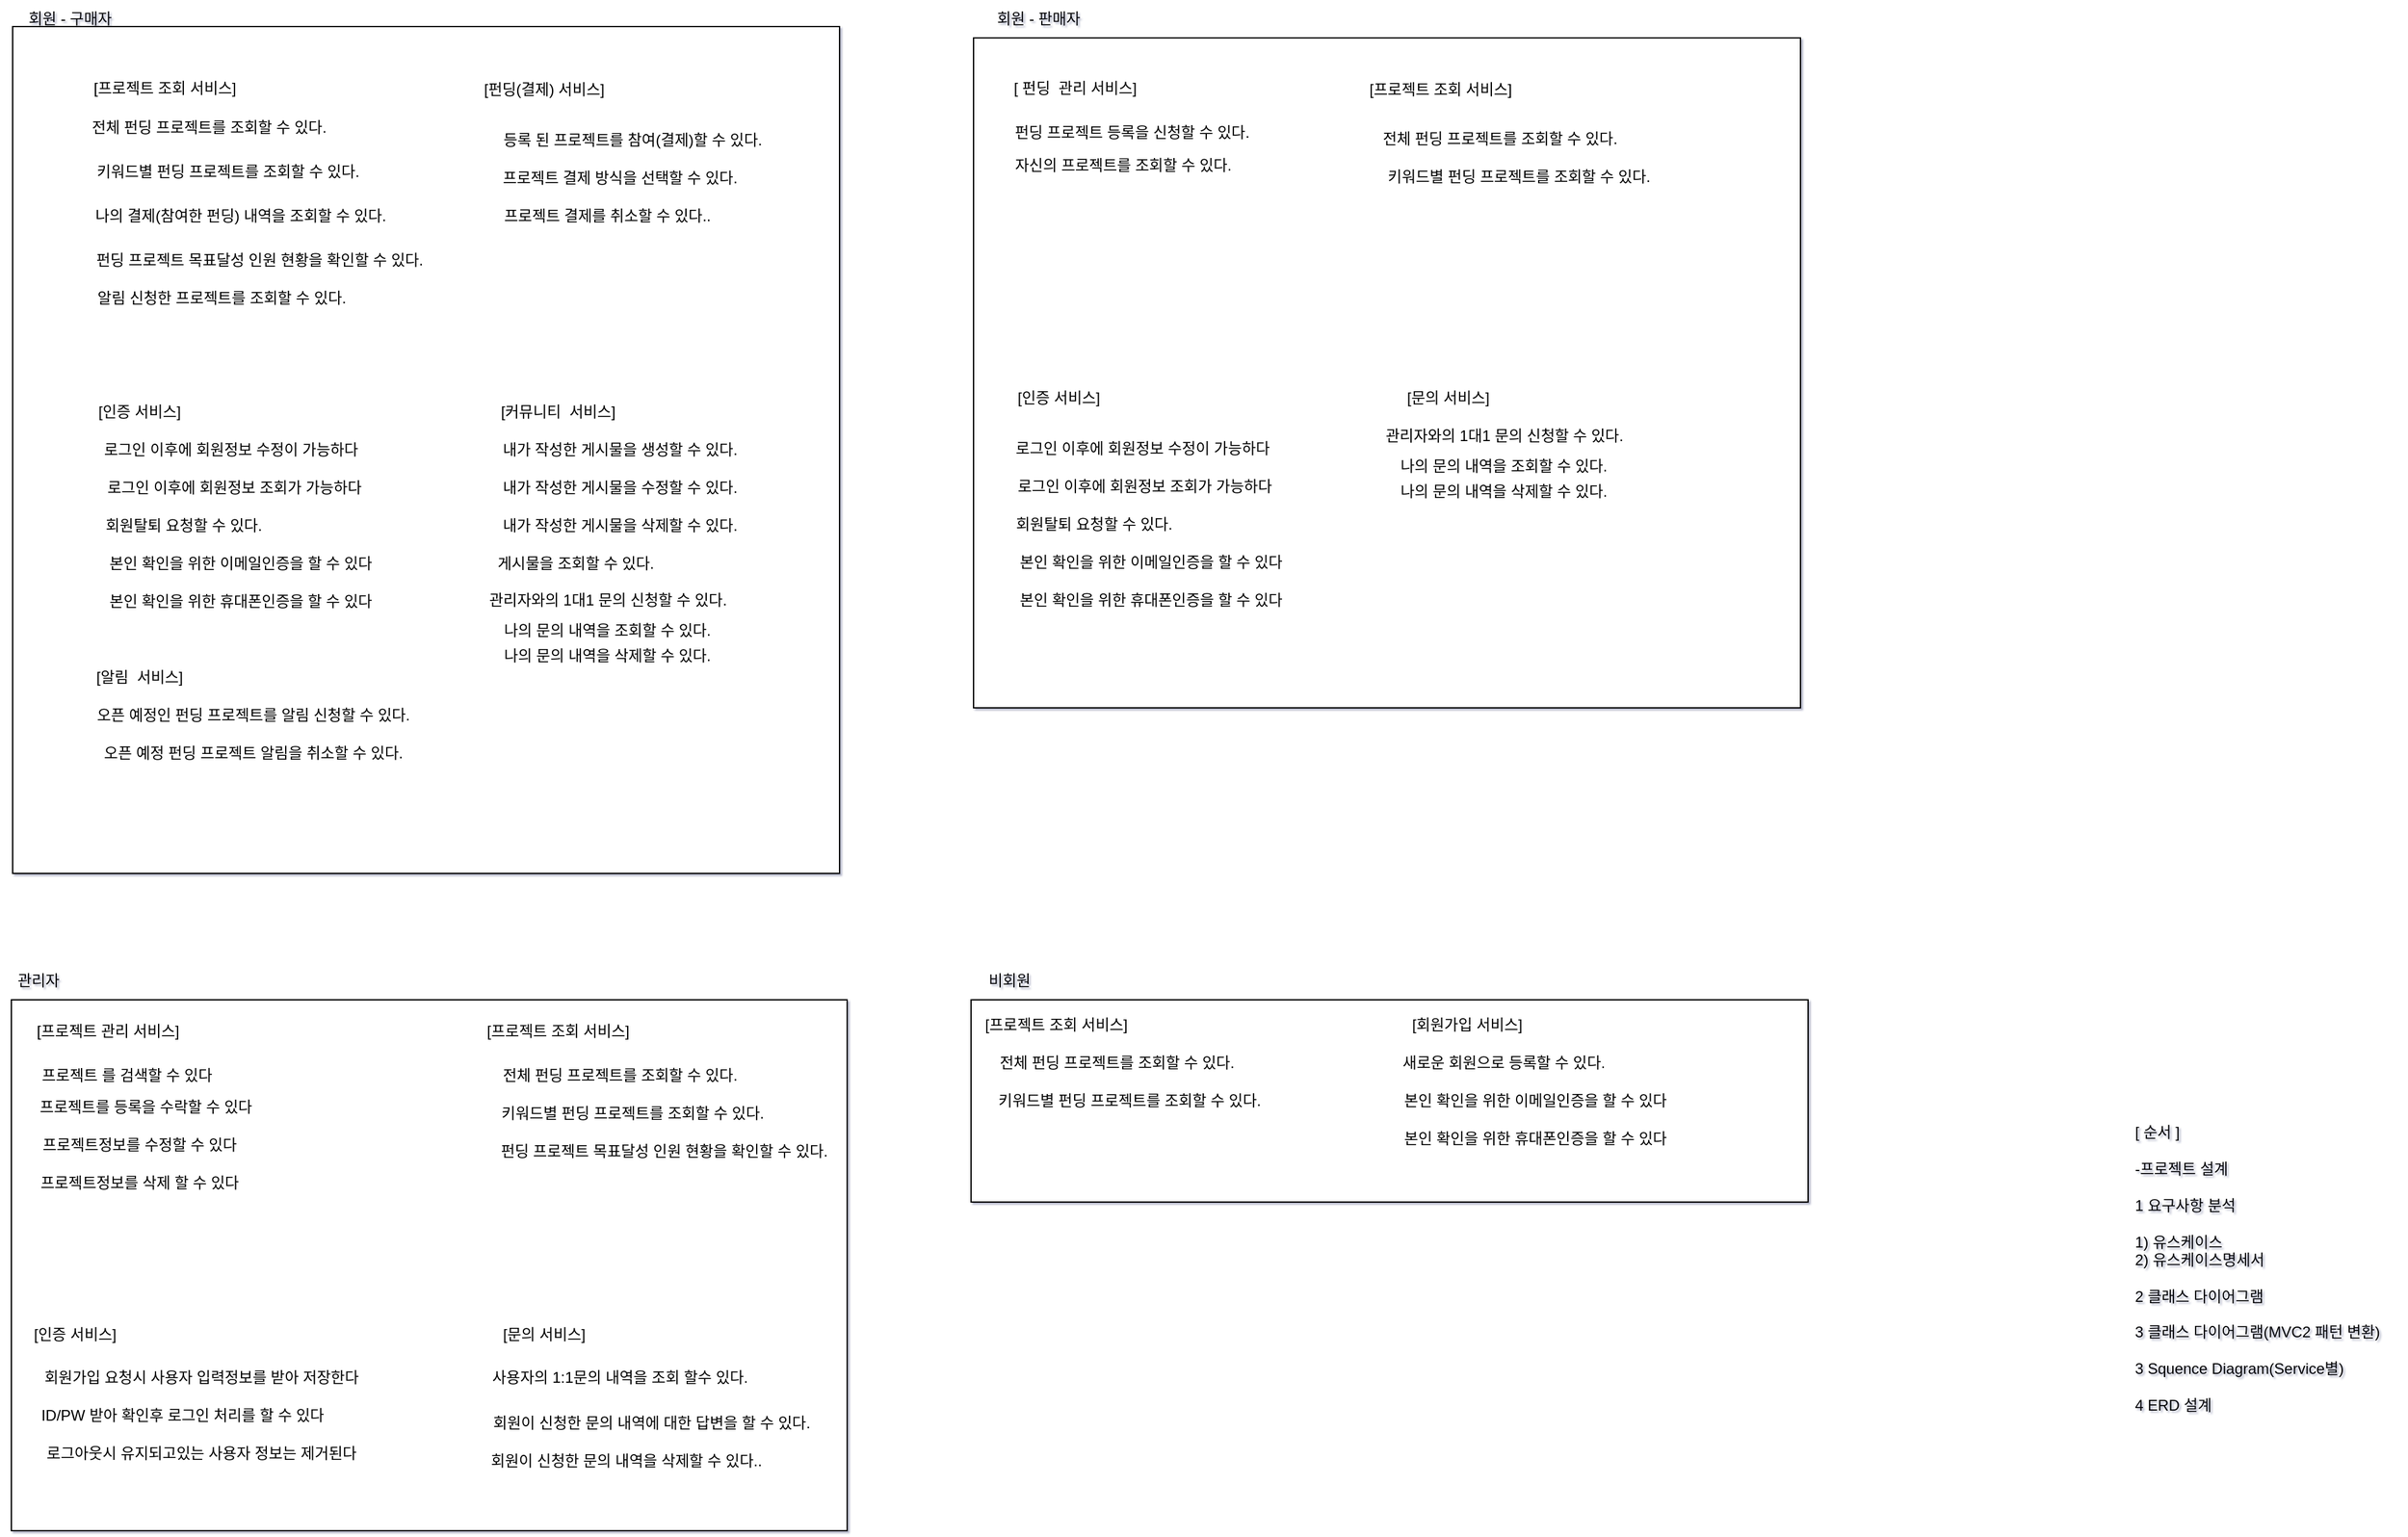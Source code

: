 <mxfile version="24.0.6" type="device" pages="13">
  <diagram id="Exhmos0V5MrwLxkNMj15" name="01요구사항정리">
    <mxGraphModel dx="4841" dy="1733" grid="1" gridSize="10" guides="1" tooltips="1" connect="1" arrows="1" fold="1" page="1" pageScale="1" pageWidth="827" pageHeight="1169" math="0" shadow="1">
      <root>
        <mxCell id="0" />
        <mxCell id="1" parent="0" />
        <mxCell id="rH5uDCxlVJgdDC_gf3Qf-5" value="" style="rounded=0;whiteSpace=wrap;html=1;" parent="1" vertex="1">
          <mxGeometry x="-1541" y="810" width="661" height="420" as="geometry" />
        </mxCell>
        <mxCell id="rH5uDCxlVJgdDC_gf3Qf-4" value="" style="rounded=0;whiteSpace=wrap;html=1;" parent="1" vertex="1">
          <mxGeometry x="-782" y="810" width="662" height="160" as="geometry" />
        </mxCell>
        <mxCell id="rH5uDCxlVJgdDC_gf3Qf-3" value="" style="rounded=0;whiteSpace=wrap;html=1;" parent="1" vertex="1">
          <mxGeometry x="-780" y="49" width="654" height="530" as="geometry" />
        </mxCell>
        <mxCell id="0Hx6OvtdSC8D4z6hXmj2-2" value="회원 - 판매자" style="text;html=1;align=center;verticalAlign=middle;resizable=0;points=[];autosize=1;strokeColor=none;fillColor=none;" parent="1" vertex="1">
          <mxGeometry x="-774" y="19" width="90" height="30" as="geometry" />
        </mxCell>
        <mxCell id="0Hx6OvtdSC8D4z6hXmj2-3" value="비회원" style="text;html=1;align=center;verticalAlign=middle;resizable=0;points=[];autosize=1;strokeColor=none;fillColor=none;" parent="1" vertex="1">
          <mxGeometry x="-782" y="780" width="60" height="30" as="geometry" />
        </mxCell>
        <mxCell id="0Hx6OvtdSC8D4z6hXmj2-5" value="관리자" style="text;html=1;align=center;verticalAlign=middle;resizable=0;points=[];autosize=1;strokeColor=none;fillColor=none;" parent="1" vertex="1">
          <mxGeometry x="-1550" y="780" width="60" height="30" as="geometry" />
        </mxCell>
        <mxCell id="0Hx6OvtdSC8D4z6hXmj2-8" value="펀딩 프로젝트 등록을 신청할 수 있다." style="text;html=1;align=center;verticalAlign=middle;resizable=0;points=[];autosize=1;strokeColor=none;fillColor=none;" parent="1" vertex="1">
          <mxGeometry x="-765" y="109" width="220" height="30" as="geometry" />
        </mxCell>
        <mxCell id="mQBvw8MWruNdsQXdAvtr-1" value="[ 펀딩&amp;nbsp; 관리 서비스]" style="text;html=1;align=center;verticalAlign=middle;resizable=0;points=[];autosize=1;strokeColor=none;fillColor=none;" parent="1" vertex="1">
          <mxGeometry x="-765" y="74" width="130" height="30" as="geometry" />
        </mxCell>
        <mxCell id="mQBvw8MWruNdsQXdAvtr-2" value="[프로젝트 조회 서비스]" style="text;html=1;align=center;verticalAlign=middle;resizable=0;points=[];autosize=1;strokeColor=none;fillColor=none;" parent="1" vertex="1">
          <mxGeometry x="-785" y="815" width="140" height="30" as="geometry" />
        </mxCell>
        <mxCell id="mQBvw8MWruNdsQXdAvtr-3" value="[인증 서비스]" style="text;html=1;align=center;verticalAlign=middle;resizable=0;points=[];autosize=1;strokeColor=none;fillColor=none;" parent="1" vertex="1">
          <mxGeometry x="-758" y="319" width="90" height="30" as="geometry" />
        </mxCell>
        <mxCell id="mQBvw8MWruNdsQXdAvtr-7" value="로그인 이후에 회원정보 조회가 가능하다" style="text;html=1;align=center;verticalAlign=middle;resizable=0;points=[];autosize=1;strokeColor=none;fillColor=none;" parent="1" vertex="1">
          <mxGeometry x="-765" y="389" width="240" height="30" as="geometry" />
        </mxCell>
        <mxCell id="mQBvw8MWruNdsQXdAvtr-8" value="회원탈퇴 요청할 수 있다." style="text;html=1;align=center;verticalAlign=middle;resizable=0;points=[];autosize=1;strokeColor=none;fillColor=none;" parent="1" vertex="1">
          <mxGeometry x="-765" y="419" width="160" height="30" as="geometry" />
        </mxCell>
        <mxCell id="2-0ZHYHw7iI-56yjw9DP-1" value="[프로젝트 조회 서비스]" style="text;html=1;align=center;verticalAlign=middle;resizable=0;points=[];autosize=1;strokeColor=none;fillColor=none;" parent="1" vertex="1">
          <mxGeometry x="-481" y="75" width="140" height="30" as="geometry" />
        </mxCell>
        <mxCell id="ZPm6kXyxRqWN1L8tcGS6-1" value="프로젝트 를 검색할 수 있다" style="text;html=1;align=center;verticalAlign=middle;resizable=0;points=[];autosize=1;strokeColor=none;fillColor=none;" parent="1" vertex="1">
          <mxGeometry x="-1535" y="855" width="170" height="30" as="geometry" />
        </mxCell>
        <mxCell id="ZPm6kXyxRqWN1L8tcGS6-2" value="[프로젝트 관리 서비스]" style="text;html=1;align=center;verticalAlign=middle;resizable=0;points=[];autosize=1;strokeColor=none;fillColor=none;" parent="1" vertex="1">
          <mxGeometry x="-1535" y="820" width="140" height="30" as="geometry" />
        </mxCell>
        <mxCell id="ZPm6kXyxRqWN1L8tcGS6-4" value="프로젝트를 등록을 수락할 수 있다" style="text;html=1;align=center;verticalAlign=middle;resizable=0;points=[];autosize=1;strokeColor=none;fillColor=none;" parent="1" vertex="1">
          <mxGeometry x="-1535" y="880" width="200" height="30" as="geometry" />
        </mxCell>
        <mxCell id="ZPm6kXyxRqWN1L8tcGS6-5" value="프로젝트정보를 수정할 수 있다" style="text;html=1;align=center;verticalAlign=middle;resizable=0;points=[];autosize=1;strokeColor=none;fillColor=none;" parent="1" vertex="1">
          <mxGeometry x="-1535" y="910" width="190" height="30" as="geometry" />
        </mxCell>
        <mxCell id="ZPm6kXyxRqWN1L8tcGS6-6" value="프로젝트정보를 삭제 할 수 있다" style="text;html=1;align=center;verticalAlign=middle;resizable=0;points=[];autosize=1;strokeColor=none;fillColor=none;" parent="1" vertex="1">
          <mxGeometry x="-1535" y="940" width="190" height="30" as="geometry" />
        </mxCell>
        <mxCell id="E00CYHEOYN3rLlaI8wjM-10" value="본인 확인을 위한 이메일인증을 할 수 있다" style="text;html=1;align=center;verticalAlign=middle;resizable=0;points=[];autosize=1;strokeColor=none;fillColor=none;" parent="1" vertex="1">
          <mxGeometry x="-765" y="449" width="250" height="30" as="geometry" />
        </mxCell>
        <mxCell id="E00CYHEOYN3rLlaI8wjM-11" value="본인 확인을 위한 휴대폰인증을 할 수 있다" style="text;html=1;align=center;verticalAlign=middle;resizable=0;points=[];autosize=1;strokeColor=none;fillColor=none;" parent="1" vertex="1">
          <mxGeometry x="-765" y="479" width="250" height="30" as="geometry" />
        </mxCell>
        <mxCell id="rH5uDCxlVJgdDC_gf3Qf-1" value="&lt;div style=&quot;text-align: left;&quot;&gt;&lt;span style=&quot;background-color: initial;&quot;&gt;[ 순서 ]&lt;/span&gt;&lt;/div&gt;&lt;div style=&quot;text-align: left;&quot;&gt;&lt;span style=&quot;background-color: initial;&quot;&gt;&lt;br&gt;&lt;/span&gt;&lt;/div&gt;&lt;div style=&quot;text-align: left;&quot;&gt;&lt;span style=&quot;background-color: initial;&quot;&gt;-프로젝트 설계&lt;/span&gt;&lt;/div&gt;&lt;div style=&quot;text-align: left;&quot;&gt;&lt;span style=&quot;background-color: initial;&quot;&gt;&lt;br&gt;&lt;/span&gt;&lt;/div&gt;&lt;div style=&quot;text-align: left;&quot;&gt;&lt;span style=&quot;background-color: initial;&quot;&gt;1 요구사항 분석&lt;/span&gt;&lt;/div&gt;&lt;div style=&quot;text-align: left;&quot;&gt;&lt;span style=&quot;background-color: initial;&quot;&gt;&lt;br&gt;&lt;/span&gt;&lt;/div&gt;&lt;div style=&quot;text-align: left;&quot;&gt;&lt;span style=&quot;background-color: initial;&quot;&gt;1) 유스케이스&amp;nbsp;&lt;/span&gt;&lt;/div&gt;&lt;span style=&quot;&quot;&gt;&lt;div style=&quot;text-align: left;&quot;&gt;&lt;span style=&quot;background-color: initial;&quot;&gt;2) 유스케이스명세서&lt;/span&gt;&lt;/div&gt;&lt;div style=&quot;text-align: left;&quot;&gt;&lt;span style=&quot;background-color: initial;&quot;&gt;&lt;br&gt;&lt;/span&gt;&lt;/div&gt;&lt;div style=&quot;text-align: left;&quot;&gt;&lt;span style=&quot;background-color: initial;&quot;&gt;2 클래스 다이어그램&lt;/span&gt;&lt;/div&gt;&lt;div style=&quot;text-align: left;&quot;&gt;&lt;span style=&quot;background-color: initial;&quot;&gt;&lt;br&gt;&lt;/span&gt;&lt;/div&gt;&lt;div style=&quot;text-align: left;&quot;&gt;3 클래스 다이어그램(MVC2 패턴 변환)&lt;/div&gt;&lt;div style=&quot;text-align: left;&quot;&gt;&lt;br&gt;&lt;/div&gt;&lt;div style=&quot;text-align: left;&quot;&gt;3 Squence Diagram(Service별)&lt;/div&gt;&lt;div style=&quot;text-align: left;&quot;&gt;&lt;br&gt;&lt;/div&gt;&lt;div style=&quot;text-align: left;&quot;&gt;4 ERD 설계&lt;/div&gt;&lt;div style=&quot;text-align: left;&quot;&gt;&lt;br&gt;&lt;/div&gt;&lt;/span&gt;" style="text;html=1;align=center;verticalAlign=middle;resizable=0;points=[];autosize=1;strokeColor=none;fillColor=none;" parent="1" vertex="1">
          <mxGeometry x="120" y="900" width="230" height="260" as="geometry" />
        </mxCell>
        <mxCell id="R0eUAwjf5MrVSEbiYGi5-9" value="" style="rounded=0;whiteSpace=wrap;html=1;" parent="1" vertex="1">
          <mxGeometry x="-1540" y="40" width="654" height="670" as="geometry" />
        </mxCell>
        <mxCell id="R0eUAwjf5MrVSEbiYGi5-10" value="회원 - 구매자" style="text;html=1;align=center;verticalAlign=middle;resizable=0;points=[];autosize=1;strokeColor=none;fillColor=none;" parent="1" vertex="1">
          <mxGeometry x="-1540" y="19" width="90" height="30" as="geometry" />
        </mxCell>
        <mxCell id="R0eUAwjf5MrVSEbiYGi5-15" value="[프로젝트 조회 서비스]" style="text;html=1;align=center;verticalAlign=middle;resizable=0;points=[];autosize=1;strokeColor=none;fillColor=none;" parent="1" vertex="1">
          <mxGeometry x="-1490" y="74" width="140" height="30" as="geometry" />
        </mxCell>
        <mxCell id="R0eUAwjf5MrVSEbiYGi5-16" value="전체 펀딩 프로젝트를 조회할 수 있다." style="text;html=1;align=center;verticalAlign=middle;resizable=0;points=[];autosize=1;strokeColor=none;fillColor=none;" parent="1" vertex="1">
          <mxGeometry x="-1495" y="105" width="220" height="30" as="geometry" />
        </mxCell>
        <mxCell id="R0eUAwjf5MrVSEbiYGi5-17" value="[펀딩(결제) 서비스]" style="text;html=1;align=center;verticalAlign=middle;resizable=0;points=[];autosize=1;strokeColor=none;fillColor=none;" parent="1" vertex="1">
          <mxGeometry x="-1185" y="75" width="130" height="30" as="geometry" />
        </mxCell>
        <mxCell id="R0eUAwjf5MrVSEbiYGi5-18" value="[인증 서비스]" style="text;html=1;align=center;verticalAlign=middle;resizable=0;points=[];autosize=1;strokeColor=none;fillColor=none;" parent="1" vertex="1">
          <mxGeometry x="-1485" y="330" width="90" height="30" as="geometry" />
        </mxCell>
        <mxCell id="R0eUAwjf5MrVSEbiYGi5-26" value="등록 된 프로젝트를 참여(결제)할 수 있다." style="text;html=1;align=center;verticalAlign=middle;resizable=0;points=[];autosize=1;strokeColor=none;fillColor=none;" parent="1" vertex="1">
          <mxGeometry x="-1170" y="115" width="240" height="30" as="geometry" />
        </mxCell>
        <mxCell id="R0eUAwjf5MrVSEbiYGi5-28" value="프로젝트 결제 방식을 선택할 수 있다." style="text;html=1;align=center;verticalAlign=middle;resizable=0;points=[];autosize=1;strokeColor=none;fillColor=none;" parent="1" vertex="1">
          <mxGeometry x="-1170" y="145" width="220" height="30" as="geometry" />
        </mxCell>
        <mxCell id="R0eUAwjf5MrVSEbiYGi5-29" value="프로젝트 결제를 취소할 수 있다.." style="text;html=1;align=center;verticalAlign=middle;resizable=0;points=[];autosize=1;strokeColor=none;fillColor=none;" parent="1" vertex="1">
          <mxGeometry x="-1170" y="175" width="200" height="30" as="geometry" />
        </mxCell>
        <mxCell id="R0eUAwjf5MrVSEbiYGi5-31" value="펀딩 프로젝트 목표달성 인원 현황을 확인할 수 있다." style="text;html=1;align=center;verticalAlign=middle;resizable=0;points=[];autosize=1;strokeColor=none;fillColor=none;" parent="1" vertex="1">
          <mxGeometry x="-1495" y="210" width="300" height="30" as="geometry" />
        </mxCell>
        <mxCell id="R0eUAwjf5MrVSEbiYGi5-32" value="오픈 예정인 펀딩 프로젝트를 알림 신청할 수 있다." style="text;html=1;align=center;verticalAlign=middle;resizable=0;points=[];autosize=1;strokeColor=none;fillColor=none;" parent="1" vertex="1">
          <mxGeometry x="-1495" y="570" width="290" height="30" as="geometry" />
        </mxCell>
        <mxCell id="R0eUAwjf5MrVSEbiYGi5-33" value="키워드별 펀딩 프로젝트를 조회할 수 있다." style="text;html=1;align=center;verticalAlign=middle;resizable=0;points=[];autosize=1;strokeColor=none;fillColor=none;" parent="1" vertex="1">
          <mxGeometry x="-1495" y="140" width="250" height="30" as="geometry" />
        </mxCell>
        <mxCell id="R0eUAwjf5MrVSEbiYGi5-34" value="[커뮤니티&amp;nbsp; 서비스]" style="text;html=1;align=center;verticalAlign=middle;resizable=0;points=[];autosize=1;strokeColor=none;fillColor=none;" parent="1" vertex="1">
          <mxGeometry x="-1169" y="330" width="120" height="30" as="geometry" />
        </mxCell>
        <mxCell id="R0eUAwjf5MrVSEbiYGi5-36" value="내가 작성한 게시물을 생성할 수 있다." style="text;html=1;align=center;verticalAlign=middle;resizable=0;points=[];autosize=1;strokeColor=none;fillColor=none;" parent="1" vertex="1">
          <mxGeometry x="-1170" y="360" width="220" height="30" as="geometry" />
        </mxCell>
        <mxCell id="R0eUAwjf5MrVSEbiYGi5-37" value="내가 작성한 게시물을 수정할 수 있다." style="text;html=1;align=center;verticalAlign=middle;resizable=0;points=[];autosize=1;strokeColor=none;fillColor=none;" parent="1" vertex="1">
          <mxGeometry x="-1170" y="390" width="220" height="30" as="geometry" />
        </mxCell>
        <mxCell id="R0eUAwjf5MrVSEbiYGi5-38" value="내가 작성한 게시물을 삭제할 수 있다." style="text;html=1;align=center;verticalAlign=middle;resizable=0;points=[];autosize=1;strokeColor=none;fillColor=none;" parent="1" vertex="1">
          <mxGeometry x="-1170" y="420" width="220" height="30" as="geometry" />
        </mxCell>
        <mxCell id="R0eUAwjf5MrVSEbiYGi5-39" value="게시물을 조회할 수 있다." style="text;html=1;align=center;verticalAlign=middle;resizable=0;points=[];autosize=1;strokeColor=none;fillColor=none;" parent="1" vertex="1">
          <mxGeometry x="-1175" y="450" width="160" height="30" as="geometry" />
        </mxCell>
        <mxCell id="R0eUAwjf5MrVSEbiYGi5-42" value="알림 신청한 프로젝트를 조회할 수 있다." style="text;html=1;align=center;verticalAlign=middle;resizable=0;points=[];autosize=1;strokeColor=none;fillColor=none;" parent="1" vertex="1">
          <mxGeometry x="-1495" y="240" width="240" height="30" as="geometry" />
        </mxCell>
        <mxCell id="R0eUAwjf5MrVSEbiYGi5-44" value="나의 결제(참여한 펀딩) 내역을 조회할 수 있다." style="text;html=1;align=center;verticalAlign=middle;resizable=0;points=[];autosize=1;strokeColor=none;fillColor=none;" parent="1" vertex="1">
          <mxGeometry x="-1495" y="175" width="270" height="30" as="geometry" />
        </mxCell>
        <mxCell id="R0eUAwjf5MrVSEbiYGi5-47" value="[프로젝트 조회 서비스]" style="text;html=1;align=center;verticalAlign=middle;resizable=0;points=[];autosize=1;strokeColor=none;fillColor=none;" parent="1" vertex="1">
          <mxGeometry x="-1179" y="820" width="140" height="30" as="geometry" />
        </mxCell>
        <mxCell id="R0eUAwjf5MrVSEbiYGi5-48" value="전체 펀딩 프로젝트를 조회할 수 있다." style="text;html=1;align=center;verticalAlign=middle;resizable=0;points=[];autosize=1;strokeColor=none;fillColor=none;" parent="1" vertex="1">
          <mxGeometry x="-1170" y="855" width="220" height="30" as="geometry" />
        </mxCell>
        <mxCell id="R0eUAwjf5MrVSEbiYGi5-49" value="펀딩 프로젝트 목표달성 인원 현황을 확인할 수 있다." style="text;html=1;align=center;verticalAlign=middle;resizable=0;points=[];autosize=1;strokeColor=none;fillColor=none;" parent="1" vertex="1">
          <mxGeometry x="-1175" y="915" width="300" height="30" as="geometry" />
        </mxCell>
        <mxCell id="R0eUAwjf5MrVSEbiYGi5-50" value="키워드별 펀딩 프로젝트를 조회할 수 있다." style="text;html=1;align=center;verticalAlign=middle;resizable=0;points=[];autosize=1;strokeColor=none;fillColor=none;" parent="1" vertex="1">
          <mxGeometry x="-1175" y="885" width="250" height="30" as="geometry" />
        </mxCell>
        <mxCell id="R0eUAwjf5MrVSEbiYGi5-51" value="사용자의 1:1문의 내역을 조회 할수 있다." style="text;html=1;align=center;verticalAlign=middle;resizable=0;points=[];autosize=1;strokeColor=none;fillColor=none;" parent="1" vertex="1">
          <mxGeometry x="-1180" y="1094" width="240" height="30" as="geometry" />
        </mxCell>
        <mxCell id="R0eUAwjf5MrVSEbiYGi5-58" value="[인증 서비스]" style="text;html=1;align=center;verticalAlign=middle;resizable=0;points=[];autosize=1;strokeColor=none;fillColor=none;" parent="1" vertex="1">
          <mxGeometry x="-1536" y="1060" width="90" height="30" as="geometry" />
        </mxCell>
        <mxCell id="R0eUAwjf5MrVSEbiYGi5-59" value="회원가입 요청시 사용자 입력정보를 받아 저장한다" style="text;html=1;align=center;verticalAlign=middle;resizable=0;points=[];autosize=1;strokeColor=none;fillColor=none;" parent="1" vertex="1">
          <mxGeometry x="-1536" y="1094" width="290" height="30" as="geometry" />
        </mxCell>
        <mxCell id="R0eUAwjf5MrVSEbiYGi5-60" value="ID/PW 받아 확인후 로그인 처리를 할 수 있다" style="text;html=1;align=center;verticalAlign=middle;resizable=0;points=[];autosize=1;strokeColor=none;fillColor=none;" parent="1" vertex="1">
          <mxGeometry x="-1536" y="1124" width="260" height="30" as="geometry" />
        </mxCell>
        <mxCell id="R0eUAwjf5MrVSEbiYGi5-61" value="로그아웃시 유지되고있는 사용자 정보는 제거된다" style="text;html=1;align=center;verticalAlign=middle;resizable=0;points=[];autosize=1;strokeColor=none;fillColor=none;" parent="1" vertex="1">
          <mxGeometry x="-1536" y="1154" width="290" height="30" as="geometry" />
        </mxCell>
        <mxCell id="R0eUAwjf5MrVSEbiYGi5-69" value="로그인 이후에 회원정보 조회가 가능하다" style="text;html=1;align=center;verticalAlign=middle;resizable=0;points=[];autosize=1;strokeColor=none;fillColor=none;" parent="1" vertex="1">
          <mxGeometry x="-1485" y="390" width="240" height="30" as="geometry" />
        </mxCell>
        <mxCell id="R0eUAwjf5MrVSEbiYGi5-70" value="회원탈퇴 요청할 수 있다." style="text;html=1;align=center;verticalAlign=middle;resizable=0;points=[];autosize=1;strokeColor=none;fillColor=none;" parent="1" vertex="1">
          <mxGeometry x="-1485" y="420" width="160" height="30" as="geometry" />
        </mxCell>
        <mxCell id="R0eUAwjf5MrVSEbiYGi5-71" value="본인 확인을 위한 이메일인증을 할 수 있다" style="text;html=1;align=center;verticalAlign=middle;resizable=0;points=[];autosize=1;strokeColor=none;fillColor=none;" parent="1" vertex="1">
          <mxGeometry x="-1485" y="450" width="250" height="30" as="geometry" />
        </mxCell>
        <mxCell id="R0eUAwjf5MrVSEbiYGi5-72" value="본인 확인을 위한 휴대폰인증을 할 수 있다" style="text;html=1;align=center;verticalAlign=middle;resizable=0;points=[];autosize=1;strokeColor=none;fillColor=none;" parent="1" vertex="1">
          <mxGeometry x="-1485" y="480" width="250" height="30" as="geometry" />
        </mxCell>
        <mxCell id="R0eUAwjf5MrVSEbiYGi5-74" value="전체 펀딩 프로젝트를 조회할 수 있다." style="text;html=1;align=center;verticalAlign=middle;resizable=0;points=[];autosize=1;strokeColor=none;fillColor=none;" parent="1" vertex="1">
          <mxGeometry x="-474" y="114" width="220" height="30" as="geometry" />
        </mxCell>
        <mxCell id="R0eUAwjf5MrVSEbiYGi5-75" value="키워드별 펀딩 프로젝트를 조회할 수 있다." style="text;html=1;align=center;verticalAlign=middle;resizable=0;points=[];autosize=1;strokeColor=none;fillColor=none;" parent="1" vertex="1">
          <mxGeometry x="-474" y="144" width="250" height="30" as="geometry" />
        </mxCell>
        <mxCell id="R0eUAwjf5MrVSEbiYGi5-76" value="전체 펀딩 프로젝트를 조회할 수 있다." style="text;html=1;align=center;verticalAlign=middle;resizable=0;points=[];autosize=1;strokeColor=none;fillColor=none;" parent="1" vertex="1">
          <mxGeometry x="-777.5" y="845" width="220" height="30" as="geometry" />
        </mxCell>
        <mxCell id="R0eUAwjf5MrVSEbiYGi5-77" value="키워드별 펀딩 프로젝트를 조회할 수 있다." style="text;html=1;align=center;verticalAlign=middle;resizable=0;points=[];autosize=1;strokeColor=none;fillColor=none;" parent="1" vertex="1">
          <mxGeometry x="-782" y="875" width="250" height="30" as="geometry" />
        </mxCell>
        <mxCell id="GxejFkGS52tHqCxrXKy--5" value="[문의 서비스]" style="text;html=1;align=center;verticalAlign=middle;resizable=0;points=[];autosize=1;strokeColor=none;fillColor=none;" parent="1" vertex="1">
          <mxGeometry x="-1165" y="1060" width="90" height="30" as="geometry" />
        </mxCell>
        <mxCell id="GxejFkGS52tHqCxrXKy--7" value="회원이 신청한 문의 내역에 대한 답변을 할 수 있다." style="text;html=1;align=center;verticalAlign=middle;resizable=0;points=[];autosize=1;strokeColor=none;fillColor=none;" parent="1" vertex="1">
          <mxGeometry x="-1180" y="1130" width="290" height="30" as="geometry" />
        </mxCell>
        <mxCell id="GxejFkGS52tHqCxrXKy--8" value="회원이 신청한 문의 내역을 삭제할 수 있다.." style="text;html=1;align=center;verticalAlign=middle;resizable=0;points=[];autosize=1;strokeColor=none;fillColor=none;" parent="1" vertex="1">
          <mxGeometry x="-1180" y="1160" width="250" height="30" as="geometry" />
        </mxCell>
        <mxCell id="3deY33uHtTFpvClyb7_T-1" value="로그인 이후에 회원정보 수정이 가능하다&amp;nbsp;" style="text;html=1;align=center;verticalAlign=middle;resizable=0;points=[];autosize=1;strokeColor=none;fillColor=none;" parent="1" vertex="1">
          <mxGeometry x="-1486" y="360" width="240" height="30" as="geometry" />
        </mxCell>
        <mxCell id="3deY33uHtTFpvClyb7_T-2" value="로그인 이후에 회원정보 수정이 가능하다&amp;nbsp;" style="text;html=1;align=center;verticalAlign=middle;resizable=0;points=[];autosize=1;strokeColor=none;fillColor=none;" parent="1" vertex="1">
          <mxGeometry x="-765" y="359" width="240" height="30" as="geometry" />
        </mxCell>
        <mxCell id="MzBuZtafF777PyzPIkZ3-1" value="[회원가입 서비스]" style="text;html=1;align=center;verticalAlign=middle;resizable=0;points=[];autosize=1;strokeColor=none;fillColor=none;" parent="1" vertex="1">
          <mxGeometry x="-450" y="815" width="120" height="30" as="geometry" />
        </mxCell>
        <mxCell id="MzBuZtafF777PyzPIkZ3-3" value="새로운 회원으로 등록할 수 있다." style="text;html=1;align=center;verticalAlign=middle;resizable=0;points=[];autosize=1;strokeColor=none;fillColor=none;" parent="1" vertex="1">
          <mxGeometry x="-461" y="845" width="200" height="30" as="geometry" />
        </mxCell>
        <mxCell id="MzBuZtafF777PyzPIkZ3-4" value="본인 확인을 위한 이메일인증을 할 수 있다" style="text;html=1;align=center;verticalAlign=middle;resizable=0;points=[];autosize=1;strokeColor=none;fillColor=none;" parent="1" vertex="1">
          <mxGeometry x="-461" y="875" width="250" height="30" as="geometry" />
        </mxCell>
        <mxCell id="MzBuZtafF777PyzPIkZ3-5" value="본인 확인을 위한 휴대폰인증을 할 수 있다" style="text;html=1;align=center;verticalAlign=middle;resizable=0;points=[];autosize=1;strokeColor=none;fillColor=none;" parent="1" vertex="1">
          <mxGeometry x="-461" y="905" width="250" height="30" as="geometry" />
        </mxCell>
        <mxCell id="pBeqWgi08K5uvvbCesVM-1" value="[알림&amp;nbsp; 서비스]" style="text;html=1;align=center;verticalAlign=middle;resizable=0;points=[];autosize=1;strokeColor=none;fillColor=none;" parent="1" vertex="1">
          <mxGeometry x="-1490" y="540" width="100" height="30" as="geometry" />
        </mxCell>
        <mxCell id="pBeqWgi08K5uvvbCesVM-2" value="오픈 예정 펀딩 프로젝트 알림을 취소할 수 있다." style="text;html=1;align=center;verticalAlign=middle;resizable=0;points=[];autosize=1;strokeColor=none;fillColor=none;" parent="1" vertex="1">
          <mxGeometry x="-1490" y="600" width="280" height="30" as="geometry" />
        </mxCell>
        <mxCell id="5mQucC8c1Z63xSTVaArH-1" value="자신의 프로젝트를 조회할 수 있다." style="text;html=1;align=center;verticalAlign=middle;resizable=0;points=[];autosize=1;strokeColor=none;fillColor=none;" parent="1" vertex="1">
          <mxGeometry x="-767.5" y="135" width="210" height="30" as="geometry" />
        </mxCell>
        <mxCell id="HZn8E9QvcenVonVvmyH_-6" value="[문의 서비스]" style="text;html=1;align=center;verticalAlign=middle;resizable=0;points=[];autosize=1;strokeColor=none;fillColor=none;" vertex="1" parent="1">
          <mxGeometry x="-450" y="319" width="90" height="30" as="geometry" />
        </mxCell>
        <mxCell id="HZn8E9QvcenVonVvmyH_-9" value="관리자와의 1대1 문의 신청할 수 있다." style="text;html=1;align=left;verticalAlign=middle;resizable=0;points=[];autosize=1;strokeColor=none;fillColor=none;" vertex="1" parent="1">
          <mxGeometry x="-1165" y="479" width="220" height="30" as="geometry" />
        </mxCell>
        <mxCell id="HZn8E9QvcenVonVvmyH_-10" value="&lt;div&gt;&lt;br&gt;&lt;/div&gt;&lt;div&gt;&lt;span style=&quot;text-align: left;&quot;&gt;나의 문의 내역을 조회할 수 있다.&lt;/span&gt;&lt;br&gt;&lt;/div&gt;" style="text;html=1;align=center;verticalAlign=middle;resizable=0;points=[];autosize=1;strokeColor=none;fillColor=none;" vertex="1" parent="1">
          <mxGeometry x="-1170" y="490" width="200" height="40" as="geometry" />
        </mxCell>
        <mxCell id="HZn8E9QvcenVonVvmyH_-12" value="&lt;div&gt;&lt;br&gt;&lt;/div&gt;&lt;div&gt;&lt;span style=&quot;text-align: left;&quot;&gt;나의 문의 내역을 삭제할 수 있다.&lt;/span&gt;&lt;br&gt;&lt;/div&gt;" style="text;html=1;align=center;verticalAlign=middle;resizable=0;points=[];autosize=1;strokeColor=none;fillColor=none;" vertex="1" parent="1">
          <mxGeometry x="-1170" y="510" width="200" height="40" as="geometry" />
        </mxCell>
        <mxCell id="HZn8E9QvcenVonVvmyH_-13" value="관리자와의 1대1 문의 신청할 수 있다." style="text;html=1;align=left;verticalAlign=middle;resizable=0;points=[];autosize=1;strokeColor=none;fillColor=none;" vertex="1" parent="1">
          <mxGeometry x="-456.5" y="349" width="220" height="30" as="geometry" />
        </mxCell>
        <mxCell id="HZn8E9QvcenVonVvmyH_-14" value="&lt;div&gt;&lt;br&gt;&lt;/div&gt;&lt;div&gt;&lt;span style=&quot;text-align: left;&quot;&gt;나의 문의 내역을 조회할 수 있다.&lt;/span&gt;&lt;br&gt;&lt;/div&gt;" style="text;html=1;align=center;verticalAlign=middle;resizable=0;points=[];autosize=1;strokeColor=none;fillColor=none;" vertex="1" parent="1">
          <mxGeometry x="-461.5" y="360" width="200" height="40" as="geometry" />
        </mxCell>
        <mxCell id="HZn8E9QvcenVonVvmyH_-15" value="&lt;div&gt;&lt;br&gt;&lt;/div&gt;&lt;div&gt;&lt;span style=&quot;text-align: left;&quot;&gt;나의 문의 내역을 삭제할 수 있다.&lt;/span&gt;&lt;br&gt;&lt;/div&gt;" style="text;html=1;align=center;verticalAlign=middle;resizable=0;points=[];autosize=1;strokeColor=none;fillColor=none;" vertex="1" parent="1">
          <mxGeometry x="-461.5" y="380" width="200" height="40" as="geometry" />
        </mxCell>
      </root>
    </mxGraphModel>
  </diagram>
  <diagram id="DVIYCdoWCnHOzDaxWkXW" name="02 [예제]USECASE">
    <mxGraphModel dx="1687" dy="918" grid="1" gridSize="10" guides="1" tooltips="1" connect="1" arrows="1" fold="1" page="1" pageScale="1" pageWidth="3300" pageHeight="4681" math="0" shadow="0">
      <root>
        <mxCell id="0" />
        <mxCell id="1" parent="0" />
        <mxCell id="e0ZCnBMZ0iI33EgGu-Tt-139" value="회원&lt;br&gt;판매자&lt;br&gt;펀딩프로젝트를&lt;br&gt;등록신청하는 사람" style="shape=umlActor;verticalLabelPosition=bottom;verticalAlign=top;html=1;" parent="1" vertex="1">
          <mxGeometry x="180" y="590" width="30" height="60" as="geometry" />
        </mxCell>
        <mxCell id="e0ZCnBMZ0iI33EgGu-Tt-140" value="비회원&lt;br&gt;회원가입을 하지 않은&lt;br&gt;웹사이트 방문자" style="shape=umlActor;verticalLabelPosition=bottom;verticalAlign=top;html=1;" parent="1" vertex="1">
          <mxGeometry x="180" y="180" width="30" height="60" as="geometry" />
        </mxCell>
        <mxCell id="e0ZCnBMZ0iI33EgGu-Tt-141" value="관리자&lt;br&gt;펀딩프로젝트 관리 및&lt;br&gt;전체 사이트 운영하는 사람" style="shape=umlActor;verticalLabelPosition=bottom;verticalAlign=top;html=1;" parent="1" vertex="1">
          <mxGeometry x="1410" y="480" width="30" height="60" as="geometry" />
        </mxCell>
        <mxCell id="e0ZCnBMZ0iI33EgGu-Tt-142" value="회원&lt;div&gt;구매자&lt;/div&gt;&lt;div&gt;펀딩프로젝트에&lt;/div&gt;&lt;div&gt;참여하는 사람&lt;/div&gt;" style="shape=umlActor;verticalLabelPosition=bottom;verticalAlign=top;html=1;" parent="1" vertex="1">
          <mxGeometry x="180" y="400" width="30" height="60" as="geometry" />
        </mxCell>
        <mxCell id="e0ZCnBMZ0iI33EgGu-Tt-143" value="" style="endArrow=none;html=1;rounded=0;entryX=0;entryY=0.5;entryDx=0;entryDy=0;" parent="1" source="e0ZCnBMZ0iI33EgGu-Tt-140" target="e0ZCnBMZ0iI33EgGu-Tt-147" edge="1">
          <mxGeometry width="50" height="50" relative="1" as="geometry">
            <mxPoint x="250" y="210" as="sourcePoint" />
            <mxPoint x="290" y="220" as="targetPoint" />
          </mxGeometry>
        </mxCell>
        <mxCell id="e0ZCnBMZ0iI33EgGu-Tt-144" value="use" style="edgeLabel;html=1;align=center;verticalAlign=middle;resizable=0;points=[];" parent="e0ZCnBMZ0iI33EgGu-Tt-143" vertex="1" connectable="0">
          <mxGeometry x="0.098" relative="1" as="geometry">
            <mxPoint x="2" as="offset" />
          </mxGeometry>
        </mxCell>
        <mxCell id="e0ZCnBMZ0iI33EgGu-Tt-145" value="펀딩 프로젝트 사이트&lt;br&gt;SYSTEM" style="shape=umlFrame;whiteSpace=wrap;html=1;pointerEvents=0;recursiveResize=0;container=1;collapsible=0;width=160;" parent="1" vertex="1">
          <mxGeometry x="280" y="50" width="1040" height="820" as="geometry" />
        </mxCell>
        <mxCell id="e0ZCnBMZ0iI33EgGu-Tt-146" value="펀딩 프로젝트&lt;div&gt;조회&lt;/div&gt;" style="ellipse;whiteSpace=wrap;html=1;" parent="e0ZCnBMZ0iI33EgGu-Tt-145" vertex="1">
          <mxGeometry x="90" y="230" width="80" height="40" as="geometry" />
        </mxCell>
        <mxCell id="e0ZCnBMZ0iI33EgGu-Tt-147" value="회원가입" style="ellipse;whiteSpace=wrap;html=1;" parent="e0ZCnBMZ0iI33EgGu-Tt-145" vertex="1">
          <mxGeometry x="90" y="80" width="70" height="40" as="geometry" />
        </mxCell>
        <mxCell id="e0ZCnBMZ0iI33EgGu-Tt-148" value="로그인" style="ellipse;whiteSpace=wrap;html=1;" parent="e0ZCnBMZ0iI33EgGu-Tt-145" vertex="1">
          <mxGeometry x="255" y="480" width="70" height="40" as="geometry" />
        </mxCell>
        <mxCell id="e0ZCnBMZ0iI33EgGu-Tt-149" value="비밀번호&lt;br&gt;확인" style="ellipse;whiteSpace=wrap;html=1;" parent="e0ZCnBMZ0iI33EgGu-Tt-145" vertex="1">
          <mxGeometry x="400" y="440" width="70" height="40" as="geometry" />
        </mxCell>
        <mxCell id="e0ZCnBMZ0iI33EgGu-Tt-150" value="" style="endArrow=open;dashed=1;html=1;rounded=0;exitX=1;exitY=0;exitDx=0;exitDy=0;entryX=0;entryY=0.5;entryDx=0;entryDy=0;endFill=0;" parent="e0ZCnBMZ0iI33EgGu-Tt-145" source="e0ZCnBMZ0iI33EgGu-Tt-148" target="e0ZCnBMZ0iI33EgGu-Tt-149" edge="1">
          <mxGeometry width="50" height="50" relative="1" as="geometry">
            <mxPoint x="320" y="630" as="sourcePoint" />
            <mxPoint x="370" y="580" as="targetPoint" />
          </mxGeometry>
        </mxCell>
        <mxCell id="e0ZCnBMZ0iI33EgGu-Tt-151" value="&amp;lt;&amp;lt;include&amp;gt;&amp;gt;" style="edgeLabel;html=1;align=center;verticalAlign=middle;resizable=0;points=[];" parent="e0ZCnBMZ0iI33EgGu-Tt-150" vertex="1" connectable="0">
          <mxGeometry x="-0.036" relative="1" as="geometry">
            <mxPoint as="offset" />
          </mxGeometry>
        </mxCell>
        <mxCell id="e0ZCnBMZ0iI33EgGu-Tt-152" value="로그인 에러&lt;br&gt;출력" style="ellipse;whiteSpace=wrap;html=1;" parent="e0ZCnBMZ0iI33EgGu-Tt-145" vertex="1">
          <mxGeometry x="400" y="520" width="70" height="40" as="geometry" />
        </mxCell>
        <mxCell id="e0ZCnBMZ0iI33EgGu-Tt-153" value="" style="endArrow=open;dashed=1;html=1;rounded=0;exitX=0;exitY=0.5;exitDx=0;exitDy=0;entryX=1;entryY=1;entryDx=0;entryDy=0;startArrow=none;startFill=0;endFill=0;" parent="e0ZCnBMZ0iI33EgGu-Tt-145" source="e0ZCnBMZ0iI33EgGu-Tt-152" target="e0ZCnBMZ0iI33EgGu-Tt-148" edge="1">
          <mxGeometry width="50" height="50" relative="1" as="geometry">
            <mxPoint x="330" y="550" as="sourcePoint" />
            <mxPoint x="380" y="500" as="targetPoint" />
          </mxGeometry>
        </mxCell>
        <mxCell id="e0ZCnBMZ0iI33EgGu-Tt-154" value="&amp;lt;&amp;lt;extend&amp;gt;&amp;gt;" style="edgeLabel;html=1;align=center;verticalAlign=middle;resizable=0;points=[];" parent="e0ZCnBMZ0iI33EgGu-Tt-153" vertex="1" connectable="0">
          <mxGeometry x="0.009" y="1" relative="1" as="geometry">
            <mxPoint as="offset" />
          </mxGeometry>
        </mxCell>
        <mxCell id="e0ZCnBMZ0iI33EgGu-Tt-155" value="펀딩 프로젝트&lt;br&gt;결제 요청" style="ellipse;whiteSpace=wrap;html=1;" parent="e0ZCnBMZ0iI33EgGu-Tt-145" vertex="1">
          <mxGeometry x="250" y="230" width="80" height="40" as="geometry" />
        </mxCell>
        <mxCell id="e0ZCnBMZ0iI33EgGu-Tt-156" value="펀딩 프로젝트&lt;br&gt;관리" style="ellipse;whiteSpace=wrap;html=1;" parent="e0ZCnBMZ0iI33EgGu-Tt-145" vertex="1">
          <mxGeometry x="90" y="680" width="80" height="40" as="geometry" />
        </mxCell>
        <mxCell id="e0ZCnBMZ0iI33EgGu-Tt-157" value="게시물 작성&lt;div&gt;(커뮤니티)&lt;/div&gt;" style="ellipse;whiteSpace=wrap;html=1;" parent="e0ZCnBMZ0iI33EgGu-Tt-145" vertex="1">
          <mxGeometry x="90" y="290" width="80" height="40" as="geometry" />
        </mxCell>
        <mxCell id="e0ZCnBMZ0iI33EgGu-Tt-158" value="펀딩 프로젝트&lt;br&gt;관리" style="ellipse;whiteSpace=wrap;html=1;" parent="e0ZCnBMZ0iI33EgGu-Tt-145" vertex="1">
          <mxGeometry x="850" y="260" width="80" height="40" as="geometry" />
        </mxCell>
        <mxCell id="e0ZCnBMZ0iI33EgGu-Tt-159" value="커뮤니티 관리" style="ellipse;whiteSpace=wrap;html=1;" parent="e0ZCnBMZ0iI33EgGu-Tt-145" vertex="1">
          <mxGeometry x="940" y="460" width="80" height="40" as="geometry" />
        </mxCell>
        <mxCell id="e0ZCnBMZ0iI33EgGu-Tt-160" value="회원 관리" style="ellipse;whiteSpace=wrap;html=1;" parent="e0ZCnBMZ0iI33EgGu-Tt-145" vertex="1">
          <mxGeometry x="850" y="640" width="80" height="40" as="geometry" />
        </mxCell>
        <mxCell id="e0ZCnBMZ0iI33EgGu-Tt-161" value="회원 정보&lt;br&gt;수정" style="ellipse;whiteSpace=wrap;html=1;" parent="e0ZCnBMZ0iI33EgGu-Tt-145" vertex="1">
          <mxGeometry x="90" y="540" width="70" height="40" as="geometry" />
        </mxCell>
        <mxCell id="e0ZCnBMZ0iI33EgGu-Tt-162" value="회원 탈퇴" style="ellipse;whiteSpace=wrap;html=1;" parent="e0ZCnBMZ0iI33EgGu-Tt-145" vertex="1">
          <mxGeometry x="90" y="600" width="70" height="40" as="geometry" />
        </mxCell>
        <mxCell id="e0ZCnBMZ0iI33EgGu-Tt-163" value="회원 정보&lt;br&gt;조회" style="ellipse;whiteSpace=wrap;html=1;" parent="e0ZCnBMZ0iI33EgGu-Tt-145" vertex="1">
          <mxGeometry x="90" y="470" width="70" height="40" as="geometry" />
        </mxCell>
        <mxCell id="e0ZCnBMZ0iI33EgGu-Tt-164" value="" style="endArrow=open;dashed=1;html=1;strokeWidth=1;rounded=0;exitX=1;exitY=0.5;exitDx=0;exitDy=0;entryX=0;entryY=0.5;entryDx=0;entryDy=0;endFill=0;" parent="e0ZCnBMZ0iI33EgGu-Tt-145" source="e0ZCnBMZ0iI33EgGu-Tt-163" target="e0ZCnBMZ0iI33EgGu-Tt-148" edge="1">
          <mxGeometry width="50" height="50" relative="1" as="geometry">
            <mxPoint x="190" y="570" as="sourcePoint" />
            <mxPoint x="240" y="520" as="targetPoint" />
          </mxGeometry>
        </mxCell>
        <mxCell id="e0ZCnBMZ0iI33EgGu-Tt-165" value="&amp;lt;&amp;lt;include&amp;gt;&amp;gt;" style="edgeLabel;html=1;align=center;verticalAlign=middle;resizable=0;points=[];" parent="e0ZCnBMZ0iI33EgGu-Tt-164" vertex="1" connectable="0">
          <mxGeometry x="-0.204" relative="1" as="geometry">
            <mxPoint x="4" as="offset" />
          </mxGeometry>
        </mxCell>
        <mxCell id="e0ZCnBMZ0iI33EgGu-Tt-166" value="" style="endArrow=open;dashed=1;html=1;strokeWidth=1;rounded=0;exitX=1;exitY=0.5;exitDx=0;exitDy=0;entryX=0;entryY=0.5;entryDx=0;entryDy=0;endFill=0;" parent="e0ZCnBMZ0iI33EgGu-Tt-145" source="e0ZCnBMZ0iI33EgGu-Tt-161" target="e0ZCnBMZ0iI33EgGu-Tt-148" edge="1">
          <mxGeometry width="50" height="50" relative="1" as="geometry">
            <mxPoint x="170" y="470" as="sourcePoint" />
            <mxPoint x="260" y="550" as="targetPoint" />
          </mxGeometry>
        </mxCell>
        <mxCell id="e0ZCnBMZ0iI33EgGu-Tt-167" value="&amp;lt;&amp;lt;include&amp;gt;&amp;gt;" style="edgeLabel;html=1;align=center;verticalAlign=middle;resizable=0;points=[];" parent="e0ZCnBMZ0iI33EgGu-Tt-166" vertex="1" connectable="0">
          <mxGeometry x="-0.227" relative="1" as="geometry">
            <mxPoint x="5" y="-1" as="offset" />
          </mxGeometry>
        </mxCell>
        <mxCell id="e0ZCnBMZ0iI33EgGu-Tt-168" value="" style="endArrow=open;dashed=1;html=1;strokeWidth=1;rounded=0;exitX=1;exitY=0.5;exitDx=0;exitDy=0;endFill=0;entryX=0;entryY=0.5;entryDx=0;entryDy=0;" parent="e0ZCnBMZ0iI33EgGu-Tt-145" source="e0ZCnBMZ0iI33EgGu-Tt-162" target="e0ZCnBMZ0iI33EgGu-Tt-148" edge="1">
          <mxGeometry width="50" height="50" relative="1" as="geometry">
            <mxPoint x="180" y="480" as="sourcePoint" />
            <mxPoint x="250" y="540" as="targetPoint" />
          </mxGeometry>
        </mxCell>
        <mxCell id="e0ZCnBMZ0iI33EgGu-Tt-169" value="&amp;lt;&amp;lt;include&amp;gt;&amp;gt;" style="edgeLabel;html=1;align=center;verticalAlign=middle;resizable=0;points=[];" parent="e0ZCnBMZ0iI33EgGu-Tt-168" vertex="1" connectable="0">
          <mxGeometry x="-0.069" relative="1" as="geometry">
            <mxPoint x="-2" as="offset" />
          </mxGeometry>
        </mxCell>
        <mxCell id="OSYjS4vbvyoC-pUPh1AV-11" style="edgeStyle=orthogonalEdgeStyle;rounded=0;orthogonalLoop=1;jettySize=auto;html=1;exitX=0;exitY=0.5;exitDx=0;exitDy=0;entryX=1;entryY=0.5;entryDx=0;entryDy=0;endArrow=none;endFill=0;startArrow=block;startFill=0;" edge="1" parent="e0ZCnBMZ0iI33EgGu-Tt-145" source="e0ZCnBMZ0iI33EgGu-Tt-170" target="e0ZCnBMZ0iI33EgGu-Tt-230">
          <mxGeometry relative="1" as="geometry" />
        </mxCell>
        <mxCell id="OSYjS4vbvyoC-pUPh1AV-12" style="edgeStyle=orthogonalEdgeStyle;rounded=0;orthogonalLoop=1;jettySize=auto;html=1;exitX=0;exitY=0.5;exitDx=0;exitDy=0;entryX=1;entryY=0.5;entryDx=0;entryDy=0;endArrow=none;endFill=0;" edge="1" parent="e0ZCnBMZ0iI33EgGu-Tt-145" source="e0ZCnBMZ0iI33EgGu-Tt-170" target="e0ZCnBMZ0iI33EgGu-Tt-229">
          <mxGeometry relative="1" as="geometry" />
        </mxCell>
        <mxCell id="OSYjS4vbvyoC-pUPh1AV-13" style="edgeStyle=orthogonalEdgeStyle;rounded=0;orthogonalLoop=1;jettySize=auto;html=1;exitX=0;exitY=0.5;exitDx=0;exitDy=0;entryX=1;entryY=0.5;entryDx=0;entryDy=0;endArrow=none;endFill=0;" edge="1" parent="e0ZCnBMZ0iI33EgGu-Tt-145" source="e0ZCnBMZ0iI33EgGu-Tt-170" target="e0ZCnBMZ0iI33EgGu-Tt-228">
          <mxGeometry relative="1" as="geometry" />
        </mxCell>
        <mxCell id="OSYjS4vbvyoC-pUPh1AV-19" style="edgeStyle=orthogonalEdgeStyle;rounded=0;orthogonalLoop=1;jettySize=auto;html=1;exitX=1;exitY=0.5;exitDx=0;exitDy=0;entryX=0;entryY=0.5;entryDx=0;entryDy=0;endArrow=none;endFill=0;" edge="1" parent="e0ZCnBMZ0iI33EgGu-Tt-145" source="e0ZCnBMZ0iI33EgGu-Tt-170" target="e0ZCnBMZ0iI33EgGu-Tt-159">
          <mxGeometry relative="1" as="geometry" />
        </mxCell>
        <mxCell id="e0ZCnBMZ0iI33EgGu-Tt-170" value="문의 관리" style="ellipse;whiteSpace=wrap;html=1;" parent="e0ZCnBMZ0iI33EgGu-Tt-145" vertex="1">
          <mxGeometry x="810" y="390" width="80" height="40" as="geometry" />
        </mxCell>
        <mxCell id="e0ZCnBMZ0iI33EgGu-Tt-171" value="전체" style="ellipse;whiteSpace=wrap;html=1;" parent="e0ZCnBMZ0iI33EgGu-Tt-145" vertex="1">
          <mxGeometry x="80" y="160" width="40" height="40" as="geometry" />
        </mxCell>
        <mxCell id="e0ZCnBMZ0iI33EgGu-Tt-172" value="키워드" style="ellipse;whiteSpace=wrap;html=1;" parent="e0ZCnBMZ0iI33EgGu-Tt-145" vertex="1">
          <mxGeometry x="140" y="160" width="40" height="40" as="geometry" />
        </mxCell>
        <mxCell id="e0ZCnBMZ0iI33EgGu-Tt-173" value="" style="endArrow=block;html=1;rounded=0;exitX=0.5;exitY=1;exitDx=0;exitDy=0;entryX=0.5;entryY=0;entryDx=0;entryDy=0;endFill=0;strokeWidth=1;endSize=6;" parent="e0ZCnBMZ0iI33EgGu-Tt-145" source="e0ZCnBMZ0iI33EgGu-Tt-171" target="e0ZCnBMZ0iI33EgGu-Tt-146" edge="1">
          <mxGeometry width="50" height="50" relative="1" as="geometry">
            <mxPoint x="220" y="290" as="sourcePoint" />
            <mxPoint x="270" y="240" as="targetPoint" />
            <Array as="points">
              <mxPoint x="100" y="210" />
              <mxPoint x="130" y="210" />
            </Array>
          </mxGeometry>
        </mxCell>
        <mxCell id="e0ZCnBMZ0iI33EgGu-Tt-174" value="" style="endArrow=block;html=1;rounded=0;exitX=0.5;exitY=1;exitDx=0;exitDy=0;entryX=0.5;entryY=0;entryDx=0;entryDy=0;endFill=0;endSize=6;" parent="e0ZCnBMZ0iI33EgGu-Tt-145" source="e0ZCnBMZ0iI33EgGu-Tt-172" target="e0ZCnBMZ0iI33EgGu-Tt-146" edge="1">
          <mxGeometry width="50" height="50" relative="1" as="geometry">
            <mxPoint x="189.36" y="202.72" as="sourcePoint" />
            <mxPoint x="160" y="230" as="targetPoint" />
            <Array as="points">
              <mxPoint x="160" y="210" />
              <mxPoint x="130" y="210" />
            </Array>
          </mxGeometry>
        </mxCell>
        <mxCell id="e0ZCnBMZ0iI33EgGu-Tt-175" value="" style="endArrow=none;html=1;rounded=0;entryX=0;entryY=0.5;entryDx=0;entryDy=0;exitX=1;exitY=0.5;exitDx=0;exitDy=0;startArrow=block;startFill=0;" parent="e0ZCnBMZ0iI33EgGu-Tt-145" source="e0ZCnBMZ0iI33EgGu-Tt-146" target="e0ZCnBMZ0iI33EgGu-Tt-155" edge="1">
          <mxGeometry width="50" height="50" relative="1" as="geometry">
            <mxPoint x="150" y="500" as="sourcePoint" />
            <mxPoint x="200" y="450" as="targetPoint" />
          </mxGeometry>
        </mxCell>
        <mxCell id="e0ZCnBMZ0iI33EgGu-Tt-176" value="" style="endArrow=none;dashed=1;html=1;rounded=0;entryX=0.5;entryY=1;entryDx=0;entryDy=0;exitX=0.5;exitY=0;exitDx=0;exitDy=0;startArrow=open;startFill=0;" parent="e0ZCnBMZ0iI33EgGu-Tt-145" source="e0ZCnBMZ0iI33EgGu-Tt-148" target="e0ZCnBMZ0iI33EgGu-Tt-155" edge="1">
          <mxGeometry width="50" height="50" relative="1" as="geometry">
            <mxPoint x="160" y="430" as="sourcePoint" />
            <mxPoint x="210" y="380" as="targetPoint" />
          </mxGeometry>
        </mxCell>
        <mxCell id="e0ZCnBMZ0iI33EgGu-Tt-177" value="&amp;lt;&amp;lt;include&amp;gt;&amp;gt;" style="edgeLabel;html=1;align=center;verticalAlign=middle;resizable=0;points=[];" parent="e0ZCnBMZ0iI33EgGu-Tt-176" vertex="1" connectable="0">
          <mxGeometry x="0.049" relative="1" as="geometry">
            <mxPoint as="offset" />
          </mxGeometry>
        </mxCell>
        <mxCell id="e0ZCnBMZ0iI33EgGu-Tt-178" value="결제 방식&lt;br&gt;선택" style="ellipse;whiteSpace=wrap;html=1;" parent="e0ZCnBMZ0iI33EgGu-Tt-145" vertex="1">
          <mxGeometry x="440" y="230" width="80" height="40" as="geometry" />
        </mxCell>
        <mxCell id="e0ZCnBMZ0iI33EgGu-Tt-179" value="신용카드" style="ellipse;whiteSpace=wrap;html=1;" parent="e0ZCnBMZ0iI33EgGu-Tt-145" vertex="1">
          <mxGeometry x="400" y="310" width="50" height="40" as="geometry" />
        </mxCell>
        <mxCell id="e0ZCnBMZ0iI33EgGu-Tt-180" value="휴대폰" style="ellipse;whiteSpace=wrap;html=1;" parent="e0ZCnBMZ0iI33EgGu-Tt-145" vertex="1">
          <mxGeometry x="455" y="310" width="50" height="40" as="geometry" />
        </mxCell>
        <mxCell id="e0ZCnBMZ0iI33EgGu-Tt-181" value="무통장" style="ellipse;whiteSpace=wrap;html=1;" parent="e0ZCnBMZ0iI33EgGu-Tt-145" vertex="1">
          <mxGeometry x="510" y="310" width="50" height="40" as="geometry" />
        </mxCell>
        <mxCell id="e0ZCnBMZ0iI33EgGu-Tt-182" value="" style="endArrow=none;html=1;rounded=0;endFill=0;startArrow=block;startFill=0;" parent="e0ZCnBMZ0iI33EgGu-Tt-145" edge="1">
          <mxGeometry width="50" height="50" relative="1" as="geometry">
            <mxPoint x="480" y="270" as="sourcePoint" />
            <mxPoint x="480" y="310" as="targetPoint" />
          </mxGeometry>
        </mxCell>
        <mxCell id="e0ZCnBMZ0iI33EgGu-Tt-183" value="" style="endArrow=none;html=1;rounded=0;entryX=0;entryY=0.5;entryDx=0;entryDy=0;exitX=1;exitY=0.5;exitDx=0;exitDy=0;startArrow=block;startFill=0;" parent="e0ZCnBMZ0iI33EgGu-Tt-145" source="e0ZCnBMZ0iI33EgGu-Tt-155" target="e0ZCnBMZ0iI33EgGu-Tt-178" edge="1">
          <mxGeometry width="50" height="50" relative="1" as="geometry">
            <mxPoint x="340" y="350" as="sourcePoint" />
            <mxPoint x="390" y="300" as="targetPoint" />
            <Array as="points" />
          </mxGeometry>
        </mxCell>
        <mxCell id="e0ZCnBMZ0iI33EgGu-Tt-184" value="" style="endArrow=block;html=1;rounded=0;exitX=0.5;exitY=0;exitDx=0;exitDy=0;entryX=0.5;entryY=1;entryDx=0;entryDy=0;startArrow=none;startFill=0;endFill=0;" parent="e0ZCnBMZ0iI33EgGu-Tt-145" source="e0ZCnBMZ0iI33EgGu-Tt-179" target="e0ZCnBMZ0iI33EgGu-Tt-178" edge="1">
          <mxGeometry width="50" height="50" relative="1" as="geometry">
            <mxPoint x="510" y="300" as="sourcePoint" />
            <mxPoint x="560" y="250" as="targetPoint" />
            <Array as="points">
              <mxPoint x="425" y="300" />
              <mxPoint x="480" y="300" />
            </Array>
          </mxGeometry>
        </mxCell>
        <mxCell id="e0ZCnBMZ0iI33EgGu-Tt-185" value="" style="endArrow=block;html=1;rounded=0;exitX=0.5;exitY=0;exitDx=0;exitDy=0;entryX=0.5;entryY=1;entryDx=0;entryDy=0;startArrow=none;startFill=0;endFill=0;" parent="e0ZCnBMZ0iI33EgGu-Tt-145" source="e0ZCnBMZ0iI33EgGu-Tt-181" target="e0ZCnBMZ0iI33EgGu-Tt-178" edge="1">
          <mxGeometry width="50" height="50" relative="1" as="geometry">
            <mxPoint x="510" y="300" as="sourcePoint" />
            <mxPoint x="560" y="250" as="targetPoint" />
            <Array as="points">
              <mxPoint x="535" y="300" />
              <mxPoint x="480" y="300" />
            </Array>
          </mxGeometry>
        </mxCell>
        <mxCell id="e0ZCnBMZ0iI33EgGu-Tt-186" value="" style="endArrow=none;html=1;rounded=0;entryX=0;entryY=0.5;entryDx=0;entryDy=0;exitX=1;exitY=0.5;exitDx=0;exitDy=0;startArrow=open;startFill=0;dashed=1;" parent="e0ZCnBMZ0iI33EgGu-Tt-145" source="e0ZCnBMZ0iI33EgGu-Tt-178" target="e0ZCnBMZ0iI33EgGu-Tt-188" edge="1">
          <mxGeometry width="50" height="50" relative="1" as="geometry">
            <mxPoint x="340" y="310" as="sourcePoint" />
            <mxPoint x="450" y="310" as="targetPoint" />
            <Array as="points" />
          </mxGeometry>
        </mxCell>
        <mxCell id="e0ZCnBMZ0iI33EgGu-Tt-187" value="&amp;lt;&amp;lt;include&amp;gt;&amp;gt;" style="edgeLabel;html=1;align=center;verticalAlign=middle;resizable=0;points=[];" parent="e0ZCnBMZ0iI33EgGu-Tt-186" vertex="1" connectable="0">
          <mxGeometry x="0.004" y="1" relative="1" as="geometry">
            <mxPoint as="offset" />
          </mxGeometry>
        </mxCell>
        <mxCell id="e0ZCnBMZ0iI33EgGu-Tt-188" value="결제 정보&lt;br&gt;확인" style="ellipse;whiteSpace=wrap;html=1;" parent="e0ZCnBMZ0iI33EgGu-Tt-145" vertex="1">
          <mxGeometry x="630" y="230" width="80" height="40" as="geometry" />
        </mxCell>
        <mxCell id="e0ZCnBMZ0iI33EgGu-Tt-189" value="회원 조회" style="ellipse;whiteSpace=wrap;html=1;" parent="e0ZCnBMZ0iI33EgGu-Tt-145" vertex="1">
          <mxGeometry x="700" y="640" width="70" height="40" as="geometry" />
        </mxCell>
        <mxCell id="e0ZCnBMZ0iI33EgGu-Tt-190" value="회원 수정" style="ellipse;whiteSpace=wrap;html=1;" parent="e0ZCnBMZ0iI33EgGu-Tt-145" vertex="1">
          <mxGeometry x="700" y="690" width="70" height="40" as="geometry" />
        </mxCell>
        <mxCell id="e0ZCnBMZ0iI33EgGu-Tt-191" value="회원 삭제" style="ellipse;whiteSpace=wrap;html=1;" parent="e0ZCnBMZ0iI33EgGu-Tt-145" vertex="1">
          <mxGeometry x="700" y="740" width="70" height="40" as="geometry" />
        </mxCell>
        <mxCell id="e0ZCnBMZ0iI33EgGu-Tt-192" value="" style="endArrow=block;html=1;rounded=0;entryX=0;entryY=0.5;entryDx=0;entryDy=0;exitX=1;exitY=0.5;exitDx=0;exitDy=0;endFill=0;" parent="e0ZCnBMZ0iI33EgGu-Tt-145" source="e0ZCnBMZ0iI33EgGu-Tt-189" target="e0ZCnBMZ0iI33EgGu-Tt-160" edge="1">
          <mxGeometry width="50" height="50" relative="1" as="geometry">
            <mxPoint x="700" y="740" as="sourcePoint" />
            <mxPoint x="750" y="690" as="targetPoint" />
          </mxGeometry>
        </mxCell>
        <mxCell id="e0ZCnBMZ0iI33EgGu-Tt-193" value="" style="endArrow=block;html=1;rounded=0;entryX=0;entryY=0.5;entryDx=0;entryDy=0;exitX=1;exitY=0.5;exitDx=0;exitDy=0;endFill=0;" parent="e0ZCnBMZ0iI33EgGu-Tt-145" source="e0ZCnBMZ0iI33EgGu-Tt-190" target="e0ZCnBMZ0iI33EgGu-Tt-160" edge="1">
          <mxGeometry width="50" height="50" relative="1" as="geometry">
            <mxPoint x="700" y="740" as="sourcePoint" />
            <mxPoint x="750" y="690" as="targetPoint" />
            <Array as="points">
              <mxPoint x="810" y="710" />
              <mxPoint x="810" y="660" />
            </Array>
          </mxGeometry>
        </mxCell>
        <mxCell id="e0ZCnBMZ0iI33EgGu-Tt-194" value="" style="endArrow=block;html=1;rounded=0;entryX=0;entryY=0.5;entryDx=0;entryDy=0;exitX=1;exitY=0.5;exitDx=0;exitDy=0;endFill=0;" parent="e0ZCnBMZ0iI33EgGu-Tt-145" source="e0ZCnBMZ0iI33EgGu-Tt-191" target="e0ZCnBMZ0iI33EgGu-Tt-160" edge="1">
          <mxGeometry width="50" height="50" relative="1" as="geometry">
            <mxPoint x="700" y="740" as="sourcePoint" />
            <mxPoint x="750" y="690" as="targetPoint" />
            <Array as="points">
              <mxPoint x="810" y="760" />
              <mxPoint x="810" y="660" />
            </Array>
          </mxGeometry>
        </mxCell>
        <mxCell id="e0ZCnBMZ0iI33EgGu-Tt-195" value="키워드" style="ellipse;whiteSpace=wrap;html=1;" parent="e0ZCnBMZ0iI33EgGu-Tt-145" vertex="1">
          <mxGeometry x="610" y="690" width="40" height="40" as="geometry" />
        </mxCell>
        <mxCell id="e0ZCnBMZ0iI33EgGu-Tt-196" value="전체" style="ellipse;whiteSpace=wrap;html=1;" parent="e0ZCnBMZ0iI33EgGu-Tt-145" vertex="1">
          <mxGeometry x="610" y="640" width="40" height="40" as="geometry" />
        </mxCell>
        <mxCell id="e0ZCnBMZ0iI33EgGu-Tt-197" value="" style="endArrow=block;html=1;rounded=0;entryX=0;entryY=0.5;entryDx=0;entryDy=0;exitX=1;exitY=0.5;exitDx=0;exitDy=0;endFill=0;" parent="e0ZCnBMZ0iI33EgGu-Tt-145" source="e0ZCnBMZ0iI33EgGu-Tt-196" target="e0ZCnBMZ0iI33EgGu-Tt-189" edge="1">
          <mxGeometry width="50" height="50" relative="1" as="geometry">
            <mxPoint x="580" y="730" as="sourcePoint" />
            <mxPoint x="630" y="680" as="targetPoint" />
          </mxGeometry>
        </mxCell>
        <mxCell id="e0ZCnBMZ0iI33EgGu-Tt-198" value="" style="endArrow=block;html=1;rounded=0;exitX=1;exitY=0.5;exitDx=0;exitDy=0;entryX=0;entryY=0.5;entryDx=0;entryDy=0;endFill=0;" parent="e0ZCnBMZ0iI33EgGu-Tt-145" source="e0ZCnBMZ0iI33EgGu-Tt-195" target="e0ZCnBMZ0iI33EgGu-Tt-189" edge="1">
          <mxGeometry width="50" height="50" relative="1" as="geometry">
            <mxPoint x="580" y="730" as="sourcePoint" />
            <mxPoint x="630" y="680" as="targetPoint" />
            <Array as="points">
              <mxPoint x="670" y="710" />
              <mxPoint x="670" y="660" />
            </Array>
          </mxGeometry>
        </mxCell>
        <mxCell id="e0ZCnBMZ0iI33EgGu-Tt-199" value="" style="endArrow=open;dashed=1;html=1;strokeWidth=1;rounded=0;entryX=0.5;entryY=1;entryDx=0;entryDy=0;exitX=1;exitY=0.5;exitDx=0;exitDy=0;startArrow=none;startFill=0;endFill=0;" parent="e0ZCnBMZ0iI33EgGu-Tt-145" source="e0ZCnBMZ0iI33EgGu-Tt-157" target="e0ZCnBMZ0iI33EgGu-Tt-155" edge="1">
          <mxGeometry width="50" height="50" relative="1" as="geometry">
            <mxPoint x="230" y="470" as="sourcePoint" />
            <mxPoint x="280" y="420" as="targetPoint" />
          </mxGeometry>
        </mxCell>
        <mxCell id="e0ZCnBMZ0iI33EgGu-Tt-200" value="&amp;lt;&amp;lt;include&amp;gt;&amp;gt;" style="edgeLabel;html=1;align=center;verticalAlign=middle;resizable=0;points=[];" parent="e0ZCnBMZ0iI33EgGu-Tt-199" vertex="1" connectable="0">
          <mxGeometry x="-0.001" relative="1" as="geometry">
            <mxPoint as="offset" />
          </mxGeometry>
        </mxCell>
        <mxCell id="e0ZCnBMZ0iI33EgGu-Tt-201" value="" style="endArrow=none;dashed=1;html=1;strokeWidth=1;rounded=0;exitX=1;exitY=0.5;exitDx=0;exitDy=0;entryX=0.5;entryY=0;entryDx=0;entryDy=0;" parent="e0ZCnBMZ0iI33EgGu-Tt-145" source="e0ZCnBMZ0iI33EgGu-Tt-157" target="e0ZCnBMZ0iI33EgGu-Tt-148" edge="1">
          <mxGeometry width="50" height="50" relative="1" as="geometry">
            <mxPoint x="230" y="340" as="sourcePoint" />
            <mxPoint x="280" y="290" as="targetPoint" />
          </mxGeometry>
        </mxCell>
        <mxCell id="e0ZCnBMZ0iI33EgGu-Tt-202" value="&amp;lt;&amp;lt;include&amp;gt;&amp;gt;" style="edgeLabel;html=1;align=center;verticalAlign=middle;resizable=0;points=[];" parent="e0ZCnBMZ0iI33EgGu-Tt-201" vertex="1" connectable="0">
          <mxGeometry x="0.013" y="-1" relative="1" as="geometry">
            <mxPoint as="offset" />
          </mxGeometry>
        </mxCell>
        <mxCell id="e0ZCnBMZ0iI33EgGu-Tt-204" value="결제 요청은 로그인을 포함함" style="text;html=1;strokeColor=none;fillColor=none;align=center;verticalAlign=middle;whiteSpace=wrap;rounded=0;" parent="e0ZCnBMZ0iI33EgGu-Tt-145" vertex="1">
          <mxGeometry x="240" y="200" width="110" height="30" as="geometry" />
        </mxCell>
        <mxCell id="e0ZCnBMZ0iI33EgGu-Tt-205" value="회원 정보 조회, 수정, 회원 탈퇴는 로그인을 포함함" style="text;html=1;strokeColor=none;fillColor=none;align=center;verticalAlign=middle;whiteSpace=wrap;rounded=0;" parent="e0ZCnBMZ0iI33EgGu-Tt-145" vertex="1">
          <mxGeometry x="60" y="640" width="140" height="30" as="geometry" />
        </mxCell>
        <mxCell id="e0ZCnBMZ0iI33EgGu-Tt-206" value="로그인을 비밀번호 확인을 포함함" style="text;html=1;align=center;verticalAlign=middle;resizable=0;points=[];autosize=1;strokeColor=none;fillColor=none;" parent="e0ZCnBMZ0iI33EgGu-Tt-145" vertex="1">
          <mxGeometry x="470" y="440" width="180" height="30" as="geometry" />
        </mxCell>
        <mxCell id="e0ZCnBMZ0iI33EgGu-Tt-207" value="로그인 시 비밀번호가 틀린 경우 발생" style="text;html=1;align=center;verticalAlign=middle;resizable=0;points=[];autosize=1;strokeColor=none;fillColor=none;" parent="e0ZCnBMZ0iI33EgGu-Tt-145" vertex="1">
          <mxGeometry x="470" y="525" width="200" height="30" as="geometry" />
        </mxCell>
        <mxCell id="e0ZCnBMZ0iI33EgGu-Tt-208" value="결제방식 선택은 &lt;br&gt;결제 정보확인을 포함함" style="text;html=1;align=center;verticalAlign=middle;resizable=0;points=[];autosize=1;strokeColor=none;fillColor=none;" parent="e0ZCnBMZ0iI33EgGu-Tt-145" vertex="1">
          <mxGeometry x="415" y="190" width="130" height="40" as="geometry" />
        </mxCell>
        <mxCell id="e0ZCnBMZ0iI33EgGu-Tt-209" value="회원 모두 조회" style="text;html=1;align=center;verticalAlign=middle;resizable=0;points=[];autosize=1;strokeColor=none;fillColor=none;" parent="e0ZCnBMZ0iI33EgGu-Tt-145" vertex="1">
          <mxGeometry x="525" y="642" width="90" height="30" as="geometry" />
        </mxCell>
        <mxCell id="e0ZCnBMZ0iI33EgGu-Tt-210" value="회원 구매자, 판매자 별 조회" style="text;html=1;align=center;verticalAlign=middle;resizable=0;points=[];autosize=1;strokeColor=none;fillColor=none;" parent="e0ZCnBMZ0iI33EgGu-Tt-145" vertex="1">
          <mxGeometry x="460" y="695" width="150" height="30" as="geometry" />
        </mxCell>
        <mxCell id="e0ZCnBMZ0iI33EgGu-Tt-212" value="" style="endArrow=open;dashed=1;html=1;rounded=0;exitX=1;exitY=0.5;exitDx=0;exitDy=0;entryX=0.5;entryY=1;entryDx=0;entryDy=0;endFill=0;" parent="e0ZCnBMZ0iI33EgGu-Tt-145" source="e0ZCnBMZ0iI33EgGu-Tt-156" target="e0ZCnBMZ0iI33EgGu-Tt-148" edge="1">
          <mxGeometry width="50" height="50" relative="1" as="geometry">
            <mxPoint x="490" y="440" as="sourcePoint" />
            <mxPoint x="540" y="390" as="targetPoint" />
            <Array as="points">
              <mxPoint x="290" y="700" />
            </Array>
          </mxGeometry>
        </mxCell>
        <mxCell id="e0ZCnBMZ0iI33EgGu-Tt-213" value="&amp;lt;&amp;lt;include&amp;gt;&amp;gt;" style="edgeLabel;html=1;align=center;verticalAlign=middle;resizable=0;points=[];" parent="e0ZCnBMZ0iI33EgGu-Tt-212" vertex="1" connectable="0">
          <mxGeometry x="0.284" relative="1" as="geometry">
            <mxPoint as="offset" />
          </mxGeometry>
        </mxCell>
        <mxCell id="e0ZCnBMZ0iI33EgGu-Tt-215" value="프로젝트 &lt;br&gt;수정" style="ellipse;whiteSpace=wrap;html=1;" parent="e0ZCnBMZ0iI33EgGu-Tt-145" vertex="1">
          <mxGeometry x="880" y="188" width="70" height="40" as="geometry" />
        </mxCell>
        <mxCell id="e0ZCnBMZ0iI33EgGu-Tt-216" value="프로젝트&lt;br&gt;삭제" style="ellipse;whiteSpace=wrap;html=1;" parent="e0ZCnBMZ0iI33EgGu-Tt-145" vertex="1">
          <mxGeometry x="960" y="188" width="70" height="40" as="geometry" />
        </mxCell>
        <mxCell id="e0ZCnBMZ0iI33EgGu-Tt-217" value="프로젝트 &lt;br&gt;조회" style="ellipse;whiteSpace=wrap;html=1;" parent="e0ZCnBMZ0iI33EgGu-Tt-145" vertex="1">
          <mxGeometry x="800" y="188" width="70" height="40" as="geometry" />
        </mxCell>
        <mxCell id="e0ZCnBMZ0iI33EgGu-Tt-218" value="" style="endArrow=none;html=1;rounded=0;entryX=0.5;entryY=1;entryDx=0;entryDy=0;exitX=0.5;exitY=0;exitDx=0;exitDy=0;startArrow=block;startFill=0;" parent="e0ZCnBMZ0iI33EgGu-Tt-145" source="e0ZCnBMZ0iI33EgGu-Tt-158" target="e0ZCnBMZ0iI33EgGu-Tt-217" edge="1">
          <mxGeometry width="50" height="50" relative="1" as="geometry">
            <mxPoint x="900" y="270" as="sourcePoint" />
            <mxPoint x="900" y="238" as="targetPoint" />
            <Array as="points">
              <mxPoint x="890" y="240" />
              <mxPoint x="835" y="240" />
            </Array>
          </mxGeometry>
        </mxCell>
        <mxCell id="e0ZCnBMZ0iI33EgGu-Tt-219" value="" style="endArrow=none;html=1;rounded=0;entryX=0.5;entryY=1;entryDx=0;entryDy=0;exitX=0.5;exitY=0;exitDx=0;exitDy=0;startArrow=block;startFill=0;" parent="e0ZCnBMZ0iI33EgGu-Tt-145" source="e0ZCnBMZ0iI33EgGu-Tt-158" target="e0ZCnBMZ0iI33EgGu-Tt-216" edge="1">
          <mxGeometry width="50" height="50" relative="1" as="geometry">
            <mxPoint x="900" y="270" as="sourcePoint" />
            <mxPoint x="900" y="238" as="targetPoint" />
            <Array as="points">
              <mxPoint x="890" y="240" />
              <mxPoint x="995" y="240" />
            </Array>
          </mxGeometry>
        </mxCell>
        <mxCell id="e0ZCnBMZ0iI33EgGu-Tt-221" value="프로젝트 &lt;br&gt;승인" style="ellipse;whiteSpace=wrap;html=1;" parent="e0ZCnBMZ0iI33EgGu-Tt-145" vertex="1">
          <mxGeometry x="720" y="188" width="70" height="40" as="geometry" />
        </mxCell>
        <mxCell id="e0ZCnBMZ0iI33EgGu-Tt-222" value="" style="endArrow=none;html=1;rounded=0;entryX=0.5;entryY=1;entryDx=0;entryDy=0;exitX=0.5;exitY=0;exitDx=0;exitDy=0;startArrow=block;startFill=0;" parent="e0ZCnBMZ0iI33EgGu-Tt-145" source="e0ZCnBMZ0iI33EgGu-Tt-158" target="e0ZCnBMZ0iI33EgGu-Tt-221" edge="1">
          <mxGeometry width="50" height="50" relative="1" as="geometry">
            <mxPoint x="800" y="300" as="sourcePoint" />
            <mxPoint x="850" y="250" as="targetPoint" />
            <Array as="points">
              <mxPoint x="890" y="240" />
              <mxPoint x="755" y="240" />
            </Array>
          </mxGeometry>
        </mxCell>
        <mxCell id="e0ZCnBMZ0iI33EgGu-Tt-223" value="" style="endArrow=none;html=1;rounded=0;entryX=0.5;entryY=1;entryDx=0;entryDy=0;exitX=0.5;exitY=0;exitDx=0;exitDy=0;startArrow=block;startFill=0;" parent="e0ZCnBMZ0iI33EgGu-Tt-145" source="e0ZCnBMZ0iI33EgGu-Tt-158" target="e0ZCnBMZ0iI33EgGu-Tt-215" edge="1">
          <mxGeometry width="50" height="50" relative="1" as="geometry">
            <mxPoint x="800" y="300" as="sourcePoint" />
            <mxPoint x="850" y="250" as="targetPoint" />
            <Array as="points">
              <mxPoint x="890" y="240" />
              <mxPoint x="915" y="240" />
            </Array>
          </mxGeometry>
        </mxCell>
        <mxCell id="e0ZCnBMZ0iI33EgGu-Tt-224" value="키워드" style="ellipse;whiteSpace=wrap;html=1;" parent="e0ZCnBMZ0iI33EgGu-Tt-145" vertex="1">
          <mxGeometry x="840" y="120" width="40" height="40" as="geometry" />
        </mxCell>
        <mxCell id="e0ZCnBMZ0iI33EgGu-Tt-225" value="전체" style="ellipse;whiteSpace=wrap;html=1;" parent="e0ZCnBMZ0iI33EgGu-Tt-145" vertex="1">
          <mxGeometry x="790" y="120" width="40" height="40" as="geometry" />
        </mxCell>
        <mxCell id="e0ZCnBMZ0iI33EgGu-Tt-226" value="" style="endArrow=none;html=1;rounded=0;entryX=0.5;entryY=1;entryDx=0;entryDy=0;exitX=0.5;exitY=0;exitDx=0;exitDy=0;startArrow=block;startFill=0;" parent="e0ZCnBMZ0iI33EgGu-Tt-145" source="e0ZCnBMZ0iI33EgGu-Tt-217" target="e0ZCnBMZ0iI33EgGu-Tt-225" edge="1">
          <mxGeometry width="50" height="50" relative="1" as="geometry">
            <mxPoint x="780" y="210" as="sourcePoint" />
            <mxPoint x="830" y="160" as="targetPoint" />
            <Array as="points">
              <mxPoint x="835" y="170" />
              <mxPoint x="810" y="170" />
            </Array>
          </mxGeometry>
        </mxCell>
        <mxCell id="e0ZCnBMZ0iI33EgGu-Tt-227" value="" style="endArrow=none;html=1;rounded=0;entryX=0.5;entryY=1;entryDx=0;entryDy=0;exitX=0.5;exitY=0;exitDx=0;exitDy=0;startArrow=block;startFill=0;" parent="e0ZCnBMZ0iI33EgGu-Tt-145" source="e0ZCnBMZ0iI33EgGu-Tt-217" target="e0ZCnBMZ0iI33EgGu-Tt-224" edge="1">
          <mxGeometry width="50" height="50" relative="1" as="geometry">
            <mxPoint x="800" y="210" as="sourcePoint" />
            <mxPoint x="850" y="160" as="targetPoint" />
            <Array as="points">
              <mxPoint x="835" y="170" />
              <mxPoint x="860" y="170" />
            </Array>
          </mxGeometry>
        </mxCell>
        <mxCell id="e0ZCnBMZ0iI33EgGu-Tt-228" value="조회" style="ellipse;whiteSpace=wrap;html=1;" parent="e0ZCnBMZ0iI33EgGu-Tt-145" vertex="1">
          <mxGeometry x="700" y="290" width="40" height="40" as="geometry" />
        </mxCell>
        <mxCell id="e0ZCnBMZ0iI33EgGu-Tt-229" value="답변" style="ellipse;whiteSpace=wrap;html=1;" parent="e0ZCnBMZ0iI33EgGu-Tt-145" vertex="1">
          <mxGeometry x="700" y="330" width="40" height="40" as="geometry" />
        </mxCell>
        <mxCell id="e0ZCnBMZ0iI33EgGu-Tt-230" value="삭제" style="ellipse;whiteSpace=wrap;html=1;" parent="e0ZCnBMZ0iI33EgGu-Tt-145" vertex="1">
          <mxGeometry x="700" y="370" width="40" height="40" as="geometry" />
        </mxCell>
        <mxCell id="e0ZCnBMZ0iI33EgGu-Tt-234" value="프로젝트&lt;br&gt;문의 작성" style="ellipse;whiteSpace=wrap;html=1;" parent="e0ZCnBMZ0iI33EgGu-Tt-145" vertex="1">
          <mxGeometry x="90" y="410" width="70" height="40" as="geometry" />
        </mxCell>
        <mxCell id="EqExNWaTY4bK5tSIjErm-3" style="edgeStyle=orthogonalEdgeStyle;rounded=0;orthogonalLoop=1;jettySize=auto;html=1;endArrow=block;endFill=0;" parent="e0ZCnBMZ0iI33EgGu-Tt-145" source="EqExNWaTY4bK5tSIjErm-1" target="e0ZCnBMZ0iI33EgGu-Tt-156" edge="1">
          <mxGeometry relative="1" as="geometry" />
        </mxCell>
        <mxCell id="EqExNWaTY4bK5tSIjErm-1" value="펀딩 프로젝트&lt;br&gt;등록 신청" style="ellipse;whiteSpace=wrap;html=1;" parent="e0ZCnBMZ0iI33EgGu-Tt-145" vertex="1">
          <mxGeometry x="40" y="760" width="80" height="40" as="geometry" />
        </mxCell>
        <mxCell id="EqExNWaTY4bK5tSIjErm-4" style="edgeStyle=orthogonalEdgeStyle;rounded=0;orthogonalLoop=1;jettySize=auto;html=1;endArrow=block;endFill=0;" parent="e0ZCnBMZ0iI33EgGu-Tt-145" source="EqExNWaTY4bK5tSIjErm-2" target="e0ZCnBMZ0iI33EgGu-Tt-156" edge="1">
          <mxGeometry relative="1" as="geometry" />
        </mxCell>
        <mxCell id="EqExNWaTY4bK5tSIjErm-2" value="펀딩 프로젝트&lt;br&gt;조회" style="ellipse;whiteSpace=wrap;html=1;" parent="e0ZCnBMZ0iI33EgGu-Tt-145" vertex="1">
          <mxGeometry x="130" y="760" width="80" height="40" as="geometry" />
        </mxCell>
        <mxCell id="EqExNWaTY4bK5tSIjErm-13" style="edgeStyle=orthogonalEdgeStyle;rounded=0;orthogonalLoop=1;jettySize=auto;html=1;endArrow=block;endFill=0;" parent="e0ZCnBMZ0iI33EgGu-Tt-145" source="EqExNWaTY4bK5tSIjErm-5" target="e0ZCnBMZ0iI33EgGu-Tt-157" edge="1">
          <mxGeometry relative="1" as="geometry" />
        </mxCell>
        <mxCell id="EqExNWaTY4bK5tSIjErm-5" value="리뷰" style="ellipse;whiteSpace=wrap;html=1;" parent="e0ZCnBMZ0iI33EgGu-Tt-145" vertex="1">
          <mxGeometry x="60" y="370" width="40" height="30" as="geometry" />
        </mxCell>
        <mxCell id="EqExNWaTY4bK5tSIjErm-14" style="edgeStyle=orthogonalEdgeStyle;rounded=0;orthogonalLoop=1;jettySize=auto;html=1;endArrow=block;endFill=0;" parent="e0ZCnBMZ0iI33EgGu-Tt-145" source="EqExNWaTY4bK5tSIjErm-10" target="e0ZCnBMZ0iI33EgGu-Tt-157" edge="1">
          <mxGeometry relative="1" as="geometry" />
        </mxCell>
        <mxCell id="EqExNWaTY4bK5tSIjErm-10" value="문의&lt;span style=&quot;color: rgba(0, 0, 0, 0); font-family: monospace; font-size: 0px; text-align: start; text-wrap: nowrap;&quot;&gt;%3CmxGraphModel%3E%3Croot%3E%3CmxCell%20id%3D%220%22%2F%3E%3CmxCell%20id%3D%221%22%20parent%3D%220%22%2F%3E%3CmxCell%20id%3D%222%22%20value%3D%22%EB%A6%AC%EB%B7%B0%22%20style%3D%22ellipse%3BwhiteSpace%3Dwrap%3Bhtml%3D1%3B%22%20vertex%3D%221%22%20parent%3D%221%22%3E%3CmxGeometry%20x%3D%22320%22%20y%3D%22390%22%20width%3D%2240%22%20height%3D%2230%22%20as%3D%22geometry%22%2F%3E%3C%2FmxCell%3E%3C%2Froot%3E%3C%2FmxGraphModel%3E&lt;/span&gt;" style="ellipse;whiteSpace=wrap;html=1;" parent="e0ZCnBMZ0iI33EgGu-Tt-145" vertex="1">
          <mxGeometry x="110" y="370" width="40" height="30" as="geometry" />
        </mxCell>
        <mxCell id="EqExNWaTY4bK5tSIjErm-15" style="edgeStyle=orthogonalEdgeStyle;rounded=0;orthogonalLoop=1;jettySize=auto;html=1;endArrow=block;endFill=0;" parent="e0ZCnBMZ0iI33EgGu-Tt-145" source="EqExNWaTY4bK5tSIjErm-11" target="e0ZCnBMZ0iI33EgGu-Tt-157" edge="1">
          <mxGeometry relative="1" as="geometry" />
        </mxCell>
        <mxCell id="EqExNWaTY4bK5tSIjErm-11" value="지지&lt;br&gt;서명" style="ellipse;whiteSpace=wrap;html=1;" parent="e0ZCnBMZ0iI33EgGu-Tt-145" vertex="1">
          <mxGeometry x="160" y="370" width="40" height="30" as="geometry" />
        </mxCell>
        <mxCell id="OSYjS4vbvyoC-pUPh1AV-9" style="edgeStyle=orthogonalEdgeStyle;rounded=0;orthogonalLoop=1;jettySize=auto;html=1;exitX=0;exitY=0.5;exitDx=0;exitDy=0;entryX=1;entryY=0.5;entryDx=0;entryDy=0;endArrow=none;endFill=0;" edge="1" parent="e0ZCnBMZ0iI33EgGu-Tt-145" source="OSYjS4vbvyoC-pUPh1AV-2" target="OSYjS4vbvyoC-pUPh1AV-5">
          <mxGeometry relative="1" as="geometry" />
        </mxCell>
        <mxCell id="OSYjS4vbvyoC-pUPh1AV-10" style="edgeStyle=orthogonalEdgeStyle;rounded=0;orthogonalLoop=1;jettySize=auto;html=1;exitX=0;exitY=0.5;exitDx=0;exitDy=0;entryX=1;entryY=0.5;entryDx=0;entryDy=0;endArrow=none;endFill=0;startArrow=block;startFill=0;" edge="1" parent="e0ZCnBMZ0iI33EgGu-Tt-145" source="OSYjS4vbvyoC-pUPh1AV-2" target="OSYjS4vbvyoC-pUPh1AV-6">
          <mxGeometry relative="1" as="geometry" />
        </mxCell>
        <mxCell id="OSYjS4vbvyoC-pUPh1AV-20" style="edgeStyle=orthogonalEdgeStyle;rounded=0;orthogonalLoop=1;jettySize=auto;html=1;exitX=1;exitY=0.5;exitDx=0;exitDy=0;endArrow=none;endFill=0;" edge="1" parent="e0ZCnBMZ0iI33EgGu-Tt-145" source="OSYjS4vbvyoC-pUPh1AV-2">
          <mxGeometry relative="1" as="geometry">
            <mxPoint x="940" y="480" as="targetPoint" />
          </mxGeometry>
        </mxCell>
        <mxCell id="OSYjS4vbvyoC-pUPh1AV-2" value="리뷰&amp;nbsp; 관리" style="ellipse;whiteSpace=wrap;html=1;" vertex="1" parent="e0ZCnBMZ0iI33EgGu-Tt-145">
          <mxGeometry x="810" y="460" width="80" height="40" as="geometry" />
        </mxCell>
        <mxCell id="OSYjS4vbvyoC-pUPh1AV-15" style="edgeStyle=orthogonalEdgeStyle;rounded=0;orthogonalLoop=1;jettySize=auto;html=1;exitX=0;exitY=0.5;exitDx=0;exitDy=0;entryX=1;entryY=0.5;entryDx=0;entryDy=0;endArrow=none;endFill=0;startArrow=block;startFill=0;" edge="1" parent="e0ZCnBMZ0iI33EgGu-Tt-145" source="OSYjS4vbvyoC-pUPh1AV-3" target="OSYjS4vbvyoC-pUPh1AV-7">
          <mxGeometry relative="1" as="geometry" />
        </mxCell>
        <mxCell id="OSYjS4vbvyoC-pUPh1AV-16" style="edgeStyle=orthogonalEdgeStyle;rounded=0;orthogonalLoop=1;jettySize=auto;html=1;exitX=0;exitY=0.5;exitDx=0;exitDy=0;entryX=1;entryY=0.5;entryDx=0;entryDy=0;endArrow=none;endFill=0;" edge="1" parent="e0ZCnBMZ0iI33EgGu-Tt-145" source="OSYjS4vbvyoC-pUPh1AV-3" target="OSYjS4vbvyoC-pUPh1AV-8">
          <mxGeometry relative="1" as="geometry" />
        </mxCell>
        <mxCell id="OSYjS4vbvyoC-pUPh1AV-23" style="edgeStyle=orthogonalEdgeStyle;rounded=0;orthogonalLoop=1;jettySize=auto;html=1;exitX=1;exitY=0.5;exitDx=0;exitDy=0;entryX=0;entryY=0.5;entryDx=0;entryDy=0;endArrow=block;endFill=0;" edge="1" parent="e0ZCnBMZ0iI33EgGu-Tt-145" source="OSYjS4vbvyoC-pUPh1AV-3" target="e0ZCnBMZ0iI33EgGu-Tt-159">
          <mxGeometry relative="1" as="geometry" />
        </mxCell>
        <mxCell id="OSYjS4vbvyoC-pUPh1AV-3" value="지지서명 관리" style="ellipse;whiteSpace=wrap;html=1;" vertex="1" parent="e0ZCnBMZ0iI33EgGu-Tt-145">
          <mxGeometry x="810" y="520" width="80" height="40" as="geometry" />
        </mxCell>
        <mxCell id="OSYjS4vbvyoC-pUPh1AV-5" value="조회" style="ellipse;whiteSpace=wrap;html=1;" vertex="1" parent="e0ZCnBMZ0iI33EgGu-Tt-145">
          <mxGeometry x="700" y="440" width="40" height="40" as="geometry" />
        </mxCell>
        <mxCell id="OSYjS4vbvyoC-pUPh1AV-6" value="삭제" style="ellipse;whiteSpace=wrap;html=1;" vertex="1" parent="e0ZCnBMZ0iI33EgGu-Tt-145">
          <mxGeometry x="700" y="480" width="40" height="40" as="geometry" />
        </mxCell>
        <mxCell id="OSYjS4vbvyoC-pUPh1AV-7" value="조회" style="ellipse;whiteSpace=wrap;html=1;" vertex="1" parent="e0ZCnBMZ0iI33EgGu-Tt-145">
          <mxGeometry x="700" y="545" width="40" height="40" as="geometry" />
        </mxCell>
        <mxCell id="OSYjS4vbvyoC-pUPh1AV-8" value="삭제" style="ellipse;whiteSpace=wrap;html=1;" vertex="1" parent="e0ZCnBMZ0iI33EgGu-Tt-145">
          <mxGeometry x="700" y="585" width="40" height="40" as="geometry" />
        </mxCell>
        <mxCell id="e0ZCnBMZ0iI33EgGu-Tt-239" value="" style="endArrow=none;html=1;rounded=0;entryX=0;entryY=0.5;entryDx=0;entryDy=0;" parent="1" source="e0ZCnBMZ0iI33EgGu-Tt-142" target="e0ZCnBMZ0iI33EgGu-Tt-163" edge="1">
          <mxGeometry width="50" height="50" relative="1" as="geometry">
            <mxPoint x="210" y="440" as="sourcePoint" />
            <mxPoint x="340" y="540" as="targetPoint" />
          </mxGeometry>
        </mxCell>
        <mxCell id="e0ZCnBMZ0iI33EgGu-Tt-240" value="use" style="edgeLabel;html=1;align=center;verticalAlign=middle;resizable=0;points=[];" parent="e0ZCnBMZ0iI33EgGu-Tt-239" vertex="1" connectable="0">
          <mxGeometry x="0.015" y="2" relative="1" as="geometry">
            <mxPoint x="12" y="6" as="offset" />
          </mxGeometry>
        </mxCell>
        <mxCell id="e0ZCnBMZ0iI33EgGu-Tt-241" value="" style="endArrow=none;html=1;rounded=0;entryX=0;entryY=0.5;entryDx=0;entryDy=0;" parent="1" source="e0ZCnBMZ0iI33EgGu-Tt-142" target="e0ZCnBMZ0iI33EgGu-Tt-161" edge="1">
          <mxGeometry width="50" height="50" relative="1" as="geometry">
            <mxPoint x="210" y="440" as="sourcePoint" />
            <mxPoint x="380" y="520" as="targetPoint" />
          </mxGeometry>
        </mxCell>
        <mxCell id="e0ZCnBMZ0iI33EgGu-Tt-242" value="use" style="edgeLabel;html=1;align=center;verticalAlign=middle;resizable=0;points=[];" parent="e0ZCnBMZ0iI33EgGu-Tt-241" vertex="1" connectable="0">
          <mxGeometry x="0.271" relative="1" as="geometry">
            <mxPoint x="-9" y="-13" as="offset" />
          </mxGeometry>
        </mxCell>
        <mxCell id="e0ZCnBMZ0iI33EgGu-Tt-243" value="" style="endArrow=none;html=1;rounded=0;entryX=0;entryY=0.5;entryDx=0;entryDy=0;" parent="1" source="e0ZCnBMZ0iI33EgGu-Tt-142" target="e0ZCnBMZ0iI33EgGu-Tt-162" edge="1">
          <mxGeometry width="50" height="50" relative="1" as="geometry">
            <mxPoint x="210" y="440" as="sourcePoint" />
            <mxPoint x="380" y="600" as="targetPoint" />
          </mxGeometry>
        </mxCell>
        <mxCell id="e0ZCnBMZ0iI33EgGu-Tt-244" value="use" style="edgeLabel;html=1;align=center;verticalAlign=middle;resizable=0;points=[];" parent="e0ZCnBMZ0iI33EgGu-Tt-243" vertex="1" connectable="0">
          <mxGeometry x="0.237" y="-2" relative="1" as="geometry">
            <mxPoint y="2" as="offset" />
          </mxGeometry>
        </mxCell>
        <mxCell id="e0ZCnBMZ0iI33EgGu-Tt-245" value="" style="endArrow=none;html=1;rounded=0;entryX=0;entryY=0.5;entryDx=0;entryDy=0;" parent="1" source="e0ZCnBMZ0iI33EgGu-Tt-139" target="e0ZCnBMZ0iI33EgGu-Tt-163" edge="1">
          <mxGeometry width="50" height="50" relative="1" as="geometry">
            <mxPoint x="250" y="590" as="sourcePoint" />
            <mxPoint x="300" y="540" as="targetPoint" />
          </mxGeometry>
        </mxCell>
        <mxCell id="e0ZCnBMZ0iI33EgGu-Tt-246" value="use" style="edgeLabel;html=1;align=center;verticalAlign=middle;resizable=0;points=[];" parent="e0ZCnBMZ0iI33EgGu-Tt-245" vertex="1" connectable="0">
          <mxGeometry x="0.142" y="-1" relative="1" as="geometry">
            <mxPoint x="8" y="-6" as="offset" />
          </mxGeometry>
        </mxCell>
        <mxCell id="e0ZCnBMZ0iI33EgGu-Tt-247" value="" style="endArrow=none;html=1;rounded=0;entryX=0;entryY=0.5;entryDx=0;entryDy=0;" parent="1" source="e0ZCnBMZ0iI33EgGu-Tt-139" target="e0ZCnBMZ0iI33EgGu-Tt-161" edge="1">
          <mxGeometry width="50" height="50" relative="1" as="geometry">
            <mxPoint x="250" y="590" as="sourcePoint" />
            <mxPoint x="300" y="540" as="targetPoint" />
          </mxGeometry>
        </mxCell>
        <mxCell id="e0ZCnBMZ0iI33EgGu-Tt-248" value="use" style="edgeLabel;html=1;align=center;verticalAlign=middle;resizable=0;points=[];" parent="e0ZCnBMZ0iI33EgGu-Tt-247" vertex="1" connectable="0">
          <mxGeometry x="0.143" relative="1" as="geometry">
            <mxPoint x="-1" as="offset" />
          </mxGeometry>
        </mxCell>
        <mxCell id="e0ZCnBMZ0iI33EgGu-Tt-249" value="" style="endArrow=none;html=1;rounded=0;entryX=0;entryY=0.5;entryDx=0;entryDy=0;" parent="1" source="e0ZCnBMZ0iI33EgGu-Tt-139" target="e0ZCnBMZ0iI33EgGu-Tt-162" edge="1">
          <mxGeometry width="50" height="50" relative="1" as="geometry">
            <mxPoint x="220" y="627" as="sourcePoint" />
            <mxPoint x="380" y="600" as="targetPoint" />
          </mxGeometry>
        </mxCell>
        <mxCell id="e0ZCnBMZ0iI33EgGu-Tt-250" value="use" style="edgeLabel;html=1;align=center;verticalAlign=middle;resizable=0;points=[];" parent="e0ZCnBMZ0iI33EgGu-Tt-249" vertex="1" connectable="0">
          <mxGeometry x="0.162" y="-1" relative="1" as="geometry">
            <mxPoint x="-3" y="-2" as="offset" />
          </mxGeometry>
        </mxCell>
        <mxCell id="e0ZCnBMZ0iI33EgGu-Tt-251" value="" style="endArrow=none;html=1;rounded=0;entryX=0;entryY=0.5;entryDx=0;entryDy=0;" parent="1" source="e0ZCnBMZ0iI33EgGu-Tt-140" target="e0ZCnBMZ0iI33EgGu-Tt-146" edge="1">
          <mxGeometry width="50" height="50" relative="1" as="geometry">
            <mxPoint x="330" y="300" as="sourcePoint" />
            <mxPoint x="380" y="250" as="targetPoint" />
          </mxGeometry>
        </mxCell>
        <mxCell id="e0ZCnBMZ0iI33EgGu-Tt-252" value="use" style="edgeLabel;html=1;align=center;verticalAlign=middle;resizable=0;points=[];" parent="e0ZCnBMZ0iI33EgGu-Tt-251" vertex="1" connectable="0">
          <mxGeometry x="0.111" y="-2" relative="1" as="geometry">
            <mxPoint x="3" as="offset" />
          </mxGeometry>
        </mxCell>
        <mxCell id="e0ZCnBMZ0iI33EgGu-Tt-253" value="" style="endArrow=none;html=1;rounded=0;entryX=0;entryY=0.5;entryDx=0;entryDy=0;" parent="1" source="e0ZCnBMZ0iI33EgGu-Tt-142" target="e0ZCnBMZ0iI33EgGu-Tt-146" edge="1">
          <mxGeometry width="50" height="50" relative="1" as="geometry">
            <mxPoint x="600" y="470" as="sourcePoint" />
            <mxPoint x="650" y="420" as="targetPoint" />
          </mxGeometry>
        </mxCell>
        <mxCell id="e0ZCnBMZ0iI33EgGu-Tt-254" value="use" style="edgeLabel;html=1;align=center;verticalAlign=middle;resizable=0;points=[];" parent="e0ZCnBMZ0iI33EgGu-Tt-253" vertex="1" connectable="0">
          <mxGeometry x="0.107" relative="1" as="geometry">
            <mxPoint x="2" as="offset" />
          </mxGeometry>
        </mxCell>
        <mxCell id="e0ZCnBMZ0iI33EgGu-Tt-255" value="" style="endArrow=none;html=1;rounded=0;entryX=0;entryY=0.5;entryDx=0;entryDy=0;" parent="1" source="e0ZCnBMZ0iI33EgGu-Tt-139" target="e0ZCnBMZ0iI33EgGu-Tt-146" edge="1">
          <mxGeometry width="50" height="50" relative="1" as="geometry">
            <mxPoint x="600" y="470" as="sourcePoint" />
            <mxPoint x="650" y="420" as="targetPoint" />
          </mxGeometry>
        </mxCell>
        <mxCell id="e0ZCnBMZ0iI33EgGu-Tt-256" value="use" style="edgeLabel;html=1;align=center;verticalAlign=middle;resizable=0;points=[];" parent="e0ZCnBMZ0iI33EgGu-Tt-255" vertex="1" connectable="0">
          <mxGeometry x="0.182" y="2" relative="1" as="geometry">
            <mxPoint y="-1" as="offset" />
          </mxGeometry>
        </mxCell>
        <mxCell id="e0ZCnBMZ0iI33EgGu-Tt-257" value="결제 시스템" style="rounded=0;whiteSpace=wrap;html=1;" parent="1" vertex="1">
          <mxGeometry x="1365" y="70" width="165" height="80" as="geometry" />
        </mxCell>
        <mxCell id="e0ZCnBMZ0iI33EgGu-Tt-258" value="" style="endArrow=none;html=1;rounded=0;entryX=0;entryY=0.5;entryDx=0;entryDy=0;" parent="1" source="e0ZCnBMZ0iI33EgGu-Tt-139" target="e0ZCnBMZ0iI33EgGu-Tt-156" edge="1">
          <mxGeometry width="50" height="50" relative="1" as="geometry">
            <mxPoint x="550" y="540" as="sourcePoint" />
            <mxPoint x="600" y="490" as="targetPoint" />
          </mxGeometry>
        </mxCell>
        <mxCell id="e0ZCnBMZ0iI33EgGu-Tt-259" value="use" style="edgeLabel;html=1;align=center;verticalAlign=middle;resizable=0;points=[];" parent="e0ZCnBMZ0iI33EgGu-Tt-258" vertex="1" connectable="0">
          <mxGeometry x="0.127" y="-1" relative="1" as="geometry">
            <mxPoint as="offset" />
          </mxGeometry>
        </mxCell>
        <mxCell id="e0ZCnBMZ0iI33EgGu-Tt-260" value="" style="endArrow=none;html=1;rounded=0;exitX=0.5;exitY=0;exitDx=0;exitDy=0;entryX=0;entryY=0.5;entryDx=0;entryDy=0;" parent="1" source="e0ZCnBMZ0iI33EgGu-Tt-188" target="e0ZCnBMZ0iI33EgGu-Tt-257" edge="1">
          <mxGeometry width="50" height="50" relative="1" as="geometry">
            <mxPoint x="1070" y="330" as="sourcePoint" />
            <mxPoint x="1365" y="120" as="targetPoint" />
            <Array as="points">
              <mxPoint x="950" y="110" />
              <mxPoint x="1010" y="110" />
            </Array>
          </mxGeometry>
        </mxCell>
        <mxCell id="e0ZCnBMZ0iI33EgGu-Tt-261" value="use" style="edgeLabel;html=1;align=center;verticalAlign=middle;resizable=0;points=[];" parent="e0ZCnBMZ0iI33EgGu-Tt-260" vertex="1" connectable="0">
          <mxGeometry x="-0.509" y="-1" relative="1" as="geometry">
            <mxPoint x="-1" y="43" as="offset" />
          </mxGeometry>
        </mxCell>
        <mxCell id="e0ZCnBMZ0iI33EgGu-Tt-262" value="" style="endArrow=none;html=1;rounded=0;entryX=1;entryY=0.5;entryDx=0;entryDy=0;" parent="1" source="e0ZCnBMZ0iI33EgGu-Tt-141" target="e0ZCnBMZ0iI33EgGu-Tt-158" edge="1">
          <mxGeometry width="50" height="50" relative="1" as="geometry">
            <mxPoint x="1120" y="550" as="sourcePoint" />
            <mxPoint x="1170" y="500" as="targetPoint" />
          </mxGeometry>
        </mxCell>
        <mxCell id="e0ZCnBMZ0iI33EgGu-Tt-263" value="use" style="edgeLabel;html=1;align=center;verticalAlign=middle;resizable=0;points=[];" parent="e0ZCnBMZ0iI33EgGu-Tt-262" vertex="1" connectable="0">
          <mxGeometry x="0.375" y="1" relative="1" as="geometry">
            <mxPoint as="offset" />
          </mxGeometry>
        </mxCell>
        <mxCell id="e0ZCnBMZ0iI33EgGu-Tt-264" value="" style="endArrow=none;html=1;rounded=0;entryX=1;entryY=0.5;entryDx=0;entryDy=0;" parent="1" source="e0ZCnBMZ0iI33EgGu-Tt-141" target="e0ZCnBMZ0iI33EgGu-Tt-159" edge="1">
          <mxGeometry width="50" height="50" relative="1" as="geometry">
            <mxPoint x="1120" y="550" as="sourcePoint" />
            <mxPoint x="1170" y="500" as="targetPoint" />
          </mxGeometry>
        </mxCell>
        <mxCell id="e0ZCnBMZ0iI33EgGu-Tt-265" value="use" style="edgeLabel;html=1;align=center;verticalAlign=middle;resizable=0;points=[];" parent="e0ZCnBMZ0iI33EgGu-Tt-264" vertex="1" connectable="0">
          <mxGeometry x="0.361" y="1" relative="1" as="geometry">
            <mxPoint as="offset" />
          </mxGeometry>
        </mxCell>
        <mxCell id="e0ZCnBMZ0iI33EgGu-Tt-268" value="" style="endArrow=none;html=1;rounded=0;exitX=1;exitY=0.5;exitDx=0;exitDy=0;" parent="1" source="e0ZCnBMZ0iI33EgGu-Tt-160" target="e0ZCnBMZ0iI33EgGu-Tt-141" edge="1">
          <mxGeometry width="50" height="50" relative="1" as="geometry">
            <mxPoint x="1120" y="550" as="sourcePoint" />
            <mxPoint x="1170" y="500" as="targetPoint" />
          </mxGeometry>
        </mxCell>
        <mxCell id="e0ZCnBMZ0iI33EgGu-Tt-269" value="use" style="edgeLabel;html=1;align=center;verticalAlign=middle;resizable=0;points=[];" parent="e0ZCnBMZ0iI33EgGu-Tt-268" vertex="1" connectable="0">
          <mxGeometry x="-0.353" relative="1" as="geometry">
            <mxPoint as="offset" />
          </mxGeometry>
        </mxCell>
        <mxCell id="e0ZCnBMZ0iI33EgGu-Tt-270" value="" style="endArrow=none;html=1;rounded=0;entryX=0;entryY=0.5;entryDx=0;entryDy=0;" parent="1" source="e0ZCnBMZ0iI33EgGu-Tt-142" target="e0ZCnBMZ0iI33EgGu-Tt-157" edge="1">
          <mxGeometry width="50" height="50" relative="1" as="geometry">
            <mxPoint x="510" y="520" as="sourcePoint" />
            <mxPoint x="560" y="470" as="targetPoint" />
          </mxGeometry>
        </mxCell>
        <mxCell id="e0ZCnBMZ0iI33EgGu-Tt-271" value="use" style="edgeLabel;html=1;align=center;verticalAlign=middle;resizable=0;points=[];" parent="e0ZCnBMZ0iI33EgGu-Tt-270" vertex="1" connectable="0">
          <mxGeometry x="0.154" y="1" relative="1" as="geometry">
            <mxPoint as="offset" />
          </mxGeometry>
        </mxCell>
        <mxCell id="e0ZCnBMZ0iI33EgGu-Tt-272" value="외부 결제 시스템 이용&lt;br&gt;Ex. 카카오페이, 토스페이, 네이버페이" style="text;html=1;align=center;verticalAlign=middle;resizable=0;points=[];autosize=1;strokeColor=none;fillColor=none;" parent="1" vertex="1">
          <mxGeometry x="1330" y="150" width="200" height="40" as="geometry" />
        </mxCell>
        <mxCell id="e0ZCnBMZ0iI33EgGu-Tt-273" value="" style="endArrow=none;html=1;rounded=0;entryX=0;entryY=0.5;entryDx=0;entryDy=0;" parent="1" source="e0ZCnBMZ0iI33EgGu-Tt-142" target="e0ZCnBMZ0iI33EgGu-Tt-234" edge="1">
          <mxGeometry width="50" height="50" relative="1" as="geometry">
            <mxPoint x="410" y="540" as="sourcePoint" />
            <mxPoint x="460" y="490" as="targetPoint" />
          </mxGeometry>
        </mxCell>
        <mxCell id="e0ZCnBMZ0iI33EgGu-Tt-274" value="use" style="edgeLabel;html=1;align=center;verticalAlign=middle;resizable=0;points=[];" parent="e0ZCnBMZ0iI33EgGu-Tt-273" vertex="1" connectable="0">
          <mxGeometry x="0.129" y="1" relative="1" as="geometry">
            <mxPoint x="2" y="1" as="offset" />
          </mxGeometry>
        </mxCell>
        <mxCell id="e0ZCnBMZ0iI33EgGu-Tt-275" value="" style="endArrow=none;html=1;rounded=0;entryX=0;entryY=0.5;entryDx=0;entryDy=0;" parent="1" source="e0ZCnBMZ0iI33EgGu-Tt-139" target="e0ZCnBMZ0iI33EgGu-Tt-234" edge="1">
          <mxGeometry width="50" height="50" relative="1" as="geometry">
            <mxPoint x="220" y="443" as="sourcePoint" />
            <mxPoint x="380" y="480" as="targetPoint" />
          </mxGeometry>
        </mxCell>
        <mxCell id="e0ZCnBMZ0iI33EgGu-Tt-276" value="use" style="edgeLabel;html=1;align=center;verticalAlign=middle;resizable=0;points=[];" parent="e0ZCnBMZ0iI33EgGu-Tt-275" vertex="1" connectable="0">
          <mxGeometry x="0.129" y="1" relative="1" as="geometry">
            <mxPoint x="5" y="-6" as="offset" />
          </mxGeometry>
        </mxCell>
      </root>
    </mxGraphModel>
  </diagram>
  <diagram id="6fUQH7VUnPiR7PBK6Aeu" name="03 [예제] 요구사항 속 CRUD찾기">
    <mxGraphModel dx="4924" dy="2229" grid="1" gridSize="10" guides="1" tooltips="1" connect="1" arrows="1" fold="1" page="1" pageScale="1" pageWidth="827" pageHeight="1169" math="0" shadow="1">
      <root>
        <mxCell id="0" />
        <mxCell id="1" parent="0" />
        <mxCell id="15NRIWZ05yMKlaOexRTI-4" value="" style="rounded=0;whiteSpace=wrap;html=1;" parent="1" vertex="1">
          <mxGeometry x="960" y="363.5" width="325" height="230" as="geometry" />
        </mxCell>
        <mxCell id="ML9FQD-kERqiojJ1wAGg-9" value="" style="rounded=0;whiteSpace=wrap;html=1;fillStyle=auto;" parent="1" vertex="1">
          <mxGeometry x="555" y="40" width="325" height="230" as="geometry" />
        </mxCell>
        <mxCell id="ML9FQD-kERqiojJ1wAGg-5" value="" style="rounded=0;whiteSpace=wrap;html=1;" parent="1" vertex="1">
          <mxGeometry x="562.5" y="1003" width="325" height="230" as="geometry" />
        </mxCell>
        <mxCell id="vk2qYsGMrheLYAiDW2Ui-9" value="" style="rounded=0;whiteSpace=wrap;html=1;" parent="1" vertex="1">
          <mxGeometry x="161" y="40" width="325" height="230" as="geometry" />
        </mxCell>
        <mxCell id="vk2qYsGMrheLYAiDW2Ui-8" value="" style="rounded=0;whiteSpace=wrap;html=1;" parent="1" vertex="1">
          <mxGeometry x="-245" y="40" width="325" height="230" as="geometry" />
        </mxCell>
        <mxCell id="vk2qYsGMrheLYAiDW2Ui-2" value="" style="rounded=0;whiteSpace=wrap;html=1;" parent="1" vertex="1">
          <mxGeometry x="-645" y="40" width="325" height="230" as="geometry" />
        </mxCell>
        <mxCell id="OvGhthTSagggiFbyS7MB-3" value="[펀딩(결제) 서비스]" style="text;html=1;align=center;verticalAlign=middle;resizable=0;points=[];autosize=1;strokeColor=none;fillColor=none;" parent="1" vertex="1">
          <mxGeometry x="-656" y="9" width="130" height="30" as="geometry" />
        </mxCell>
        <mxCell id="vk2qYsGMrheLYAiDW2Ui-3" value="회원Domain- 판매자&lt;div&gt;&lt;br&gt;&lt;/div&gt;" style="text;html=1;align=center;verticalAlign=middle;resizable=0;points=[];autosize=1;strokeColor=none;fillColor=none;" parent="1" vertex="1">
          <mxGeometry x="-790" y="135" width="130" height="40" as="geometry" />
        </mxCell>
        <mxCell id="d8tR-eqdGBMW1Ou6zEQz-1" value="펀딩 프로젝트 등록을 신청할 수 있다. - C" style="text;html=1;align=center;verticalAlign=middle;resizable=0;points=[];autosize=1;strokeColor=none;fillColor=none;" parent="1" vertex="1">
          <mxGeometry x="-649" y="59" width="240" height="30" as="geometry" />
        </mxCell>
        <mxCell id="K_yv4opI5FAnLpwDILv7-1" value="전체 펀딩 프로젝트를 조회할 수 있다. - R&amp;nbsp;" style="text;html=1;align=center;verticalAlign=middle;resizable=0;points=[];autosize=1;strokeColor=none;fillColor=none;" parent="1" vertex="1">
          <mxGeometry x="-241" y="57" width="250" height="30" as="geometry" />
        </mxCell>
        <mxCell id="K_yv4opI5FAnLpwDILv7-2" value="키워드별 펀딩 프로젝트를 조회할 수 있다. - R" style="text;html=1;align=center;verticalAlign=middle;resizable=0;points=[];autosize=1;strokeColor=none;fillColor=none;" parent="1" vertex="1">
          <mxGeometry x="-241" y="87" width="270" height="30" as="geometry" />
        </mxCell>
        <mxCell id="6d4pgs8IUctXNzRwB6Ua-1" value="[프로젝트 조회 서비스]" style="text;html=1;align=center;verticalAlign=middle;resizable=0;points=[];autosize=1;strokeColor=none;fillColor=none;" parent="1" vertex="1">
          <mxGeometry x="-248.5" y="10" width="140" height="30" as="geometry" />
        </mxCell>
        <mxCell id="vE_dlZg2vr2Nambn-Mur-1" value="[인증 서비스]" style="text;html=1;align=center;verticalAlign=middle;resizable=0;points=[];autosize=1;strokeColor=none;fillColor=none;" parent="1" vertex="1">
          <mxGeometry x="175" y="10" width="90" height="30" as="geometry" />
        </mxCell>
        <mxCell id="vE_dlZg2vr2Nambn-Mur-2" value="로그인 이후에 회원정보 조회가 가능하다 -R" style="text;html=1;align=center;verticalAlign=middle;resizable=0;points=[];autosize=1;strokeColor=none;fillColor=none;" parent="1" vertex="1">
          <mxGeometry x="167" y="147" width="260" height="30" as="geometry" />
        </mxCell>
        <mxCell id="vE_dlZg2vr2Nambn-Mur-3" value="회원탈퇴 요청할 수 있다. -D" style="text;html=1;align=center;verticalAlign=middle;resizable=0;points=[];autosize=1;strokeColor=none;fillColor=none;" parent="1" vertex="1">
          <mxGeometry x="172" y="177" width="170" height="30" as="geometry" />
        </mxCell>
        <mxCell id="vE_dlZg2vr2Nambn-Mur-4" value="본인 확인을 위한 이메일인증을 할 수 있다" style="text;html=1;align=center;verticalAlign=middle;resizable=0;points=[];autosize=1;strokeColor=none;fillColor=none;" parent="1" vertex="1">
          <mxGeometry x="167" y="117" width="250" height="30" as="geometry" />
        </mxCell>
        <mxCell id="vE_dlZg2vr2Nambn-Mur-5" value="본인 확인을 위한 휴대폰인증을 할 수 있다" style="text;html=1;align=center;verticalAlign=middle;resizable=0;points=[];autosize=1;strokeColor=none;fillColor=none;" parent="1" vertex="1">
          <mxGeometry x="167" y="87" width="250" height="30" as="geometry" />
        </mxCell>
        <mxCell id="Ykcaeaq5DiQYuFUo-Us8-1" value="" style="rounded=0;whiteSpace=wrap;html=1;" parent="1" vertex="1">
          <mxGeometry x="161" y="1003" width="325" height="230" as="geometry" />
        </mxCell>
        <mxCell id="Ykcaeaq5DiQYuFUo-Us8-2" value="" style="rounded=0;whiteSpace=wrap;html=1;" parent="1" vertex="1">
          <mxGeometry x="-238.5" y="1003" width="325" height="230" as="geometry" />
        </mxCell>
        <mxCell id="Ykcaeaq5DiQYuFUo-Us8-3" value="" style="rounded=0;whiteSpace=wrap;html=1;" parent="1" vertex="1">
          <mxGeometry x="-640" y="1003" width="325" height="230" as="geometry" />
        </mxCell>
        <mxCell id="Ykcaeaq5DiQYuFUo-Us8-4" value="관리자 Domain" style="text;html=1;align=center;verticalAlign=middle;resizable=0;points=[];autosize=1;strokeColor=none;fillColor=none;" parent="1" vertex="1">
          <mxGeometry x="-760" y="1040" width="100" height="30" as="geometry" />
        </mxCell>
        <mxCell id="Ykcaeaq5DiQYuFUo-Us8-5" value="[인증 서비스]" style="text;html=1;align=center;verticalAlign=middle;resizable=0;points=[];autosize=1;strokeColor=none;fillColor=none;" parent="1" vertex="1">
          <mxGeometry x="-238.5" y="973" width="90" height="30" as="geometry" />
        </mxCell>
        <mxCell id="Ykcaeaq5DiQYuFUo-Us8-6" value="프로젝트를 검색할 수 있다&amp;nbsp;- R" style="text;html=1;align=center;verticalAlign=middle;resizable=0;points=[];autosize=1;strokeColor=none;fillColor=none;" parent="1" vertex="1">
          <mxGeometry x="-624" y="883" width="180" height="30" as="geometry" />
        </mxCell>
        <mxCell id="Ykcaeaq5DiQYuFUo-Us8-7" value="[프로젝트 관리 서비스]" style="text;html=1;align=center;verticalAlign=middle;resizable=0;points=[];autosize=1;strokeColor=none;fillColor=none;" parent="1" vertex="1">
          <mxGeometry x="-624" y="853" width="140" height="30" as="geometry" />
        </mxCell>
        <mxCell id="Ykcaeaq5DiQYuFUo-Us8-8" value="프로젝트 등록를 수락할 수 있다 - C" style="text;html=1;align=center;verticalAlign=middle;resizable=0;points=[];autosize=1;strokeColor=none;fillColor=none;" parent="1" vertex="1">
          <mxGeometry x="-636" y="1020" width="210" height="30" as="geometry" />
        </mxCell>
        <mxCell id="Ykcaeaq5DiQYuFUo-Us8-9" value="프로젝트 정보를 수정할 수 있다 - U" style="text;html=1;align=center;verticalAlign=middle;resizable=0;points=[];autosize=1;strokeColor=none;fillColor=none;" parent="1" vertex="1">
          <mxGeometry x="-636" y="1080" width="210" height="30" as="geometry" />
        </mxCell>
        <mxCell id="Ykcaeaq5DiQYuFUo-Us8-10" value="[프로젝트 조회 서비스]" style="text;html=1;align=center;verticalAlign=middle;resizable=0;points=[];autosize=1;strokeColor=none;fillColor=none;" parent="1" vertex="1">
          <mxGeometry x="157" y="973" width="140" height="30" as="geometry" />
        </mxCell>
        <mxCell id="Ykcaeaq5DiQYuFUo-Us8-11" value="프로젝트 정보를 삭제할 수 있다 - D" style="text;html=1;align=center;verticalAlign=middle;resizable=0;points=[];autosize=1;strokeColor=none;fillColor=none;" parent="1" vertex="1">
          <mxGeometry x="-636" y="1110" width="210" height="30" as="geometry" />
        </mxCell>
        <mxCell id="Ykcaeaq5DiQYuFUo-Us8-12" value="전체 펀딩 프로젝트를 조회할 수 있다. - R" style="text;html=1;align=center;verticalAlign=middle;resizable=0;points=[];autosize=1;strokeColor=none;fillColor=none;" parent="1" vertex="1">
          <mxGeometry x="161" y="1013" width="240" height="30" as="geometry" />
        </mxCell>
        <mxCell id="Ykcaeaq5DiQYuFUo-Us8-13" value="펀딩 프로젝트 목표달성 인원 현황을 확인할 수 있다. - R" style="text;html=1;align=center;verticalAlign=middle;resizable=0;points=[];autosize=1;strokeColor=none;fillColor=none;" parent="1" vertex="1">
          <mxGeometry x="160" y="1080" width="320" height="30" as="geometry" />
        </mxCell>
        <mxCell id="Ykcaeaq5DiQYuFUo-Us8-14" value="키워드별 펀딩 프로젝트를 조회할 수 있다. -R" style="text;html=1;align=center;verticalAlign=middle;resizable=0;points=[];autosize=1;strokeColor=none;fillColor=none;" parent="1" vertex="1">
          <mxGeometry x="161" y="1050" width="260" height="30" as="geometry" />
        </mxCell>
        <mxCell id="Ykcaeaq5DiQYuFUo-Us8-16" value="회원가입 요청시 사용자 입력정보를 받아 저장한다 - C" style="text;html=1;align=center;verticalAlign=middle;resizable=0;points=[];autosize=1;strokeColor=none;fillColor=none;" parent="1" vertex="1">
          <mxGeometry x="-238.5" y="1020" width="310" height="30" as="geometry" />
        </mxCell>
        <mxCell id="Ykcaeaq5DiQYuFUo-Us8-17" value="ID/PW 받아 확인후 로그인 처리를 할 수 있다" style="text;html=1;align=center;verticalAlign=middle;resizable=0;points=[];autosize=1;strokeColor=none;fillColor=none;" parent="1" vertex="1">
          <mxGeometry x="-237" y="1050" width="260" height="30" as="geometry" />
        </mxCell>
        <mxCell id="Ykcaeaq5DiQYuFUo-Us8-18" value="로그아웃시 유지되고있는 사용자 정보는 제거된다 - D" style="text;html=1;align=center;verticalAlign=middle;resizable=0;points=[];autosize=1;strokeColor=none;fillColor=none;" parent="1" vertex="1">
          <mxGeometry x="-237" y="1080" width="310" height="30" as="geometry" />
        </mxCell>
        <mxCell id="F0E18xK20e1eJH6leYwn-33" value="" style="rounded=0;whiteSpace=wrap;html=1;" parent="1" vertex="1">
          <mxGeometry x="555" y="363.5" width="325" height="230" as="geometry" />
        </mxCell>
        <mxCell id="F0E18xK20e1eJH6leYwn-34" value="" style="rounded=0;whiteSpace=wrap;html=1;" parent="1" vertex="1">
          <mxGeometry x="-238.5" y="358.5" width="325" height="230" as="geometry" />
        </mxCell>
        <mxCell id="F0E18xK20e1eJH6leYwn-35" value="" style="rounded=0;whiteSpace=wrap;html=1;" parent="1" vertex="1">
          <mxGeometry x="-640" y="360" width="325" height="230" as="geometry" />
        </mxCell>
        <mxCell id="F0E18xK20e1eJH6leYwn-36" value="[프로젝트 조회 서비스]" style="text;html=1;align=center;verticalAlign=middle;resizable=0;points=[];autosize=1;strokeColor=none;fillColor=none;" parent="1" vertex="1">
          <mxGeometry x="-645" y="330" width="140" height="30" as="geometry" />
        </mxCell>
        <mxCell id="F0E18xK20e1eJH6leYwn-37" value="[인증 서비스]" style="text;html=1;align=center;verticalAlign=middle;resizable=0;points=[];autosize=1;strokeColor=none;fillColor=none;" parent="1" vertex="1">
          <mxGeometry x="-226" y="328.5" width="90" height="30" as="geometry" />
        </mxCell>
        <mxCell id="F0E18xK20e1eJH6leYwn-38" value="[펀딩 서비스]" style="text;html=1;align=center;verticalAlign=middle;resizable=0;points=[];autosize=1;strokeColor=none;fillColor=none;" parent="1" vertex="1">
          <mxGeometry x="555" y="328.5" width="90" height="30" as="geometry" />
        </mxCell>
        <mxCell id="F0E18xK20e1eJH6leYwn-39" value="" style="rounded=0;whiteSpace=wrap;html=1;" parent="1" vertex="1">
          <mxGeometry x="161" y="360" width="325" height="230" as="geometry" />
        </mxCell>
        <mxCell id="F0E18xK20e1eJH6leYwn-40" value="[커뮤니티서비스]" style="text;html=1;align=center;verticalAlign=middle;resizable=0;points=[];autosize=1;strokeColor=none;fillColor=none;" parent="1" vertex="1">
          <mxGeometry x="160" y="330" width="110" height="30" as="geometry" />
        </mxCell>
        <mxCell id="F0E18xK20e1eJH6leYwn-41" value="전체 펀딩 프로젝트를 조회할 수 있다. -R" style="text;html=1;align=center;verticalAlign=middle;resizable=0;points=[];autosize=1;strokeColor=none;fillColor=none;" parent="1" vertex="1">
          <mxGeometry x="-645" y="373" width="240" height="30" as="geometry" />
        </mxCell>
        <mxCell id="F0E18xK20e1eJH6leYwn-42" value="펀딩 프로젝트 목표달성 인원 현황을 확인할 수 있다. -R" style="text;html=1;align=center;verticalAlign=middle;resizable=0;points=[];autosize=1;strokeColor=none;fillColor=none;" parent="1" vertex="1">
          <mxGeometry x="-645" y="451" width="320" height="30" as="geometry" />
        </mxCell>
        <mxCell id="F0E18xK20e1eJH6leYwn-44" value="키워드별 펀딩 프로젝트를 조회할 수 있다.-R" style="text;html=1;align=center;verticalAlign=middle;resizable=0;points=[];autosize=1;strokeColor=none;fillColor=none;" parent="1" vertex="1">
          <mxGeometry x="-645" y="398.5" width="260" height="30" as="geometry" />
        </mxCell>
        <mxCell id="F0E18xK20e1eJH6leYwn-45" value="알림 신청한 프로젝트를 조회할 수 있다. - R" style="text;html=1;align=center;verticalAlign=middle;resizable=0;points=[];autosize=1;strokeColor=none;fillColor=none;" parent="1" vertex="1">
          <mxGeometry x="-645" y="479" width="250" height="30" as="geometry" />
        </mxCell>
        <mxCell id="F0E18xK20e1eJH6leYwn-47" value="나의 결제(참여한 펀딩) 내역을 조회할 수 있다. -R" style="text;html=1;align=center;verticalAlign=middle;resizable=0;points=[];autosize=1;strokeColor=none;fillColor=none;" parent="1" vertex="1">
          <mxGeometry x="-645" y="423.5" width="290" height="30" as="geometry" />
        </mxCell>
        <mxCell id="F0E18xK20e1eJH6leYwn-48" value="로그인 이후에 회원정보 조회가 가능하다 -R" style="text;html=1;align=center;verticalAlign=middle;resizable=0;points=[];autosize=1;strokeColor=none;fillColor=none;" parent="1" vertex="1">
          <mxGeometry x="-245" y="389" width="260" height="30" as="geometry" />
        </mxCell>
        <mxCell id="F0E18xK20e1eJH6leYwn-49" value="회원탈퇴 요청할 수 있다. -D" style="text;html=1;align=center;verticalAlign=middle;resizable=0;points=[];autosize=1;strokeColor=none;fillColor=none;" parent="1" vertex="1">
          <mxGeometry x="-241" y="419" width="170" height="30" as="geometry" />
        </mxCell>
        <mxCell id="F0E18xK20e1eJH6leYwn-50" value="본인 확인을 위한 이메일인증을 할 수 있다" style="text;html=1;align=center;verticalAlign=middle;resizable=0;points=[];autosize=1;strokeColor=none;fillColor=none;" parent="1" vertex="1">
          <mxGeometry x="-245" y="449" width="250" height="30" as="geometry" />
        </mxCell>
        <mxCell id="F0E18xK20e1eJH6leYwn-51" value="본인 확인을 위한 휴대폰인증을 할 수 있다" style="text;html=1;align=center;verticalAlign=middle;resizable=0;points=[];autosize=1;strokeColor=none;fillColor=none;" parent="1" vertex="1">
          <mxGeometry x="-245" y="479" width="250" height="30" as="geometry" />
        </mxCell>
        <mxCell id="F0E18xK20e1eJH6leYwn-53" value="등록 된 프로젝트를 참여(결제)할 수 있다." style="text;html=1;align=center;verticalAlign=middle;resizable=0;points=[];autosize=1;strokeColor=none;fillColor=none;" parent="1" vertex="1">
          <mxGeometry x="570" y="376" width="240" height="30" as="geometry" />
        </mxCell>
        <mxCell id="F0E18xK20e1eJH6leYwn-54" value="프로젝트 결제 방식을 선택할 수 있다." style="text;html=1;align=center;verticalAlign=middle;resizable=0;points=[];autosize=1;strokeColor=none;fillColor=none;" parent="1" vertex="1">
          <mxGeometry x="570" y="406" width="220" height="30" as="geometry" />
        </mxCell>
        <mxCell id="F0E18xK20e1eJH6leYwn-55" value="프로젝트 결제를 취소할 수 있다.. -D" style="text;html=1;align=center;verticalAlign=middle;resizable=0;points=[];autosize=1;strokeColor=none;fillColor=none;" parent="1" vertex="1">
          <mxGeometry x="570" y="438.5" width="220" height="30" as="geometry" />
        </mxCell>
        <mxCell id="F0E18xK20e1eJH6leYwn-56" value="내가 작성한 게시물을 생성할 수 있다. -R" style="text;html=1;align=center;verticalAlign=middle;resizable=0;points=[];autosize=1;strokeColor=none;fillColor=none;" parent="1" vertex="1">
          <mxGeometry x="167" y="368.5" width="240" height="30" as="geometry" />
        </mxCell>
        <mxCell id="F0E18xK20e1eJH6leYwn-57" value="내가 작성한 게시물을 수정할 수 있다. -U" style="text;html=1;align=center;verticalAlign=middle;resizable=0;points=[];autosize=1;strokeColor=none;fillColor=none;" parent="1" vertex="1">
          <mxGeometry x="167" y="406" width="240" height="30" as="geometry" />
        </mxCell>
        <mxCell id="F0E18xK20e1eJH6leYwn-58" value="내가 작성한 게시물을 삭제할 수 있다. -D" style="text;html=1;align=center;verticalAlign=middle;resizable=0;points=[];autosize=1;strokeColor=none;fillColor=none;" parent="1" vertex="1">
          <mxGeometry x="167" y="438.5" width="240" height="30" as="geometry" />
        </mxCell>
        <mxCell id="F0E18xK20e1eJH6leYwn-59" value="게시물을 조회할 수 있다. -R" style="text;html=1;align=center;verticalAlign=middle;resizable=0;points=[];autosize=1;strokeColor=none;fillColor=none;" parent="1" vertex="1">
          <mxGeometry x="172" y="468.5" width="170" height="30" as="geometry" />
        </mxCell>
        <mxCell id="F0E18xK20e1eJH6leYwn-62" value="회원Domain- 구매자&lt;div&gt;&lt;br&gt;&lt;/div&gt;" style="text;html=1;align=center;verticalAlign=middle;resizable=0;points=[];autosize=1;strokeColor=none;fillColor=none;" parent="1" vertex="1">
          <mxGeometry x="-790" y="453.5" width="130" height="40" as="geometry" />
        </mxCell>
        <mxCell id="U8QWDeOUCf13mYIjrIyZ-1" value="" style="rounded=0;whiteSpace=wrap;html=1;" parent="1" vertex="1">
          <mxGeometry x="-640" y="683" width="325" height="230" as="geometry" />
        </mxCell>
        <mxCell id="U8QWDeOUCf13mYIjrIyZ-2" value="비회원" style="text;html=1;align=center;verticalAlign=middle;resizable=0;points=[];autosize=1;strokeColor=none;fillColor=none;" parent="1" vertex="1">
          <mxGeometry x="-755" y="770" width="60" height="30" as="geometry" />
        </mxCell>
        <mxCell id="U8QWDeOUCf13mYIjrIyZ-3" value="[프로젝트 조회 서비스]" style="text;html=1;align=center;verticalAlign=middle;resizable=0;points=[];autosize=1;strokeColor=none;fillColor=none;" parent="1" vertex="1">
          <mxGeometry x="-645" y="653" width="140" height="30" as="geometry" />
        </mxCell>
        <mxCell id="U8QWDeOUCf13mYIjrIyZ-4" value="전체 펀딩 프로젝트를 조회할 수 있다. -R" style="text;html=1;align=center;verticalAlign=middle;resizable=0;points=[];autosize=1;strokeColor=none;fillColor=none;" parent="1" vertex="1">
          <mxGeometry x="-636" y="700" width="240" height="30" as="geometry" />
        </mxCell>
        <mxCell id="U8QWDeOUCf13mYIjrIyZ-5" value="키워드별 펀딩 프로젝트를 조회할 수 있다. -R" style="text;html=1;align=center;verticalAlign=middle;resizable=0;points=[];autosize=1;strokeColor=none;fillColor=none;" parent="1" vertex="1">
          <mxGeometry x="-634" y="730" width="260" height="30" as="geometry" />
        </mxCell>
        <mxCell id="SeV06MKAKYqO1TH4-rK7-1" value="" style="rounded=0;whiteSpace=wrap;html=1;" parent="1" vertex="1">
          <mxGeometry x="523" y="1340" width="290" height="430" as="geometry" />
        </mxCell>
        <mxCell id="SeV06MKAKYqO1TH4-rK7-2" value="" style="rounded=0;whiteSpace=wrap;html=1;" parent="1" vertex="1">
          <mxGeometry x="540" y="1395" width="250" height="225" as="geometry" />
        </mxCell>
        <mxCell id="SeV06MKAKYqO1TH4-rK7-3" value="" style="rounded=0;whiteSpace=wrap;html=1;" parent="1" vertex="1">
          <mxGeometry x="166" y="1340" width="290" height="430" as="geometry" />
        </mxCell>
        <mxCell id="SeV06MKAKYqO1TH4-rK7-4" value="" style="rounded=0;whiteSpace=wrap;html=1;" parent="1" vertex="1">
          <mxGeometry x="187" y="1395" width="250" height="225" as="geometry" />
        </mxCell>
        <mxCell id="SeV06MKAKYqO1TH4-rK7-5" value="" style="rounded=0;whiteSpace=wrap;html=1;" parent="1" vertex="1">
          <mxGeometry x="-238.5" y="1340" width="300" height="250" as="geometry" />
        </mxCell>
        <mxCell id="SeV06MKAKYqO1TH4-rK7-6" value="" style="rounded=0;whiteSpace=wrap;html=1;" parent="1" vertex="1">
          <mxGeometry x="-227.5" y="1395" width="276" height="155" as="geometry" />
        </mxCell>
        <mxCell id="SeV06MKAKYqO1TH4-rK7-7" value="" style="rounded=0;whiteSpace=wrap;html=1;" parent="1" vertex="1">
          <mxGeometry x="-613" y="1340" width="300" height="250" as="geometry" />
        </mxCell>
        <mxCell id="SeV06MKAKYqO1TH4-rK7-8" value="" style="rounded=0;whiteSpace=wrap;html=1;" parent="1" vertex="1">
          <mxGeometry x="-601" y="1395" width="276" height="155" as="geometry" />
        </mxCell>
        <mxCell id="SeV06MKAKYqO1TH4-rK7-9" value="프로젝트 CRUD" style="text;html=1;align=center;verticalAlign=middle;resizable=0;points=[];autosize=1;strokeColor=none;fillColor=none;" parent="1" vertex="1">
          <mxGeometry x="-618" y="1345" width="110" height="30" as="geometry" />
        </mxCell>
        <mxCell id="SeV06MKAKYqO1TH4-rK7-10" value="회원가입 CRUD" style="text;html=1;align=center;verticalAlign=middle;resizable=0;points=[];autosize=1;strokeColor=none;fillColor=none;" parent="1" vertex="1">
          <mxGeometry x="-237" y="1345" width="110" height="30" as="geometry" />
        </mxCell>
        <mxCell id="SeV06MKAKYqO1TH4-rK7-11" value="커뮤니티 CRUD" style="text;html=1;align=center;verticalAlign=middle;resizable=0;points=[];autosize=1;strokeColor=none;fillColor=none;" parent="1" vertex="1">
          <mxGeometry x="176.75" y="1355" width="110" height="30" as="geometry" />
        </mxCell>
        <mxCell id="SeV06MKAKYqO1TH4-rK7-12" value="프로젝트 Table" style="text;html=1;align=center;verticalAlign=middle;resizable=0;points=[];autosize=1;strokeColor=none;fillColor=none;" parent="1" vertex="1">
          <mxGeometry x="-613" y="1400" width="100" height="30" as="geometry" />
        </mxCell>
        <mxCell id="SeV06MKAKYqO1TH4-rK7-13" value="회원 Table" style="text;html=1;align=center;verticalAlign=middle;resizable=0;points=[];autosize=1;strokeColor=none;fillColor=none;" parent="1" vertex="1">
          <mxGeometry x="-233.5" y="1395" width="80" height="30" as="geometry" />
        </mxCell>
        <mxCell id="SeV06MKAKYqO1TH4-rK7-14" value="커뮤니티 Table" style="text;html=1;align=center;verticalAlign=middle;resizable=0;points=[];autosize=1;strokeColor=none;fillColor=none;" parent="1" vertex="1">
          <mxGeometry x="177" y="1400" width="100" height="30" as="geometry" />
        </mxCell>
        <mxCell id="SeV06MKAKYqO1TH4-rK7-15" value="속성 :&amp;nbsp;" style="text;html=1;align=center;verticalAlign=middle;resizable=0;points=[];autosize=1;strokeColor=none;fillColor=none;" parent="1" vertex="1">
          <mxGeometry x="-601" y="1430" width="60" height="30" as="geometry" />
        </mxCell>
        <mxCell id="SeV06MKAKYqO1TH4-rK7-16" value="속성 :&amp;nbsp;" style="text;html=1;align=center;verticalAlign=middle;resizable=0;points=[];autosize=1;strokeColor=none;fillColor=none;" parent="1" vertex="1">
          <mxGeometry x="-233.5" y="1425" width="60" height="30" as="geometry" />
        </mxCell>
        <mxCell id="SeV06MKAKYqO1TH4-rK7-17" value="속성 :&amp;nbsp;" style="text;html=1;align=center;verticalAlign=middle;resizable=0;points=[];autosize=1;strokeColor=none;fillColor=none;" parent="1" vertex="1">
          <mxGeometry x="187" y="1430" width="60" height="30" as="geometry" />
        </mxCell>
        <mxCell id="SeV06MKAKYqO1TH4-rK7-18" value="&lt;div style=&quot;text-align: left;&quot;&gt;&lt;span style=&quot;background-color: initial;&quot;&gt;저장단위&lt;/span&gt;&lt;/div&gt;&lt;div style=&quot;text-align: left;&quot;&gt;&lt;span style=&quot;background-color: initial;&quot;&gt;DB&lt;/span&gt;&lt;/div&gt;" style="text;html=1;align=center;verticalAlign=middle;resizable=0;points=[];autosize=1;strokeColor=none;fillColor=none;" parent="1" vertex="1">
          <mxGeometry x="-740" y="1445" width="70" height="40" as="geometry" />
        </mxCell>
        <mxCell id="SeV06MKAKYqO1TH4-rK7-21" value="프로젝트 코드&lt;div&gt;프로젝트 명&lt;/div&gt;&lt;div&gt;판매자 id&lt;/div&gt;&lt;div&gt;달성 금액&lt;/div&gt;&lt;div&gt;카테고리&lt;/div&gt;&lt;div&gt;모집 인원&lt;/div&gt;&lt;div&gt;참여 인원&lt;br&gt;&lt;/div&gt;" style="text;html=1;align=left;verticalAlign=middle;resizable=0;points=[];autosize=1;strokeColor=none;fillColor=none;" parent="1" vertex="1">
          <mxGeometry x="-541" y="1430" width="100" height="110" as="geometry" />
        </mxCell>
        <mxCell id="SeV06MKAKYqO1TH4-rK7-22" value="회원 Id&lt;br&gt;Pw&lt;br&gt;이름&lt;br&gt;주소&lt;br&gt;연락처" style="text;html=1;align=left;verticalAlign=middle;resizable=0;points=[];autosize=1;strokeColor=none;fillColor=none;" parent="1" vertex="1">
          <mxGeometry x="-168.5" y="1435" width="60" height="90" as="geometry" />
        </mxCell>
        <mxCell id="SeV06MKAKYqO1TH4-rK7-23" value="[관계여부 파악]&lt;br&gt;" style="text;html=1;align=left;verticalAlign=middle;resizable=0;points=[];autosize=1;strokeColor=none;fillColor=none;" parent="1" vertex="1">
          <mxGeometry x="187" y="1640" width="110" height="30" as="geometry" />
        </mxCell>
        <mxCell id="SeV06MKAKYqO1TH4-rK7-24" value="회원이 게시물을 작성한다" style="text;html=1;align=center;verticalAlign=middle;resizable=0;points=[];autosize=1;strokeColor=none;fillColor=none;" parent="1" vertex="1">
          <mxGeometry x="172" y="1670" width="160" height="30" as="geometry" />
        </mxCell>
        <mxCell id="SeV06MKAKYqO1TH4-rK7-25" value="회원이 게시물을 삭제한다" style="text;html=1;align=center;verticalAlign=middle;resizable=0;points=[];autosize=1;strokeColor=none;fillColor=none;" parent="1" vertex="1">
          <mxGeometry x="172" y="1690" width="160" height="30" as="geometry" />
        </mxCell>
        <mxCell id="SeV06MKAKYqO1TH4-rK7-35" value="&lt;div style=&quot;text-align: left;&quot;&gt;&lt;span style=&quot;background-color: initial;&quot;&gt;게시물 고유 번호&lt;/span&gt;&lt;/div&gt;&lt;div&gt;&lt;div style=&quot;text-align: left;&quot;&gt;&lt;span style=&quot;background-color: initial;&quot;&gt;프로젝트 코드&lt;/span&gt;&lt;/div&gt;&lt;div style=&quot;text-align: left;&quot;&gt;회원 id&lt;/div&gt;&lt;div style=&quot;text-align: left;&quot;&gt;작성일&lt;/div&gt;&lt;div style=&quot;text-align: left;&quot;&gt;게시물 제목&lt;/div&gt;&lt;div style=&quot;text-align: left;&quot;&gt;게시물 내용&lt;/div&gt;&lt;div style=&quot;text-align: left;&quot;&gt;별점&lt;/div&gt;&lt;div&gt;&lt;br&gt;&lt;/div&gt;&lt;/div&gt;" style="text;html=1;align=center;verticalAlign=middle;resizable=0;points=[];autosize=1;strokeColor=none;fillColor=none;" parent="1" vertex="1">
          <mxGeometry x="237" y="1435" width="110" height="130" as="geometry" />
        </mxCell>
        <mxCell id="SeV06MKAKYqO1TH4-rK7-36" value="주문 CRUD" style="text;html=1;align=center;verticalAlign=middle;resizable=0;points=[];autosize=1;strokeColor=none;fillColor=none;" parent="1" vertex="1">
          <mxGeometry x="528" y="1355" width="90" height="30" as="geometry" />
        </mxCell>
        <mxCell id="SeV06MKAKYqO1TH4-rK7-38" value="주문 Table" style="text;html=1;align=center;verticalAlign=middle;resizable=0;points=[];autosize=1;strokeColor=none;fillColor=none;" parent="1" vertex="1">
          <mxGeometry x="533" y="1400" width="80" height="30" as="geometry" />
        </mxCell>
        <mxCell id="SeV06MKAKYqO1TH4-rK7-39" value="속성 :&amp;nbsp;" style="text;html=1;align=center;verticalAlign=middle;resizable=0;points=[];autosize=1;strokeColor=none;fillColor=none;" parent="1" vertex="1">
          <mxGeometry x="543" y="1430" width="60" height="30" as="geometry" />
        </mxCell>
        <mxCell id="SeV06MKAKYqO1TH4-rK7-40" value="[관계여부 파악]" style="text;html=1;align=center;verticalAlign=middle;resizable=0;points=[];autosize=1;strokeColor=none;fillColor=none;" parent="1" vertex="1">
          <mxGeometry x="533" y="1640" width="110" height="30" as="geometry" />
        </mxCell>
        <mxCell id="SeV06MKAKYqO1TH4-rK7-41" value="&lt;div&gt;주문 번호&lt;/div&gt;프로젝트 코드&lt;div&gt;회원 id&lt;/div&gt;&lt;div&gt;총 상품 금액&lt;/div&gt;&lt;div&gt;상품 금액&lt;/div&gt;&lt;div&gt;주문 수량&lt;/div&gt;&lt;div&gt;주문 일시&lt;/div&gt;&lt;div&gt;주문 상태&lt;/div&gt;&lt;div&gt;배송비&lt;/div&gt;" style="text;html=1;align=left;verticalAlign=middle;resizable=0;points=[];autosize=1;strokeColor=none;fillColor=none;" parent="1" vertex="1">
          <mxGeometry x="600" y="1425" width="100" height="140" as="geometry" />
        </mxCell>
        <mxCell id="pirFdkyjJeY0xHjS-dbU-1" value="회원 중 구매자 프로젝트에 참여하는 상황" style="text;html=1;align=center;verticalAlign=middle;resizable=0;points=[];autosize=1;strokeColor=none;fillColor=none;" parent="1" vertex="1">
          <mxGeometry x="-636" y="1050" width="240" height="30" as="geometry" />
        </mxCell>
        <mxCell id="RHrMJG29rlUyGzdMybYu-1" value="하나의 프로젝트에 하나의 커뮤니티가 생성된다.." style="text;html=1;align=center;verticalAlign=middle;resizable=0;points=[];autosize=1;strokeColor=none;fillColor=none;" parent="1" vertex="1">
          <mxGeometry x="172" y="1720" width="280" height="30" as="geometry" />
        </mxCell>
        <mxCell id="RHrMJG29rlUyGzdMybYu-3" value="한명의 회원이 여러 주문을 가능하다." style="text;html=1;align=center;verticalAlign=middle;resizable=0;points=[];autosize=1;strokeColor=none;fillColor=none;" parent="1" vertex="1">
          <mxGeometry x="528" y="1670" width="220" height="30" as="geometry" />
        </mxCell>
        <mxCell id="RHrMJG29rlUyGzdMybYu-5" value="프로젝트는 여러 주문을 받을 수 있다." style="text;html=1;align=center;verticalAlign=middle;resizable=0;points=[];autosize=1;strokeColor=none;fillColor=none;" parent="1" vertex="1">
          <mxGeometry x="533" y="1700" width="220" height="30" as="geometry" />
        </mxCell>
        <mxCell id="OsKNrn-0KeIDqqulq5_u-1" value="[커뮤니티 서비스]" style="text;html=1;align=center;verticalAlign=middle;resizable=0;points=[];autosize=1;strokeColor=none;fillColor=none;" parent="1" vertex="1">
          <mxGeometry x="540" y="10" width="120" height="30" as="geometry" />
        </mxCell>
        <mxCell id="OsKNrn-0KeIDqqulq5_u-2" value="나의 문의 내역을 조회할 수 있다. -R" style="text;html=1;align=center;verticalAlign=middle;resizable=0;points=[];autosize=1;strokeColor=none;fillColor=none;" parent="1" vertex="1">
          <mxGeometry x="560" y="89" width="220" height="30" as="geometry" />
        </mxCell>
        <mxCell id="OsKNrn-0KeIDqqulq5_u-3" value="관리자와의 1대1 문의 신청을 할 수 있다. -C" style="text;html=1;align=center;verticalAlign=middle;resizable=0;points=[];autosize=1;strokeColor=none;fillColor=none;" parent="1" vertex="1">
          <mxGeometry x="560" y="59" width="260" height="30" as="geometry" />
        </mxCell>
        <mxCell id="OsKNrn-0KeIDqqulq5_u-4" value="나의 문의 내역을 삭제할 수 있다. -D" style="text;html=1;align=center;verticalAlign=middle;resizable=0;points=[];autosize=1;strokeColor=none;fillColor=none;" parent="1" vertex="1">
          <mxGeometry x="560" y="119" width="220" height="30" as="geometry" />
        </mxCell>
        <mxCell id="ML9FQD-kERqiojJ1wAGg-1" value="[문의 서비스]" style="text;html=1;align=center;verticalAlign=middle;resizable=0;points=[];autosize=1;strokeColor=none;fillColor=none;" parent="1" vertex="1">
          <mxGeometry x="562.5" y="973" width="90" height="30" as="geometry" />
        </mxCell>
        <mxCell id="ML9FQD-kERqiojJ1wAGg-3" value="회원이 신청한 문의 내역에 대한 답변을 할 수 있다." style="text;html=1;align=center;verticalAlign=middle;resizable=0;points=[];autosize=1;strokeColor=none;fillColor=none;" parent="1" vertex="1">
          <mxGeometry x="570" y="1050" width="290" height="30" as="geometry" />
        </mxCell>
        <mxCell id="ML9FQD-kERqiojJ1wAGg-4" value="회원이 신청한 문의 내역을 삭제할 수 있다.. -D" style="text;html=1;align=center;verticalAlign=middle;resizable=0;points=[];autosize=1;strokeColor=none;fillColor=none;" parent="1" vertex="1">
          <mxGeometry x="570" y="1080" width="270" height="30" as="geometry" />
        </mxCell>
        <mxCell id="-Rd49FtaiTElT0WLi9Wj-1" value="[프로젝트 관리 서비스]" style="text;html=1;align=center;verticalAlign=middle;resizable=0;points=[];autosize=1;strokeColor=none;fillColor=none;" parent="1" vertex="1">
          <mxGeometry x="-641" y="973" width="140" height="30" as="geometry" />
        </mxCell>
        <mxCell id="-Rd49FtaiTElT0WLi9Wj-2" value="" style="endArrow=none;html=1;rounded=0;" parent="1" edge="1">
          <mxGeometry width="50" height="50" relative="1" as="geometry">
            <mxPoint x="-810" y="1280" as="sourcePoint" />
            <mxPoint x="2420" y="1280" as="targetPoint" />
          </mxGeometry>
        </mxCell>
        <mxCell id="p6cEC2CdBbWnc1iXVZGK-2" value="로그인 이후에 회원정보 수정이 가능하다 -R" style="text;html=1;align=center;verticalAlign=middle;resizable=0;points=[];autosize=1;strokeColor=none;fillColor=none;" parent="1" vertex="1">
          <mxGeometry x="167" y="59" width="260" height="30" as="geometry" />
        </mxCell>
        <mxCell id="p6cEC2CdBbWnc1iXVZGK-3" value="로그인 이후에 회원정보 수정이 가능하다 -R" style="text;html=1;align=center;verticalAlign=middle;resizable=0;points=[];autosize=1;strokeColor=none;fillColor=none;" parent="1" vertex="1">
          <mxGeometry x="-245" y="363.5" width="260" height="30" as="geometry" />
        </mxCell>
        <mxCell id="Bdu7SCxSd3Nxg6ihYQsh-1" value="" style="rounded=0;whiteSpace=wrap;html=1;" parent="1" vertex="1">
          <mxGeometry x="-241" y="683" width="325" height="230" as="geometry" />
        </mxCell>
        <mxCell id="0BNJ-f81-wQNjqIFr_D5-1" value="[회원가입 서비스]" style="text;html=1;align=center;verticalAlign=middle;resizable=0;points=[];autosize=1;strokeColor=none;fillColor=none;" parent="1" vertex="1">
          <mxGeometry x="-242" y="653" width="120" height="30" as="geometry" />
        </mxCell>
        <mxCell id="0BNJ-f81-wQNjqIFr_D5-2" value="새로운 회원으로 등록할 수 있다. -C" style="text;html=1;align=center;verticalAlign=middle;resizable=0;points=[];autosize=1;strokeColor=none;fillColor=none;" parent="1" vertex="1">
          <mxGeometry x="-233.5" y="700" width="210" height="30" as="geometry" />
        </mxCell>
        <mxCell id="0BNJ-f81-wQNjqIFr_D5-3" value="본인 확인을 위한 이메일인증을 할 수 있다" style="text;html=1;align=center;verticalAlign=middle;resizable=0;points=[];autosize=1;strokeColor=none;fillColor=none;" parent="1" vertex="1">
          <mxGeometry x="-232" y="730" width="250" height="30" as="geometry" />
        </mxCell>
        <mxCell id="0BNJ-f81-wQNjqIFr_D5-4" value="본인 확인을 위한 휴대폰인증을 할 수 있다" style="text;html=1;align=center;verticalAlign=middle;resizable=0;points=[];autosize=1;strokeColor=none;fillColor=none;" parent="1" vertex="1">
          <mxGeometry x="-232" y="760" width="250" height="30" as="geometry" />
        </mxCell>
        <mxCell id="7o6XKjJ5AkSss79-FqNE-1" value="" style="rounded=0;whiteSpace=wrap;html=1;" parent="1" vertex="1">
          <mxGeometry x="-601" y="1920" width="280" height="190" as="geometry" />
        </mxCell>
        <mxCell id="7o6XKjJ5AkSss79-FqNE-2" value="서비스 기능" style="text;html=1;align=center;verticalAlign=middle;resizable=0;points=[];autosize=1;strokeColor=none;fillColor=none;" parent="1" vertex="1">
          <mxGeometry x="-755" y="1940" width="90" height="30" as="geometry" />
        </mxCell>
        <mxCell id="7o6XKjJ5AkSss79-FqNE-4" value="[프로젝트 조희 서비스]" style="text;html=1;align=center;verticalAlign=middle;resizable=0;points=[];autosize=1;strokeColor=none;fillColor=none;" parent="1" vertex="1">
          <mxGeometry x="-599" y="1870" width="140" height="30" as="geometry" />
        </mxCell>
        <mxCell id="7o6XKjJ5AkSss79-FqNE-5" value="" style="rounded=0;whiteSpace=wrap;html=1;" parent="1" vertex="1">
          <mxGeometry x="-238.5" y="1920" width="280" height="190" as="geometry" />
        </mxCell>
        <mxCell id="7o6XKjJ5AkSss79-FqNE-6" value="[인증서비스]" style="text;html=1;align=center;verticalAlign=middle;resizable=0;points=[];autosize=1;strokeColor=none;fillColor=none;" parent="1" vertex="1">
          <mxGeometry x="-242" y="1870" width="90" height="30" as="geometry" />
        </mxCell>
        <mxCell id="7o6XKjJ5AkSss79-FqNE-7" value="" style="rounded=0;whiteSpace=wrap;html=1;" parent="1" vertex="1">
          <mxGeometry x="112" y="1920" width="280" height="190" as="geometry" />
        </mxCell>
        <mxCell id="7o6XKjJ5AkSss79-FqNE-8" value="[펀딩 서비스]" style="text;html=1;align=center;verticalAlign=middle;resizable=0;points=[];autosize=1;strokeColor=none;fillColor=none;" parent="1" vertex="1">
          <mxGeometry x="112" y="1870" width="90" height="30" as="geometry" />
        </mxCell>
        <mxCell id="7o6XKjJ5AkSss79-FqNE-9" value="&lt;div style=&quot;text-align: left;&quot;&gt;&lt;span style=&quot;background-color: initial;&quot;&gt;&amp;nbsp;전체 펀딩 프로젝트 조회&lt;/span&gt;&lt;/div&gt;&lt;div style=&quot;text-align: left;&quot;&gt;&lt;span style=&quot;background-color: initial;&quot;&gt;&lt;br&gt;&lt;/span&gt;&lt;/div&gt;&lt;div style=&quot;text-align: left;&quot;&gt;키워드별 펀딩 프로젝트 조회&#39;&lt;/div&gt;&lt;div style=&quot;text-align: left;&quot;&gt;(프로젝트 코드, 프로젝트 명, 판매자 id)&lt;span style=&quot;background-color: initial;&quot;&gt;&lt;br&gt;&lt;/span&gt;&lt;/div&gt;&lt;div style=&quot;text-align: left;&quot;&gt;&lt;span style=&quot;background-color: initial;&quot;&gt;&lt;br&gt;&lt;/span&gt;&lt;/div&gt;&lt;div style=&quot;text-align: left;&quot;&gt;알람 설정 펀딩 프로젝트 조회&lt;/div&gt;&lt;div style=&quot;text-align: left;&quot;&gt;&lt;br&gt;&lt;/div&gt;&lt;div style=&quot;text-align: left;&quot;&gt;프로젝트 목표 현황 조회&lt;/div&gt;&lt;div style=&quot;text-align: left;&quot;&gt;&lt;br&gt;&lt;/div&gt;" style="text;html=1;align=center;verticalAlign=middle;resizable=0;points=[];autosize=1;strokeColor=none;fillColor=none;" parent="1" vertex="1">
          <mxGeometry x="-575.5" y="1945" width="230" height="140" as="geometry" />
        </mxCell>
        <mxCell id="7o6XKjJ5AkSss79-FqNE-10" value="회원조회&lt;div&gt;&lt;br&gt;회원수정&lt;div&gt;&lt;br&gt;회원탈퇴&lt;br&gt;&lt;br&gt;회원 로그인&lt;br&gt;&lt;br&gt;권한처리&lt;/div&gt;&lt;/div&gt;" style="text;html=1;align=center;verticalAlign=middle;resizable=0;points=[];autosize=1;strokeColor=none;fillColor=none;" parent="1" vertex="1">
          <mxGeometry x="-143.5" y="1945" width="90" height="140" as="geometry" />
        </mxCell>
        <mxCell id="7o6XKjJ5AkSss79-FqNE-11" value="펀딩 프로젝트 신청 및 생성&lt;div&gt;&lt;br&gt;&lt;/div&gt;&lt;div&gt;펀딩 프로젝트 결제&lt;/div&gt;&lt;div&gt;&lt;br&gt;&lt;/div&gt;&lt;div&gt;펀딩 프로젝트 결제 취소&lt;/div&gt;" style="text;html=1;align=left;verticalAlign=middle;resizable=0;points=[];autosize=1;strokeColor=none;fillColor=none;" parent="1" vertex="1">
          <mxGeometry x="172" y="1970" width="170" height="90" as="geometry" />
        </mxCell>
        <mxCell id="7o6XKjJ5AkSss79-FqNE-12" value="사용자의 1:1문의 내역을 조회 할수 있다. - R" style="text;html=1;align=center;verticalAlign=middle;resizable=0;points=[];autosize=1;strokeColor=none;fillColor=none;" parent="1" vertex="1">
          <mxGeometry x="562.5" y="1020" width="260" height="30" as="geometry" />
        </mxCell>
        <mxCell id="15NRIWZ05yMKlaOexRTI-1" value="오픈 예정인 펀딩 프로젝트를 알림 신청할 수 있다. -C" style="text;html=1;align=center;verticalAlign=middle;resizable=0;points=[];autosize=1;strokeColor=none;fillColor=none;" parent="1" vertex="1">
          <mxGeometry x="960" y="378.5" width="310" height="30" as="geometry" />
        </mxCell>
        <mxCell id="15NRIWZ05yMKlaOexRTI-2" value="[알림&amp;nbsp; 서비스]" style="text;html=1;align=center;verticalAlign=middle;resizable=0;points=[];autosize=1;strokeColor=none;fillColor=none;" parent="1" vertex="1">
          <mxGeometry x="960" y="333.5" width="100" height="30" as="geometry" />
        </mxCell>
        <mxCell id="15NRIWZ05yMKlaOexRTI-3" value="오픈 예정 펀딩 프로젝트 알림을 취소할 수 있다. -R" style="text;html=1;align=center;verticalAlign=middle;resizable=0;points=[];autosize=1;strokeColor=none;fillColor=none;" parent="1" vertex="1">
          <mxGeometry x="965" y="408.5" width="290" height="30" as="geometry" />
        </mxCell>
        <mxCell id="gN95-wghNNiC_tcn256_-3" value="" style="rounded=0;whiteSpace=wrap;html=1;" parent="1" vertex="1">
          <mxGeometry x="480.0" y="1920" width="280" height="190" as="geometry" />
        </mxCell>
        <mxCell id="gN95-wghNNiC_tcn256_-4" value="[문의 서비스]" style="text;html=1;align=center;verticalAlign=middle;resizable=0;points=[];autosize=1;strokeColor=none;fillColor=none;" parent="1" vertex="1">
          <mxGeometry x="480" y="1870" width="90" height="30" as="geometry" />
        </mxCell>
        <mxCell id="gN95-wghNNiC_tcn256_-5" value="1:1 문의 신청 및 생성&lt;div&gt;&lt;br&gt;&lt;/div&gt;&lt;div&gt;문의 조회&lt;/div&gt;&lt;div&gt;문의 삭제&lt;/div&gt;&lt;div&gt;&lt;br&gt;&lt;/div&gt;&lt;div&gt;문의에 대한 답변 생성&lt;/div&gt;" style="text;html=1;align=left;verticalAlign=middle;resizable=0;points=[];autosize=1;strokeColor=none;fillColor=none;" parent="1" vertex="1">
          <mxGeometry x="550" y="1965" width="140" height="100" as="geometry" />
        </mxCell>
        <mxCell id="gN95-wghNNiC_tcn256_-6" value="[커뮤니티&amp;nbsp; 서비스]" style="text;html=1;align=center;verticalAlign=middle;resizable=0;points=[];autosize=1;strokeColor=none;fillColor=none;" parent="1" vertex="1">
          <mxGeometry x="835" y="1870" width="120" height="30" as="geometry" />
        </mxCell>
        <mxCell id="gN95-wghNNiC_tcn256_-8" value="" style="rounded=0;whiteSpace=wrap;html=1;" parent="1" vertex="1">
          <mxGeometry x="840.0" y="1920" width="280" height="190" as="geometry" />
        </mxCell>
        <mxCell id="gN95-wghNNiC_tcn256_-9" value="게시물 생성&lt;div&gt;&lt;br&gt;&lt;/div&gt;&lt;div&gt;게시물 조회&lt;br&gt;&lt;/div&gt;&lt;div&gt;&lt;br&gt;&lt;/div&gt;&lt;div&gt;게시물 수정&lt;br&gt;&lt;/div&gt;&lt;div&gt;&lt;br&gt;&lt;/div&gt;&lt;div&gt;게시물 삭제&lt;br&gt;&lt;/div&gt;" style="text;html=1;align=left;verticalAlign=middle;resizable=0;points=[];autosize=1;strokeColor=none;fillColor=none;" parent="1" vertex="1">
          <mxGeometry x="935" y="1960" width="90" height="110" as="geometry" />
        </mxCell>
        <mxCell id="gN95-wghNNiC_tcn256_-10" value="[알람 서비스]" style="text;html=1;align=center;verticalAlign=middle;resizable=0;points=[];autosize=1;strokeColor=none;fillColor=none;" parent="1" vertex="1">
          <mxGeometry x="1200" y="1870" width="90" height="30" as="geometry" />
        </mxCell>
        <mxCell id="gN95-wghNNiC_tcn256_-11" value="" style="rounded=0;whiteSpace=wrap;html=1;" parent="1" vertex="1">
          <mxGeometry x="1200" y="1920" width="280" height="190" as="geometry" />
        </mxCell>
        <mxCell id="gN95-wghNNiC_tcn256_-12" value="&lt;div&gt;알림 신청 및 생성&lt;/div&gt;&lt;div&gt;&lt;br&gt;&lt;/div&gt;&lt;div&gt;알림 삭제&lt;/div&gt;&lt;div&gt;&lt;br&gt;&lt;/div&gt;" style="text;html=1;align=left;verticalAlign=middle;resizable=0;points=[];autosize=1;strokeColor=none;fillColor=none;" parent="1" vertex="1">
          <mxGeometry x="1290.0" y="1980" width="120" height="70" as="geometry" />
        </mxCell>
        <mxCell id="EHCkUspmU4VapNP9rbO1-1" value="" style="endArrow=none;html=1;rounded=0;" parent="1" edge="1">
          <mxGeometry width="50" height="50" relative="1" as="geometry">
            <mxPoint x="-810" y="1840" as="sourcePoint" />
            <mxPoint x="2430" y="1840" as="targetPoint" />
          </mxGeometry>
        </mxCell>
        <mxCell id="uVCVj7aqvBDQMJKKR0rZ-1" value="" style="rounded=0;whiteSpace=wrap;html=1;" parent="1" vertex="1">
          <mxGeometry x="965" y="1003" width="325" height="230" as="geometry" />
        </mxCell>
        <mxCell id="uVCVj7aqvBDQMJKKR0rZ-2" value="[커뮤니티 서비스]" style="text;html=1;align=center;verticalAlign=middle;resizable=0;points=[];autosize=1;strokeColor=none;fillColor=none;" parent="1" vertex="1">
          <mxGeometry x="972.5" y="973" width="120" height="30" as="geometry" />
        </mxCell>
        <mxCell id="uVCVj7aqvBDQMJKKR0rZ-4" value="프로젝트 커뮤니티 게시물을 조회할 수 있다. -D" style="text;html=1;align=center;verticalAlign=middle;resizable=0;points=[];autosize=1;strokeColor=none;fillColor=none;" parent="1" vertex="1">
          <mxGeometry x="972.5" y="1050" width="280" height="30" as="geometry" />
        </mxCell>
        <mxCell id="uVCVj7aqvBDQMJKKR0rZ-5" value="프로젝트 커뮤니티 게시물을 조회할 수 있다. - R" style="text;html=1;align=center;verticalAlign=middle;resizable=0;points=[];autosize=1;strokeColor=none;fillColor=none;" parent="1" vertex="1">
          <mxGeometry x="967.5" y="1020" width="280" height="30" as="geometry" />
        </mxCell>
        <mxCell id="DmFrXp2segh1dpZXP7M_-1" value="나의 문의 내역을 조회할 수 있다. -R" style="text;html=1;align=center;verticalAlign=middle;resizable=0;points=[];autosize=1;strokeColor=none;fillColor=none;" vertex="1" parent="1">
          <mxGeometry x="167" y="528.5" width="220" height="30" as="geometry" />
        </mxCell>
        <mxCell id="DmFrXp2segh1dpZXP7M_-2" value="관리자와의 1대1 문의 신청을 할 수 있다. -C" style="text;html=1;align=center;verticalAlign=middle;resizable=0;points=[];autosize=1;strokeColor=none;fillColor=none;" vertex="1" parent="1">
          <mxGeometry x="167" y="498.5" width="260" height="30" as="geometry" />
        </mxCell>
        <mxCell id="DmFrXp2segh1dpZXP7M_-3" value="나의 문의 내역을 삭제할 수 있다. -D" style="text;html=1;align=center;verticalAlign=middle;resizable=0;points=[];autosize=1;strokeColor=none;fillColor=none;" vertex="1" parent="1">
          <mxGeometry x="167" y="558.5" width="220" height="30" as="geometry" />
        </mxCell>
      </root>
    </mxGraphModel>
  </diagram>
  <diagram id="hb_k2-mfAByfuFO6kRaP" name="04 [예제]ERD">
    <mxGraphModel dx="5907" dy="1418" grid="1" gridSize="10" guides="1" tooltips="1" connect="1" arrows="1" fold="1" page="1" pageScale="1" pageWidth="3300" pageHeight="4681" math="0" shadow="0">
      <root>
        <mxCell id="0" />
        <mxCell id="1" parent="0" />
        <mxCell id="xHCoAz0tD7aic7M3h7Ka-2" value="" style="rounded=0;whiteSpace=wrap;html=1;textShadow=0;shadow=1;" parent="1" vertex="1">
          <mxGeometry x="-2120" y="200" width="270" height="200" as="geometry" />
        </mxCell>
        <mxCell id="xHCoAz0tD7aic7M3h7Ka-4" value="" style="rounded=0;whiteSpace=wrap;html=1;textShadow=0;shadow=1;" parent="1" vertex="1">
          <mxGeometry x="-2480" y="200" width="270" height="200" as="geometry" />
        </mxCell>
        <mxCell id="xHCoAz0tD7aic7M3h7Ka-6" value="" style="rounded=0;whiteSpace=wrap;html=1;textShadow=0;shadow=1;" parent="1" vertex="1">
          <mxGeometry x="-2844" y="200" width="270" height="200" as="geometry" />
        </mxCell>
        <mxCell id="xHCoAz0tD7aic7M3h7Ka-8" value="" style="rounded=0;whiteSpace=wrap;html=1;textShadow=0;shadow=1;" parent="1" vertex="1">
          <mxGeometry x="-3199" y="200" width="270" height="200" as="geometry" />
        </mxCell>
        <mxCell id="xHCoAz0tD7aic7M3h7Ka-9" value="프로젝트 CRUD" style="text;html=1;align=center;verticalAlign=middle;resizable=0;points=[];autosize=1;strokeColor=none;fillColor=none;" parent="1" vertex="1">
          <mxGeometry x="-3190" y="145" width="110" height="30" as="geometry" />
        </mxCell>
        <mxCell id="xHCoAz0tD7aic7M3h7Ka-12" value="프로젝트 Table" style="text;html=1;align=center;verticalAlign=middle;resizable=0;points=[];autosize=1;strokeColor=none;fillColor=none;textShadow=0;shadow=1;" parent="1" vertex="1">
          <mxGeometry x="-3120" y="210" width="100" height="30" as="geometry" />
        </mxCell>
        <mxCell id="xHCoAz0tD7aic7M3h7Ka-13" value="회원 Table" style="text;html=1;align=center;verticalAlign=middle;resizable=0;points=[];autosize=1;strokeColor=none;fillColor=none;textShadow=0;shadow=1;" parent="1" vertex="1">
          <mxGeometry x="-2749" y="210" width="80" height="30" as="geometry" />
        </mxCell>
        <mxCell id="xHCoAz0tD7aic7M3h7Ka-14" value="커뮤니티 Table" style="text;html=1;align=center;verticalAlign=middle;resizable=0;points=[];autosize=1;strokeColor=none;fillColor=none;textShadow=0;shadow=1;" parent="1" vertex="1">
          <mxGeometry x="-2395" y="210" width="100" height="30" as="geometry" />
        </mxCell>
        <mxCell id="xHCoAz0tD7aic7M3h7Ka-15" value="속성 :&amp;nbsp;" style="text;html=1;align=center;verticalAlign=middle;resizable=0;points=[];autosize=1;strokeColor=none;fillColor=none;textShadow=0;shadow=1;" parent="1" vertex="1">
          <mxGeometry x="-3190" y="290" width="60" height="30" as="geometry" />
        </mxCell>
        <mxCell id="xHCoAz0tD7aic7M3h7Ka-16" value="속성 :&amp;nbsp;" style="text;html=1;align=center;verticalAlign=middle;resizable=0;points=[];autosize=1;strokeColor=none;fillColor=none;textShadow=0;shadow=1;" parent="1" vertex="1">
          <mxGeometry x="-2830" y="290" width="60" height="30" as="geometry" />
        </mxCell>
        <mxCell id="xHCoAz0tD7aic7M3h7Ka-17" value="속성 :&amp;nbsp;" style="text;html=1;align=center;verticalAlign=middle;resizable=0;points=[];autosize=1;strokeColor=none;fillColor=none;textShadow=0;shadow=1;" parent="1" vertex="1">
          <mxGeometry x="-2470" y="290" width="60" height="30" as="geometry" />
        </mxCell>
        <mxCell id="xHCoAz0tD7aic7M3h7Ka-19" value="회원 Id&lt;br&gt;Pw&lt;br&gt;이름&lt;br&gt;주소&lt;br&gt;연락처" style="text;html=1;align=left;verticalAlign=middle;resizable=0;points=[];autosize=1;strokeColor=none;fillColor=none;textShadow=0;shadow=1;" parent="1" vertex="1">
          <mxGeometry x="-2739" y="255" width="60" height="90" as="geometry" />
        </mxCell>
        <mxCell id="xHCoAz0tD7aic7M3h7Ka-20" value="[관계여부 파악]&lt;br&gt;" style="text;html=1;align=left;verticalAlign=middle;resizable=0;points=[];autosize=1;strokeColor=none;fillColor=none;" parent="1" vertex="1">
          <mxGeometry x="-2465" y="102" width="110" height="30" as="geometry" />
        </mxCell>
        <mxCell id="xHCoAz0tD7aic7M3h7Ka-21" value="회원이 게시물을 작성한다" style="text;html=1;align=center;verticalAlign=middle;resizable=0;points=[];autosize=1;strokeColor=none;fillColor=none;" parent="1" vertex="1">
          <mxGeometry x="-2480" y="125" width="160" height="30" as="geometry" />
        </mxCell>
        <mxCell id="xHCoAz0tD7aic7M3h7Ka-22" value="회원이 게시물을 삭제한다" style="text;html=1;align=center;verticalAlign=middle;resizable=0;points=[];autosize=1;strokeColor=none;fillColor=none;" parent="1" vertex="1">
          <mxGeometry x="-2480" y="150" width="160" height="30" as="geometry" />
        </mxCell>
        <mxCell id="xHCoAz0tD7aic7M3h7Ka-30" value="한명의 회원이 여러 주문 가능하다." style="text;html=1;align=center;verticalAlign=middle;resizable=0;points=[];autosize=1;strokeColor=none;fillColor=none;" parent="1" vertex="1">
          <mxGeometry x="-2120" y="132" width="210" height="30" as="geometry" />
        </mxCell>
        <mxCell id="xHCoAz0tD7aic7M3h7Ka-31" value="프로젝트는 여러 주문을 받을 수 있다." style="text;html=1;align=center;verticalAlign=middle;resizable=0;points=[];autosize=1;strokeColor=none;fillColor=none;" parent="1" vertex="1">
          <mxGeometry x="-2117" y="162" width="220" height="30" as="geometry" />
        </mxCell>
        <mxCell id="xHCoAz0tD7aic7M3h7Ka-32" value="&lt;div style=&quot;text-align: left;&quot;&gt;&lt;span style=&quot;background-color: initial;&quot;&gt;게시물 고유 번호&lt;/span&gt;&lt;/div&gt;&lt;div&gt;&lt;div style=&quot;text-align: left;&quot;&gt;&lt;span style=&quot;background-color: initial;&quot;&gt;프로젝트 코드&lt;/span&gt;&lt;/div&gt;&lt;div style=&quot;text-align: left;&quot;&gt;회원 id&lt;/div&gt;&lt;div style=&quot;text-align: left;&quot;&gt;작성일&lt;/div&gt;&lt;div style=&quot;text-align: left;&quot;&gt;게시물 제목&lt;/div&gt;&lt;div style=&quot;text-align: left;&quot;&gt;게시물 내용&lt;/div&gt;&lt;div style=&quot;text-align: left;&quot;&gt;별점&lt;/div&gt;&lt;div&gt;&lt;br&gt;&lt;/div&gt;&lt;/div&gt;" style="text;html=1;align=center;verticalAlign=middle;resizable=0;points=[];autosize=1;strokeColor=none;fillColor=none;textShadow=0;shadow=1;" parent="1" vertex="1">
          <mxGeometry x="-2395" y="250" width="110" height="130" as="geometry" />
        </mxCell>
        <mxCell id="xHCoAz0tD7aic7M3h7Ka-35" value="주문 Table" style="text;html=1;align=center;verticalAlign=middle;resizable=0;points=[];autosize=1;strokeColor=none;fillColor=none;textShadow=0;shadow=1;" parent="1" vertex="1">
          <mxGeometry x="-2035" y="205" width="80" height="30" as="geometry" />
        </mxCell>
        <mxCell id="xHCoAz0tD7aic7M3h7Ka-36" value="속성 :&amp;nbsp;" style="text;html=1;align=center;verticalAlign=middle;resizable=0;points=[];autosize=1;strokeColor=none;fillColor=none;textShadow=0;shadow=1;" parent="1" vertex="1">
          <mxGeometry x="-2117" y="290" width="60" height="30" as="geometry" />
        </mxCell>
        <mxCell id="xHCoAz0tD7aic7M3h7Ka-37" value="[관계여부 파악]" style="text;html=1;align=center;verticalAlign=middle;resizable=0;points=[];autosize=1;strokeColor=none;fillColor=none;" parent="1" vertex="1">
          <mxGeometry x="-2120" y="102" width="110" height="30" as="geometry" />
        </mxCell>
        <mxCell id="xHCoAz0tD7aic7M3h7Ka-38" value="&lt;div style=&quot;text-align: left;&quot;&gt;주문 번호&lt;/div&gt;&lt;span style=&quot;text-align: left;&quot;&gt;프로젝트 코드&lt;/span&gt;&lt;div style=&quot;text-align: left;&quot;&gt;회원 id&lt;/div&gt;&lt;div style=&quot;text-align: left;&quot;&gt;총 상품 금액&lt;/div&gt;&lt;div style=&quot;text-align: left;&quot;&gt;상품 금액&lt;/div&gt;&lt;div style=&quot;text-align: left;&quot;&gt;주문 수량&lt;/div&gt;&lt;div style=&quot;text-align: left;&quot;&gt;주문 일시&lt;/div&gt;&lt;div style=&quot;text-align: left;&quot;&gt;주문 상태&lt;/div&gt;&lt;div style=&quot;text-align: left;&quot;&gt;배송비&lt;/div&gt;" style="text;html=1;align=center;verticalAlign=middle;resizable=0;points=[];autosize=1;strokeColor=none;fillColor=none;textShadow=0;shadow=1;" parent="1" vertex="1">
          <mxGeometry x="-2045" y="240" width="100" height="140" as="geometry" />
        </mxCell>
        <mxCell id="xHCoAz0tD7aic7M3h7Ka-47" value="프로젝트테이블" style="shape=table;startSize=30;container=1;collapsible=1;childLayout=tableLayout;fixedRows=1;rowLines=0;fontStyle=1;align=center;resizeLast=1;html=1;" parent="1" vertex="1">
          <mxGeometry x="-3160" y="527" width="180" height="240" as="geometry" />
        </mxCell>
        <mxCell id="xHCoAz0tD7aic7M3h7Ka-48" value="" style="shape=tableRow;horizontal=0;startSize=0;swimlaneHead=0;swimlaneBody=0;fillColor=none;collapsible=0;dropTarget=0;points=[[0,0.5],[1,0.5]];portConstraint=eastwest;top=0;left=0;right=0;bottom=1;" parent="xHCoAz0tD7aic7M3h7Ka-47" vertex="1">
          <mxGeometry y="30" width="180" height="30" as="geometry" />
        </mxCell>
        <mxCell id="xHCoAz0tD7aic7M3h7Ka-49" value="PK" style="shape=partialRectangle;connectable=0;fillColor=none;top=0;left=0;bottom=0;right=0;fontStyle=1;overflow=hidden;whiteSpace=wrap;html=1;" parent="xHCoAz0tD7aic7M3h7Ka-48" vertex="1">
          <mxGeometry width="30" height="30" as="geometry">
            <mxRectangle width="30" height="30" as="alternateBounds" />
          </mxGeometry>
        </mxCell>
        <mxCell id="xHCoAz0tD7aic7M3h7Ka-50" value="프로젝트코드" style="shape=partialRectangle;connectable=0;fillColor=none;top=0;left=0;bottom=0;right=0;align=left;spacingLeft=6;fontStyle=5;overflow=hidden;whiteSpace=wrap;html=1;" parent="xHCoAz0tD7aic7M3h7Ka-48" vertex="1">
          <mxGeometry x="30" width="150" height="30" as="geometry">
            <mxRectangle width="150" height="30" as="alternateBounds" />
          </mxGeometry>
        </mxCell>
        <mxCell id="xHCoAz0tD7aic7M3h7Ka-51" value="" style="shape=tableRow;horizontal=0;startSize=0;swimlaneHead=0;swimlaneBody=0;fillColor=none;collapsible=0;dropTarget=0;points=[[0,0.5],[1,0.5]];portConstraint=eastwest;top=0;left=0;right=0;bottom=0;" parent="xHCoAz0tD7aic7M3h7Ka-47" vertex="1">
          <mxGeometry y="60" width="180" height="30" as="geometry" />
        </mxCell>
        <mxCell id="xHCoAz0tD7aic7M3h7Ka-52" value="" style="shape=partialRectangle;connectable=0;fillColor=none;top=0;left=0;bottom=0;right=0;editable=1;overflow=hidden;whiteSpace=wrap;html=1;" parent="xHCoAz0tD7aic7M3h7Ka-51" vertex="1">
          <mxGeometry width="30" height="30" as="geometry">
            <mxRectangle width="30" height="30" as="alternateBounds" />
          </mxGeometry>
        </mxCell>
        <mxCell id="xHCoAz0tD7aic7M3h7Ka-53" value="프로젝트명" style="shape=partialRectangle;connectable=0;fillColor=none;top=0;left=0;bottom=0;right=0;align=left;spacingLeft=6;overflow=hidden;whiteSpace=wrap;html=1;" parent="xHCoAz0tD7aic7M3h7Ka-51" vertex="1">
          <mxGeometry x="30" width="150" height="30" as="geometry">
            <mxRectangle width="150" height="30" as="alternateBounds" />
          </mxGeometry>
        </mxCell>
        <mxCell id="xHCoAz0tD7aic7M3h7Ka-54" value="" style="shape=tableRow;horizontal=0;startSize=0;swimlaneHead=0;swimlaneBody=0;fillColor=none;collapsible=0;dropTarget=0;points=[[0,0.5],[1,0.5]];portConstraint=eastwest;top=0;left=0;right=0;bottom=0;" parent="xHCoAz0tD7aic7M3h7Ka-47" vertex="1">
          <mxGeometry y="90" width="180" height="30" as="geometry" />
        </mxCell>
        <mxCell id="xHCoAz0tD7aic7M3h7Ka-55" value="" style="shape=partialRectangle;connectable=0;fillColor=none;top=0;left=0;bottom=0;right=0;editable=1;overflow=hidden;whiteSpace=wrap;html=1;" parent="xHCoAz0tD7aic7M3h7Ka-54" vertex="1">
          <mxGeometry width="30" height="30" as="geometry">
            <mxRectangle width="30" height="30" as="alternateBounds" />
          </mxGeometry>
        </mxCell>
        <mxCell id="xHCoAz0tD7aic7M3h7Ka-56" value="판매자 id" style="shape=partialRectangle;connectable=0;fillColor=none;top=0;left=0;bottom=0;right=0;align=left;spacingLeft=6;overflow=hidden;whiteSpace=wrap;html=1;" parent="xHCoAz0tD7aic7M3h7Ka-54" vertex="1">
          <mxGeometry x="30" width="150" height="30" as="geometry">
            <mxRectangle width="150" height="30" as="alternateBounds" />
          </mxGeometry>
        </mxCell>
        <mxCell id="xHCoAz0tD7aic7M3h7Ka-57" value="" style="shape=tableRow;horizontal=0;startSize=0;swimlaneHead=0;swimlaneBody=0;fillColor=none;collapsible=0;dropTarget=0;points=[[0,0.5],[1,0.5]];portConstraint=eastwest;top=0;left=0;right=0;bottom=0;" parent="xHCoAz0tD7aic7M3h7Ka-47" vertex="1">
          <mxGeometry y="120" width="180" height="30" as="geometry" />
        </mxCell>
        <mxCell id="xHCoAz0tD7aic7M3h7Ka-58" value="" style="shape=partialRectangle;connectable=0;fillColor=none;top=0;left=0;bottom=0;right=0;editable=1;overflow=hidden;whiteSpace=wrap;html=1;" parent="xHCoAz0tD7aic7M3h7Ka-57" vertex="1">
          <mxGeometry width="30" height="30" as="geometry">
            <mxRectangle width="30" height="30" as="alternateBounds" />
          </mxGeometry>
        </mxCell>
        <mxCell id="xHCoAz0tD7aic7M3h7Ka-59" value="달성금액" style="shape=partialRectangle;connectable=0;fillColor=none;top=0;left=0;bottom=0;right=0;align=left;spacingLeft=6;overflow=hidden;whiteSpace=wrap;html=1;" parent="xHCoAz0tD7aic7M3h7Ka-57" vertex="1">
          <mxGeometry x="30" width="150" height="30" as="geometry">
            <mxRectangle width="150" height="30" as="alternateBounds" />
          </mxGeometry>
        </mxCell>
        <mxCell id="3VZxTQ7LiVgeJoMLZdan-6" value="" style="shape=tableRow;horizontal=0;startSize=0;swimlaneHead=0;swimlaneBody=0;fillColor=none;collapsible=0;dropTarget=0;points=[[0,0.5],[1,0.5]];portConstraint=eastwest;top=0;left=0;right=0;bottom=0;" parent="xHCoAz0tD7aic7M3h7Ka-47" vertex="1">
          <mxGeometry y="150" width="180" height="30" as="geometry" />
        </mxCell>
        <mxCell id="3VZxTQ7LiVgeJoMLZdan-7" value="" style="shape=partialRectangle;connectable=0;fillColor=none;top=0;left=0;bottom=0;right=0;editable=1;overflow=hidden;whiteSpace=wrap;html=1;" parent="3VZxTQ7LiVgeJoMLZdan-6" vertex="1">
          <mxGeometry width="30" height="30" as="geometry">
            <mxRectangle width="30" height="30" as="alternateBounds" />
          </mxGeometry>
        </mxCell>
        <mxCell id="3VZxTQ7LiVgeJoMLZdan-8" value="카테고리" style="shape=partialRectangle;connectable=0;fillColor=none;top=0;left=0;bottom=0;right=0;align=left;spacingLeft=6;overflow=hidden;whiteSpace=wrap;html=1;" parent="3VZxTQ7LiVgeJoMLZdan-6" vertex="1">
          <mxGeometry x="30" width="150" height="30" as="geometry">
            <mxRectangle width="150" height="30" as="alternateBounds" />
          </mxGeometry>
        </mxCell>
        <mxCell id="3VZxTQ7LiVgeJoMLZdan-9" value="" style="shape=tableRow;horizontal=0;startSize=0;swimlaneHead=0;swimlaneBody=0;fillColor=none;collapsible=0;dropTarget=0;points=[[0,0.5],[1,0.5]];portConstraint=eastwest;top=0;left=0;right=0;bottom=0;" parent="xHCoAz0tD7aic7M3h7Ka-47" vertex="1">
          <mxGeometry y="180" width="180" height="30" as="geometry" />
        </mxCell>
        <mxCell id="3VZxTQ7LiVgeJoMLZdan-10" value="" style="shape=partialRectangle;connectable=0;fillColor=none;top=0;left=0;bottom=0;right=0;editable=1;overflow=hidden;whiteSpace=wrap;html=1;" parent="3VZxTQ7LiVgeJoMLZdan-9" vertex="1">
          <mxGeometry width="30" height="30" as="geometry">
            <mxRectangle width="30" height="30" as="alternateBounds" />
          </mxGeometry>
        </mxCell>
        <mxCell id="3VZxTQ7LiVgeJoMLZdan-11" value="모집인원" style="shape=partialRectangle;connectable=0;fillColor=none;top=0;left=0;bottom=0;right=0;align=left;spacingLeft=6;overflow=hidden;whiteSpace=wrap;html=1;" parent="3VZxTQ7LiVgeJoMLZdan-9" vertex="1">
          <mxGeometry x="30" width="150" height="30" as="geometry">
            <mxRectangle width="150" height="30" as="alternateBounds" />
          </mxGeometry>
        </mxCell>
        <mxCell id="3VZxTQ7LiVgeJoMLZdan-12" value="" style="shape=tableRow;horizontal=0;startSize=0;swimlaneHead=0;swimlaneBody=0;fillColor=none;collapsible=0;dropTarget=0;points=[[0,0.5],[1,0.5]];portConstraint=eastwest;top=0;left=0;right=0;bottom=0;" parent="xHCoAz0tD7aic7M3h7Ka-47" vertex="1">
          <mxGeometry y="210" width="180" height="30" as="geometry" />
        </mxCell>
        <mxCell id="3VZxTQ7LiVgeJoMLZdan-13" value="" style="shape=partialRectangle;connectable=0;fillColor=none;top=0;left=0;bottom=0;right=0;editable=1;overflow=hidden;whiteSpace=wrap;html=1;" parent="3VZxTQ7LiVgeJoMLZdan-12" vertex="1">
          <mxGeometry width="30" height="30" as="geometry">
            <mxRectangle width="30" height="30" as="alternateBounds" />
          </mxGeometry>
        </mxCell>
        <mxCell id="3VZxTQ7LiVgeJoMLZdan-14" value="참여인원" style="shape=partialRectangle;connectable=0;fillColor=none;top=0;left=0;bottom=0;right=0;align=left;spacingLeft=6;overflow=hidden;whiteSpace=wrap;html=1;" parent="3VZxTQ7LiVgeJoMLZdan-12" vertex="1">
          <mxGeometry x="30" width="150" height="30" as="geometry">
            <mxRectangle width="150" height="30" as="alternateBounds" />
          </mxGeometry>
        </mxCell>
        <mxCell id="xHCoAz0tD7aic7M3h7Ka-63" value="회원테이블" style="shape=table;startSize=30;container=1;collapsible=1;childLayout=tableLayout;fixedRows=1;rowLines=0;fontStyle=1;align=center;resizeLast=1;html=1;" parent="1" vertex="1">
          <mxGeometry x="-2920" y="527" width="180" height="180" as="geometry" />
        </mxCell>
        <mxCell id="xHCoAz0tD7aic7M3h7Ka-64" value="" style="shape=tableRow;horizontal=0;startSize=0;swimlaneHead=0;swimlaneBody=0;fillColor=none;collapsible=0;dropTarget=0;points=[[0,0.5],[1,0.5]];portConstraint=eastwest;top=0;left=0;right=0;bottom=1;" parent="xHCoAz0tD7aic7M3h7Ka-63" vertex="1">
          <mxGeometry y="30" width="180" height="30" as="geometry" />
        </mxCell>
        <mxCell id="xHCoAz0tD7aic7M3h7Ka-65" value="PK" style="shape=partialRectangle;connectable=0;fillColor=none;top=0;left=0;bottom=0;right=0;fontStyle=1;overflow=hidden;whiteSpace=wrap;html=1;" parent="xHCoAz0tD7aic7M3h7Ka-64" vertex="1">
          <mxGeometry width="30" height="30" as="geometry">
            <mxRectangle width="30" height="30" as="alternateBounds" />
          </mxGeometry>
        </mxCell>
        <mxCell id="xHCoAz0tD7aic7M3h7Ka-66" value="회원ID" style="shape=partialRectangle;connectable=0;fillColor=none;top=0;left=0;bottom=0;right=0;align=left;spacingLeft=6;fontStyle=5;overflow=hidden;whiteSpace=wrap;html=1;" parent="xHCoAz0tD7aic7M3h7Ka-64" vertex="1">
          <mxGeometry x="30" width="150" height="30" as="geometry">
            <mxRectangle width="150" height="30" as="alternateBounds" />
          </mxGeometry>
        </mxCell>
        <mxCell id="xHCoAz0tD7aic7M3h7Ka-67" value="" style="shape=tableRow;horizontal=0;startSize=0;swimlaneHead=0;swimlaneBody=0;fillColor=none;collapsible=0;dropTarget=0;points=[[0,0.5],[1,0.5]];portConstraint=eastwest;top=0;left=0;right=0;bottom=0;" parent="xHCoAz0tD7aic7M3h7Ka-63" vertex="1">
          <mxGeometry y="60" width="180" height="30" as="geometry" />
        </mxCell>
        <mxCell id="xHCoAz0tD7aic7M3h7Ka-68" value="" style="shape=partialRectangle;connectable=0;fillColor=none;top=0;left=0;bottom=0;right=0;editable=1;overflow=hidden;whiteSpace=wrap;html=1;" parent="xHCoAz0tD7aic7M3h7Ka-67" vertex="1">
          <mxGeometry width="30" height="30" as="geometry">
            <mxRectangle width="30" height="30" as="alternateBounds" />
          </mxGeometry>
        </mxCell>
        <mxCell id="xHCoAz0tD7aic7M3h7Ka-69" value="회원PW" style="shape=partialRectangle;connectable=0;fillColor=none;top=0;left=0;bottom=0;right=0;align=left;spacingLeft=6;overflow=hidden;whiteSpace=wrap;html=1;" parent="xHCoAz0tD7aic7M3h7Ka-67" vertex="1">
          <mxGeometry x="30" width="150" height="30" as="geometry">
            <mxRectangle width="150" height="30" as="alternateBounds" />
          </mxGeometry>
        </mxCell>
        <mxCell id="xHCoAz0tD7aic7M3h7Ka-70" value="" style="shape=tableRow;horizontal=0;startSize=0;swimlaneHead=0;swimlaneBody=0;fillColor=none;collapsible=0;dropTarget=0;points=[[0,0.5],[1,0.5]];portConstraint=eastwest;top=0;left=0;right=0;bottom=0;" parent="xHCoAz0tD7aic7M3h7Ka-63" vertex="1">
          <mxGeometry y="90" width="180" height="30" as="geometry" />
        </mxCell>
        <mxCell id="xHCoAz0tD7aic7M3h7Ka-71" value="" style="shape=partialRectangle;connectable=0;fillColor=none;top=0;left=0;bottom=0;right=0;editable=1;overflow=hidden;whiteSpace=wrap;html=1;" parent="xHCoAz0tD7aic7M3h7Ka-70" vertex="1">
          <mxGeometry width="30" height="30" as="geometry">
            <mxRectangle width="30" height="30" as="alternateBounds" />
          </mxGeometry>
        </mxCell>
        <mxCell id="xHCoAz0tD7aic7M3h7Ka-72" value="이름&lt;span style=&quot;white-space: pre;&quot;&gt;&#x9;&lt;/span&gt;&lt;span style=&quot;white-space: pre;&quot;&gt;&#x9;&lt;/span&gt;&lt;br&gt;" style="shape=partialRectangle;connectable=0;fillColor=none;top=0;left=0;bottom=0;right=0;align=left;spacingLeft=6;overflow=hidden;whiteSpace=wrap;html=1;" parent="xHCoAz0tD7aic7M3h7Ka-70" vertex="1">
          <mxGeometry x="30" width="150" height="30" as="geometry">
            <mxRectangle width="150" height="30" as="alternateBounds" />
          </mxGeometry>
        </mxCell>
        <mxCell id="xHCoAz0tD7aic7M3h7Ka-73" value="" style="shape=tableRow;horizontal=0;startSize=0;swimlaneHead=0;swimlaneBody=0;fillColor=none;collapsible=0;dropTarget=0;points=[[0,0.5],[1,0.5]];portConstraint=eastwest;top=0;left=0;right=0;bottom=0;" parent="xHCoAz0tD7aic7M3h7Ka-63" vertex="1">
          <mxGeometry y="120" width="180" height="30" as="geometry" />
        </mxCell>
        <mxCell id="xHCoAz0tD7aic7M3h7Ka-74" value="" style="shape=partialRectangle;connectable=0;fillColor=none;top=0;left=0;bottom=0;right=0;editable=1;overflow=hidden;whiteSpace=wrap;html=1;" parent="xHCoAz0tD7aic7M3h7Ka-73" vertex="1">
          <mxGeometry width="30" height="30" as="geometry">
            <mxRectangle width="30" height="30" as="alternateBounds" />
          </mxGeometry>
        </mxCell>
        <mxCell id="xHCoAz0tD7aic7M3h7Ka-75" value="주소&lt;span style=&quot;white-space: pre;&quot;&gt;&#x9;&lt;/span&gt;" style="shape=partialRectangle;connectable=0;fillColor=none;top=0;left=0;bottom=0;right=0;align=left;spacingLeft=6;overflow=hidden;whiteSpace=wrap;html=1;" parent="xHCoAz0tD7aic7M3h7Ka-73" vertex="1">
          <mxGeometry x="30" width="150" height="30" as="geometry">
            <mxRectangle width="150" height="30" as="alternateBounds" />
          </mxGeometry>
        </mxCell>
        <mxCell id="xHCoAz0tD7aic7M3h7Ka-76" value="" style="shape=tableRow;horizontal=0;startSize=0;swimlaneHead=0;swimlaneBody=0;fillColor=none;collapsible=0;dropTarget=0;points=[[0,0.5],[1,0.5]];portConstraint=eastwest;top=0;left=0;right=0;bottom=0;" parent="xHCoAz0tD7aic7M3h7Ka-63" vertex="1">
          <mxGeometry y="150" width="180" height="30" as="geometry" />
        </mxCell>
        <mxCell id="xHCoAz0tD7aic7M3h7Ka-77" value="" style="shape=partialRectangle;connectable=0;fillColor=none;top=0;left=0;bottom=0;right=0;editable=1;overflow=hidden;whiteSpace=wrap;html=1;" parent="xHCoAz0tD7aic7M3h7Ka-76" vertex="1">
          <mxGeometry width="30" height="30" as="geometry">
            <mxRectangle width="30" height="30" as="alternateBounds" />
          </mxGeometry>
        </mxCell>
        <mxCell id="xHCoAz0tD7aic7M3h7Ka-78" value="연락처" style="shape=partialRectangle;connectable=0;fillColor=none;top=0;left=0;bottom=0;right=0;align=left;spacingLeft=6;overflow=hidden;whiteSpace=wrap;html=1;" parent="xHCoAz0tD7aic7M3h7Ka-76" vertex="1">
          <mxGeometry x="30" width="150" height="30" as="geometry">
            <mxRectangle width="150" height="30" as="alternateBounds" />
          </mxGeometry>
        </mxCell>
        <mxCell id="xHCoAz0tD7aic7M3h7Ka-139" value="커뮤니티 테이블" style="shape=table;startSize=30;container=1;collapsible=1;childLayout=tableLayout;fixedRows=1;rowLines=0;fontStyle=1;align=center;resizeLast=1;html=1;" parent="1" vertex="1">
          <mxGeometry x="-2685" y="527" width="180" height="240" as="geometry" />
        </mxCell>
        <mxCell id="xHCoAz0tD7aic7M3h7Ka-140" value="" style="shape=tableRow;horizontal=0;startSize=0;swimlaneHead=0;swimlaneBody=0;fillColor=none;collapsible=0;dropTarget=0;points=[[0,0.5],[1,0.5]];portConstraint=eastwest;top=0;left=0;right=0;bottom=1;" parent="xHCoAz0tD7aic7M3h7Ka-139" vertex="1">
          <mxGeometry y="30" width="180" height="30" as="geometry" />
        </mxCell>
        <mxCell id="xHCoAz0tD7aic7M3h7Ka-141" value="PK" style="shape=partialRectangle;connectable=0;fillColor=none;top=0;left=0;bottom=0;right=0;fontStyle=1;overflow=hidden;whiteSpace=wrap;html=1;" parent="xHCoAz0tD7aic7M3h7Ka-140" vertex="1">
          <mxGeometry width="30" height="30" as="geometry">
            <mxRectangle width="30" height="30" as="alternateBounds" />
          </mxGeometry>
        </mxCell>
        <mxCell id="xHCoAz0tD7aic7M3h7Ka-142" value="게시물 고유번호" style="shape=partialRectangle;connectable=0;fillColor=none;top=0;left=0;bottom=0;right=0;align=left;spacingLeft=6;fontStyle=5;overflow=hidden;whiteSpace=wrap;html=1;" parent="xHCoAz0tD7aic7M3h7Ka-140" vertex="1">
          <mxGeometry x="30" width="150" height="30" as="geometry">
            <mxRectangle width="150" height="30" as="alternateBounds" />
          </mxGeometry>
        </mxCell>
        <mxCell id="xHCoAz0tD7aic7M3h7Ka-143" value="" style="shape=tableRow;horizontal=0;startSize=0;swimlaneHead=0;swimlaneBody=0;fillColor=none;collapsible=0;dropTarget=0;points=[[0,0.5],[1,0.5]];portConstraint=eastwest;top=0;left=0;right=0;bottom=0;" parent="xHCoAz0tD7aic7M3h7Ka-139" vertex="1">
          <mxGeometry y="60" width="180" height="30" as="geometry" />
        </mxCell>
        <mxCell id="xHCoAz0tD7aic7M3h7Ka-144" value="FK" style="shape=partialRectangle;connectable=0;fillColor=none;top=0;left=0;bottom=0;right=0;editable=1;overflow=hidden;whiteSpace=wrap;html=1;" parent="xHCoAz0tD7aic7M3h7Ka-143" vertex="1">
          <mxGeometry width="30" height="30" as="geometry">
            <mxRectangle width="30" height="30" as="alternateBounds" />
          </mxGeometry>
        </mxCell>
        <mxCell id="xHCoAz0tD7aic7M3h7Ka-145" value="프로젝트 코드" style="shape=partialRectangle;connectable=0;fillColor=none;top=0;left=0;bottom=0;right=0;align=left;spacingLeft=6;overflow=hidden;whiteSpace=wrap;html=1;" parent="xHCoAz0tD7aic7M3h7Ka-143" vertex="1">
          <mxGeometry x="30" width="150" height="30" as="geometry">
            <mxRectangle width="150" height="30" as="alternateBounds" />
          </mxGeometry>
        </mxCell>
        <mxCell id="xHCoAz0tD7aic7M3h7Ka-146" value="" style="shape=tableRow;horizontal=0;startSize=0;swimlaneHead=0;swimlaneBody=0;fillColor=none;collapsible=0;dropTarget=0;points=[[0,0.5],[1,0.5]];portConstraint=eastwest;top=0;left=0;right=0;bottom=0;" parent="xHCoAz0tD7aic7M3h7Ka-139" vertex="1">
          <mxGeometry y="90" width="180" height="30" as="geometry" />
        </mxCell>
        <mxCell id="xHCoAz0tD7aic7M3h7Ka-147" value="" style="shape=partialRectangle;connectable=0;fillColor=none;top=0;left=0;bottom=0;right=0;editable=1;overflow=hidden;whiteSpace=wrap;html=1;" parent="xHCoAz0tD7aic7M3h7Ka-146" vertex="1">
          <mxGeometry width="30" height="30" as="geometry">
            <mxRectangle width="30" height="30" as="alternateBounds" />
          </mxGeometry>
        </mxCell>
        <mxCell id="xHCoAz0tD7aic7M3h7Ka-148" value="회원 id" style="shape=partialRectangle;connectable=0;fillColor=none;top=0;left=0;bottom=0;right=0;align=left;spacingLeft=6;overflow=hidden;whiteSpace=wrap;html=1;" parent="xHCoAz0tD7aic7M3h7Ka-146" vertex="1">
          <mxGeometry x="30" width="150" height="30" as="geometry">
            <mxRectangle width="150" height="30" as="alternateBounds" />
          </mxGeometry>
        </mxCell>
        <mxCell id="xHCoAz0tD7aic7M3h7Ka-149" value="" style="shape=tableRow;horizontal=0;startSize=0;swimlaneHead=0;swimlaneBody=0;fillColor=none;collapsible=0;dropTarget=0;points=[[0,0.5],[1,0.5]];portConstraint=eastwest;top=0;left=0;right=0;bottom=0;" parent="xHCoAz0tD7aic7M3h7Ka-139" vertex="1">
          <mxGeometry y="120" width="180" height="30" as="geometry" />
        </mxCell>
        <mxCell id="xHCoAz0tD7aic7M3h7Ka-150" value="" style="shape=partialRectangle;connectable=0;fillColor=none;top=0;left=0;bottom=0;right=0;editable=1;overflow=hidden;whiteSpace=wrap;html=1;" parent="xHCoAz0tD7aic7M3h7Ka-149" vertex="1">
          <mxGeometry width="30" height="30" as="geometry">
            <mxRectangle width="30" height="30" as="alternateBounds" />
          </mxGeometry>
        </mxCell>
        <mxCell id="xHCoAz0tD7aic7M3h7Ka-151" value="작성일&lt;span style=&quot;white-space: pre;&quot;&gt;&#x9;&lt;/span&gt;&lt;span style=&quot;white-space: pre;&quot;&gt;&#x9;&lt;/span&gt;&lt;span style=&quot;white-space: pre;&quot;&gt;&#x9;&lt;/span&gt;" style="shape=partialRectangle;connectable=0;fillColor=none;top=0;left=0;bottom=0;right=0;align=left;spacingLeft=6;overflow=hidden;whiteSpace=wrap;html=1;" parent="xHCoAz0tD7aic7M3h7Ka-149" vertex="1">
          <mxGeometry x="30" width="150" height="30" as="geometry">
            <mxRectangle width="150" height="30" as="alternateBounds" />
          </mxGeometry>
        </mxCell>
        <mxCell id="xHCoAz0tD7aic7M3h7Ka-152" value="" style="shape=tableRow;horizontal=0;startSize=0;swimlaneHead=0;swimlaneBody=0;fillColor=none;collapsible=0;dropTarget=0;points=[[0,0.5],[1,0.5]];portConstraint=eastwest;top=0;left=0;right=0;bottom=0;" parent="xHCoAz0tD7aic7M3h7Ka-139" vertex="1">
          <mxGeometry y="150" width="180" height="30" as="geometry" />
        </mxCell>
        <mxCell id="xHCoAz0tD7aic7M3h7Ka-153" value="" style="shape=partialRectangle;connectable=0;fillColor=none;top=0;left=0;bottom=0;right=0;editable=1;overflow=hidden;whiteSpace=wrap;html=1;" parent="xHCoAz0tD7aic7M3h7Ka-152" vertex="1">
          <mxGeometry width="30" height="30" as="geometry">
            <mxRectangle width="30" height="30" as="alternateBounds" />
          </mxGeometry>
        </mxCell>
        <mxCell id="xHCoAz0tD7aic7M3h7Ka-154" value="게시물 제목" style="shape=partialRectangle;connectable=0;fillColor=none;top=0;left=0;bottom=0;right=0;align=left;spacingLeft=6;overflow=hidden;whiteSpace=wrap;html=1;" parent="xHCoAz0tD7aic7M3h7Ka-152" vertex="1">
          <mxGeometry x="30" width="150" height="30" as="geometry">
            <mxRectangle width="150" height="30" as="alternateBounds" />
          </mxGeometry>
        </mxCell>
        <mxCell id="xHCoAz0tD7aic7M3h7Ka-155" value="" style="shape=tableRow;horizontal=0;startSize=0;swimlaneHead=0;swimlaneBody=0;fillColor=none;collapsible=0;dropTarget=0;points=[[0,0.5],[1,0.5]];portConstraint=eastwest;top=0;left=0;right=0;bottom=0;" parent="xHCoAz0tD7aic7M3h7Ka-139" vertex="1">
          <mxGeometry y="180" width="180" height="30" as="geometry" />
        </mxCell>
        <mxCell id="xHCoAz0tD7aic7M3h7Ka-156" value="" style="shape=partialRectangle;connectable=0;fillColor=none;top=0;left=0;bottom=0;right=0;editable=1;overflow=hidden;whiteSpace=wrap;html=1;" parent="xHCoAz0tD7aic7M3h7Ka-155" vertex="1">
          <mxGeometry width="30" height="30" as="geometry">
            <mxRectangle width="30" height="30" as="alternateBounds" />
          </mxGeometry>
        </mxCell>
        <mxCell id="xHCoAz0tD7aic7M3h7Ka-157" value="게시물 내용" style="shape=partialRectangle;connectable=0;fillColor=none;top=0;left=0;bottom=0;right=0;align=left;spacingLeft=6;overflow=hidden;whiteSpace=wrap;html=1;" parent="xHCoAz0tD7aic7M3h7Ka-155" vertex="1">
          <mxGeometry x="30" width="150" height="30" as="geometry">
            <mxRectangle width="150" height="30" as="alternateBounds" />
          </mxGeometry>
        </mxCell>
        <mxCell id="3VZxTQ7LiVgeJoMLZdan-16" value="" style="shape=tableRow;horizontal=0;startSize=0;swimlaneHead=0;swimlaneBody=0;fillColor=none;collapsible=0;dropTarget=0;points=[[0,0.5],[1,0.5]];portConstraint=eastwest;top=0;left=0;right=0;bottom=0;" parent="xHCoAz0tD7aic7M3h7Ka-139" vertex="1">
          <mxGeometry y="210" width="180" height="30" as="geometry" />
        </mxCell>
        <mxCell id="3VZxTQ7LiVgeJoMLZdan-17" value="" style="shape=partialRectangle;connectable=0;fillColor=none;top=0;left=0;bottom=0;right=0;editable=1;overflow=hidden;whiteSpace=wrap;html=1;" parent="3VZxTQ7LiVgeJoMLZdan-16" vertex="1">
          <mxGeometry width="30" height="30" as="geometry">
            <mxRectangle width="30" height="30" as="alternateBounds" />
          </mxGeometry>
        </mxCell>
        <mxCell id="3VZxTQ7LiVgeJoMLZdan-18" value="별점" style="shape=partialRectangle;connectable=0;fillColor=none;top=0;left=0;bottom=0;right=0;align=left;spacingLeft=6;overflow=hidden;whiteSpace=wrap;html=1;" parent="3VZxTQ7LiVgeJoMLZdan-16" vertex="1">
          <mxGeometry x="30" width="150" height="30" as="geometry">
            <mxRectangle width="150" height="30" as="alternateBounds" />
          </mxGeometry>
        </mxCell>
        <mxCell id="xHCoAz0tD7aic7M3h7Ka-158" value="주문 테이블" style="shape=table;startSize=30;container=1;collapsible=1;childLayout=tableLayout;fixedRows=1;rowLines=0;fontStyle=1;align=center;resizeLast=1;html=1;" parent="1" vertex="1">
          <mxGeometry x="-2440" y="527" width="180" height="300" as="geometry" />
        </mxCell>
        <mxCell id="xHCoAz0tD7aic7M3h7Ka-159" value="" style="shape=tableRow;horizontal=0;startSize=0;swimlaneHead=0;swimlaneBody=0;fillColor=none;collapsible=0;dropTarget=0;points=[[0,0.5],[1,0.5]];portConstraint=eastwest;top=0;left=0;right=0;bottom=1;" parent="xHCoAz0tD7aic7M3h7Ka-158" vertex="1">
          <mxGeometry y="30" width="180" height="30" as="geometry" />
        </mxCell>
        <mxCell id="xHCoAz0tD7aic7M3h7Ka-160" value="PK" style="shape=partialRectangle;connectable=0;fillColor=none;top=0;left=0;bottom=0;right=0;fontStyle=1;overflow=hidden;whiteSpace=wrap;html=1;" parent="xHCoAz0tD7aic7M3h7Ka-159" vertex="1">
          <mxGeometry width="51" height="30" as="geometry">
            <mxRectangle width="51" height="30" as="alternateBounds" />
          </mxGeometry>
        </mxCell>
        <mxCell id="xHCoAz0tD7aic7M3h7Ka-161" value="주문 번호" style="shape=partialRectangle;connectable=0;fillColor=none;top=0;left=0;bottom=0;right=0;align=left;spacingLeft=6;fontStyle=5;overflow=hidden;whiteSpace=wrap;html=1;" parent="xHCoAz0tD7aic7M3h7Ka-159" vertex="1">
          <mxGeometry x="51" width="129" height="30" as="geometry">
            <mxRectangle width="129" height="30" as="alternateBounds" />
          </mxGeometry>
        </mxCell>
        <mxCell id="xHCoAz0tD7aic7M3h7Ka-162" value="" style="shape=tableRow;horizontal=0;startSize=0;swimlaneHead=0;swimlaneBody=0;fillColor=none;collapsible=0;dropTarget=0;points=[[0,0.5],[1,0.5]];portConstraint=eastwest;top=0;left=0;right=0;bottom=0;" parent="xHCoAz0tD7aic7M3h7Ka-158" vertex="1">
          <mxGeometry y="60" width="180" height="30" as="geometry" />
        </mxCell>
        <mxCell id="xHCoAz0tD7aic7M3h7Ka-163" value="" style="shape=partialRectangle;connectable=0;fillColor=none;top=0;left=0;bottom=0;right=0;editable=1;overflow=hidden;whiteSpace=wrap;html=1;" parent="xHCoAz0tD7aic7M3h7Ka-162" vertex="1">
          <mxGeometry width="51" height="30" as="geometry">
            <mxRectangle width="51" height="30" as="alternateBounds" />
          </mxGeometry>
        </mxCell>
        <mxCell id="xHCoAz0tD7aic7M3h7Ka-164" value="프로젝트 코드" style="shape=partialRectangle;connectable=0;fillColor=none;top=0;left=0;bottom=0;right=0;align=left;spacingLeft=6;overflow=hidden;whiteSpace=wrap;html=1;" parent="xHCoAz0tD7aic7M3h7Ka-162" vertex="1">
          <mxGeometry x="51" width="129" height="30" as="geometry">
            <mxRectangle width="129" height="30" as="alternateBounds" />
          </mxGeometry>
        </mxCell>
        <mxCell id="xHCoAz0tD7aic7M3h7Ka-165" value="" style="shape=tableRow;horizontal=0;startSize=0;swimlaneHead=0;swimlaneBody=0;fillColor=none;collapsible=0;dropTarget=0;points=[[0,0.5],[1,0.5]];portConstraint=eastwest;top=0;left=0;right=0;bottom=0;" parent="xHCoAz0tD7aic7M3h7Ka-158" vertex="1">
          <mxGeometry y="90" width="180" height="30" as="geometry" />
        </mxCell>
        <mxCell id="xHCoAz0tD7aic7M3h7Ka-166" value="" style="shape=partialRectangle;connectable=0;fillColor=none;top=0;left=0;bottom=0;right=0;editable=1;overflow=hidden;whiteSpace=wrap;html=1;" parent="xHCoAz0tD7aic7M3h7Ka-165" vertex="1">
          <mxGeometry width="51" height="30" as="geometry">
            <mxRectangle width="51" height="30" as="alternateBounds" />
          </mxGeometry>
        </mxCell>
        <mxCell id="xHCoAz0tD7aic7M3h7Ka-167" value="회원 id" style="shape=partialRectangle;connectable=0;fillColor=none;top=0;left=0;bottom=0;right=0;align=left;spacingLeft=6;overflow=hidden;whiteSpace=wrap;html=1;" parent="xHCoAz0tD7aic7M3h7Ka-165" vertex="1">
          <mxGeometry x="51" width="129" height="30" as="geometry">
            <mxRectangle width="129" height="30" as="alternateBounds" />
          </mxGeometry>
        </mxCell>
        <mxCell id="xHCoAz0tD7aic7M3h7Ka-168" value="" style="shape=tableRow;horizontal=0;startSize=0;swimlaneHead=0;swimlaneBody=0;fillColor=none;collapsible=0;dropTarget=0;points=[[0,0.5],[1,0.5]];portConstraint=eastwest;top=0;left=0;right=0;bottom=0;" parent="xHCoAz0tD7aic7M3h7Ka-158" vertex="1">
          <mxGeometry y="120" width="180" height="30" as="geometry" />
        </mxCell>
        <mxCell id="xHCoAz0tD7aic7M3h7Ka-169" value="" style="shape=partialRectangle;connectable=0;fillColor=none;top=0;left=0;bottom=0;right=0;editable=1;overflow=hidden;whiteSpace=wrap;html=1;" parent="xHCoAz0tD7aic7M3h7Ka-168" vertex="1">
          <mxGeometry width="51" height="30" as="geometry">
            <mxRectangle width="51" height="30" as="alternateBounds" />
          </mxGeometry>
        </mxCell>
        <mxCell id="xHCoAz0tD7aic7M3h7Ka-170" value="총 상품 금액" style="shape=partialRectangle;connectable=0;fillColor=none;top=0;left=0;bottom=0;right=0;align=left;spacingLeft=6;overflow=hidden;whiteSpace=wrap;html=1;" parent="xHCoAz0tD7aic7M3h7Ka-168" vertex="1">
          <mxGeometry x="51" width="129" height="30" as="geometry">
            <mxRectangle width="129" height="30" as="alternateBounds" />
          </mxGeometry>
        </mxCell>
        <mxCell id="3VZxTQ7LiVgeJoMLZdan-34" value="" style="shape=tableRow;horizontal=0;startSize=0;swimlaneHead=0;swimlaneBody=0;fillColor=none;collapsible=0;dropTarget=0;points=[[0,0.5],[1,0.5]];portConstraint=eastwest;top=0;left=0;right=0;bottom=0;" parent="xHCoAz0tD7aic7M3h7Ka-158" vertex="1">
          <mxGeometry y="150" width="180" height="30" as="geometry" />
        </mxCell>
        <mxCell id="3VZxTQ7LiVgeJoMLZdan-35" value="" style="shape=partialRectangle;connectable=0;fillColor=none;top=0;left=0;bottom=0;right=0;editable=1;overflow=hidden;whiteSpace=wrap;html=1;" parent="3VZxTQ7LiVgeJoMLZdan-34" vertex="1">
          <mxGeometry width="51" height="30" as="geometry">
            <mxRectangle width="51" height="30" as="alternateBounds" />
          </mxGeometry>
        </mxCell>
        <mxCell id="3VZxTQ7LiVgeJoMLZdan-36" value="상품 금액" style="shape=partialRectangle;connectable=0;fillColor=none;top=0;left=0;bottom=0;right=0;align=left;spacingLeft=6;overflow=hidden;whiteSpace=wrap;html=1;" parent="3VZxTQ7LiVgeJoMLZdan-34" vertex="1">
          <mxGeometry x="51" width="129" height="30" as="geometry">
            <mxRectangle width="129" height="30" as="alternateBounds" />
          </mxGeometry>
        </mxCell>
        <mxCell id="3VZxTQ7LiVgeJoMLZdan-37" value="" style="shape=tableRow;horizontal=0;startSize=0;swimlaneHead=0;swimlaneBody=0;fillColor=none;collapsible=0;dropTarget=0;points=[[0,0.5],[1,0.5]];portConstraint=eastwest;top=0;left=0;right=0;bottom=0;" parent="xHCoAz0tD7aic7M3h7Ka-158" vertex="1">
          <mxGeometry y="180" width="180" height="30" as="geometry" />
        </mxCell>
        <mxCell id="3VZxTQ7LiVgeJoMLZdan-38" value="" style="shape=partialRectangle;connectable=0;fillColor=none;top=0;left=0;bottom=0;right=0;editable=1;overflow=hidden;whiteSpace=wrap;html=1;" parent="3VZxTQ7LiVgeJoMLZdan-37" vertex="1">
          <mxGeometry width="51" height="30" as="geometry">
            <mxRectangle width="51" height="30" as="alternateBounds" />
          </mxGeometry>
        </mxCell>
        <mxCell id="3VZxTQ7LiVgeJoMLZdan-39" value="주문 수량" style="shape=partialRectangle;connectable=0;fillColor=none;top=0;left=0;bottom=0;right=0;align=left;spacingLeft=6;overflow=hidden;whiteSpace=wrap;html=1;" parent="3VZxTQ7LiVgeJoMLZdan-37" vertex="1">
          <mxGeometry x="51" width="129" height="30" as="geometry">
            <mxRectangle width="129" height="30" as="alternateBounds" />
          </mxGeometry>
        </mxCell>
        <mxCell id="3VZxTQ7LiVgeJoMLZdan-40" value="" style="shape=tableRow;horizontal=0;startSize=0;swimlaneHead=0;swimlaneBody=0;fillColor=none;collapsible=0;dropTarget=0;points=[[0,0.5],[1,0.5]];portConstraint=eastwest;top=0;left=0;right=0;bottom=0;" parent="xHCoAz0tD7aic7M3h7Ka-158" vertex="1">
          <mxGeometry y="210" width="180" height="30" as="geometry" />
        </mxCell>
        <mxCell id="3VZxTQ7LiVgeJoMLZdan-41" value="" style="shape=partialRectangle;connectable=0;fillColor=none;top=0;left=0;bottom=0;right=0;editable=1;overflow=hidden;whiteSpace=wrap;html=1;" parent="3VZxTQ7LiVgeJoMLZdan-40" vertex="1">
          <mxGeometry width="51" height="30" as="geometry">
            <mxRectangle width="51" height="30" as="alternateBounds" />
          </mxGeometry>
        </mxCell>
        <mxCell id="3VZxTQ7LiVgeJoMLZdan-42" value="주문 일시" style="shape=partialRectangle;connectable=0;fillColor=none;top=0;left=0;bottom=0;right=0;align=left;spacingLeft=6;overflow=hidden;whiteSpace=wrap;html=1;" parent="3VZxTQ7LiVgeJoMLZdan-40" vertex="1">
          <mxGeometry x="51" width="129" height="30" as="geometry">
            <mxRectangle width="129" height="30" as="alternateBounds" />
          </mxGeometry>
        </mxCell>
        <mxCell id="3VZxTQ7LiVgeJoMLZdan-44" value="" style="shape=tableRow;horizontal=0;startSize=0;swimlaneHead=0;swimlaneBody=0;fillColor=none;collapsible=0;dropTarget=0;points=[[0,0.5],[1,0.5]];portConstraint=eastwest;top=0;left=0;right=0;bottom=0;" parent="xHCoAz0tD7aic7M3h7Ka-158" vertex="1">
          <mxGeometry y="240" width="180" height="30" as="geometry" />
        </mxCell>
        <mxCell id="3VZxTQ7LiVgeJoMLZdan-45" value="" style="shape=partialRectangle;connectable=0;fillColor=none;top=0;left=0;bottom=0;right=0;editable=1;overflow=hidden;whiteSpace=wrap;html=1;" parent="3VZxTQ7LiVgeJoMLZdan-44" vertex="1">
          <mxGeometry width="51" height="30" as="geometry">
            <mxRectangle width="51" height="30" as="alternateBounds" />
          </mxGeometry>
        </mxCell>
        <mxCell id="3VZxTQ7LiVgeJoMLZdan-46" value="주문 상태" style="shape=partialRectangle;connectable=0;fillColor=none;top=0;left=0;bottom=0;right=0;align=left;spacingLeft=6;overflow=hidden;whiteSpace=wrap;html=1;" parent="3VZxTQ7LiVgeJoMLZdan-44" vertex="1">
          <mxGeometry x="51" width="129" height="30" as="geometry">
            <mxRectangle width="129" height="30" as="alternateBounds" />
          </mxGeometry>
        </mxCell>
        <mxCell id="3VZxTQ7LiVgeJoMLZdan-47" value="" style="shape=tableRow;horizontal=0;startSize=0;swimlaneHead=0;swimlaneBody=0;fillColor=none;collapsible=0;dropTarget=0;points=[[0,0.5],[1,0.5]];portConstraint=eastwest;top=0;left=0;right=0;bottom=0;" parent="xHCoAz0tD7aic7M3h7Ka-158" vertex="1">
          <mxGeometry y="270" width="180" height="30" as="geometry" />
        </mxCell>
        <mxCell id="3VZxTQ7LiVgeJoMLZdan-48" value="" style="shape=partialRectangle;connectable=0;fillColor=none;top=0;left=0;bottom=0;right=0;editable=1;overflow=hidden;whiteSpace=wrap;html=1;" parent="3VZxTQ7LiVgeJoMLZdan-47" vertex="1">
          <mxGeometry width="51" height="30" as="geometry">
            <mxRectangle width="51" height="30" as="alternateBounds" />
          </mxGeometry>
        </mxCell>
        <mxCell id="3VZxTQ7LiVgeJoMLZdan-49" value="배송비" style="shape=partialRectangle;connectable=0;fillColor=none;top=0;left=0;bottom=0;right=0;align=left;spacingLeft=6;overflow=hidden;whiteSpace=wrap;html=1;" parent="3VZxTQ7LiVgeJoMLZdan-47" vertex="1">
          <mxGeometry x="51" width="129" height="30" as="geometry">
            <mxRectangle width="129" height="30" as="alternateBounds" />
          </mxGeometry>
        </mxCell>
        <mxCell id="3VZxTQ7LiVgeJoMLZdan-4" value="&lt;span style=&quot;text-align: left;&quot;&gt;프로젝트 코드&lt;/span&gt;&lt;div style=&quot;text-align: left;&quot;&gt;프로젝트 명&lt;/div&gt;&lt;div style=&quot;text-align: left;&quot;&gt;판매자 id&lt;/div&gt;&lt;div style=&quot;text-align: left;&quot;&gt;달성 금액&lt;/div&gt;&lt;div style=&quot;text-align: left;&quot;&gt;카테고리&lt;/div&gt;&lt;div style=&quot;text-align: left;&quot;&gt;모집 인원&lt;/div&gt;&lt;div style=&quot;text-align: left;&quot;&gt;참여 인원&lt;/div&gt;" style="text;html=1;align=center;verticalAlign=middle;resizable=0;points=[];autosize=1;strokeColor=none;fillColor=none;textShadow=0;shadow=1;" parent="1" vertex="1">
          <mxGeometry x="-3120" y="260" width="100" height="110" as="geometry" />
        </mxCell>
        <mxCell id="3VZxTQ7LiVgeJoMLZdan-5" value="하나의 프로젝트에 하나의 커뮤니티 생성된다.." style="text;html=1;align=center;verticalAlign=middle;resizable=0;points=[];autosize=1;strokeColor=none;fillColor=none;" parent="1" vertex="1">
          <mxGeometry x="-2480" y="170" width="270" height="30" as="geometry" />
        </mxCell>
        <mxCell id="3VZxTQ7LiVgeJoMLZdan-15" value="FK" style="shape=partialRectangle;connectable=0;fillColor=none;top=0;left=0;bottom=0;right=0;editable=1;overflow=hidden;whiteSpace=wrap;html=1;" parent="1" vertex="1">
          <mxGeometry x="-2685" y="617" width="30" height="30" as="geometry">
            <mxRectangle width="30" height="30" as="alternateBounds" />
          </mxGeometry>
        </mxCell>
        <mxCell id="3VZxTQ7LiVgeJoMLZdan-19" value="FK" style="shape=partialRectangle;connectable=0;fillColor=none;top=0;left=0;bottom=0;right=0;fontStyle=1;overflow=hidden;whiteSpace=wrap;html=1;" parent="1" vertex="1">
          <mxGeometry x="-2440" y="587" width="51" height="30" as="geometry">
            <mxRectangle width="51" height="30" as="alternateBounds" />
          </mxGeometry>
        </mxCell>
        <mxCell id="3VZxTQ7LiVgeJoMLZdan-43" value="FK" style="shape=partialRectangle;connectable=0;fillColor=none;top=0;left=0;bottom=0;right=0;fontStyle=1;overflow=hidden;whiteSpace=wrap;html=1;" parent="1" vertex="1">
          <mxGeometry x="-2440" y="617" width="51" height="30" as="geometry">
            <mxRectangle width="51" height="30" as="alternateBounds" />
          </mxGeometry>
        </mxCell>
        <mxCell id="3VZxTQ7LiVgeJoMLZdan-94" value="프로젝트테이블" style="shape=table;startSize=30;container=1;collapsible=1;childLayout=tableLayout;fixedRows=1;rowLines=0;fontStyle=1;align=center;resizeLast=1;html=1;" parent="1" vertex="1">
          <mxGeometry x="-2720" y="1170" width="180" height="240" as="geometry" />
        </mxCell>
        <mxCell id="3VZxTQ7LiVgeJoMLZdan-95" value="" style="shape=tableRow;horizontal=0;startSize=0;swimlaneHead=0;swimlaneBody=0;fillColor=none;collapsible=0;dropTarget=0;points=[[0,0.5],[1,0.5]];portConstraint=eastwest;top=0;left=0;right=0;bottom=1;" parent="3VZxTQ7LiVgeJoMLZdan-94" vertex="1">
          <mxGeometry y="30" width="180" height="30" as="geometry" />
        </mxCell>
        <mxCell id="3VZxTQ7LiVgeJoMLZdan-96" value="PK" style="shape=partialRectangle;connectable=0;fillColor=none;top=0;left=0;bottom=0;right=0;fontStyle=1;overflow=hidden;whiteSpace=wrap;html=1;" parent="3VZxTQ7LiVgeJoMLZdan-95" vertex="1">
          <mxGeometry width="30" height="30" as="geometry">
            <mxRectangle width="30" height="30" as="alternateBounds" />
          </mxGeometry>
        </mxCell>
        <mxCell id="3VZxTQ7LiVgeJoMLZdan-97" value="프로젝트코드" style="shape=partialRectangle;connectable=0;fillColor=none;top=0;left=0;bottom=0;right=0;align=left;spacingLeft=6;fontStyle=5;overflow=hidden;whiteSpace=wrap;html=1;" parent="3VZxTQ7LiVgeJoMLZdan-95" vertex="1">
          <mxGeometry x="30" width="150" height="30" as="geometry">
            <mxRectangle width="150" height="30" as="alternateBounds" />
          </mxGeometry>
        </mxCell>
        <mxCell id="3VZxTQ7LiVgeJoMLZdan-98" value="" style="shape=tableRow;horizontal=0;startSize=0;swimlaneHead=0;swimlaneBody=0;fillColor=none;collapsible=0;dropTarget=0;points=[[0,0.5],[1,0.5]];portConstraint=eastwest;top=0;left=0;right=0;bottom=0;" parent="3VZxTQ7LiVgeJoMLZdan-94" vertex="1">
          <mxGeometry y="60" width="180" height="30" as="geometry" />
        </mxCell>
        <mxCell id="3VZxTQ7LiVgeJoMLZdan-99" value="" style="shape=partialRectangle;connectable=0;fillColor=none;top=0;left=0;bottom=0;right=0;editable=1;overflow=hidden;whiteSpace=wrap;html=1;" parent="3VZxTQ7LiVgeJoMLZdan-98" vertex="1">
          <mxGeometry width="30" height="30" as="geometry">
            <mxRectangle width="30" height="30" as="alternateBounds" />
          </mxGeometry>
        </mxCell>
        <mxCell id="3VZxTQ7LiVgeJoMLZdan-100" value="프로젝트명" style="shape=partialRectangle;connectable=0;fillColor=none;top=0;left=0;bottom=0;right=0;align=left;spacingLeft=6;overflow=hidden;whiteSpace=wrap;html=1;" parent="3VZxTQ7LiVgeJoMLZdan-98" vertex="1">
          <mxGeometry x="30" width="150" height="30" as="geometry">
            <mxRectangle width="150" height="30" as="alternateBounds" />
          </mxGeometry>
        </mxCell>
        <mxCell id="3VZxTQ7LiVgeJoMLZdan-101" value="" style="shape=tableRow;horizontal=0;startSize=0;swimlaneHead=0;swimlaneBody=0;fillColor=none;collapsible=0;dropTarget=0;points=[[0,0.5],[1,0.5]];portConstraint=eastwest;top=0;left=0;right=0;bottom=0;" parent="3VZxTQ7LiVgeJoMLZdan-94" vertex="1">
          <mxGeometry y="90" width="180" height="30" as="geometry" />
        </mxCell>
        <mxCell id="3VZxTQ7LiVgeJoMLZdan-102" value="" style="shape=partialRectangle;connectable=0;fillColor=none;top=0;left=0;bottom=0;right=0;editable=1;overflow=hidden;whiteSpace=wrap;html=1;" parent="3VZxTQ7LiVgeJoMLZdan-101" vertex="1">
          <mxGeometry width="30" height="30" as="geometry">
            <mxRectangle width="30" height="30" as="alternateBounds" />
          </mxGeometry>
        </mxCell>
        <mxCell id="3VZxTQ7LiVgeJoMLZdan-103" value="판매자 id" style="shape=partialRectangle;connectable=0;fillColor=none;top=0;left=0;bottom=0;right=0;align=left;spacingLeft=6;overflow=hidden;whiteSpace=wrap;html=1;" parent="3VZxTQ7LiVgeJoMLZdan-101" vertex="1">
          <mxGeometry x="30" width="150" height="30" as="geometry">
            <mxRectangle width="150" height="30" as="alternateBounds" />
          </mxGeometry>
        </mxCell>
        <mxCell id="3VZxTQ7LiVgeJoMLZdan-104" value="" style="shape=tableRow;horizontal=0;startSize=0;swimlaneHead=0;swimlaneBody=0;fillColor=none;collapsible=0;dropTarget=0;points=[[0,0.5],[1,0.5]];portConstraint=eastwest;top=0;left=0;right=0;bottom=0;" parent="3VZxTQ7LiVgeJoMLZdan-94" vertex="1">
          <mxGeometry y="120" width="180" height="30" as="geometry" />
        </mxCell>
        <mxCell id="3VZxTQ7LiVgeJoMLZdan-105" value="" style="shape=partialRectangle;connectable=0;fillColor=none;top=0;left=0;bottom=0;right=0;editable=1;overflow=hidden;whiteSpace=wrap;html=1;" parent="3VZxTQ7LiVgeJoMLZdan-104" vertex="1">
          <mxGeometry width="30" height="30" as="geometry">
            <mxRectangle width="30" height="30" as="alternateBounds" />
          </mxGeometry>
        </mxCell>
        <mxCell id="3VZxTQ7LiVgeJoMLZdan-106" value="달성금액" style="shape=partialRectangle;connectable=0;fillColor=none;top=0;left=0;bottom=0;right=0;align=left;spacingLeft=6;overflow=hidden;whiteSpace=wrap;html=1;" parent="3VZxTQ7LiVgeJoMLZdan-104" vertex="1">
          <mxGeometry x="30" width="150" height="30" as="geometry">
            <mxRectangle width="150" height="30" as="alternateBounds" />
          </mxGeometry>
        </mxCell>
        <mxCell id="3VZxTQ7LiVgeJoMLZdan-107" value="" style="shape=tableRow;horizontal=0;startSize=0;swimlaneHead=0;swimlaneBody=0;fillColor=none;collapsible=0;dropTarget=0;points=[[0,0.5],[1,0.5]];portConstraint=eastwest;top=0;left=0;right=0;bottom=0;" parent="3VZxTQ7LiVgeJoMLZdan-94" vertex="1">
          <mxGeometry y="150" width="180" height="30" as="geometry" />
        </mxCell>
        <mxCell id="3VZxTQ7LiVgeJoMLZdan-108" value="" style="shape=partialRectangle;connectable=0;fillColor=none;top=0;left=0;bottom=0;right=0;editable=1;overflow=hidden;whiteSpace=wrap;html=1;" parent="3VZxTQ7LiVgeJoMLZdan-107" vertex="1">
          <mxGeometry width="30" height="30" as="geometry">
            <mxRectangle width="30" height="30" as="alternateBounds" />
          </mxGeometry>
        </mxCell>
        <mxCell id="3VZxTQ7LiVgeJoMLZdan-109" value="카테고리" style="shape=partialRectangle;connectable=0;fillColor=none;top=0;left=0;bottom=0;right=0;align=left;spacingLeft=6;overflow=hidden;whiteSpace=wrap;html=1;" parent="3VZxTQ7LiVgeJoMLZdan-107" vertex="1">
          <mxGeometry x="30" width="150" height="30" as="geometry">
            <mxRectangle width="150" height="30" as="alternateBounds" />
          </mxGeometry>
        </mxCell>
        <mxCell id="3VZxTQ7LiVgeJoMLZdan-110" value="" style="shape=tableRow;horizontal=0;startSize=0;swimlaneHead=0;swimlaneBody=0;fillColor=none;collapsible=0;dropTarget=0;points=[[0,0.5],[1,0.5]];portConstraint=eastwest;top=0;left=0;right=0;bottom=0;" parent="3VZxTQ7LiVgeJoMLZdan-94" vertex="1">
          <mxGeometry y="180" width="180" height="30" as="geometry" />
        </mxCell>
        <mxCell id="3VZxTQ7LiVgeJoMLZdan-111" value="" style="shape=partialRectangle;connectable=0;fillColor=none;top=0;left=0;bottom=0;right=0;editable=1;overflow=hidden;whiteSpace=wrap;html=1;" parent="3VZxTQ7LiVgeJoMLZdan-110" vertex="1">
          <mxGeometry width="30" height="30" as="geometry">
            <mxRectangle width="30" height="30" as="alternateBounds" />
          </mxGeometry>
        </mxCell>
        <mxCell id="3VZxTQ7LiVgeJoMLZdan-112" value="모집인원" style="shape=partialRectangle;connectable=0;fillColor=none;top=0;left=0;bottom=0;right=0;align=left;spacingLeft=6;overflow=hidden;whiteSpace=wrap;html=1;" parent="3VZxTQ7LiVgeJoMLZdan-110" vertex="1">
          <mxGeometry x="30" width="150" height="30" as="geometry">
            <mxRectangle width="150" height="30" as="alternateBounds" />
          </mxGeometry>
        </mxCell>
        <mxCell id="3VZxTQ7LiVgeJoMLZdan-113" value="" style="shape=tableRow;horizontal=0;startSize=0;swimlaneHead=0;swimlaneBody=0;fillColor=none;collapsible=0;dropTarget=0;points=[[0,0.5],[1,0.5]];portConstraint=eastwest;top=0;left=0;right=0;bottom=0;" parent="3VZxTQ7LiVgeJoMLZdan-94" vertex="1">
          <mxGeometry y="210" width="180" height="30" as="geometry" />
        </mxCell>
        <mxCell id="3VZxTQ7LiVgeJoMLZdan-114" value="" style="shape=partialRectangle;connectable=0;fillColor=none;top=0;left=0;bottom=0;right=0;editable=1;overflow=hidden;whiteSpace=wrap;html=1;" parent="3VZxTQ7LiVgeJoMLZdan-113" vertex="1">
          <mxGeometry width="30" height="30" as="geometry">
            <mxRectangle width="30" height="30" as="alternateBounds" />
          </mxGeometry>
        </mxCell>
        <mxCell id="3VZxTQ7LiVgeJoMLZdan-115" value="참여인원" style="shape=partialRectangle;connectable=0;fillColor=none;top=0;left=0;bottom=0;right=0;align=left;spacingLeft=6;overflow=hidden;whiteSpace=wrap;html=1;" parent="3VZxTQ7LiVgeJoMLZdan-113" vertex="1">
          <mxGeometry x="30" width="150" height="30" as="geometry">
            <mxRectangle width="150" height="30" as="alternateBounds" />
          </mxGeometry>
        </mxCell>
        <mxCell id="3VZxTQ7LiVgeJoMLZdan-195" style="edgeStyle=orthogonalEdgeStyle;rounded=0;orthogonalLoop=1;jettySize=auto;html=1;endArrow=ERzeroToMany;endFill=0;startArrow=ERone;startFill=0;" parent="1" source="3VZxTQ7LiVgeJoMLZdan-116" target="3VZxTQ7LiVgeJoMLZdan-132" edge="1">
          <mxGeometry relative="1" as="geometry" />
        </mxCell>
        <mxCell id="3VZxTQ7LiVgeJoMLZdan-116" value="회원테이블" style="shape=table;startSize=30;container=1;collapsible=1;childLayout=tableLayout;fixedRows=1;rowLines=0;fontStyle=1;align=center;resizeLast=1;html=1;" parent="1" vertex="1">
          <mxGeometry x="-2745" y="880" width="180" height="180" as="geometry" />
        </mxCell>
        <mxCell id="3VZxTQ7LiVgeJoMLZdan-117" value="" style="shape=tableRow;horizontal=0;startSize=0;swimlaneHead=0;swimlaneBody=0;fillColor=none;collapsible=0;dropTarget=0;points=[[0,0.5],[1,0.5]];portConstraint=eastwest;top=0;left=0;right=0;bottom=1;" parent="3VZxTQ7LiVgeJoMLZdan-116" vertex="1">
          <mxGeometry y="30" width="180" height="30" as="geometry" />
        </mxCell>
        <mxCell id="3VZxTQ7LiVgeJoMLZdan-118" value="PK" style="shape=partialRectangle;connectable=0;fillColor=none;top=0;left=0;bottom=0;right=0;fontStyle=1;overflow=hidden;whiteSpace=wrap;html=1;" parent="3VZxTQ7LiVgeJoMLZdan-117" vertex="1">
          <mxGeometry width="30" height="30" as="geometry">
            <mxRectangle width="30" height="30" as="alternateBounds" />
          </mxGeometry>
        </mxCell>
        <mxCell id="3VZxTQ7LiVgeJoMLZdan-119" value="회원ID" style="shape=partialRectangle;connectable=0;fillColor=none;top=0;left=0;bottom=0;right=0;align=left;spacingLeft=6;fontStyle=5;overflow=hidden;whiteSpace=wrap;html=1;" parent="3VZxTQ7LiVgeJoMLZdan-117" vertex="1">
          <mxGeometry x="30" width="150" height="30" as="geometry">
            <mxRectangle width="150" height="30" as="alternateBounds" />
          </mxGeometry>
        </mxCell>
        <mxCell id="3VZxTQ7LiVgeJoMLZdan-120" value="" style="shape=tableRow;horizontal=0;startSize=0;swimlaneHead=0;swimlaneBody=0;fillColor=none;collapsible=0;dropTarget=0;points=[[0,0.5],[1,0.5]];portConstraint=eastwest;top=0;left=0;right=0;bottom=0;" parent="3VZxTQ7LiVgeJoMLZdan-116" vertex="1">
          <mxGeometry y="60" width="180" height="30" as="geometry" />
        </mxCell>
        <mxCell id="3VZxTQ7LiVgeJoMLZdan-121" value="" style="shape=partialRectangle;connectable=0;fillColor=none;top=0;left=0;bottom=0;right=0;editable=1;overflow=hidden;whiteSpace=wrap;html=1;" parent="3VZxTQ7LiVgeJoMLZdan-120" vertex="1">
          <mxGeometry width="30" height="30" as="geometry">
            <mxRectangle width="30" height="30" as="alternateBounds" />
          </mxGeometry>
        </mxCell>
        <mxCell id="3VZxTQ7LiVgeJoMLZdan-122" value="회원PW" style="shape=partialRectangle;connectable=0;fillColor=none;top=0;left=0;bottom=0;right=0;align=left;spacingLeft=6;overflow=hidden;whiteSpace=wrap;html=1;" parent="3VZxTQ7LiVgeJoMLZdan-120" vertex="1">
          <mxGeometry x="30" width="150" height="30" as="geometry">
            <mxRectangle width="150" height="30" as="alternateBounds" />
          </mxGeometry>
        </mxCell>
        <mxCell id="3VZxTQ7LiVgeJoMLZdan-123" value="" style="shape=tableRow;horizontal=0;startSize=0;swimlaneHead=0;swimlaneBody=0;fillColor=none;collapsible=0;dropTarget=0;points=[[0,0.5],[1,0.5]];portConstraint=eastwest;top=0;left=0;right=0;bottom=0;" parent="3VZxTQ7LiVgeJoMLZdan-116" vertex="1">
          <mxGeometry y="90" width="180" height="30" as="geometry" />
        </mxCell>
        <mxCell id="3VZxTQ7LiVgeJoMLZdan-124" value="" style="shape=partialRectangle;connectable=0;fillColor=none;top=0;left=0;bottom=0;right=0;editable=1;overflow=hidden;whiteSpace=wrap;html=1;" parent="3VZxTQ7LiVgeJoMLZdan-123" vertex="1">
          <mxGeometry width="30" height="30" as="geometry">
            <mxRectangle width="30" height="30" as="alternateBounds" />
          </mxGeometry>
        </mxCell>
        <mxCell id="3VZxTQ7LiVgeJoMLZdan-125" value="이름&lt;span style=&quot;white-space: pre;&quot;&gt;&#x9;&lt;/span&gt;&lt;span style=&quot;white-space: pre;&quot;&gt;&#x9;&lt;/span&gt;&lt;br&gt;" style="shape=partialRectangle;connectable=0;fillColor=none;top=0;left=0;bottom=0;right=0;align=left;spacingLeft=6;overflow=hidden;whiteSpace=wrap;html=1;" parent="3VZxTQ7LiVgeJoMLZdan-123" vertex="1">
          <mxGeometry x="30" width="150" height="30" as="geometry">
            <mxRectangle width="150" height="30" as="alternateBounds" />
          </mxGeometry>
        </mxCell>
        <mxCell id="3VZxTQ7LiVgeJoMLZdan-126" value="" style="shape=tableRow;horizontal=0;startSize=0;swimlaneHead=0;swimlaneBody=0;fillColor=none;collapsible=0;dropTarget=0;points=[[0,0.5],[1,0.5]];portConstraint=eastwest;top=0;left=0;right=0;bottom=0;" parent="3VZxTQ7LiVgeJoMLZdan-116" vertex="1">
          <mxGeometry y="120" width="180" height="30" as="geometry" />
        </mxCell>
        <mxCell id="3VZxTQ7LiVgeJoMLZdan-127" value="" style="shape=partialRectangle;connectable=0;fillColor=none;top=0;left=0;bottom=0;right=0;editable=1;overflow=hidden;whiteSpace=wrap;html=1;" parent="3VZxTQ7LiVgeJoMLZdan-126" vertex="1">
          <mxGeometry width="30" height="30" as="geometry">
            <mxRectangle width="30" height="30" as="alternateBounds" />
          </mxGeometry>
        </mxCell>
        <mxCell id="3VZxTQ7LiVgeJoMLZdan-128" value="주소&lt;span style=&quot;white-space: pre;&quot;&gt;&#x9;&lt;/span&gt;" style="shape=partialRectangle;connectable=0;fillColor=none;top=0;left=0;bottom=0;right=0;align=left;spacingLeft=6;overflow=hidden;whiteSpace=wrap;html=1;" parent="3VZxTQ7LiVgeJoMLZdan-126" vertex="1">
          <mxGeometry x="30" width="150" height="30" as="geometry">
            <mxRectangle width="150" height="30" as="alternateBounds" />
          </mxGeometry>
        </mxCell>
        <mxCell id="3VZxTQ7LiVgeJoMLZdan-129" value="" style="shape=tableRow;horizontal=0;startSize=0;swimlaneHead=0;swimlaneBody=0;fillColor=none;collapsible=0;dropTarget=0;points=[[0,0.5],[1,0.5]];portConstraint=eastwest;top=0;left=0;right=0;bottom=0;" parent="3VZxTQ7LiVgeJoMLZdan-116" vertex="1">
          <mxGeometry y="150" width="180" height="30" as="geometry" />
        </mxCell>
        <mxCell id="3VZxTQ7LiVgeJoMLZdan-130" value="" style="shape=partialRectangle;connectable=0;fillColor=none;top=0;left=0;bottom=0;right=0;editable=1;overflow=hidden;whiteSpace=wrap;html=1;" parent="3VZxTQ7LiVgeJoMLZdan-129" vertex="1">
          <mxGeometry width="30" height="30" as="geometry">
            <mxRectangle width="30" height="30" as="alternateBounds" />
          </mxGeometry>
        </mxCell>
        <mxCell id="3VZxTQ7LiVgeJoMLZdan-131" value="연락처" style="shape=partialRectangle;connectable=0;fillColor=none;top=0;left=0;bottom=0;right=0;align=left;spacingLeft=6;overflow=hidden;whiteSpace=wrap;html=1;" parent="3VZxTQ7LiVgeJoMLZdan-129" vertex="1">
          <mxGeometry x="30" width="150" height="30" as="geometry">
            <mxRectangle width="150" height="30" as="alternateBounds" />
          </mxGeometry>
        </mxCell>
        <mxCell id="3VZxTQ7LiVgeJoMLZdan-132" value="커뮤니티 테이블" style="shape=table;startSize=30;container=1;collapsible=1;childLayout=tableLayout;fixedRows=1;rowLines=0;fontStyle=1;align=center;resizeLast=1;html=1;" parent="1" vertex="1">
          <mxGeometry x="-3050" y="1000" width="180" height="240" as="geometry" />
        </mxCell>
        <mxCell id="3VZxTQ7LiVgeJoMLZdan-133" value="" style="shape=tableRow;horizontal=0;startSize=0;swimlaneHead=0;swimlaneBody=0;fillColor=none;collapsible=0;dropTarget=0;points=[[0,0.5],[1,0.5]];portConstraint=eastwest;top=0;left=0;right=0;bottom=1;" parent="3VZxTQ7LiVgeJoMLZdan-132" vertex="1">
          <mxGeometry y="30" width="180" height="30" as="geometry" />
        </mxCell>
        <mxCell id="3VZxTQ7LiVgeJoMLZdan-134" value="PK" style="shape=partialRectangle;connectable=0;fillColor=none;top=0;left=0;bottom=0;right=0;fontStyle=1;overflow=hidden;whiteSpace=wrap;html=1;" parent="3VZxTQ7LiVgeJoMLZdan-133" vertex="1">
          <mxGeometry width="30" height="30" as="geometry">
            <mxRectangle width="30" height="30" as="alternateBounds" />
          </mxGeometry>
        </mxCell>
        <mxCell id="3VZxTQ7LiVgeJoMLZdan-135" value="게시물 고유번호" style="shape=partialRectangle;connectable=0;fillColor=none;top=0;left=0;bottom=0;right=0;align=left;spacingLeft=6;fontStyle=5;overflow=hidden;whiteSpace=wrap;html=1;" parent="3VZxTQ7LiVgeJoMLZdan-133" vertex="1">
          <mxGeometry x="30" width="150" height="30" as="geometry">
            <mxRectangle width="150" height="30" as="alternateBounds" />
          </mxGeometry>
        </mxCell>
        <mxCell id="3VZxTQ7LiVgeJoMLZdan-136" value="" style="shape=tableRow;horizontal=0;startSize=0;swimlaneHead=0;swimlaneBody=0;fillColor=none;collapsible=0;dropTarget=0;points=[[0,0.5],[1,0.5]];portConstraint=eastwest;top=0;left=0;right=0;bottom=0;" parent="3VZxTQ7LiVgeJoMLZdan-132" vertex="1">
          <mxGeometry y="60" width="180" height="30" as="geometry" />
        </mxCell>
        <mxCell id="3VZxTQ7LiVgeJoMLZdan-137" value="FK" style="shape=partialRectangle;connectable=0;fillColor=none;top=0;left=0;bottom=0;right=0;editable=1;overflow=hidden;whiteSpace=wrap;html=1;" parent="3VZxTQ7LiVgeJoMLZdan-136" vertex="1">
          <mxGeometry width="30" height="30" as="geometry">
            <mxRectangle width="30" height="30" as="alternateBounds" />
          </mxGeometry>
        </mxCell>
        <mxCell id="3VZxTQ7LiVgeJoMLZdan-138" value="프로젝트 코드" style="shape=partialRectangle;connectable=0;fillColor=none;top=0;left=0;bottom=0;right=0;align=left;spacingLeft=6;overflow=hidden;whiteSpace=wrap;html=1;" parent="3VZxTQ7LiVgeJoMLZdan-136" vertex="1">
          <mxGeometry x="30" width="150" height="30" as="geometry">
            <mxRectangle width="150" height="30" as="alternateBounds" />
          </mxGeometry>
        </mxCell>
        <mxCell id="3VZxTQ7LiVgeJoMLZdan-139" value="" style="shape=tableRow;horizontal=0;startSize=0;swimlaneHead=0;swimlaneBody=0;fillColor=none;collapsible=0;dropTarget=0;points=[[0,0.5],[1,0.5]];portConstraint=eastwest;top=0;left=0;right=0;bottom=0;" parent="3VZxTQ7LiVgeJoMLZdan-132" vertex="1">
          <mxGeometry y="90" width="180" height="30" as="geometry" />
        </mxCell>
        <mxCell id="3VZxTQ7LiVgeJoMLZdan-140" value="" style="shape=partialRectangle;connectable=0;fillColor=none;top=0;left=0;bottom=0;right=0;editable=1;overflow=hidden;whiteSpace=wrap;html=1;" parent="3VZxTQ7LiVgeJoMLZdan-139" vertex="1">
          <mxGeometry width="30" height="30" as="geometry">
            <mxRectangle width="30" height="30" as="alternateBounds" />
          </mxGeometry>
        </mxCell>
        <mxCell id="3VZxTQ7LiVgeJoMLZdan-141" value="회원 id" style="shape=partialRectangle;connectable=0;fillColor=none;top=0;left=0;bottom=0;right=0;align=left;spacingLeft=6;overflow=hidden;whiteSpace=wrap;html=1;" parent="3VZxTQ7LiVgeJoMLZdan-139" vertex="1">
          <mxGeometry x="30" width="150" height="30" as="geometry">
            <mxRectangle width="150" height="30" as="alternateBounds" />
          </mxGeometry>
        </mxCell>
        <mxCell id="3VZxTQ7LiVgeJoMLZdan-142" value="" style="shape=tableRow;horizontal=0;startSize=0;swimlaneHead=0;swimlaneBody=0;fillColor=none;collapsible=0;dropTarget=0;points=[[0,0.5],[1,0.5]];portConstraint=eastwest;top=0;left=0;right=0;bottom=0;" parent="3VZxTQ7LiVgeJoMLZdan-132" vertex="1">
          <mxGeometry y="120" width="180" height="30" as="geometry" />
        </mxCell>
        <mxCell id="3VZxTQ7LiVgeJoMLZdan-143" value="" style="shape=partialRectangle;connectable=0;fillColor=none;top=0;left=0;bottom=0;right=0;editable=1;overflow=hidden;whiteSpace=wrap;html=1;" parent="3VZxTQ7LiVgeJoMLZdan-142" vertex="1">
          <mxGeometry width="30" height="30" as="geometry">
            <mxRectangle width="30" height="30" as="alternateBounds" />
          </mxGeometry>
        </mxCell>
        <mxCell id="3VZxTQ7LiVgeJoMLZdan-144" value="작성일&lt;span style=&quot;white-space: pre;&quot;&gt;&#x9;&lt;/span&gt;&lt;span style=&quot;white-space: pre;&quot;&gt;&#x9;&lt;/span&gt;&lt;span style=&quot;white-space: pre;&quot;&gt;&#x9;&lt;/span&gt;" style="shape=partialRectangle;connectable=0;fillColor=none;top=0;left=0;bottom=0;right=0;align=left;spacingLeft=6;overflow=hidden;whiteSpace=wrap;html=1;" parent="3VZxTQ7LiVgeJoMLZdan-142" vertex="1">
          <mxGeometry x="30" width="150" height="30" as="geometry">
            <mxRectangle width="150" height="30" as="alternateBounds" />
          </mxGeometry>
        </mxCell>
        <mxCell id="3VZxTQ7LiVgeJoMLZdan-145" value="" style="shape=tableRow;horizontal=0;startSize=0;swimlaneHead=0;swimlaneBody=0;fillColor=none;collapsible=0;dropTarget=0;points=[[0,0.5],[1,0.5]];portConstraint=eastwest;top=0;left=0;right=0;bottom=0;" parent="3VZxTQ7LiVgeJoMLZdan-132" vertex="1">
          <mxGeometry y="150" width="180" height="30" as="geometry" />
        </mxCell>
        <mxCell id="3VZxTQ7LiVgeJoMLZdan-146" value="" style="shape=partialRectangle;connectable=0;fillColor=none;top=0;left=0;bottom=0;right=0;editable=1;overflow=hidden;whiteSpace=wrap;html=1;" parent="3VZxTQ7LiVgeJoMLZdan-145" vertex="1">
          <mxGeometry width="30" height="30" as="geometry">
            <mxRectangle width="30" height="30" as="alternateBounds" />
          </mxGeometry>
        </mxCell>
        <mxCell id="3VZxTQ7LiVgeJoMLZdan-147" value="게시물 제목" style="shape=partialRectangle;connectable=0;fillColor=none;top=0;left=0;bottom=0;right=0;align=left;spacingLeft=6;overflow=hidden;whiteSpace=wrap;html=1;" parent="3VZxTQ7LiVgeJoMLZdan-145" vertex="1">
          <mxGeometry x="30" width="150" height="30" as="geometry">
            <mxRectangle width="150" height="30" as="alternateBounds" />
          </mxGeometry>
        </mxCell>
        <mxCell id="3VZxTQ7LiVgeJoMLZdan-148" value="" style="shape=tableRow;horizontal=0;startSize=0;swimlaneHead=0;swimlaneBody=0;fillColor=none;collapsible=0;dropTarget=0;points=[[0,0.5],[1,0.5]];portConstraint=eastwest;top=0;left=0;right=0;bottom=0;" parent="3VZxTQ7LiVgeJoMLZdan-132" vertex="1">
          <mxGeometry y="180" width="180" height="30" as="geometry" />
        </mxCell>
        <mxCell id="3VZxTQ7LiVgeJoMLZdan-149" value="" style="shape=partialRectangle;connectable=0;fillColor=none;top=0;left=0;bottom=0;right=0;editable=1;overflow=hidden;whiteSpace=wrap;html=1;" parent="3VZxTQ7LiVgeJoMLZdan-148" vertex="1">
          <mxGeometry width="30" height="30" as="geometry">
            <mxRectangle width="30" height="30" as="alternateBounds" />
          </mxGeometry>
        </mxCell>
        <mxCell id="3VZxTQ7LiVgeJoMLZdan-150" value="게시물 내용" style="shape=partialRectangle;connectable=0;fillColor=none;top=0;left=0;bottom=0;right=0;align=left;spacingLeft=6;overflow=hidden;whiteSpace=wrap;html=1;" parent="3VZxTQ7LiVgeJoMLZdan-148" vertex="1">
          <mxGeometry x="30" width="150" height="30" as="geometry">
            <mxRectangle width="150" height="30" as="alternateBounds" />
          </mxGeometry>
        </mxCell>
        <mxCell id="3VZxTQ7LiVgeJoMLZdan-151" value="" style="shape=tableRow;horizontal=0;startSize=0;swimlaneHead=0;swimlaneBody=0;fillColor=none;collapsible=0;dropTarget=0;points=[[0,0.5],[1,0.5]];portConstraint=eastwest;top=0;left=0;right=0;bottom=0;" parent="3VZxTQ7LiVgeJoMLZdan-132" vertex="1">
          <mxGeometry y="210" width="180" height="30" as="geometry" />
        </mxCell>
        <mxCell id="3VZxTQ7LiVgeJoMLZdan-152" value="" style="shape=partialRectangle;connectable=0;fillColor=none;top=0;left=0;bottom=0;right=0;editable=1;overflow=hidden;whiteSpace=wrap;html=1;" parent="3VZxTQ7LiVgeJoMLZdan-151" vertex="1">
          <mxGeometry width="30" height="30" as="geometry">
            <mxRectangle width="30" height="30" as="alternateBounds" />
          </mxGeometry>
        </mxCell>
        <mxCell id="3VZxTQ7LiVgeJoMLZdan-153" value="별점" style="shape=partialRectangle;connectable=0;fillColor=none;top=0;left=0;bottom=0;right=0;align=left;spacingLeft=6;overflow=hidden;whiteSpace=wrap;html=1;" parent="3VZxTQ7LiVgeJoMLZdan-151" vertex="1">
          <mxGeometry x="30" width="150" height="30" as="geometry">
            <mxRectangle width="150" height="30" as="alternateBounds" />
          </mxGeometry>
        </mxCell>
        <mxCell id="3VZxTQ7LiVgeJoMLZdan-154" value="주문 테이블" style="shape=table;startSize=30;container=1;collapsible=1;childLayout=tableLayout;fixedRows=1;rowLines=0;fontStyle=1;align=center;resizeLast=1;html=1;" parent="1" vertex="1">
          <mxGeometry x="-2340" y="955" width="180" height="300" as="geometry" />
        </mxCell>
        <mxCell id="3VZxTQ7LiVgeJoMLZdan-155" value="" style="shape=tableRow;horizontal=0;startSize=0;swimlaneHead=0;swimlaneBody=0;fillColor=none;collapsible=0;dropTarget=0;points=[[0,0.5],[1,0.5]];portConstraint=eastwest;top=0;left=0;right=0;bottom=1;" parent="3VZxTQ7LiVgeJoMLZdan-154" vertex="1">
          <mxGeometry y="30" width="180" height="30" as="geometry" />
        </mxCell>
        <mxCell id="3VZxTQ7LiVgeJoMLZdan-156" value="PK" style="shape=partialRectangle;connectable=0;fillColor=none;top=0;left=0;bottom=0;right=0;fontStyle=1;overflow=hidden;whiteSpace=wrap;html=1;" parent="3VZxTQ7LiVgeJoMLZdan-155" vertex="1">
          <mxGeometry width="51" height="30" as="geometry">
            <mxRectangle width="51" height="30" as="alternateBounds" />
          </mxGeometry>
        </mxCell>
        <mxCell id="3VZxTQ7LiVgeJoMLZdan-157" value="주문 번호" style="shape=partialRectangle;connectable=0;fillColor=none;top=0;left=0;bottom=0;right=0;align=left;spacingLeft=6;fontStyle=5;overflow=hidden;whiteSpace=wrap;html=1;" parent="3VZxTQ7LiVgeJoMLZdan-155" vertex="1">
          <mxGeometry x="51" width="129" height="30" as="geometry">
            <mxRectangle width="129" height="30" as="alternateBounds" />
          </mxGeometry>
        </mxCell>
        <mxCell id="3VZxTQ7LiVgeJoMLZdan-158" value="" style="shape=tableRow;horizontal=0;startSize=0;swimlaneHead=0;swimlaneBody=0;fillColor=none;collapsible=0;dropTarget=0;points=[[0,0.5],[1,0.5]];portConstraint=eastwest;top=0;left=0;right=0;bottom=0;" parent="3VZxTQ7LiVgeJoMLZdan-154" vertex="1">
          <mxGeometry y="60" width="180" height="30" as="geometry" />
        </mxCell>
        <mxCell id="3VZxTQ7LiVgeJoMLZdan-159" value="" style="shape=partialRectangle;connectable=0;fillColor=none;top=0;left=0;bottom=0;right=0;editable=1;overflow=hidden;whiteSpace=wrap;html=1;" parent="3VZxTQ7LiVgeJoMLZdan-158" vertex="1">
          <mxGeometry width="51" height="30" as="geometry">
            <mxRectangle width="51" height="30" as="alternateBounds" />
          </mxGeometry>
        </mxCell>
        <mxCell id="3VZxTQ7LiVgeJoMLZdan-160" value="프로젝트 코드" style="shape=partialRectangle;connectable=0;fillColor=none;top=0;left=0;bottom=0;right=0;align=left;spacingLeft=6;overflow=hidden;whiteSpace=wrap;html=1;" parent="3VZxTQ7LiVgeJoMLZdan-158" vertex="1">
          <mxGeometry x="51" width="129" height="30" as="geometry">
            <mxRectangle width="129" height="30" as="alternateBounds" />
          </mxGeometry>
        </mxCell>
        <mxCell id="3VZxTQ7LiVgeJoMLZdan-161" value="" style="shape=tableRow;horizontal=0;startSize=0;swimlaneHead=0;swimlaneBody=0;fillColor=none;collapsible=0;dropTarget=0;points=[[0,0.5],[1,0.5]];portConstraint=eastwest;top=0;left=0;right=0;bottom=0;" parent="3VZxTQ7LiVgeJoMLZdan-154" vertex="1">
          <mxGeometry y="90" width="180" height="30" as="geometry" />
        </mxCell>
        <mxCell id="3VZxTQ7LiVgeJoMLZdan-162" value="" style="shape=partialRectangle;connectable=0;fillColor=none;top=0;left=0;bottom=0;right=0;editable=1;overflow=hidden;whiteSpace=wrap;html=1;" parent="3VZxTQ7LiVgeJoMLZdan-161" vertex="1">
          <mxGeometry width="51" height="30" as="geometry">
            <mxRectangle width="51" height="30" as="alternateBounds" />
          </mxGeometry>
        </mxCell>
        <mxCell id="3VZxTQ7LiVgeJoMLZdan-163" value="회원 id" style="shape=partialRectangle;connectable=0;fillColor=none;top=0;left=0;bottom=0;right=0;align=left;spacingLeft=6;overflow=hidden;whiteSpace=wrap;html=1;" parent="3VZxTQ7LiVgeJoMLZdan-161" vertex="1">
          <mxGeometry x="51" width="129" height="30" as="geometry">
            <mxRectangle width="129" height="30" as="alternateBounds" />
          </mxGeometry>
        </mxCell>
        <mxCell id="3VZxTQ7LiVgeJoMLZdan-164" value="" style="shape=tableRow;horizontal=0;startSize=0;swimlaneHead=0;swimlaneBody=0;fillColor=none;collapsible=0;dropTarget=0;points=[[0,0.5],[1,0.5]];portConstraint=eastwest;top=0;left=0;right=0;bottom=0;" parent="3VZxTQ7LiVgeJoMLZdan-154" vertex="1">
          <mxGeometry y="120" width="180" height="30" as="geometry" />
        </mxCell>
        <mxCell id="3VZxTQ7LiVgeJoMLZdan-165" value="" style="shape=partialRectangle;connectable=0;fillColor=none;top=0;left=0;bottom=0;right=0;editable=1;overflow=hidden;whiteSpace=wrap;html=1;" parent="3VZxTQ7LiVgeJoMLZdan-164" vertex="1">
          <mxGeometry width="51" height="30" as="geometry">
            <mxRectangle width="51" height="30" as="alternateBounds" />
          </mxGeometry>
        </mxCell>
        <mxCell id="3VZxTQ7LiVgeJoMLZdan-166" value="총 상품 금액" style="shape=partialRectangle;connectable=0;fillColor=none;top=0;left=0;bottom=0;right=0;align=left;spacingLeft=6;overflow=hidden;whiteSpace=wrap;html=1;" parent="3VZxTQ7LiVgeJoMLZdan-164" vertex="1">
          <mxGeometry x="51" width="129" height="30" as="geometry">
            <mxRectangle width="129" height="30" as="alternateBounds" />
          </mxGeometry>
        </mxCell>
        <mxCell id="3VZxTQ7LiVgeJoMLZdan-167" value="" style="shape=tableRow;horizontal=0;startSize=0;swimlaneHead=0;swimlaneBody=0;fillColor=none;collapsible=0;dropTarget=0;points=[[0,0.5],[1,0.5]];portConstraint=eastwest;top=0;left=0;right=0;bottom=0;" parent="3VZxTQ7LiVgeJoMLZdan-154" vertex="1">
          <mxGeometry y="150" width="180" height="30" as="geometry" />
        </mxCell>
        <mxCell id="3VZxTQ7LiVgeJoMLZdan-168" value="" style="shape=partialRectangle;connectable=0;fillColor=none;top=0;left=0;bottom=0;right=0;editable=1;overflow=hidden;whiteSpace=wrap;html=1;" parent="3VZxTQ7LiVgeJoMLZdan-167" vertex="1">
          <mxGeometry width="51" height="30" as="geometry">
            <mxRectangle width="51" height="30" as="alternateBounds" />
          </mxGeometry>
        </mxCell>
        <mxCell id="3VZxTQ7LiVgeJoMLZdan-169" value="상품 금액" style="shape=partialRectangle;connectable=0;fillColor=none;top=0;left=0;bottom=0;right=0;align=left;spacingLeft=6;overflow=hidden;whiteSpace=wrap;html=1;" parent="3VZxTQ7LiVgeJoMLZdan-167" vertex="1">
          <mxGeometry x="51" width="129" height="30" as="geometry">
            <mxRectangle width="129" height="30" as="alternateBounds" />
          </mxGeometry>
        </mxCell>
        <mxCell id="3VZxTQ7LiVgeJoMLZdan-170" value="" style="shape=tableRow;horizontal=0;startSize=0;swimlaneHead=0;swimlaneBody=0;fillColor=none;collapsible=0;dropTarget=0;points=[[0,0.5],[1,0.5]];portConstraint=eastwest;top=0;left=0;right=0;bottom=0;" parent="3VZxTQ7LiVgeJoMLZdan-154" vertex="1">
          <mxGeometry y="180" width="180" height="30" as="geometry" />
        </mxCell>
        <mxCell id="3VZxTQ7LiVgeJoMLZdan-171" value="" style="shape=partialRectangle;connectable=0;fillColor=none;top=0;left=0;bottom=0;right=0;editable=1;overflow=hidden;whiteSpace=wrap;html=1;" parent="3VZxTQ7LiVgeJoMLZdan-170" vertex="1">
          <mxGeometry width="51" height="30" as="geometry">
            <mxRectangle width="51" height="30" as="alternateBounds" />
          </mxGeometry>
        </mxCell>
        <mxCell id="3VZxTQ7LiVgeJoMLZdan-172" value="주문 수량" style="shape=partialRectangle;connectable=0;fillColor=none;top=0;left=0;bottom=0;right=0;align=left;spacingLeft=6;overflow=hidden;whiteSpace=wrap;html=1;" parent="3VZxTQ7LiVgeJoMLZdan-170" vertex="1">
          <mxGeometry x="51" width="129" height="30" as="geometry">
            <mxRectangle width="129" height="30" as="alternateBounds" />
          </mxGeometry>
        </mxCell>
        <mxCell id="3VZxTQ7LiVgeJoMLZdan-173" value="" style="shape=tableRow;horizontal=0;startSize=0;swimlaneHead=0;swimlaneBody=0;fillColor=none;collapsible=0;dropTarget=0;points=[[0,0.5],[1,0.5]];portConstraint=eastwest;top=0;left=0;right=0;bottom=0;" parent="3VZxTQ7LiVgeJoMLZdan-154" vertex="1">
          <mxGeometry y="210" width="180" height="30" as="geometry" />
        </mxCell>
        <mxCell id="3VZxTQ7LiVgeJoMLZdan-174" value="" style="shape=partialRectangle;connectable=0;fillColor=none;top=0;left=0;bottom=0;right=0;editable=1;overflow=hidden;whiteSpace=wrap;html=1;" parent="3VZxTQ7LiVgeJoMLZdan-173" vertex="1">
          <mxGeometry width="51" height="30" as="geometry">
            <mxRectangle width="51" height="30" as="alternateBounds" />
          </mxGeometry>
        </mxCell>
        <mxCell id="3VZxTQ7LiVgeJoMLZdan-175" value="주문 일시" style="shape=partialRectangle;connectable=0;fillColor=none;top=0;left=0;bottom=0;right=0;align=left;spacingLeft=6;overflow=hidden;whiteSpace=wrap;html=1;" parent="3VZxTQ7LiVgeJoMLZdan-173" vertex="1">
          <mxGeometry x="51" width="129" height="30" as="geometry">
            <mxRectangle width="129" height="30" as="alternateBounds" />
          </mxGeometry>
        </mxCell>
        <mxCell id="3VZxTQ7LiVgeJoMLZdan-176" value="" style="shape=tableRow;horizontal=0;startSize=0;swimlaneHead=0;swimlaneBody=0;fillColor=none;collapsible=0;dropTarget=0;points=[[0,0.5],[1,0.5]];portConstraint=eastwest;top=0;left=0;right=0;bottom=0;" parent="3VZxTQ7LiVgeJoMLZdan-154" vertex="1">
          <mxGeometry y="240" width="180" height="30" as="geometry" />
        </mxCell>
        <mxCell id="3VZxTQ7LiVgeJoMLZdan-177" value="" style="shape=partialRectangle;connectable=0;fillColor=none;top=0;left=0;bottom=0;right=0;editable=1;overflow=hidden;whiteSpace=wrap;html=1;" parent="3VZxTQ7LiVgeJoMLZdan-176" vertex="1">
          <mxGeometry width="51" height="30" as="geometry">
            <mxRectangle width="51" height="30" as="alternateBounds" />
          </mxGeometry>
        </mxCell>
        <mxCell id="3VZxTQ7LiVgeJoMLZdan-178" value="주문 상태" style="shape=partialRectangle;connectable=0;fillColor=none;top=0;left=0;bottom=0;right=0;align=left;spacingLeft=6;overflow=hidden;whiteSpace=wrap;html=1;" parent="3VZxTQ7LiVgeJoMLZdan-176" vertex="1">
          <mxGeometry x="51" width="129" height="30" as="geometry">
            <mxRectangle width="129" height="30" as="alternateBounds" />
          </mxGeometry>
        </mxCell>
        <mxCell id="3VZxTQ7LiVgeJoMLZdan-179" value="" style="shape=tableRow;horizontal=0;startSize=0;swimlaneHead=0;swimlaneBody=0;fillColor=none;collapsible=0;dropTarget=0;points=[[0,0.5],[1,0.5]];portConstraint=eastwest;top=0;left=0;right=0;bottom=0;" parent="3VZxTQ7LiVgeJoMLZdan-154" vertex="1">
          <mxGeometry y="270" width="180" height="30" as="geometry" />
        </mxCell>
        <mxCell id="3VZxTQ7LiVgeJoMLZdan-180" value="" style="shape=partialRectangle;connectable=0;fillColor=none;top=0;left=0;bottom=0;right=0;editable=1;overflow=hidden;whiteSpace=wrap;html=1;" parent="3VZxTQ7LiVgeJoMLZdan-179" vertex="1">
          <mxGeometry width="51" height="30" as="geometry">
            <mxRectangle width="51" height="30" as="alternateBounds" />
          </mxGeometry>
        </mxCell>
        <mxCell id="3VZxTQ7LiVgeJoMLZdan-181" value="배송비" style="shape=partialRectangle;connectable=0;fillColor=none;top=0;left=0;bottom=0;right=0;align=left;spacingLeft=6;overflow=hidden;whiteSpace=wrap;html=1;" parent="3VZxTQ7LiVgeJoMLZdan-179" vertex="1">
          <mxGeometry x="51" width="129" height="30" as="geometry">
            <mxRectangle width="129" height="30" as="alternateBounds" />
          </mxGeometry>
        </mxCell>
        <mxCell id="3VZxTQ7LiVgeJoMLZdan-182" value="FK" style="shape=partialRectangle;connectable=0;fillColor=none;top=0;left=0;bottom=0;right=0;editable=1;overflow=hidden;whiteSpace=wrap;html=1;" parent="1" vertex="1">
          <mxGeometry x="-3050" y="1090" width="30" height="30" as="geometry">
            <mxRectangle width="30" height="30" as="alternateBounds" />
          </mxGeometry>
        </mxCell>
        <mxCell id="3VZxTQ7LiVgeJoMLZdan-183" value="FK" style="shape=partialRectangle;connectable=0;fillColor=none;top=0;left=0;bottom=0;right=0;fontStyle=1;overflow=hidden;whiteSpace=wrap;html=1;" parent="1" vertex="1">
          <mxGeometry x="-2340" y="1016" width="51" height="30" as="geometry">
            <mxRectangle width="51" height="30" as="alternateBounds" />
          </mxGeometry>
        </mxCell>
        <mxCell id="3VZxTQ7LiVgeJoMLZdan-184" value="FK" style="shape=partialRectangle;connectable=0;fillColor=none;top=0;left=0;bottom=0;right=0;fontStyle=1;overflow=hidden;whiteSpace=wrap;html=1;" parent="1" vertex="1">
          <mxGeometry x="-2340" y="1047" width="51" height="30" as="geometry">
            <mxRectangle width="51" height="30" as="alternateBounds" />
          </mxGeometry>
        </mxCell>
        <mxCell id="3VZxTQ7LiVgeJoMLZdan-188" value="" style="endArrow=ERoneToMany;html=1;rounded=0;startArrow=ERone;startFill=0;endFill=0;" parent="1" source="3VZxTQ7LiVgeJoMLZdan-94" target="3VZxTQ7LiVgeJoMLZdan-132" edge="1">
          <mxGeometry width="50" height="50" relative="1" as="geometry">
            <mxPoint x="-2580" y="1010" as="sourcePoint" />
            <mxPoint x="-2530" y="960" as="targetPoint" />
          </mxGeometry>
        </mxCell>
        <mxCell id="3VZxTQ7LiVgeJoMLZdan-193" style="edgeStyle=orthogonalEdgeStyle;rounded=0;orthogonalLoop=1;jettySize=auto;html=1;exitX=1;exitY=0.5;exitDx=0;exitDy=0;entryX=0;entryY=0.5;entryDx=0;entryDy=0;endArrow=ERoneToMany;endFill=0;startArrow=ERone;startFill=0;" parent="1" source="3VZxTQ7LiVgeJoMLZdan-101" target="3VZxTQ7LiVgeJoMLZdan-164" edge="1">
          <mxGeometry relative="1" as="geometry">
            <Array as="points">
              <mxPoint x="-2450" y="1275" />
              <mxPoint x="-2450" y="1090" />
            </Array>
          </mxGeometry>
        </mxCell>
        <mxCell id="3VZxTQ7LiVgeJoMLZdan-194" style="edgeStyle=orthogonalEdgeStyle;rounded=0;orthogonalLoop=1;jettySize=auto;html=1;exitX=0;exitY=0.5;exitDx=0;exitDy=0;entryX=1.006;entryY=0;entryDx=0;entryDy=0;entryPerimeter=0;endArrow=ERoneToMany;endFill=0;startArrow=ERoneToMany;startFill=0;" parent="1" source="3VZxTQ7LiVgeJoMLZdan-164" target="3VZxTQ7LiVgeJoMLZdan-123" edge="1">
          <mxGeometry relative="1" as="geometry">
            <Array as="points">
              <mxPoint x="-2452" y="1090" />
              <mxPoint x="-2452" y="970" />
            </Array>
          </mxGeometry>
        </mxCell>
      </root>
    </mxGraphModel>
  </diagram>
  <diagram id="OtG6kQjbAsVJ_AHt0pxN" name="05 [예제] 클래스다이어그램">
    <mxGraphModel dx="1793" dy="975" grid="1" gridSize="10" guides="1" tooltips="1" connect="1" arrows="1" fold="1" page="1" pageScale="1" pageWidth="3300" pageHeight="4681" math="0" shadow="0">
      <root>
        <mxCell id="0" />
        <mxCell id="1" parent="0" />
        <mxCell id="uoMJ214dXUN9UzOIO7wB-2" value="" style="rounded=0;whiteSpace=wrap;html=1;" parent="1" vertex="1">
          <mxGeometry x="490" y="970" width="670" height="870" as="geometry" />
        </mxCell>
        <mxCell id="cv97mz9Rx8rtOeqRHt19-17" value="" style="rounded=0;whiteSpace=wrap;html=1;" parent="1" vertex="1">
          <mxGeometry x="920" y="1020" width="220" height="720" as="geometry" />
        </mxCell>
        <mxCell id="62jIR6S8x-MfH8g04qln-3" value="Persistence Layer(영속 계층)&lt;br&gt;- DB 연결영역, 왠만해선 바뀌지 않는다" style="rounded=0;whiteSpace=wrap;html=1;" parent="1" vertex="1">
          <mxGeometry y="28" width="1300" height="50" as="geometry" />
        </mxCell>
        <mxCell id="ViTkJ73jNsKRY_MZn-NK-2" value="서비스형 클래스 만들기" style="text;html=1;align=center;verticalAlign=middle;resizable=0;points=[];autosize=1;strokeColor=none;fillColor=none;" parent="1" vertex="1">
          <mxGeometry x="80" y="620" width="150" height="30" as="geometry" />
        </mxCell>
        <mxCell id="4trLl4kiHjo7Tn73ak1V-1" value="&lt;p style=&quot;margin:0px;margin-top:4px;text-align:center;&quot;&gt;&lt;b&gt;프로젝트 Class&lt;/b&gt;&lt;/p&gt;&lt;br&gt;&lt;hr size=&quot;1&quot;&gt;&lt;p style=&quot;margin:0px;margin-left:4px;&quot;&gt;프로젝트 코드&lt;/p&gt;&lt;p style=&quot;margin:0px;margin-left:4px;&quot;&gt;프로젝트 명&lt;/p&gt;&lt;p style=&quot;margin:0px;margin-left:4px;&quot;&gt;판매자 id&lt;/p&gt;&lt;p style=&quot;margin:0px;margin-left:4px;&quot;&gt;달성금액&lt;/p&gt;&lt;p style=&quot;margin:0px;margin-left:4px;&quot;&gt;카테고리&lt;/p&gt;&lt;p style=&quot;margin:0px;margin-left:4px;&quot;&gt;모집인원&lt;/p&gt;&lt;p style=&quot;margin:0px;margin-left:4px;&quot;&gt;참여인원&lt;/p&gt;" style="verticalAlign=top;align=left;overflow=fill;fontSize=12;fontFamily=Helvetica;html=1;whiteSpace=wrap;shadow=1;" parent="1" vertex="1">
          <mxGeometry x="82.5" y="148" width="160" height="152" as="geometry" />
        </mxCell>
        <mxCell id="4trLl4kiHjo7Tn73ak1V-3" value="&lt;p style=&quot;margin:0px;margin-top:4px;text-align:center;&quot;&gt;&lt;b&gt;회원정보(구매자) Class&lt;/b&gt;&lt;/p&gt;&lt;hr size=&quot;1&quot;&gt;&lt;p style=&quot;margin:0px;margin-left:4px;&quot;&gt;ID&lt;/p&gt;&lt;p style=&quot;margin:0px;margin-left:4px;&quot;&gt;PW&lt;/p&gt;&lt;p style=&quot;margin:0px;margin-left:4px;&quot;&gt;이름&lt;/p&gt;&lt;p style=&quot;margin:0px;margin-left:4px;&quot;&gt;주소&lt;/p&gt;&lt;p style=&quot;margin:0px;margin-left:4px;&quot;&gt;연락처&lt;/p&gt;&lt;hr size=&quot;1&quot;&gt;&lt;p style=&quot;margin:0px;margin-left:4px;&quot;&gt;+ method(): Type&lt;/p&gt;" style="verticalAlign=top;align=left;overflow=fill;fontSize=12;fontFamily=Helvetica;html=1;whiteSpace=wrap;shadow=1;" parent="1" vertex="1">
          <mxGeometry x="321" y="148" width="160" height="152" as="geometry" />
        </mxCell>
        <mxCell id="4trLl4kiHjo7Tn73ak1V-4" value="&lt;p style=&quot;margin:0px;margin-top:4px;text-align:center;&quot;&gt;&lt;b&gt;커뮤니티 Class&lt;/b&gt;&lt;/p&gt;&lt;hr size=&quot;1&quot;&gt;&lt;p style=&quot;margin:0px;margin-left:4px;&quot;&gt;+ field: Type&lt;/p&gt;&lt;hr size=&quot;1&quot;&gt;&lt;p style=&quot;margin:0px;margin-left:4px;&quot;&gt;+ method(): Type&lt;/p&gt;" style="verticalAlign=top;align=left;overflow=fill;fontSize=12;fontFamily=Helvetica;html=1;whiteSpace=wrap;shadow=1;" parent="1" vertex="1">
          <mxGeometry x="745" y="162" width="160" height="90" as="geometry" />
        </mxCell>
        <mxCell id="4trLl4kiHjo7Tn73ak1V-5" value="&lt;p style=&quot;margin:0px;margin-top:4px;text-align:center;&quot;&gt;&lt;b&gt;주문내역 Class&lt;/b&gt;&lt;/p&gt;&lt;hr size=&quot;1&quot;&gt;&lt;p style=&quot;margin:0px;margin-left:4px;&quot;&gt;+ field: Type&lt;/p&gt;&lt;hr size=&quot;1&quot;&gt;&lt;p style=&quot;margin:0px;margin-left:4px;&quot;&gt;+ method(): Type&lt;/p&gt;" style="verticalAlign=top;align=left;overflow=fill;fontSize=12;fontFamily=Helvetica;html=1;whiteSpace=wrap;shadow=1;" parent="1" vertex="1">
          <mxGeometry x="960" y="162" width="160" height="90" as="geometry" />
        </mxCell>
        <mxCell id="4trLl4kiHjo7Tn73ak1V-6" value="&lt;p style=&quot;margin:0px;margin-top:4px;text-align:center;&quot;&gt;&lt;b&gt;펀딩(결제) Class&lt;/b&gt;&lt;/p&gt;&lt;hr size=&quot;1&quot;&gt;&lt;p style=&quot;margin:0px;margin-left:4px;&quot;&gt;+ field: Type&lt;/p&gt;&lt;hr size=&quot;1&quot;&gt;&lt;p style=&quot;margin:0px;margin-left:4px;&quot;&gt;+ method(): Type&lt;/p&gt;" style="verticalAlign=top;align=left;overflow=fill;fontSize=12;fontFamily=Helvetica;html=1;whiteSpace=wrap;shadow=1;" parent="1" vertex="1">
          <mxGeometry x="85" y="680" width="160" height="90" as="geometry" />
        </mxCell>
        <mxCell id="mUWNE941ItT77ebphs2s-2" value="&lt;p style=&quot;margin:0px;margin-top:4px;text-align:center;&quot;&gt;&lt;b&gt;프로젝트 CRUD Class&lt;/b&gt;&lt;/p&gt;&lt;hr size=&quot;1&quot;&gt;&lt;p style=&quot;margin:0px;margin-left:4px;&quot;&gt;+ field: Type&lt;/p&gt;&lt;hr size=&quot;1&quot;&gt;&lt;p style=&quot;margin:0px;margin-left:4px;&quot;&gt;전체 조회 기능&lt;/p&gt;&lt;p style=&quot;margin:0px;margin-left:4px;&quot;&gt;+select() : List&amp;lt;BookDto&amp;gt;&lt;/p&gt;&lt;p style=&quot;margin:0px;margin-left:4px;&quot;&gt;키워드별 조회 기능&lt;/p&gt;&lt;p style=&quot;margin:0px;margin-left:4px;&quot;&gt;새 프로젝트 생성 기능&lt;/p&gt;&lt;p style=&quot;margin:0px;margin-left:4px;&quot;&gt;프로젝트 수정 기능&lt;/p&gt;&lt;p style=&quot;margin:0px;margin-left:4px;&quot;&gt;프로젝트 삭제 기능&lt;/p&gt;" style="verticalAlign=top;align=left;overflow=fill;fontSize=12;fontFamily=Helvetica;html=1;whiteSpace=wrap;shadow=1;" parent="1" vertex="1">
          <mxGeometry x="75" y="370" width="160" height="150" as="geometry" />
        </mxCell>
        <mxCell id="mUWNE941ItT77ebphs2s-3" value="&lt;p style=&quot;margin:0px;margin-top:4px;text-align:center;&quot;&gt;&lt;b&gt;구매자테이블 CRUD Class&lt;/b&gt;&lt;/p&gt;&lt;hr size=&quot;1&quot;&gt;&lt;p style=&quot;margin:0px;margin-left:4px;&quot;&gt;+ field: Type&lt;/p&gt;&lt;hr size=&quot;1&quot;&gt;&lt;p style=&quot;margin:0px;margin-left:4px;&quot;&gt;+ method(): Type&lt;/p&gt;" style="verticalAlign=top;align=left;overflow=fill;fontSize=12;fontFamily=Helvetica;html=1;whiteSpace=wrap;shadow=1;" parent="1" vertex="1">
          <mxGeometry x="345" y="370" width="160" height="150" as="geometry" />
        </mxCell>
        <mxCell id="mUWNE941ItT77ebphs2s-4" value="&lt;p style=&quot;margin:0px;margin-top:4px;text-align:center;&quot;&gt;&lt;b&gt;주문 CRUD Class&lt;/b&gt;&lt;/p&gt;&lt;hr size=&quot;1&quot;&gt;&lt;p style=&quot;margin:0px;margin-left:4px;&quot;&gt;+ field: Type&lt;/p&gt;&lt;hr size=&quot;1&quot;&gt;&lt;p style=&quot;margin:0px;margin-left:4px;&quot;&gt;+ method(): Type&lt;/p&gt;" style="verticalAlign=top;align=left;overflow=fill;fontSize=12;fontFamily=Helvetica;html=1;whiteSpace=wrap;shadow=1;" parent="1" vertex="1">
          <mxGeometry x="1315" y="374" width="160" height="140" as="geometry" />
        </mxCell>
        <mxCell id="mUWNE941ItT77ebphs2s-5" value="&lt;p style=&quot;margin:0px;margin-top:4px;text-align:center;&quot;&gt;&lt;b&gt;알림 CRUD Class&lt;/b&gt;&lt;/p&gt;&lt;hr size=&quot;1&quot;&gt;&lt;p style=&quot;margin:0px;margin-left:4px;&quot;&gt;+ field: Type&lt;/p&gt;&lt;hr size=&quot;1&quot;&gt;&lt;p style=&quot;margin:0px;margin-left:4px;&quot;&gt;+ method(): Type&lt;/p&gt;" style="verticalAlign=top;align=left;overflow=fill;fontSize=12;fontFamily=Helvetica;html=1;whiteSpace=wrap;shadow=1;" parent="1" vertex="1">
          <mxGeometry x="1655" y="374" width="160" height="140" as="geometry" />
        </mxCell>
        <mxCell id="mUWNE941ItT77ebphs2s-7" value="&lt;p style=&quot;margin:0px;margin-top:4px;text-align:center;&quot;&gt;&lt;b&gt;인증서비스 Class&lt;/b&gt;&lt;/p&gt;&lt;hr size=&quot;1&quot;&gt;&lt;p style=&quot;margin:0px;margin-left:4px;&quot;&gt;+ field: Type&lt;/p&gt;&lt;hr size=&quot;1&quot;&gt;&lt;p style=&quot;margin:0px;margin-left:4px;&quot;&gt;회원가입&lt;br style=&quot;border-color: var(--border-color); text-align: center;&quot;&gt;&lt;span style=&quot;text-align: center;&quot;&gt;회원조회&lt;/span&gt;&lt;br style=&quot;border-color: var(--border-color); text-align: center;&quot;&gt;&lt;span style=&quot;text-align: center;&quot;&gt;회원수정&lt;/span&gt;&lt;br style=&quot;border-color: var(--border-color); text-align: center;&quot;&gt;&lt;span style=&quot;text-align: center;&quot;&gt;회원탈퇴&lt;/span&gt;&lt;br style=&quot;border-color: var(--border-color); text-align: center;&quot;&gt;&lt;br style=&quot;border-color: var(--border-color); text-align: center;&quot;&gt;&lt;span style=&quot;text-align: center;&quot;&gt;회원 로그인&lt;/span&gt;&lt;br style=&quot;border-color: var(--border-color); text-align: center;&quot;&gt;&lt;span style=&quot;text-align: center;&quot;&gt;관리자 로그인&lt;/span&gt;&lt;br style=&quot;border-color: var(--border-color); text-align: center;&quot;&gt;&lt;span style=&quot;text-align: center;&quot;&gt;로그아웃&lt;/span&gt;&lt;br style=&quot;border-color: var(--border-color); text-align: center;&quot;&gt;&lt;br&gt;&lt;/p&gt;" style="verticalAlign=top;align=left;overflow=fill;fontSize=12;fontFamily=Helvetica;html=1;whiteSpace=wrap;shadow=1;" parent="1" vertex="1">
          <mxGeometry x="271" y="640" width="160" height="210" as="geometry" />
        </mxCell>
        <mxCell id="mUWNE941ItT77ebphs2s-8" value="&lt;p style=&quot;margin:0px;margin-top:4px;text-align:center;&quot;&gt;&lt;b&gt;주문 서비스 Class&lt;/b&gt;&lt;/p&gt;&lt;hr size=&quot;1&quot;&gt;&lt;p style=&quot;margin:0px;margin-left:4px;&quot;&gt;+ field: Type&lt;/p&gt;&lt;hr size=&quot;1&quot;&gt;&lt;p style=&quot;margin:0px;margin-left:4px;&quot;&gt;주문 신청 및 등록&lt;/p&gt;&lt;p style=&quot;margin:0px;margin-left:4px;&quot;&gt;주문&amp;nbsp; 내역 조회&lt;/p&gt;&lt;p style=&quot;margin: 0px 0px 0px 4px;&quot;&gt;주문 수정&lt;br&gt;&lt;/p&gt;&lt;p style=&quot;margin: 0px 0px 0px 4px;&quot;&gt;주문 취소&lt;/p&gt;&lt;p style=&quot;margin:0px;margin-left:4px;&quot;&gt;주문 내역 삭제&lt;/p&gt;&lt;p style=&quot;margin:0px;margin-left:4px;&quot;&gt;&lt;br&gt;&lt;/p&gt;" style="verticalAlign=top;align=left;overflow=fill;fontSize=12;fontFamily=Helvetica;html=1;whiteSpace=wrap;shadow=1;" parent="1" vertex="1">
          <mxGeometry x="450" y="640" width="160" height="210" as="geometry" />
        </mxCell>
        <mxCell id="mUWNE941ItT77ebphs2s-9" value="&lt;p style=&quot;margin:0px;margin-top:4px;text-align:center;&quot;&gt;&lt;b&gt;알림 서비스 Class&lt;/b&gt;&lt;/p&gt;&lt;hr size=&quot;1&quot;&gt;&lt;p style=&quot;margin:0px;margin-left:4px;&quot;&gt;+ field: Type&lt;/p&gt;&lt;hr size=&quot;1&quot;&gt;&lt;p style=&quot;margin:0px;margin-left:4px;&quot;&gt;알림 등록&lt;/p&gt;&lt;p style=&quot;margin:0px;margin-left:4px;&quot;&gt;알림 등록 삭제&lt;/p&gt;" style="verticalAlign=top;align=left;overflow=fill;fontSize=12;fontFamily=Helvetica;html=1;whiteSpace=wrap;shadow=1;" parent="1" vertex="1">
          <mxGeometry x="640" y="640" width="160" height="120" as="geometry" />
        </mxCell>
        <mxCell id="mUWNE941ItT77ebphs2s-10" value="프로젝트&lt;br&gt;테이블" style="shape=cylinder3;whiteSpace=wrap;html=1;boundedLbl=1;backgroundOutline=1;size=15;" parent="1" vertex="1">
          <mxGeometry x="271" y="394" width="50" height="70" as="geometry" />
        </mxCell>
        <mxCell id="mUWNE941ItT77ebphs2s-12" value="회원&lt;br&gt;테이블" style="shape=cylinder3;whiteSpace=wrap;html=1;boundedLbl=1;backgroundOutline=1;size=15;" parent="1" vertex="1">
          <mxGeometry x="570" y="390" width="50" height="70" as="geometry" />
        </mxCell>
        <mxCell id="mUWNE941ItT77ebphs2s-13" value="대여&lt;br&gt;테이블" style="shape=cylinder3;whiteSpace=wrap;html=1;boundedLbl=1;backgroundOutline=1;size=15;" parent="1" vertex="1">
          <mxGeometry x="1500" y="394" width="50" height="70" as="geometry" />
        </mxCell>
        <mxCell id="_edH0D3QbamlRSeL-DZY-8" style="edgeStyle=orthogonalEdgeStyle;rounded=0;orthogonalLoop=1;jettySize=auto;html=1;exitX=0;exitY=0;exitDx=0;exitDy=45;exitPerimeter=0;entryX=1;entryY=0.5;entryDx=0;entryDy=0;endArrow=none;endFill=0;" edge="1" parent="1" source="mUWNE941ItT77ebphs2s-14" target="mUWNE941ItT77ebphs2s-5">
          <mxGeometry relative="1" as="geometry" />
        </mxCell>
        <mxCell id="mUWNE941ItT77ebphs2s-14" value="예약&lt;br&gt;테이블" style="shape=cylinder3;whiteSpace=wrap;html=1;boundedLbl=1;backgroundOutline=1;size=15;" parent="1" vertex="1">
          <mxGeometry x="1840" y="394" width="50" height="70" as="geometry" />
        </mxCell>
        <mxCell id="62jIR6S8x-MfH8g04qln-2" value="Presentation Layer(프레젠테이션 계층)&lt;br&gt;- 사용자의 요청사항을 받아서 해당 서비스로 연결해주고 처리 결과를 사용자에게 알려주는 영역" style="rounded=0;whiteSpace=wrap;html=1;" parent="1" vertex="1">
          <mxGeometry x="20" y="870" width="1300" height="50" as="geometry" />
        </mxCell>
        <mxCell id="d-bBNPthTEPyWyBjFKZV-1" value="Dto" style="text;html=1;align=center;verticalAlign=middle;resizable=0;points=[];autosize=1;strokeColor=none;fillColor=none;" parent="1" vertex="1">
          <mxGeometry x="75" y="88" width="40" height="30" as="geometry" />
        </mxCell>
        <mxCell id="d-bBNPthTEPyWyBjFKZV-2" value="Dao" style="text;html=1;align=center;verticalAlign=middle;resizable=0;points=[];autosize=1;strokeColor=none;fillColor=none;" parent="1" vertex="1">
          <mxGeometry x="70" y="310" width="50" height="30" as="geometry" />
        </mxCell>
        <mxCell id="d-bBNPthTEPyWyBjFKZV-3" value="Service" style="text;html=1;align=center;verticalAlign=middle;resizable=0;points=[];autosize=1;strokeColor=none;fillColor=none;" parent="1" vertex="1">
          <mxGeometry x="80" y="650" width="60" height="30" as="geometry" />
        </mxCell>
        <mxCell id="AQTL0-rsnrM5UU9zu7Oi-1" value="View" style="text;html=1;align=center;verticalAlign=middle;resizable=0;points=[];autosize=1;strokeColor=none;fillColor=none;" parent="1" vertex="1">
          <mxGeometry x="25" y="940" width="50" height="30" as="geometry" />
        </mxCell>
        <mxCell id="uoMJ214dXUN9UzOIO7wB-1" value="" style="rounded=0;whiteSpace=wrap;html=1;" parent="1" vertex="1">
          <mxGeometry x="20" y="970" width="450" height="870" as="geometry" />
        </mxCell>
        <mxCell id="uoMJ214dXUN9UzOIO7wB-3" value="Controller" style="text;html=1;align=center;verticalAlign=middle;resizable=0;points=[];autosize=1;strokeColor=none;fillColor=none;" parent="1" vertex="1">
          <mxGeometry x="480" y="940" width="80" height="30" as="geometry" />
        </mxCell>
        <mxCell id="uoMJ214dXUN9UzOIO7wB-4" value="&lt;p style=&quot;margin:0px;margin-top:4px;text-align:center;&quot;&gt;&lt;b&gt;FrontController Class&lt;/b&gt;&lt;/p&gt;&lt;hr size=&quot;1&quot;&gt;&lt;p style=&quot;margin:0px;margin-left:4px;&quot;&gt;+ field: Type&lt;/p&gt;&lt;hr size=&quot;1&quot;&gt;&lt;p style=&quot;margin:0px;margin-left:4px;&quot;&gt;+ method(): Type&lt;/p&gt;" style="verticalAlign=top;align=left;overflow=fill;fontSize=12;fontFamily=Helvetica;html=1;whiteSpace=wrap;shadow=1;" parent="1" vertex="1">
          <mxGeometry x="560" y="1340" width="160" height="130" as="geometry" />
        </mxCell>
        <mxCell id="uoMJ214dXUN9UzOIO7wB-5" value="" style="rounded=0;whiteSpace=wrap;html=1;" parent="1" vertex="1">
          <mxGeometry x="25" y="1010" width="415" height="380" as="geometry" />
        </mxCell>
        <mxCell id="uoMJ214dXUN9UzOIO7wB-6" value="회원 Viewer" style="text;html=1;align=center;verticalAlign=middle;resizable=0;points=[];autosize=1;strokeColor=none;fillColor=none;" parent="1" vertex="1">
          <mxGeometry x="15" y="980" width="90" height="30" as="geometry" />
        </mxCell>
        <mxCell id="uoMJ214dXUN9UzOIO7wB-7" value="" style="rounded=0;whiteSpace=wrap;html=1;" parent="1" vertex="1">
          <mxGeometry x="25" y="1420" width="415" height="380" as="geometry" />
        </mxCell>
        <mxCell id="uoMJ214dXUN9UzOIO7wB-8" value="관리자 Viewer" style="text;html=1;align=center;verticalAlign=middle;resizable=0;points=[];autosize=1;strokeColor=none;fillColor=none;" parent="1" vertex="1">
          <mxGeometry x="10" y="1390" width="100" height="30" as="geometry" />
        </mxCell>
        <mxCell id="uoMJ214dXUN9UzOIO7wB-9" value="&lt;p style=&quot;margin:0px;margin-top:4px;text-align:center;&quot;&gt;&lt;b&gt;로그인화면 Class&lt;/b&gt;&lt;/p&gt;&lt;hr size=&quot;1&quot;&gt;&lt;p style=&quot;margin:0px;margin-left:4px;&quot;&gt;+ field: Type&lt;/p&gt;&lt;hr size=&quot;1&quot;&gt;&lt;p style=&quot;margin:0px;margin-left:4px;&quot;&gt;+ method(): Type&lt;/p&gt;" style="verticalAlign=top;align=left;overflow=fill;fontSize=12;fontFamily=Helvetica;html=1;whiteSpace=wrap;shadow=1;" parent="1" vertex="1">
          <mxGeometry x="45" y="1030" width="155" height="100" as="geometry" />
        </mxCell>
        <mxCell id="cv97mz9Rx8rtOeqRHt19-1" value="&lt;p style=&quot;margin:0px;margin-top:4px;text-align:center;&quot;&gt;&lt;b&gt;메인 화면 Class&lt;/b&gt;&lt;/p&gt;&lt;hr size=&quot;1&quot;&gt;&lt;p style=&quot;margin:0px;margin-left:4px;&quot;&gt;+ field: Type&lt;/p&gt;&lt;hr size=&quot;1&quot;&gt;&lt;p style=&quot;margin:0px;margin-left:4px;&quot;&gt;+ method(): Type&lt;/p&gt;" style="verticalAlign=top;align=left;overflow=fill;fontSize=12;fontFamily=Helvetica;html=1;whiteSpace=wrap;shadow=1;" parent="1" vertex="1">
          <mxGeometry x="260" y="1135" width="160" height="130" as="geometry" />
        </mxCell>
        <mxCell id="cv97mz9Rx8rtOeqRHt19-2" value="&lt;p style=&quot;margin:0px;margin-top:4px;text-align:center;&quot;&gt;&lt;b&gt;프로젝트 검색 Class&lt;/b&gt;&lt;/p&gt;&lt;hr size=&quot;1&quot;&gt;&lt;p style=&quot;margin:0px;margin-left:4px;&quot;&gt;+ field: Type&lt;/p&gt;&lt;hr size=&quot;1&quot;&gt;&lt;p style=&quot;margin:0px;margin-left:4px;&quot;&gt;+ method(): Type&lt;/p&gt;" style="verticalAlign=top;align=left;overflow=fill;fontSize=12;fontFamily=Helvetica;html=1;whiteSpace=wrap;shadow=1;" parent="1" vertex="1">
          <mxGeometry x="60" y="1270" width="155" height="90" as="geometry" />
        </mxCell>
        <mxCell id="cv97mz9Rx8rtOeqRHt19-6" value="&lt;p style=&quot;margin:0px;margin-top:4px;text-align:center;&quot;&gt;&lt;b&gt;알림Controller Class&lt;/b&gt;&lt;/p&gt;&lt;hr size=&quot;1&quot;&gt;&lt;p style=&quot;margin:0px;margin-left:4px;&quot;&gt;+ field: Type&lt;/p&gt;&lt;hr size=&quot;1&quot;&gt;&lt;p style=&quot;margin:0px;margin-left:4px;&quot;&gt;+ method(): Type&lt;/p&gt;" style="verticalAlign=top;align=left;overflow=fill;fontSize=12;fontFamily=Helvetica;html=1;whiteSpace=wrap;shadow=1;" parent="1" vertex="1">
          <mxGeometry x="945" y="1390" width="160" height="130" as="geometry" />
        </mxCell>
        <mxCell id="cv97mz9Rx8rtOeqRHt19-7" value="&lt;p style=&quot;margin:0px;margin-top:4px;text-align:center;&quot;&gt;&lt;b&gt;인증Controller Class&lt;/b&gt;&lt;/p&gt;&lt;hr size=&quot;1&quot;&gt;&lt;p style=&quot;margin:0px;margin-left:4px;&quot;&gt;+ field: Type&lt;/p&gt;&lt;hr size=&quot;1&quot;&gt;&lt;p style=&quot;margin:0px;margin-left:4px;&quot;&gt;1 파라미터 받기(DTO)&lt;/p&gt;&lt;p style=&quot;margin:0px;margin-left:4px;&quot;&gt;2 입력값검증(유효성검사)&lt;/p&gt;&lt;p style=&quot;margin:0px;margin-left:4px;&quot;&gt;3 인증서비스실행&lt;/p&gt;&lt;p style=&quot;margin:0px;margin-left:4px;&quot;&gt;4 View로 이동(결과값전달)&lt;/p&gt;" style="verticalAlign=top;align=left;overflow=fill;fontSize=12;fontFamily=Helvetica;html=1;whiteSpace=wrap;shadow=1;" parent="1" vertex="1">
          <mxGeometry x="945" y="1035" width="160" height="130" as="geometry" />
        </mxCell>
        <mxCell id="cv97mz9Rx8rtOeqRHt19-8" value="&lt;p style=&quot;margin:0px;margin-top:4px;text-align:center;&quot;&gt;&lt;b&gt;주문Controller Class&lt;/b&gt;&lt;/p&gt;&lt;hr size=&quot;1&quot;&gt;&lt;p style=&quot;margin:0px;margin-left:4px;&quot;&gt;+ field: Type&lt;/p&gt;&lt;hr size=&quot;1&quot;&gt;&lt;p style=&quot;margin:0px;margin-left:4px;&quot;&gt;+ method(): Type&lt;/p&gt;" style="verticalAlign=top;align=left;overflow=fill;fontSize=12;fontFamily=Helvetica;html=1;whiteSpace=wrap;shadow=1;" parent="1" vertex="1">
          <mxGeometry x="945" y="1570" width="160" height="130" as="geometry" />
        </mxCell>
        <mxCell id="cv97mz9Rx8rtOeqRHt19-9" value="" style="endArrow=none;html=1;rounded=0;exitX=1;exitY=0.5;exitDx=0;exitDy=0;" parent="1" source="uoMJ214dXUN9UzOIO7wB-5" edge="1">
          <mxGeometry width="50" height="50" relative="1" as="geometry">
            <mxPoint x="570" y="1300" as="sourcePoint" />
            <mxPoint x="560" y="1400" as="targetPoint" />
          </mxGeometry>
        </mxCell>
        <mxCell id="cv97mz9Rx8rtOeqRHt19-10" value="" style="endArrow=none;html=1;rounded=0;exitX=1;exitY=0.5;exitDx=0;exitDy=0;entryX=0;entryY=0.5;entryDx=0;entryDy=0;" parent="1" source="uoMJ214dXUN9UzOIO7wB-7" target="uoMJ214dXUN9UzOIO7wB-4" edge="1">
          <mxGeometry width="50" height="50" relative="1" as="geometry">
            <mxPoint x="448" y="1218" as="sourcePoint" />
            <mxPoint x="570" y="1288" as="targetPoint" />
          </mxGeometry>
        </mxCell>
        <mxCell id="cv97mz9Rx8rtOeqRHt19-11" value="" style="endArrow=none;html=1;rounded=0;exitX=1;exitY=0.5;exitDx=0;exitDy=0;entryX=0;entryY=0.5;entryDx=0;entryDy=0;" parent="1" source="uoMJ214dXUN9UzOIO7wB-4" target="cv97mz9Rx8rtOeqRHt19-7" edge="1">
          <mxGeometry width="50" height="50" relative="1" as="geometry">
            <mxPoint x="448" y="1218" as="sourcePoint" />
            <mxPoint x="570" y="1408" as="targetPoint" />
          </mxGeometry>
        </mxCell>
        <mxCell id="cv97mz9Rx8rtOeqRHt19-12" value="" style="endArrow=none;html=1;rounded=0;exitX=1;exitY=0.5;exitDx=0;exitDy=0;entryX=0;entryY=0.5;entryDx=0;entryDy=0;" parent="1" source="uoMJ214dXUN9UzOIO7wB-4" target="cv97mz9Rx8rtOeqRHt19-6" edge="1">
          <mxGeometry width="50" height="50" relative="1" as="geometry">
            <mxPoint x="730" y="1415" as="sourcePoint" />
            <mxPoint x="970" y="1175" as="targetPoint" />
          </mxGeometry>
        </mxCell>
        <mxCell id="cv97mz9Rx8rtOeqRHt19-13" value="" style="endArrow=none;html=1;rounded=0;exitX=1;exitY=0.5;exitDx=0;exitDy=0;entryX=0;entryY=0.5;entryDx=0;entryDy=0;" parent="1" source="uoMJ214dXUN9UzOIO7wB-4" target="cv97mz9Rx8rtOeqRHt19-8" edge="1">
          <mxGeometry width="50" height="50" relative="1" as="geometry">
            <mxPoint x="730" y="1415" as="sourcePoint" />
            <mxPoint x="970" y="1405" as="targetPoint" />
          </mxGeometry>
        </mxCell>
        <mxCell id="cv97mz9Rx8rtOeqRHt19-14" value="사용자의 모든 요청을 받는 컨트롤러" style="text;html=1;align=center;verticalAlign=middle;resizable=0;points=[];autosize=1;strokeColor=none;fillColor=none;" parent="1" vertex="1">
          <mxGeometry x="550" y="1310" width="220" height="30" as="geometry" />
        </mxCell>
        <mxCell id="cv97mz9Rx8rtOeqRHt19-15" value="각 서비스와 연결되는 서브 컨트롤러" style="text;html=1;align=center;verticalAlign=middle;resizable=0;points=[];autosize=1;strokeColor=none;fillColor=none;" parent="1" vertex="1">
          <mxGeometry x="910" y="990" width="220" height="30" as="geometry" />
        </mxCell>
        <mxCell id="cv97mz9Rx8rtOeqRHt19-18" value="Business Layer(비지니스 계층 )&lt;br&gt;중요! 사용자의 요구사항을 처리하는 영역" style="rounded=0;whiteSpace=wrap;html=1;" parent="1" vertex="1">
          <mxGeometry x="10" y="560" width="1300" height="50" as="geometry" />
        </mxCell>
        <mxCell id="1FwBU1nm8cggE4fnQCK2-1" value="ProjectDto" style="text;html=1;align=center;verticalAlign=middle;resizable=0;points=[];autosize=1;strokeColor=none;fillColor=none;" parent="1" vertex="1">
          <mxGeometry x="115" y="116" width="80" height="30" as="geometry" />
        </mxCell>
        <mxCell id="1FwBU1nm8cggE4fnQCK2-2" value="Member_BuyerDto" style="text;html=1;align=center;verticalAlign=middle;resizable=0;points=[];autosize=1;strokeColor=none;fillColor=none;" parent="1" vertex="1">
          <mxGeometry x="341" y="116" width="120" height="30" as="geometry" />
        </mxCell>
        <mxCell id="1FwBU1nm8cggE4fnQCK2-3" value="CommunityDto" style="text;html=1;align=center;verticalAlign=middle;resizable=0;points=[];autosize=1;strokeColor=none;fillColor=none;" parent="1" vertex="1">
          <mxGeometry x="775" y="132" width="100" height="30" as="geometry" />
        </mxCell>
        <mxCell id="1FwBU1nm8cggE4fnQCK2-4" value="OrderDto" style="text;html=1;align=center;verticalAlign=middle;resizable=0;points=[];autosize=1;strokeColor=none;fillColor=none;" parent="1" vertex="1">
          <mxGeometry x="995" y="128" width="70" height="30" as="geometry" />
        </mxCell>
        <mxCell id="1FwBU1nm8cggE4fnQCK2-5" value="ProjectDao" style="text;html=1;align=center;verticalAlign=middle;resizable=0;points=[];autosize=1;strokeColor=none;fillColor=none;" parent="1" vertex="1">
          <mxGeometry x="62.5" y="340" width="80" height="30" as="geometry" />
        </mxCell>
        <mxCell id="1FwBU1nm8cggE4fnQCK2-6" value="Member_BuyerDao" style="text;html=1;align=center;verticalAlign=middle;resizable=0;points=[];autosize=1;strokeColor=none;fillColor=none;" parent="1" vertex="1">
          <mxGeometry x="345" y="340" width="130" height="30" as="geometry" />
        </mxCell>
        <mxCell id="oA26z6gqMxrFbTD_SnOW-2" value="" style="endArrow=none;html=1;rounded=0;exitX=1;exitY=1;exitDx=0;exitDy=0;" parent="1" source="uoMJ214dXUN9UzOIO7wB-9" edge="1">
          <mxGeometry width="50" height="50" relative="1" as="geometry">
            <mxPoint x="450" y="1210" as="sourcePoint" />
            <mxPoint x="260" y="1180" as="targetPoint" />
          </mxGeometry>
        </mxCell>
        <mxCell id="oA26z6gqMxrFbTD_SnOW-3" value="" style="endArrow=none;html=1;rounded=0;exitX=1;exitY=0;exitDx=0;exitDy=0;" parent="1" source="cv97mz9Rx8rtOeqRHt19-2" edge="1">
          <mxGeometry width="50" height="50" relative="1" as="geometry">
            <mxPoint x="209" y="1100" as="sourcePoint" />
            <mxPoint x="260" y="1180" as="targetPoint" />
          </mxGeometry>
        </mxCell>
        <mxCell id="N_nxaNXuTkSxtVGedjLx-11" value="&lt;p style=&quot;margin:0px;margin-top:4px;text-align:center;&quot;&gt;&lt;b&gt;로그인 화면 Class&lt;/b&gt;&lt;/p&gt;&lt;hr size=&quot;1&quot;&gt;&lt;p style=&quot;margin:0px;margin-left:4px;&quot;&gt;+ field: Type&lt;/p&gt;&lt;hr size=&quot;1&quot;&gt;&lt;p style=&quot;margin:0px;margin-left:4px;&quot;&gt;+ method(): Type&lt;/p&gt;" style="verticalAlign=top;align=left;overflow=fill;fontSize=12;fontFamily=Helvetica;html=1;whiteSpace=wrap;shadow=1;" parent="1" vertex="1">
          <mxGeometry x="40" y="1445" width="155" height="100" as="geometry" />
        </mxCell>
        <mxCell id="N_nxaNXuTkSxtVGedjLx-12" value="&lt;p style=&quot;margin:0px;margin-top:4px;text-align:center;&quot;&gt;&lt;b&gt;메인 화면 Class&lt;/b&gt;&lt;/p&gt;&lt;hr size=&quot;1&quot;&gt;&lt;p style=&quot;margin:0px;margin-left:4px;&quot;&gt;+ field: Type&lt;/p&gt;&lt;hr size=&quot;1&quot;&gt;&lt;p style=&quot;margin:0px;margin-left:4px;&quot;&gt;+ method(): Type&lt;/p&gt;" style="verticalAlign=top;align=left;overflow=fill;fontSize=12;fontFamily=Helvetica;html=1;whiteSpace=wrap;shadow=1;" parent="1" vertex="1">
          <mxGeometry x="255" y="1550" width="160" height="130" as="geometry" />
        </mxCell>
        <mxCell id="N_nxaNXuTkSxtVGedjLx-13" value="&lt;p style=&quot;margin:0px;margin-top:4px;text-align:center;&quot;&gt;&lt;b&gt;프로젝트 관리 Class&lt;/b&gt;&lt;/p&gt;&lt;hr size=&quot;1&quot;&gt;&lt;p style=&quot;margin:0px;margin-left:4px;&quot;&gt;+ field: Type&lt;/p&gt;&lt;hr size=&quot;1&quot;&gt;&lt;p style=&quot;margin:0px;margin-left:4px;&quot;&gt;+ method(): Type&lt;/p&gt;" style="verticalAlign=top;align=left;overflow=fill;fontSize=12;fontFamily=Helvetica;html=1;whiteSpace=wrap;shadow=1;" parent="1" vertex="1">
          <mxGeometry x="55" y="1685" width="155" height="90" as="geometry" />
        </mxCell>
        <mxCell id="N_nxaNXuTkSxtVGedjLx-14" value="" style="endArrow=none;html=1;rounded=0;exitX=1;exitY=1;exitDx=0;exitDy=0;" parent="1" edge="1">
          <mxGeometry width="50" height="50" relative="1" as="geometry">
            <mxPoint x="195" y="1545" as="sourcePoint" />
            <mxPoint x="255" y="1595" as="targetPoint" />
          </mxGeometry>
        </mxCell>
        <mxCell id="N_nxaNXuTkSxtVGedjLx-15" value="" style="endArrow=none;html=1;rounded=0;exitX=1;exitY=0;exitDx=0;exitDy=0;" parent="1" edge="1">
          <mxGeometry width="50" height="50" relative="1" as="geometry">
            <mxPoint x="210" y="1685" as="sourcePoint" />
            <mxPoint x="255" y="1595" as="targetPoint" />
          </mxGeometry>
        </mxCell>
        <mxCell id="ryfZasa0wWsGg6kVf0Jd-1" value="" style="endArrow=none;html=1;rounded=0;exitX=0.988;exitY=0.393;exitDx=0;exitDy=0;exitPerimeter=0;entryX=0;entryY=0.5;entryDx=0;entryDy=0;entryPerimeter=0;" parent="1" source="mUWNE941ItT77ebphs2s-2" target="mUWNE941ItT77ebphs2s-10" edge="1">
          <mxGeometry width="50" height="50" relative="1" as="geometry">
            <mxPoint x="620" y="480" as="sourcePoint" />
            <mxPoint x="260" y="430" as="targetPoint" />
          </mxGeometry>
        </mxCell>
        <mxCell id="O1VDQrzheLdt2ZeSC9aN-1" value="&lt;p style=&quot;margin:0px;margin-top:4px;text-align:center;&quot;&gt;&lt;b&gt;회원정보(판매자) Class&lt;/b&gt;&lt;/p&gt;&lt;hr size=&quot;1&quot;&gt;&lt;p style=&quot;margin:0px;margin-left:4px;&quot;&gt;ID&lt;/p&gt;&lt;p style=&quot;margin:0px;margin-left:4px;&quot;&gt;PW&lt;/p&gt;&lt;p style=&quot;margin:0px;margin-left:4px;&quot;&gt;이름&lt;/p&gt;&lt;p style=&quot;margin:0px;margin-left:4px;&quot;&gt;주소&lt;/p&gt;&lt;p style=&quot;margin:0px;margin-left:4px;&quot;&gt;연락처&lt;/p&gt;&lt;hr size=&quot;1&quot;&gt;&lt;p style=&quot;margin:0px;margin-left:4px;&quot;&gt;+ method(): Type&lt;/p&gt;" style="verticalAlign=top;align=left;overflow=fill;fontSize=12;fontFamily=Helvetica;html=1;whiteSpace=wrap;shadow=1;" parent="1" vertex="1">
          <mxGeometry x="520" y="146" width="160" height="154" as="geometry" />
        </mxCell>
        <mxCell id="O1VDQrzheLdt2ZeSC9aN-3" value="&lt;p style=&quot;margin:0px;margin-top:4px;text-align:center;&quot;&gt;&lt;b&gt;알림 내역 Class&lt;/b&gt;&lt;/p&gt;&lt;hr size=&quot;1&quot;&gt;&lt;p style=&quot;margin:0px;margin-left:4px;&quot;&gt;+ field: Type&lt;/p&gt;&lt;hr size=&quot;1&quot;&gt;&lt;p style=&quot;margin:0px;margin-left:4px;&quot;&gt;+ method(): Type&lt;/p&gt;" style="verticalAlign=top;align=left;overflow=fill;fontSize=12;fontFamily=Helvetica;html=1;whiteSpace=wrap;shadow=1;" parent="1" vertex="1">
          <mxGeometry x="1210" y="162" width="160" height="90" as="geometry" />
        </mxCell>
        <mxCell id="qFkzvl2J54SCeFLa7MTw-1" value="리뷰, 자지서명, 1:1문의로 3분할 할지 고민 중" style="text;html=1;align=center;verticalAlign=middle;resizable=0;points=[];autosize=1;strokeColor=none;fillColor=none;" vertex="1" parent="1">
          <mxGeometry x="690" y="252" width="270" height="30" as="geometry" />
        </mxCell>
        <mxCell id="qFkzvl2J54SCeFLa7MTw-2" value="Member_SellerDto" style="text;html=1;align=center;verticalAlign=middle;resizable=0;points=[];autosize=1;strokeColor=none;fillColor=none;" vertex="1" parent="1">
          <mxGeometry x="535" y="118" width="120" height="30" as="geometry" />
        </mxCell>
        <mxCell id="qFkzvl2J54SCeFLa7MTw-3" value="NotifyDto" style="text;html=1;align=center;verticalAlign=middle;resizable=0;points=[];autosize=1;strokeColor=none;fillColor=none;" vertex="1" parent="1">
          <mxGeometry x="1225" y="128" width="70" height="30" as="geometry" />
        </mxCell>
        <mxCell id="qFkzvl2J54SCeFLa7MTw-5" value="&lt;p style=&quot;margin:0px;margin-top:4px;text-align:center;&quot;&gt;&lt;b&gt;판매자테이블 CRUD Class&lt;/b&gt;&lt;/p&gt;&lt;hr size=&quot;1&quot;&gt;&lt;p style=&quot;margin:0px;margin-left:4px;&quot;&gt;+ field: Type&lt;/p&gt;&lt;hr size=&quot;1&quot;&gt;&lt;p style=&quot;margin:0px;margin-left:4px;&quot;&gt;+ method(): Type&lt;/p&gt;" style="verticalAlign=top;align=left;overflow=fill;fontSize=12;fontFamily=Helvetica;html=1;whiteSpace=wrap;shadow=1;" vertex="1" parent="1">
          <mxGeometry x="670" y="364" width="160" height="150" as="geometry" />
        </mxCell>
        <mxCell id="qFkzvl2J54SCeFLa7MTw-6" value="회원&lt;br&gt;테이블" style="shape=cylinder3;whiteSpace=wrap;html=1;boundedLbl=1;backgroundOutline=1;size=15;" vertex="1" parent="1">
          <mxGeometry x="895" y="384" width="50" height="70" as="geometry" />
        </mxCell>
        <mxCell id="qFkzvl2J54SCeFLa7MTw-8" value="&lt;p style=&quot;margin:0px;margin-top:4px;text-align:center;&quot;&gt;&lt;b&gt;커뮤니티 Class&lt;/b&gt;&lt;/p&gt;&lt;hr size=&quot;1&quot;&gt;&lt;p style=&quot;margin:0px;margin-left:4px;&quot;&gt;+ field: Type&lt;/p&gt;&lt;hr size=&quot;1&quot;&gt;&lt;p style=&quot;margin:0px;margin-left:4px;&quot;&gt;+ method(): Type&lt;/p&gt;" style="verticalAlign=top;align=left;overflow=fill;fontSize=12;fontFamily=Helvetica;html=1;whiteSpace=wrap;shadow=1;" vertex="1" parent="1">
          <mxGeometry x="1000" y="384" width="160" height="90" as="geometry" />
        </mxCell>
        <mxCell id="qFkzvl2J54SCeFLa7MTw-9" value="회원&lt;br&gt;테이블" style="shape=cylinder3;whiteSpace=wrap;html=1;boundedLbl=1;backgroundOutline=1;size=15;" vertex="1" parent="1">
          <mxGeometry x="1210" y="390" width="50" height="70" as="geometry" />
        </mxCell>
        <mxCell id="_edH0D3QbamlRSeL-DZY-1" value="&lt;p style=&quot;margin:0px;margin-top:4px;text-align:center;&quot;&gt;&lt;b&gt;펀딩(결제)Controller Class&lt;/b&gt;&lt;/p&gt;&lt;hr size=&quot;1&quot;&gt;&lt;p style=&quot;margin:0px;margin-left:4px;&quot;&gt;+ field: Type&lt;/p&gt;&lt;hr size=&quot;1&quot;&gt;&lt;p style=&quot;margin:0px;margin-left:4px;&quot;&gt;+ method(): Type&lt;/p&gt;" style="verticalAlign=top;align=left;overflow=fill;fontSize=12;fontFamily=Helvetica;html=1;whiteSpace=wrap;shadow=1;" vertex="1" parent="1">
          <mxGeometry x="945" y="1210" width="160" height="130" as="geometry" />
        </mxCell>
        <mxCell id="_edH0D3QbamlRSeL-DZY-3" value="" style="endArrow=none;html=1;rounded=0;entryX=0.013;entryY=0.569;entryDx=0;entryDy=0;entryPerimeter=0;exitX=0.996;exitY=0.523;exitDx=0;exitDy=0;exitPerimeter=0;" edge="1" parent="1" source="uoMJ214dXUN9UzOIO7wB-4" target="_edH0D3QbamlRSeL-DZY-1">
          <mxGeometry width="50" height="50" relative="1" as="geometry">
            <mxPoint x="720" y="1400" as="sourcePoint" />
            <mxPoint x="770" y="1360" as="targetPoint" />
          </mxGeometry>
        </mxCell>
        <mxCell id="_edH0D3QbamlRSeL-DZY-7" style="edgeStyle=orthogonalEdgeStyle;rounded=0;orthogonalLoop=1;jettySize=auto;html=1;exitX=0;exitY=0.5;exitDx=0;exitDy=0;exitPerimeter=0;entryX=0.993;entryY=0.402;entryDx=0;entryDy=0;entryPerimeter=0;endArrow=none;endFill=0;" edge="1" parent="1" target="mUWNE941ItT77ebphs2s-4">
          <mxGeometry relative="1" as="geometry">
            <mxPoint x="1500" y="429.0" as="sourcePoint" />
          </mxGeometry>
        </mxCell>
        <mxCell id="_edH0D3QbamlRSeL-DZY-9" value="/project_search" style="text;html=1;align=center;verticalAlign=middle;resizable=0;points=[];autosize=1;strokeColor=none;fillColor=none;" vertex="1" parent="1">
          <mxGeometry x="80" y="1360" width="110" height="30" as="geometry" />
        </mxCell>
        <mxCell id="_edH0D3QbamlRSeL-DZY-10" value="/project_main" style="text;html=1;align=center;verticalAlign=middle;resizable=0;points=[];autosize=1;strokeColor=none;fillColor=none;" vertex="1" parent="1">
          <mxGeometry x="287.5" y="1270" width="100" height="30" as="geometry" />
        </mxCell>
        <mxCell id="_edH0D3QbamlRSeL-DZY-11" value="/project_login" style="text;html=1;align=center;verticalAlign=middle;resizable=0;points=[];autosize=1;strokeColor=none;fillColor=none;" vertex="1" parent="1">
          <mxGeometry x="65" y="1135" width="90" height="30" as="geometry" />
        </mxCell>
        <mxCell id="_edH0D3QbamlRSeL-DZY-13" value="/manage_main" style="text;html=1;align=center;verticalAlign=middle;resizable=0;points=[];autosize=1;strokeColor=none;fillColor=none;" vertex="1" parent="1">
          <mxGeometry x="290" y="1680" width="100" height="30" as="geometry" />
        </mxCell>
        <mxCell id="_edH0D3QbamlRSeL-DZY-14" value="/manage_project" style="text;html=1;align=center;verticalAlign=middle;resizable=0;points=[];autosize=1;strokeColor=none;fillColor=none;" vertex="1" parent="1">
          <mxGeometry x="70" y="1775" width="110" height="30" as="geometry" />
        </mxCell>
        <mxCell id="_edH0D3QbamlRSeL-DZY-18" style="edgeStyle=orthogonalEdgeStyle;rounded=0;orthogonalLoop=1;jettySize=auto;html=1;exitX=0;exitY=0.5;exitDx=0;exitDy=0;exitPerimeter=0;entryX=0.969;entryY=0.367;entryDx=0;entryDy=0;entryPerimeter=0;endArrow=none;endFill=0;" edge="1" parent="1" source="mUWNE941ItT77ebphs2s-12" target="mUWNE941ItT77ebphs2s-3">
          <mxGeometry relative="1" as="geometry" />
        </mxCell>
        <mxCell id="_edH0D3QbamlRSeL-DZY-19" style="edgeStyle=orthogonalEdgeStyle;rounded=0;orthogonalLoop=1;jettySize=auto;html=1;entryX=1.002;entryY=0.368;entryDx=0;entryDy=0;entryPerimeter=0;endArrow=none;endFill=0;" edge="1" parent="1" source="qFkzvl2J54SCeFLa7MTw-6" target="qFkzvl2J54SCeFLa7MTw-5">
          <mxGeometry relative="1" as="geometry" />
        </mxCell>
        <mxCell id="_edH0D3QbamlRSeL-DZY-20" style="edgeStyle=orthogonalEdgeStyle;rounded=0;orthogonalLoop=1;jettySize=auto;html=1;exitX=0;exitY=0.5;exitDx=0;exitDy=0;exitPerimeter=0;entryX=1.004;entryY=0.445;entryDx=0;entryDy=0;entryPerimeter=0;endArrow=none;endFill=0;" edge="1" parent="1" source="qFkzvl2J54SCeFLa7MTw-9" target="qFkzvl2J54SCeFLa7MTw-8">
          <mxGeometry relative="1" as="geometry" />
        </mxCell>
        <mxCell id="_edH0D3QbamlRSeL-DZY-22" value="Member_SellerDao" style="text;html=1;align=center;verticalAlign=middle;resizable=0;points=[];autosize=1;strokeColor=none;fillColor=none;" vertex="1" parent="1">
          <mxGeometry x="670" y="334" width="130" height="30" as="geometry" />
        </mxCell>
        <mxCell id="_edH0D3QbamlRSeL-DZY-24" value="CommunityDao" style="text;html=1;align=center;verticalAlign=middle;resizable=0;points=[];autosize=1;strokeColor=none;fillColor=none;" vertex="1" parent="1">
          <mxGeometry x="995" y="354" width="110" height="30" as="geometry" />
        </mxCell>
        <mxCell id="_edH0D3QbamlRSeL-DZY-25" value="OrderDao" style="text;html=1;align=center;verticalAlign=middle;resizable=0;points=[];autosize=1;strokeColor=none;fillColor=none;" vertex="1" parent="1">
          <mxGeometry x="1310" y="344" width="80" height="30" as="geometry" />
        </mxCell>
        <mxCell id="_edH0D3QbamlRSeL-DZY-27" value="NotifyDao" style="text;html=1;align=center;verticalAlign=middle;resizable=0;points=[];autosize=1;strokeColor=none;fillColor=none;" vertex="1" parent="1">
          <mxGeometry x="1650" y="344" width="80" height="30" as="geometry" />
        </mxCell>
        <mxCell id="RL372MdKHS_gId6PsO2W-1" value="/project_login" style="text;html=1;align=center;verticalAlign=middle;resizable=0;points=[];autosize=1;strokeColor=none;fillColor=none;" vertex="1" parent="1">
          <mxGeometry x="72.5" y="1560" width="90" height="30" as="geometry" />
        </mxCell>
        <mxCell id="3yRAao4wiNA2Tllm1mep-2" value="/Manage_Authentication" style="text;html=1;align=center;verticalAlign=middle;resizable=0;points=[];autosize=1;strokeColor=none;fillColor=none;" vertex="1" parent="1">
          <mxGeometry x="950" y="1165" width="150" height="30" as="geometry" />
        </mxCell>
        <mxCell id="XMMsNR7zNkTRvbBeMCae-1" value="/purchase" style="text;html=1;align=center;verticalAlign=middle;resizable=0;points=[];autosize=1;strokeColor=none;fillColor=none;" vertex="1" parent="1">
          <mxGeometry x="990" y="1340" width="80" height="30" as="geometry" />
        </mxCell>
        <mxCell id="kE2vo1G2eTgRJAMfZ_o9-1" value="/notifyRequire" style="text;html=1;align=center;verticalAlign=middle;resizable=0;points=[];autosize=1;strokeColor=none;fillColor=none;" vertex="1" parent="1">
          <mxGeometry x="975" y="1520" width="100" height="30" as="geometry" />
        </mxCell>
        <mxCell id="UwYc48uUnUWJQxBhtH8a-1" value="/purchase" style="text;html=1;align=center;verticalAlign=middle;resizable=0;points=[];autosize=1;strokeColor=none;fillColor=none;" vertex="1" parent="1">
          <mxGeometry x="990" y="1700" width="80" height="30" as="geometry" />
        </mxCell>
      </root>
    </mxGraphModel>
  </diagram>
  <diagram name="05 [예제] 구체화(Width Code)" id="Okhfxqb5AKQBt1zYMtm1">
    <mxGraphModel dx="1434" dy="780" grid="1" gridSize="10" guides="1" tooltips="1" connect="1" arrows="1" fold="1" page="1" pageScale="1" pageWidth="3300" pageHeight="4681" math="0" shadow="0">
      <root>
        <mxCell id="mxSxCT3K7TG5ama-A4u--0" />
        <mxCell id="mxSxCT3K7TG5ama-A4u--1" parent="mxSxCT3K7TG5ama-A4u--0" />
        <mxCell id="mxSxCT3K7TG5ama-A4u--2" value="" style="rounded=0;whiteSpace=wrap;html=1;" parent="mxSxCT3K7TG5ama-A4u--1" vertex="1">
          <mxGeometry x="500" y="1430" width="670" height="870" as="geometry" />
        </mxCell>
        <mxCell id="mxSxCT3K7TG5ama-A4u--3" value="" style="rounded=0;whiteSpace=wrap;html=1;" parent="mxSxCT3K7TG5ama-A4u--1" vertex="1">
          <mxGeometry x="930" y="1540" width="220" height="660" as="geometry" />
        </mxCell>
        <mxCell id="mxSxCT3K7TG5ama-A4u--4" value="Persistence Layer(영속 계층)&lt;br&gt;- DB 연결영역, 왠만해선 바뀌지 않는다" style="rounded=0;whiteSpace=wrap;html=1;" parent="mxSxCT3K7TG5ama-A4u--1" vertex="1">
          <mxGeometry x="80" y="28" width="1300" height="50" as="geometry" />
        </mxCell>
        <mxCell id="mxSxCT3K7TG5ama-A4u--5" value="저장단위 클래스 만들기(DBTable참고)" style="text;html=1;align=center;verticalAlign=middle;resizable=0;points=[];autosize=1;strokeColor=none;fillColor=none;" parent="mxSxCT3K7TG5ama-A4u--1" vertex="1">
          <mxGeometry x="67.5" y="88" width="230" height="30" as="geometry" />
        </mxCell>
        <mxCell id="mxSxCT3K7TG5ama-A4u--6" value="서비스형 클래스 만들기" style="text;html=1;align=center;verticalAlign=middle;resizable=0;points=[];autosize=1;strokeColor=none;fillColor=none;" parent="mxSxCT3K7TG5ama-A4u--1" vertex="1">
          <mxGeometry x="90" y="1080" width="150" height="30" as="geometry" />
        </mxCell>
        <mxCell id="mxSxCT3K7TG5ama-A4u--8" value="&lt;p style=&quot;margin:0px;margin-top:4px;text-align:center;&quot;&gt;&lt;b&gt;MemberDto&lt;/b&gt;&lt;/p&gt;&lt;hr size=&quot;1&quot;&gt;&lt;p style=&quot;margin:0px;margin-left:4px;&quot;&gt;- id : String&lt;/p&gt;&lt;p style=&quot;margin:0px;margin-left:4px;&quot;&gt;- pw : String&lt;/p&gt;&lt;p style=&quot;margin:0px;margin-left:4px;&quot;&gt;- username : String&lt;/p&gt;&lt;p style=&quot;margin:0px;margin-left:4px;&quot;&gt;- role&lt;/p&gt;&lt;p style=&quot;margin:0px;margin-left:4px;&quot;&gt;&lt;br&gt;&lt;/p&gt;&lt;hr style=&quot;border-color: var(--border-color);&quot; size=&quot;1&quot;&gt;&lt;p style=&quot;margin:0px;margin-left:4px;&quot;&gt;&lt;br&gt;&lt;/p&gt;" style="verticalAlign=top;align=left;overflow=fill;fontSize=12;fontFamily=Helvetica;html=1;whiteSpace=wrap;" parent="mxSxCT3K7TG5ama-A4u--1" vertex="1">
          <mxGeometry x="397.5" y="146" width="160" height="140" as="geometry" />
        </mxCell>
        <mxCell id="mxSxCT3K7TG5ama-A4u--9" value="&lt;p style=&quot;margin:0px;margin-top:4px;text-align:center;&quot;&gt;&lt;b&gt;LendDto&lt;/b&gt;&lt;/p&gt;&lt;hr size=&quot;1&quot;&gt;&lt;p style=&quot;margin:0px;margin-left:4px;&quot;&gt;- lendId : int&lt;/p&gt;&lt;p style=&quot;margin:0px;margin-left:4px;&quot;&gt;- bookcode : int&lt;/p&gt;&lt;p style=&quot;margin:0px;margin-left:4px;&quot;&gt;- id : String&lt;/p&gt;&lt;p style=&quot;margin:0px;margin-left:4px;&quot;&gt;- lendDate : Date&lt;/p&gt;&lt;p style=&quot;margin:0px;margin-left:4px;&quot;&gt;- returnDate : Date&lt;/p&gt;&lt;hr size=&quot;1&quot;&gt;&lt;p style=&quot;margin:0px;margin-left:4px;&quot;&gt;&lt;br&gt;&lt;/p&gt;" style="verticalAlign=top;align=left;overflow=fill;fontSize=12;fontFamily=Helvetica;html=1;whiteSpace=wrap;" parent="mxSxCT3K7TG5ama-A4u--1" vertex="1">
          <mxGeometry x="755" y="157" width="160" height="140" as="geometry" />
        </mxCell>
        <mxCell id="mxSxCT3K7TG5ama-A4u--10" value="&lt;p style=&quot;margin:0px;margin-top:4px;text-align:center;&quot;&gt;&lt;b&gt;예약정보저장 Class&lt;/b&gt;&lt;/p&gt;&lt;hr size=&quot;1&quot;&gt;&lt;p style=&quot;margin:0px;margin-left:4px;&quot;&gt;+ field: Type&lt;/p&gt;&lt;hr size=&quot;1&quot;&gt;&lt;p style=&quot;margin:0px;margin-left:4px;&quot;&gt;+ method(): Type&lt;/p&gt;" style="verticalAlign=top;align=left;overflow=fill;fontSize=12;fontFamily=Helvetica;html=1;whiteSpace=wrap;" parent="mxSxCT3K7TG5ama-A4u--1" vertex="1">
          <mxGeometry x="1130" y="168.5" width="160" height="90" as="geometry" />
        </mxCell>
        <mxCell id="mxSxCT3K7TG5ama-A4u--11" value="&lt;p style=&quot;margin:0px;margin-top:4px;text-align:center;&quot;&gt;&lt;b&gt;도서 서비스 Class&lt;/b&gt;&lt;/p&gt;&lt;hr size=&quot;1&quot;&gt;&lt;p style=&quot;margin:0px;margin-left:4px;&quot;&gt;+ field: Type&lt;/p&gt;&lt;hr size=&quot;1&quot;&gt;&lt;p style=&quot;margin:0px;margin-left:4px;&quot;&gt;+ method(): Type&lt;/p&gt;" style="verticalAlign=top;align=left;overflow=fill;fontSize=12;fontFamily=Helvetica;html=1;whiteSpace=wrap;" parent="mxSxCT3K7TG5ama-A4u--1" vertex="1">
          <mxGeometry x="95" y="1140" width="160" height="90" as="geometry" />
        </mxCell>
        <mxCell id="mxSxCT3K7TG5ama-A4u--12" value="DB CRUD 클래스 만들기(DBTable참고)" style="text;html=1;align=center;verticalAlign=middle;resizable=0;points=[];autosize=1;strokeColor=none;fillColor=none;" parent="mxSxCT3K7TG5ama-A4u--1" vertex="1">
          <mxGeometry x="72.5" y="310" width="230" height="30" as="geometry" />
        </mxCell>
        <mxCell id="mxSxCT3K7TG5ama-A4u--13" value="&lt;p style=&quot;margin:0px;margin-top:4px;text-align:center;&quot;&gt;&lt;b&gt;BookDao&lt;/b&gt;&lt;/p&gt;&lt;hr size=&quot;1&quot;&gt;&lt;p style=&quot;margin:0px;margin-left:4px;&quot;&gt;- id : String&lt;/p&gt;&lt;p style=&quot;margin:0px;margin-left:4px;&quot;&gt;- pw : String&lt;/p&gt;&lt;p style=&quot;margin:0px;margin-left:4px;&quot;&gt;- url : String&lt;/p&gt;&lt;p style=&quot;margin:0px;margin-left:4px;&quot;&gt;- conn : Connection&lt;/p&gt;&lt;p style=&quot;margin:0px;margin-left:4px;&quot;&gt;- pstmt : PreparedStatement&lt;/p&gt;&lt;p style=&quot;margin:0px;margin-left:4px;&quot;&gt;- rs : ResultSet&lt;/p&gt;&lt;hr size=&quot;1&quot;&gt;&lt;p style=&quot;margin:0px;margin-left:4px;&quot;&gt;&lt;span style=&quot;background-color: initial;&quot;&gt;+select() : List&amp;lt;BookDto&amp;gt;&lt;/span&gt;&lt;br&gt;&lt;/p&gt;&lt;p style=&quot;margin:0px;margin-left:4px;&quot;&gt;&lt;span style=&quot;background-color: initial;&quot;&gt;+select(int bookcode): List&amp;lt;BookDto&amp;gt;&lt;/span&gt;&lt;/p&gt;&lt;p style=&quot;margin:0px;margin-left:4px;&quot;&gt;+insert(BookDto dto):int&lt;/p&gt;&lt;p style=&quot;margin:0px;margin-left:4px;&quot;&gt;+update(BookDto dto):int&lt;/p&gt;&lt;p style=&quot;margin:0px;margin-left:4px;&quot;&gt;+delete(int bookcode):int&lt;/p&gt;&lt;p style=&quot;margin:0px;margin-left:4px;&quot;&gt;&lt;br&gt;&lt;/p&gt;&lt;p style=&quot;margin:0px;margin-left:4px;&quot;&gt;&lt;br&gt;&lt;/p&gt;" style="verticalAlign=top;align=left;overflow=fill;fontSize=12;fontFamily=Helvetica;html=1;whiteSpace=wrap;" parent="mxSxCT3K7TG5ama-A4u--1" vertex="1">
          <mxGeometry x="77.5" y="372" width="215" height="210" as="geometry" />
        </mxCell>
        <mxCell id="mxSxCT3K7TG5ama-A4u--14" value="&lt;p style=&quot;margin:0px;margin-top:4px;text-align:center;&quot;&gt;&lt;b&gt;MemberDao Class&lt;/b&gt;&lt;/p&gt;&lt;hr size=&quot;1&quot;&gt;&lt;p style=&quot;border-color: var(--border-color); margin: 0px 0px 0px 4px;&quot;&gt;- id : String&lt;/p&gt;&lt;p style=&quot;border-color: var(--border-color); margin: 0px 0px 0px 4px;&quot;&gt;- pw : String&lt;/p&gt;&lt;p style=&quot;border-color: var(--border-color); margin: 0px 0px 0px 4px;&quot;&gt;- url : String&lt;/p&gt;&lt;p style=&quot;border-color: var(--border-color); margin: 0px 0px 0px 4px;&quot;&gt;- conn : Connection&lt;/p&gt;&lt;p style=&quot;border-color: var(--border-color); margin: 0px 0px 0px 4px;&quot;&gt;- pstmt : PreparedStatement&lt;/p&gt;&lt;p style=&quot;border-color: var(--border-color); margin: 0px 0px 0px 4px;&quot;&gt;- rs : ResultSet&lt;/p&gt;&lt;hr size=&quot;1&quot;&gt;&lt;p style=&quot;border-color: var(--border-color); margin: 0px 0px 0px 4px;&quot;&gt;+select() : List&amp;lt;MemberDto&amp;gt;&lt;br style=&quot;border-color: var(--border-color);&quot;&gt;&lt;/p&gt;&lt;p style=&quot;border-color: var(--border-color); margin: 0px 0px 0px 4px;&quot;&gt;+insert(MemberDto dto):int&lt;/p&gt;&lt;p style=&quot;border-color: var(--border-color); margin: 0px 0px 0px 4px;&quot;&gt;+update(MemberDto dto):int&lt;/p&gt;&lt;p style=&quot;border-color: var(--border-color); margin: 0px 0px 0px 4px;&quot;&gt;+delete(String id):int&lt;/p&gt;&lt;p style=&quot;border-color: var(--border-color); margin: 0px 0px 0px 4px;&quot;&gt;&lt;br&gt;&lt;/p&gt;" style="verticalAlign=top;align=left;overflow=fill;fontSize=12;fontFamily=Helvetica;html=1;whiteSpace=wrap;" parent="mxSxCT3K7TG5ama-A4u--1" vertex="1">
          <mxGeometry x="397.5" y="370" width="195" height="210" as="geometry" />
        </mxCell>
        <mxCell id="mxSxCT3K7TG5ama-A4u--15" value="&lt;p style=&quot;margin:0px;margin-top:4px;text-align:center;&quot;&gt;&lt;b&gt;LendDao&lt;/b&gt;&lt;/p&gt;&lt;hr size=&quot;1&quot;&gt;&lt;p style=&quot;border-color: var(--border-color); margin: 0px 0px 0px 4px;&quot;&gt;- id : String&lt;/p&gt;&lt;p style=&quot;border-color: var(--border-color); margin: 0px 0px 0px 4px;&quot;&gt;- pw : String&lt;/p&gt;&lt;p style=&quot;border-color: var(--border-color); margin: 0px 0px 0px 4px;&quot;&gt;- url : String&lt;/p&gt;&lt;p style=&quot;border-color: var(--border-color); margin: 0px 0px 0px 4px;&quot;&gt;- conn : Connection&lt;/p&gt;&lt;p style=&quot;border-color: var(--border-color); margin: 0px 0px 0px 4px;&quot;&gt;- pstmt : PreparedStatement&lt;/p&gt;&lt;p style=&quot;border-color: var(--border-color); margin: 0px 0px 0px 4px;&quot;&gt;- rs : ResultSet&lt;/p&gt;&lt;hr size=&quot;1&quot;&gt;&lt;p style=&quot;border-color: var(--border-color); margin: 0px 0px 0px 4px;&quot;&gt;+select() : List&amp;lt;LendDto&amp;gt;&lt;br style=&quot;border-color: var(--border-color);&quot;&gt;&lt;/p&gt;&lt;p style=&quot;border-color: var(--border-color); margin: 0px 0px 0px 4px;&quot;&gt;+insert(LendDto dto):int&lt;/p&gt;&lt;p style=&quot;border-color: var(--border-color); margin: 0px 0px 0px 4px;&quot;&gt;+update(LendDto dto):int&lt;/p&gt;&lt;p style=&quot;border-color: var(--border-color); margin: 0px 0px 0px 4px;&quot;&gt;+delete(int id):int&lt;/p&gt;" style="verticalAlign=top;align=left;overflow=fill;fontSize=12;fontFamily=Helvetica;html=1;whiteSpace=wrap;" parent="mxSxCT3K7TG5ama-A4u--1" vertex="1">
          <mxGeometry x="750" y="372" width="192.5" height="228" as="geometry" />
        </mxCell>
        <mxCell id="mxSxCT3K7TG5ama-A4u--16" value="&lt;p style=&quot;margin:0px;margin-top:4px;text-align:center;&quot;&gt;&lt;b&gt;예약테이블 CRUD Class&lt;/b&gt;&lt;/p&gt;&lt;hr size=&quot;1&quot;&gt;&lt;p style=&quot;margin:0px;margin-left:4px;&quot;&gt;+ field: Type&lt;/p&gt;&lt;hr size=&quot;1&quot;&gt;&lt;p style=&quot;margin:0px;margin-left:4px;&quot;&gt;+ method(): Type&lt;/p&gt;" style="verticalAlign=top;align=left;overflow=fill;fontSize=12;fontFamily=Helvetica;html=1;whiteSpace=wrap;" parent="mxSxCT3K7TG5ama-A4u--1" vertex="1">
          <mxGeometry x="1110" y="371.5" width="160" height="140" as="geometry" />
        </mxCell>
        <mxCell id="mxSxCT3K7TG5ama-A4u--17" value="&lt;p style=&quot;margin:0px;margin-top:4px;text-align:center;&quot;&gt;&lt;b&gt;인증서비스 Class&lt;/b&gt;&lt;/p&gt;&lt;hr size=&quot;1&quot;&gt;&lt;p style=&quot;margin:0px;margin-left:4px;&quot;&gt;+ field: Type&lt;/p&gt;&lt;hr size=&quot;1&quot;&gt;&lt;p style=&quot;margin:0px;margin-left:4px;&quot;&gt;회원가입&lt;br style=&quot;border-color: var(--border-color); text-align: center;&quot;&gt;&lt;span style=&quot;text-align: center;&quot;&gt;회원조회&lt;/span&gt;&lt;br style=&quot;border-color: var(--border-color); text-align: center;&quot;&gt;&lt;span style=&quot;text-align: center;&quot;&gt;회원수정&lt;/span&gt;&lt;br style=&quot;border-color: var(--border-color); text-align: center;&quot;&gt;&lt;span style=&quot;text-align: center;&quot;&gt;회원탈퇴&lt;/span&gt;&lt;br style=&quot;border-color: var(--border-color); text-align: center;&quot;&gt;&lt;br style=&quot;border-color: var(--border-color); text-align: center;&quot;&gt;&lt;span style=&quot;text-align: center;&quot;&gt;회원 로그인&lt;/span&gt;&lt;br style=&quot;border-color: var(--border-color); text-align: center;&quot;&gt;&lt;span style=&quot;text-align: center;&quot;&gt;사서 로그인&lt;/span&gt;&lt;br style=&quot;border-color: var(--border-color); text-align: center;&quot;&gt;&lt;span style=&quot;text-align: center;&quot;&gt;로그아웃&lt;/span&gt;&lt;br style=&quot;border-color: var(--border-color); text-align: center;&quot;&gt;&lt;br style=&quot;border-color: var(--border-color); text-align: center;&quot;&gt;&lt;span style=&quot;text-align: center;&quot;&gt;권한처리&lt;/span&gt;&lt;br&gt;&lt;/p&gt;" style="verticalAlign=top;align=left;overflow=fill;fontSize=12;fontFamily=Helvetica;html=1;whiteSpace=wrap;" parent="mxSxCT3K7TG5ama-A4u--1" vertex="1">
          <mxGeometry x="380" y="1090" width="160" height="210" as="geometry" />
        </mxCell>
        <mxCell id="mxSxCT3K7TG5ama-A4u--18" value="&lt;p style=&quot;margin:0px;margin-top:4px;text-align:center;&quot;&gt;&lt;b&gt;대여서비스 Class&lt;/b&gt;&lt;/p&gt;&lt;hr size=&quot;1&quot;&gt;&lt;p style=&quot;margin:0px;margin-left:4px;&quot;&gt;+ field: Type&lt;/p&gt;&lt;hr size=&quot;1&quot;&gt;&lt;p style=&quot;margin:0px;margin-left:4px;&quot;&gt;대여처리&lt;br style=&quot;border-color: var(--border-color);&quot;&gt;&lt;span style=&quot;border-color: var(--border-color);&quot;&gt;반납처리&lt;/span&gt;&lt;br&gt;&lt;/p&gt;" style="verticalAlign=top;align=left;overflow=fill;fontSize=12;fontFamily=Helvetica;html=1;whiteSpace=wrap;" parent="mxSxCT3K7TG5ama-A4u--1" vertex="1">
          <mxGeometry x="720" y="1130" width="160" height="90" as="geometry" />
        </mxCell>
        <mxCell id="mxSxCT3K7TG5ama-A4u--19" value="&lt;p style=&quot;margin:0px;margin-top:4px;text-align:center;&quot;&gt;&lt;b&gt;예약서비스 Class&lt;/b&gt;&lt;/p&gt;&lt;hr size=&quot;1&quot;&gt;&lt;p style=&quot;margin:0px;margin-left:4px;&quot;&gt;+ field: Type&lt;/p&gt;&lt;hr size=&quot;1&quot;&gt;&lt;p style=&quot;margin:0px;margin-left:4px;&quot;&gt;도서예약처리&lt;br style=&quot;border-color: var(--border-color);&quot;&gt;&lt;span style=&quot;border-color: var(--border-color);&quot;&gt;도서예약취소처리&lt;/span&gt;&lt;br style=&quot;border-color: var(--border-color);&quot;&gt;&lt;span style=&quot;border-color: var(--border-color);&quot;&gt;반납완료알림처리&lt;/span&gt;&lt;br&gt;&lt;/p&gt;" style="verticalAlign=top;align=left;overflow=fill;fontSize=12;fontFamily=Helvetica;html=1;whiteSpace=wrap;" parent="mxSxCT3K7TG5ama-A4u--1" vertex="1">
          <mxGeometry x="1005" y="1120" width="160" height="120" as="geometry" />
        </mxCell>
        <mxCell id="mxSxCT3K7TG5ama-A4u--20" value="도서&lt;br&gt;테이블" style="shape=cylinder3;whiteSpace=wrap;html=1;boundedLbl=1;backgroundOutline=1;size=15;" parent="mxSxCT3K7TG5ama-A4u--1" vertex="1">
          <mxGeometry x="323.5" y="394" width="50" height="70" as="geometry" />
        </mxCell>
        <mxCell id="mxSxCT3K7TG5ama-A4u--21" value="회원&lt;br&gt;테이블" style="shape=cylinder3;whiteSpace=wrap;html=1;boundedLbl=1;backgroundOutline=1;size=15;" parent="mxSxCT3K7TG5ama-A4u--1" vertex="1">
          <mxGeometry x="635" y="391.5" width="50" height="70" as="geometry" />
        </mxCell>
        <mxCell id="mxSxCT3K7TG5ama-A4u--22" value="대여&lt;br&gt;테이블" style="shape=cylinder3;whiteSpace=wrap;html=1;boundedLbl=1;backgroundOutline=1;size=15;" parent="mxSxCT3K7TG5ama-A4u--1" vertex="1">
          <mxGeometry x="997.5" y="391.5" width="50" height="70" as="geometry" />
        </mxCell>
        <mxCell id="mxSxCT3K7TG5ama-A4u--23" value="예약&lt;br&gt;테이블" style="shape=cylinder3;whiteSpace=wrap;html=1;boundedLbl=1;backgroundOutline=1;size=15;" parent="mxSxCT3K7TG5ama-A4u--1" vertex="1">
          <mxGeometry x="1295" y="391.5" width="50" height="70" as="geometry" />
        </mxCell>
        <mxCell id="mxSxCT3K7TG5ama-A4u--24" value="Presentation Layer(프레젠테이션 계층)&lt;br&gt;- 사용자의 요청사항을 받아서 해당 서비스로 연결해주고 처리 결과를 사용자에게 알려주는 영역" style="rounded=0;whiteSpace=wrap;html=1;" parent="mxSxCT3K7TG5ama-A4u--1" vertex="1">
          <mxGeometry x="30" y="1330" width="1300" height="50" as="geometry" />
        </mxCell>
        <mxCell id="mxSxCT3K7TG5ama-A4u--25" value="Dto" style="text;html=1;align=center;verticalAlign=middle;resizable=0;points=[];autosize=1;strokeColor=none;fillColor=none;" parent="mxSxCT3K7TG5ama-A4u--1" vertex="1">
          <mxGeometry x="287.5" y="88" width="40" height="30" as="geometry" />
        </mxCell>
        <mxCell id="mxSxCT3K7TG5ama-A4u--26" value="Dao" style="text;html=1;align=center;verticalAlign=middle;resizable=0;points=[];autosize=1;strokeColor=none;fillColor=none;" parent="mxSxCT3K7TG5ama-A4u--1" vertex="1">
          <mxGeometry x="287.5" y="310" width="50" height="30" as="geometry" />
        </mxCell>
        <mxCell id="mxSxCT3K7TG5ama-A4u--27" value="Service" style="text;html=1;align=center;verticalAlign=middle;resizable=0;points=[];autosize=1;strokeColor=none;fillColor=none;" parent="mxSxCT3K7TG5ama-A4u--1" vertex="1">
          <mxGeometry x="90" y="1110" width="60" height="30" as="geometry" />
        </mxCell>
        <mxCell id="mxSxCT3K7TG5ama-A4u--28" value="View" style="text;html=1;align=center;verticalAlign=middle;resizable=0;points=[];autosize=1;strokeColor=none;fillColor=none;" parent="mxSxCT3K7TG5ama-A4u--1" vertex="1">
          <mxGeometry x="35" y="1400" width="50" height="30" as="geometry" />
        </mxCell>
        <mxCell id="mxSxCT3K7TG5ama-A4u--29" value="" style="rounded=0;whiteSpace=wrap;html=1;" parent="mxSxCT3K7TG5ama-A4u--1" vertex="1">
          <mxGeometry x="30" y="1430" width="450" height="870" as="geometry" />
        </mxCell>
        <mxCell id="mxSxCT3K7TG5ama-A4u--30" value="Controller" style="text;html=1;align=center;verticalAlign=middle;resizable=0;points=[];autosize=1;strokeColor=none;fillColor=none;" parent="mxSxCT3K7TG5ama-A4u--1" vertex="1">
          <mxGeometry x="490" y="1400" width="80" height="30" as="geometry" />
        </mxCell>
        <mxCell id="mxSxCT3K7TG5ama-A4u--31" value="&lt;p style=&quot;margin:0px;margin-top:4px;text-align:center;&quot;&gt;&lt;b&gt;FrontController Class&lt;/b&gt;&lt;/p&gt;&lt;hr size=&quot;1&quot;&gt;&lt;p style=&quot;margin:0px;margin-left:4px;&quot;&gt;+ field: Type&lt;/p&gt;&lt;hr size=&quot;1&quot;&gt;&lt;p style=&quot;margin:0px;margin-left:4px;&quot;&gt;+ method(): Type&lt;/p&gt;" style="verticalAlign=top;align=left;overflow=fill;fontSize=12;fontFamily=Helvetica;html=1;whiteSpace=wrap;" parent="mxSxCT3K7TG5ama-A4u--1" vertex="1">
          <mxGeometry x="570" y="1800" width="160" height="130" as="geometry" />
        </mxCell>
        <mxCell id="mxSxCT3K7TG5ama-A4u--32" value="" style="rounded=0;whiteSpace=wrap;html=1;" parent="mxSxCT3K7TG5ama-A4u--1" vertex="1">
          <mxGeometry x="35" y="1470" width="415" height="380" as="geometry" />
        </mxCell>
        <mxCell id="mxSxCT3K7TG5ama-A4u--33" value="학생Viewer" style="text;html=1;align=center;verticalAlign=middle;resizable=0;points=[];autosize=1;strokeColor=none;fillColor=none;" parent="mxSxCT3K7TG5ama-A4u--1" vertex="1">
          <mxGeometry x="30" y="1440" width="80" height="30" as="geometry" />
        </mxCell>
        <mxCell id="mxSxCT3K7TG5ama-A4u--34" value="" style="rounded=0;whiteSpace=wrap;html=1;" parent="mxSxCT3K7TG5ama-A4u--1" vertex="1">
          <mxGeometry x="35" y="1880" width="415" height="380" as="geometry" />
        </mxCell>
        <mxCell id="mxSxCT3K7TG5ama-A4u--35" value="직원Viewer" style="text;html=1;align=center;verticalAlign=middle;resizable=0;points=[];autosize=1;strokeColor=none;fillColor=none;" parent="mxSxCT3K7TG5ama-A4u--1" vertex="1">
          <mxGeometry x="30" y="1850" width="80" height="30" as="geometry" />
        </mxCell>
        <mxCell id="mxSxCT3K7TG5ama-A4u--36" value="&lt;p style=&quot;margin:0px;margin-top:4px;text-align:center;&quot;&gt;&lt;b&gt;로그인화면 Class&lt;/b&gt;&lt;/p&gt;&lt;hr size=&quot;1&quot;&gt;&lt;p style=&quot;margin:0px;margin-left:4px;&quot;&gt;+ field: Type&lt;/p&gt;&lt;hr size=&quot;1&quot;&gt;&lt;p style=&quot;margin:0px;margin-left:4px;&quot;&gt;+ method(): Type&lt;/p&gt;" style="verticalAlign=top;align=left;overflow=fill;fontSize=12;fontFamily=Helvetica;html=1;whiteSpace=wrap;" parent="mxSxCT3K7TG5ama-A4u--1" vertex="1">
          <mxGeometry x="55" y="1490" width="155" height="100" as="geometry" />
        </mxCell>
        <mxCell id="mxSxCT3K7TG5ama-A4u--37" value="&lt;p style=&quot;margin:0px;margin-top:4px;text-align:center;&quot;&gt;&lt;b&gt;메인 화면 Class&lt;/b&gt;&lt;/p&gt;&lt;hr size=&quot;1&quot;&gt;&lt;p style=&quot;margin:0px;margin-left:4px;&quot;&gt;+ field: Type&lt;/p&gt;&lt;hr size=&quot;1&quot;&gt;&lt;p style=&quot;margin:0px;margin-left:4px;&quot;&gt;+ method(): Type&lt;/p&gt;" style="verticalAlign=top;align=left;overflow=fill;fontSize=12;fontFamily=Helvetica;html=1;whiteSpace=wrap;" parent="mxSxCT3K7TG5ama-A4u--1" vertex="1">
          <mxGeometry x="270" y="1595" width="160" height="130" as="geometry" />
        </mxCell>
        <mxCell id="mxSxCT3K7TG5ama-A4u--38" value="&lt;p style=&quot;margin:0px;margin-top:4px;text-align:center;&quot;&gt;&lt;b&gt;도서검색 화면 Class&lt;/b&gt;&lt;/p&gt;&lt;hr size=&quot;1&quot;&gt;&lt;p style=&quot;margin:0px;margin-left:4px;&quot;&gt;+ field: Type&lt;/p&gt;&lt;hr size=&quot;1&quot;&gt;&lt;p style=&quot;margin:0px;margin-left:4px;&quot;&gt;+ method(): Type&lt;/p&gt;" style="verticalAlign=top;align=left;overflow=fill;fontSize=12;fontFamily=Helvetica;html=1;whiteSpace=wrap;" parent="mxSxCT3K7TG5ama-A4u--1" vertex="1">
          <mxGeometry x="70" y="1730" width="155" height="90" as="geometry" />
        </mxCell>
        <mxCell id="mxSxCT3K7TG5ama-A4u--39" value="&lt;p style=&quot;margin:0px;margin-top:4px;text-align:center;&quot;&gt;&lt;b&gt;도서Controller Class&lt;/b&gt;&lt;/p&gt;&lt;hr size=&quot;1&quot;&gt;&lt;p style=&quot;margin:0px;margin-left:4px;&quot;&gt;+ field: Type&lt;/p&gt;&lt;hr size=&quot;1&quot;&gt;&lt;p style=&quot;margin:0px;margin-left:4px;&quot;&gt;+ method(): Type&lt;/p&gt;" style="verticalAlign=top;align=left;overflow=fill;fontSize=12;fontFamily=Helvetica;html=1;whiteSpace=wrap;" parent="mxSxCT3K7TG5ama-A4u--1" vertex="1">
          <mxGeometry x="970" y="1790" width="160" height="130" as="geometry" />
        </mxCell>
        <mxCell id="mxSxCT3K7TG5ama-A4u--40" value="&lt;p style=&quot;margin:0px;margin-top:4px;text-align:center;&quot;&gt;&lt;b&gt;인증Controller Class&lt;/b&gt;&lt;/p&gt;&lt;hr size=&quot;1&quot;&gt;&lt;p style=&quot;margin:0px;margin-left:4px;&quot;&gt;+ field: Type&lt;/p&gt;&lt;hr size=&quot;1&quot;&gt;&lt;p style=&quot;margin:0px;margin-left:4px;&quot;&gt;1 파라미터 받기(DTO)&lt;/p&gt;&lt;p style=&quot;margin:0px;margin-left:4px;&quot;&gt;2 입력값검증(유효성검사)&lt;/p&gt;&lt;p style=&quot;margin:0px;margin-left:4px;&quot;&gt;3 인증서비스실행&lt;/p&gt;&lt;p style=&quot;margin:0px;margin-left:4px;&quot;&gt;4 View로 이동(결과값전달)&lt;/p&gt;" style="verticalAlign=top;align=left;overflow=fill;fontSize=12;fontFamily=Helvetica;html=1;whiteSpace=wrap;" parent="mxSxCT3K7TG5ama-A4u--1" vertex="1">
          <mxGeometry x="970" y="1560" width="160" height="130" as="geometry" />
        </mxCell>
        <mxCell id="mxSxCT3K7TG5ama-A4u--41" value="&lt;p style=&quot;margin:0px;margin-top:4px;text-align:center;&quot;&gt;&lt;b&gt;대여Controller Class&lt;/b&gt;&lt;/p&gt;&lt;hr size=&quot;1&quot;&gt;&lt;p style=&quot;margin:0px;margin-left:4px;&quot;&gt;+ field: Type&lt;/p&gt;&lt;hr size=&quot;1&quot;&gt;&lt;p style=&quot;margin:0px;margin-left:4px;&quot;&gt;+ method(): Type&lt;/p&gt;" style="verticalAlign=top;align=left;overflow=fill;fontSize=12;fontFamily=Helvetica;html=1;whiteSpace=wrap;" parent="mxSxCT3K7TG5ama-A4u--1" vertex="1">
          <mxGeometry x="970" y="2040" width="160" height="130" as="geometry" />
        </mxCell>
        <mxCell id="mxSxCT3K7TG5ama-A4u--42" value="" style="endArrow=none;html=1;rounded=0;exitX=1;exitY=0.5;exitDx=0;exitDy=0;" parent="mxSxCT3K7TG5ama-A4u--1" source="mxSxCT3K7TG5ama-A4u--32" edge="1">
          <mxGeometry width="50" height="50" relative="1" as="geometry">
            <mxPoint x="580" y="1760" as="sourcePoint" />
            <mxPoint x="570" y="1860" as="targetPoint" />
          </mxGeometry>
        </mxCell>
        <mxCell id="mxSxCT3K7TG5ama-A4u--43" value="" style="endArrow=none;html=1;rounded=0;exitX=1;exitY=0.5;exitDx=0;exitDy=0;entryX=0;entryY=0.5;entryDx=0;entryDy=0;" parent="mxSxCT3K7TG5ama-A4u--1" source="mxSxCT3K7TG5ama-A4u--34" target="mxSxCT3K7TG5ama-A4u--31" edge="1">
          <mxGeometry width="50" height="50" relative="1" as="geometry">
            <mxPoint x="458" y="1678" as="sourcePoint" />
            <mxPoint x="580" y="1748" as="targetPoint" />
          </mxGeometry>
        </mxCell>
        <mxCell id="mxSxCT3K7TG5ama-A4u--44" value="" style="endArrow=none;html=1;rounded=0;exitX=1;exitY=0.5;exitDx=0;exitDy=0;entryX=0;entryY=0.5;entryDx=0;entryDy=0;" parent="mxSxCT3K7TG5ama-A4u--1" source="mxSxCT3K7TG5ama-A4u--31" target="mxSxCT3K7TG5ama-A4u--40" edge="1">
          <mxGeometry width="50" height="50" relative="1" as="geometry">
            <mxPoint x="458" y="1678" as="sourcePoint" />
            <mxPoint x="580" y="1868" as="targetPoint" />
          </mxGeometry>
        </mxCell>
        <mxCell id="mxSxCT3K7TG5ama-A4u--45" value="" style="endArrow=none;html=1;rounded=0;exitX=1;exitY=0.5;exitDx=0;exitDy=0;entryX=0;entryY=0.5;entryDx=0;entryDy=0;" parent="mxSxCT3K7TG5ama-A4u--1" source="mxSxCT3K7TG5ama-A4u--31" target="mxSxCT3K7TG5ama-A4u--39" edge="1">
          <mxGeometry width="50" height="50" relative="1" as="geometry">
            <mxPoint x="740" y="1875" as="sourcePoint" />
            <mxPoint x="980" y="1635" as="targetPoint" />
          </mxGeometry>
        </mxCell>
        <mxCell id="mxSxCT3K7TG5ama-A4u--46" value="" style="endArrow=none;html=1;rounded=0;exitX=1;exitY=0.5;exitDx=0;exitDy=0;entryX=0;entryY=0.5;entryDx=0;entryDy=0;" parent="mxSxCT3K7TG5ama-A4u--1" source="mxSxCT3K7TG5ama-A4u--31" target="mxSxCT3K7TG5ama-A4u--41" edge="1">
          <mxGeometry width="50" height="50" relative="1" as="geometry">
            <mxPoint x="740" y="1875" as="sourcePoint" />
            <mxPoint x="980" y="1865" as="targetPoint" />
          </mxGeometry>
        </mxCell>
        <mxCell id="mxSxCT3K7TG5ama-A4u--47" value="사용자의 모든 요청을 받는 컨트롤러" style="text;html=1;align=center;verticalAlign=middle;resizable=0;points=[];autosize=1;strokeColor=none;fillColor=none;" parent="mxSxCT3K7TG5ama-A4u--1" vertex="1">
          <mxGeometry x="560" y="1770" width="220" height="30" as="geometry" />
        </mxCell>
        <mxCell id="mxSxCT3K7TG5ama-A4u--48" value="각 서비스와 연결되는 서브 컨트롤러" style="text;html=1;align=center;verticalAlign=middle;resizable=0;points=[];autosize=1;strokeColor=none;fillColor=none;" parent="mxSxCT3K7TG5ama-A4u--1" vertex="1">
          <mxGeometry x="920" y="1510" width="220" height="30" as="geometry" />
        </mxCell>
        <mxCell id="mxSxCT3K7TG5ama-A4u--49" value="Business Layer(비지니스 계층 )&lt;br&gt;중요! 사용자의 요구사항을 처리하는 영역" style="rounded=0;whiteSpace=wrap;html=1;" parent="mxSxCT3K7TG5ama-A4u--1" vertex="1">
          <mxGeometry x="10" y="940" width="1300" height="50" as="geometry" />
        </mxCell>
        <mxCell id="mxSxCT3K7TG5ama-A4u--50" value="API문서화를 통해 어떤 요청이 있을지 정리할것!" style="text;html=1;align=center;verticalAlign=middle;resizable=0;points=[];autosize=1;strokeColor=none;fillColor=none;" parent="mxSxCT3K7TG5ama-A4u--1" vertex="1">
          <mxGeometry x="35" y="2270" width="280" height="30" as="geometry" />
        </mxCell>
        <mxCell id="mxSxCT3K7TG5ama-A4u--51" value="BookDto" style="text;html=1;align=center;verticalAlign=middle;resizable=0;points=[];autosize=1;strokeColor=none;fillColor=none;" parent="mxSxCT3K7TG5ama-A4u--1" vertex="1">
          <mxGeometry x="67.5" y="116" width="70" height="30" as="geometry" />
        </mxCell>
        <mxCell id="mxSxCT3K7TG5ama-A4u--52" value="MemberDto" style="text;html=1;align=center;verticalAlign=middle;resizable=0;points=[];autosize=1;strokeColor=none;fillColor=none;" parent="mxSxCT3K7TG5ama-A4u--1" vertex="1">
          <mxGeometry x="385" y="118" width="90" height="30" as="geometry" />
        </mxCell>
        <mxCell id="mxSxCT3K7TG5ama-A4u--53" value="LendDto" style="text;html=1;align=center;verticalAlign=middle;resizable=0;points=[];autosize=1;strokeColor=none;fillColor=none;" parent="mxSxCT3K7TG5ama-A4u--1" vertex="1">
          <mxGeometry x="750" y="125" width="70" height="30" as="geometry" />
        </mxCell>
        <mxCell id="mxSxCT3K7TG5ama-A4u--54" value="ReservationDto" style="text;html=1;align=center;verticalAlign=middle;resizable=0;points=[];autosize=1;strokeColor=none;fillColor=none;" parent="mxSxCT3K7TG5ama-A4u--1" vertex="1">
          <mxGeometry x="1130" y="138.5" width="110" height="30" as="geometry" />
        </mxCell>
        <mxCell id="mxSxCT3K7TG5ama-A4u--55" value="BookDao" style="text;html=1;align=center;verticalAlign=middle;resizable=0;points=[];autosize=1;strokeColor=none;fillColor=none;" parent="mxSxCT3K7TG5ama-A4u--1" vertex="1">
          <mxGeometry x="120" y="340" width="70" height="30" as="geometry" />
        </mxCell>
        <mxCell id="mxSxCT3K7TG5ama-A4u--56" value="MemberDao" style="text;html=1;align=center;verticalAlign=middle;resizable=0;points=[];autosize=1;strokeColor=none;fillColor=none;" parent="mxSxCT3K7TG5ama-A4u--1" vertex="1">
          <mxGeometry x="385" y="340" width="90" height="30" as="geometry" />
        </mxCell>
        <mxCell id="mxSxCT3K7TG5ama-A4u--57" value="LendDao" style="text;html=1;align=center;verticalAlign=middle;resizable=0;points=[];autosize=1;strokeColor=none;fillColor=none;" parent="mxSxCT3K7TG5ama-A4u--1" vertex="1">
          <mxGeometry x="750" y="342" width="70" height="30" as="geometry" />
        </mxCell>
        <mxCell id="mxSxCT3K7TG5ama-A4u--58" value="" style="endArrow=none;html=1;rounded=0;exitX=1;exitY=1;exitDx=0;exitDy=0;" parent="mxSxCT3K7TG5ama-A4u--1" source="mxSxCT3K7TG5ama-A4u--36" edge="1">
          <mxGeometry width="50" height="50" relative="1" as="geometry">
            <mxPoint x="460" y="1670" as="sourcePoint" />
            <mxPoint x="270" y="1640" as="targetPoint" />
          </mxGeometry>
        </mxCell>
        <mxCell id="mxSxCT3K7TG5ama-A4u--59" value="" style="endArrow=none;html=1;rounded=0;exitX=1;exitY=0;exitDx=0;exitDy=0;" parent="mxSxCT3K7TG5ama-A4u--1" source="mxSxCT3K7TG5ama-A4u--38" edge="1">
          <mxGeometry width="50" height="50" relative="1" as="geometry">
            <mxPoint x="219" y="1560" as="sourcePoint" />
            <mxPoint x="270" y="1640" as="targetPoint" />
          </mxGeometry>
        </mxCell>
        <mxCell id="mxSxCT3K7TG5ama-A4u--60" value="/book_read" style="text;html=1;align=center;verticalAlign=middle;resizable=0;points=[];autosize=1;strokeColor=none;fillColor=none;" parent="mxSxCT3K7TG5ama-A4u--1" vertex="1">
          <mxGeometry x="230" y="1740" width="80" height="30" as="geometry" />
        </mxCell>
        <mxCell id="mxSxCT3K7TG5ama-A4u--61" value="/book_insert" style="text;html=1;align=center;verticalAlign=middle;resizable=0;points=[];autosize=1;strokeColor=none;fillColor=none;" parent="mxSxCT3K7TG5ama-A4u--1" vertex="1">
          <mxGeometry x="215" y="2185" width="90" height="30" as="geometry" />
        </mxCell>
        <mxCell id="mxSxCT3K7TG5ama-A4u--62" value="/book_update" style="text;html=1;align=center;verticalAlign=middle;resizable=0;points=[];autosize=1;strokeColor=none;fillColor=none;" parent="mxSxCT3K7TG5ama-A4u--1" vertex="1">
          <mxGeometry x="215" y="2205" width="100" height="30" as="geometry" />
        </mxCell>
        <mxCell id="mxSxCT3K7TG5ama-A4u--63" value="/book_delete" style="text;html=1;align=center;verticalAlign=middle;resizable=0;points=[];autosize=1;strokeColor=none;fillColor=none;" parent="mxSxCT3K7TG5ama-A4u--1" vertex="1">
          <mxGeometry x="217.5" y="2225" width="90" height="30" as="geometry" />
        </mxCell>
        <mxCell id="mxSxCT3K7TG5ama-A4u--64" value="&lt;p style=&quot;margin:0px;margin-top:4px;text-align:center;&quot;&gt;&lt;b&gt;로그인화면 Class&lt;/b&gt;&lt;/p&gt;&lt;hr size=&quot;1&quot;&gt;&lt;p style=&quot;margin:0px;margin-left:4px;&quot;&gt;+ field: Type&lt;/p&gt;&lt;hr size=&quot;1&quot;&gt;&lt;p style=&quot;margin:0px;margin-left:4px;&quot;&gt;+ method(): Type&lt;/p&gt;" style="verticalAlign=top;align=left;overflow=fill;fontSize=12;fontFamily=Helvetica;html=1;whiteSpace=wrap;" parent="mxSxCT3K7TG5ama-A4u--1" vertex="1">
          <mxGeometry x="50" y="1905" width="155" height="100" as="geometry" />
        </mxCell>
        <mxCell id="mxSxCT3K7TG5ama-A4u--65" value="&lt;p style=&quot;margin:0px;margin-top:4px;text-align:center;&quot;&gt;&lt;b&gt;메인 화면 Class&lt;/b&gt;&lt;/p&gt;&lt;hr size=&quot;1&quot;&gt;&lt;p style=&quot;margin:0px;margin-left:4px;&quot;&gt;+ field: Type&lt;/p&gt;&lt;hr size=&quot;1&quot;&gt;&lt;p style=&quot;margin:0px;margin-left:4px;&quot;&gt;+ method(): Type&lt;/p&gt;" style="verticalAlign=top;align=left;overflow=fill;fontSize=12;fontFamily=Helvetica;html=1;whiteSpace=wrap;" parent="mxSxCT3K7TG5ama-A4u--1" vertex="1">
          <mxGeometry x="265" y="2010" width="160" height="130" as="geometry" />
        </mxCell>
        <mxCell id="mxSxCT3K7TG5ama-A4u--66" value="&lt;p style=&quot;margin:0px;margin-top:4px;text-align:center;&quot;&gt;&lt;b&gt;도서검색 화면 Class&lt;/b&gt;&lt;/p&gt;&lt;hr size=&quot;1&quot;&gt;&lt;p style=&quot;margin:0px;margin-left:4px;&quot;&gt;+ field: Type&lt;/p&gt;&lt;hr size=&quot;1&quot;&gt;&lt;p style=&quot;margin:0px;margin-left:4px;&quot;&gt;+ method(): Type&lt;/p&gt;" style="verticalAlign=top;align=left;overflow=fill;fontSize=12;fontFamily=Helvetica;html=1;whiteSpace=wrap;" parent="mxSxCT3K7TG5ama-A4u--1" vertex="1">
          <mxGeometry x="65" y="2145" width="155" height="90" as="geometry" />
        </mxCell>
        <mxCell id="mxSxCT3K7TG5ama-A4u--67" value="" style="endArrow=none;html=1;rounded=0;exitX=1;exitY=1;exitDx=0;exitDy=0;" parent="mxSxCT3K7TG5ama-A4u--1" edge="1">
          <mxGeometry width="50" height="50" relative="1" as="geometry">
            <mxPoint x="205" y="2005" as="sourcePoint" />
            <mxPoint x="265" y="2055" as="targetPoint" />
          </mxGeometry>
        </mxCell>
        <mxCell id="mxSxCT3K7TG5ama-A4u--68" value="" style="endArrow=none;html=1;rounded=0;exitX=1;exitY=0;exitDx=0;exitDy=0;" parent="mxSxCT3K7TG5ama-A4u--1" edge="1">
          <mxGeometry width="50" height="50" relative="1" as="geometry">
            <mxPoint x="220" y="2145" as="sourcePoint" />
            <mxPoint x="265" y="2055" as="targetPoint" />
          </mxGeometry>
        </mxCell>
        <mxCell id="mxSxCT3K7TG5ama-A4u--69" value="/book_read" style="text;html=1;align=center;verticalAlign=middle;resizable=0;points=[];autosize=1;strokeColor=none;fillColor=none;" parent="mxSxCT3K7TG5ama-A4u--1" vertex="1">
          <mxGeometry x="220" y="2160" width="80" height="30" as="geometry" />
        </mxCell>
        <mxCell id="mxSxCT3K7TG5ama-A4u--70" value="/book_insert" style="text;html=1;align=center;verticalAlign=middle;resizable=0;points=[];autosize=1;strokeColor=none;fillColor=none;" parent="mxSxCT3K7TG5ama-A4u--1" vertex="1">
          <mxGeometry x="560" y="1955" width="90" height="30" as="geometry" />
        </mxCell>
        <mxCell id="mxSxCT3K7TG5ama-A4u--71" value="/book_update" style="text;html=1;align=center;verticalAlign=middle;resizable=0;points=[];autosize=1;strokeColor=none;fillColor=none;" parent="mxSxCT3K7TG5ama-A4u--1" vertex="1">
          <mxGeometry x="560" y="1975" width="100" height="30" as="geometry" />
        </mxCell>
        <mxCell id="mxSxCT3K7TG5ama-A4u--72" value="/book_delete" style="text;html=1;align=center;verticalAlign=middle;resizable=0;points=[];autosize=1;strokeColor=none;fillColor=none;" parent="mxSxCT3K7TG5ama-A4u--1" vertex="1">
          <mxGeometry x="565" y="2000" width="90" height="30" as="geometry" />
        </mxCell>
        <mxCell id="mxSxCT3K7TG5ama-A4u--73" value="/book_read" style="text;html=1;align=center;verticalAlign=middle;resizable=0;points=[];autosize=1;strokeColor=none;fillColor=none;" parent="mxSxCT3K7TG5ama-A4u--1" vertex="1">
          <mxGeometry x="565" y="1935" width="80" height="30" as="geometry" />
        </mxCell>
        <mxCell id="mxSxCT3K7TG5ama-A4u--74" value="" style="endArrow=none;html=1;rounded=0;exitX=0.992;exitY=0.372;exitDx=0;exitDy=0;exitPerimeter=0;entryX=0;entryY=0.5;entryDx=0;entryDy=0;entryPerimeter=0;" parent="mxSxCT3K7TG5ama-A4u--1" source="mxSxCT3K7TG5ama-A4u--13" target="mxSxCT3K7TG5ama-A4u--20" edge="1">
          <mxGeometry width="50" height="50" relative="1" as="geometry">
            <mxPoint x="672.5" y="480" as="sourcePoint" />
            <mxPoint x="312.5" y="430" as="targetPoint" />
          </mxGeometry>
        </mxCell>
        <mxCell id="uUN0JreGpxQyzx7cYkG8-0" value="&lt;p style=&quot;margin:0px;margin-top:4px;text-align:center;&quot;&gt;&lt;b&gt;BookDto&lt;/b&gt;&lt;/p&gt;&lt;hr size=&quot;1&quot;&gt;&lt;p style=&quot;border-color: var(--border-color); margin: 0px 0px 0px 4px;&quot;&gt;- bookCode : int&lt;/p&gt;&lt;p style=&quot;border-color: var(--border-color); margin: 0px 0px 0px 4px;&quot;&gt;- bookName : String&lt;/p&gt;&lt;p style=&quot;border-color: var(--border-color); margin: 0px 0px 0px 4px;&quot;&gt;- publisher : String&lt;/p&gt;&lt;p style=&quot;border-color: var(--border-color); margin: 0px 0px 0px 4px;&quot;&gt;- isbn : String&lt;/p&gt;&lt;hr style=&quot;border-color: var(--border-color);&quot; size=&quot;1&quot;&gt;&lt;p style=&quot;margin:0px;margin-left:4px;&quot;&gt;&lt;br&gt;&lt;/p&gt;" style="verticalAlign=top;align=left;overflow=fill;fontSize=12;fontFamily=Helvetica;html=1;whiteSpace=wrap;" parent="mxSxCT3K7TG5ama-A4u--1" vertex="1">
          <mxGeometry x="80" y="148" width="160" height="126" as="geometry" />
        </mxCell>
        <mxCell id="t59o9ctawvTFQCCQ3Xlg-0" value="" style="endArrow=none;html=1;rounded=0;exitX=1;exitY=0.311;exitDx=0;exitDy=0;exitPerimeter=0;entryX=0;entryY=0.5;entryDx=0;entryDy=0;entryPerimeter=0;" parent="mxSxCT3K7TG5ama-A4u--1" source="mxSxCT3K7TG5ama-A4u--14" target="mxSxCT3K7TG5ama-A4u--21" edge="1">
          <mxGeometry width="50" height="50" relative="1" as="geometry">
            <mxPoint x="295.5" y="463" as="sourcePoint" />
            <mxPoint x="333.5" y="439" as="targetPoint" />
          </mxGeometry>
        </mxCell>
        <mxCell id="OU57nUUuY7m4evFxqROr-0" value="" style="endArrow=none;html=1;rounded=0;exitX=1.031;exitY=0.294;exitDx=0;exitDy=0;exitPerimeter=0;entryX=0;entryY=0.5;entryDx=0;entryDy=0;entryPerimeter=0;" parent="mxSxCT3K7TG5ama-A4u--1" source="mxSxCT3K7TG5ama-A4u--15" target="mxSxCT3K7TG5ama-A4u--22" edge="1">
          <mxGeometry width="50" height="50" relative="1" as="geometry">
            <mxPoint x="575.5" y="445" as="sourcePoint" />
            <mxPoint x="617.5" y="437" as="targetPoint" />
          </mxGeometry>
        </mxCell>
      </root>
    </mxGraphModel>
  </diagram>
  <diagram id="KWp_z89U3oQrJYB-Ly3k" name="06 API문서화">
    <mxGraphModel dx="1434" dy="780" grid="1" gridSize="10" guides="1" tooltips="1" connect="1" arrows="1" fold="1" page="1" pageScale="1" pageWidth="827" pageHeight="1169" math="0" shadow="0">
      <root>
        <mxCell id="0" />
        <mxCell id="1" parent="0" />
        <mxCell id="SttAWHM589lpoi6j7v2l-2" value="비회원" style="text;html=1;align=center;verticalAlign=middle;resizable=0;points=[];autosize=1;strokeColor=none;fillColor=none;" parent="1" vertex="1">
          <mxGeometry x="60" y="1860" width="60" height="30" as="geometry" />
        </mxCell>
        <mxCell id="SttAWHM589lpoi6j7v2l-3" value="" style="rounded=0;whiteSpace=wrap;html=1;align=left;shadow=1;" parent="1" vertex="1">
          <mxGeometry x="65" y="1380" width="1150" height="380" as="geometry" />
        </mxCell>
        <mxCell id="SttAWHM589lpoi6j7v2l-4" value="관리자" style="text;html=1;align=center;verticalAlign=middle;resizable=0;points=[];autosize=1;strokeColor=none;fillColor=none;" parent="1" vertex="1">
          <mxGeometry x="50" y="1340" width="60" height="30" as="geometry" />
        </mxCell>
        <mxCell id="SttAWHM589lpoi6j7v2l-5" value="요청종류" style="text;html=1;align=center;verticalAlign=middle;resizable=0;points=[];autosize=1;strokeColor=none;fillColor=none;" parent="1" vertex="1">
          <mxGeometry x="75" y="1390" width="70" height="30" as="geometry" />
        </mxCell>
        <mxCell id="SttAWHM589lpoi6j7v2l-6" value="관련서비스" style="text;html=1;align=center;verticalAlign=middle;resizable=0;points=[];autosize=1;strokeColor=none;fillColor=none;" parent="1" vertex="1">
          <mxGeometry x="1065" y="1390" width="80" height="30" as="geometry" />
        </mxCell>
        <mxCell id="SttAWHM589lpoi6j7v2l-7" value="요청URI" style="text;html=1;align=center;verticalAlign=middle;resizable=0;points=[];autosize=1;strokeColor=none;fillColor=none;" parent="1" vertex="1">
          <mxGeometry x="235" y="1390" width="70" height="30" as="geometry" />
        </mxCell>
        <mxCell id="SttAWHM589lpoi6j7v2l-8" value="Description" style="text;html=1;align=center;verticalAlign=middle;resizable=0;points=[];autosize=1;strokeColor=none;fillColor=none;" parent="1" vertex="1">
          <mxGeometry x="800" y="1390" width="80" height="30" as="geometry" />
        </mxCell>
        <mxCell id="SttAWHM589lpoi6j7v2l-9" value="요청파라미터" style="text;html=1;align=center;verticalAlign=middle;resizable=0;points=[];autosize=1;strokeColor=none;fillColor=none;" parent="1" vertex="1">
          <mxGeometry x="395" y="1390" width="100" height="30" as="geometry" />
        </mxCell>
        <mxCell id="SttAWHM589lpoi6j7v2l-10" value="응답형태" style="text;html=1;align=center;verticalAlign=middle;resizable=0;points=[];autosize=1;strokeColor=none;fillColor=none;" parent="1" vertex="1">
          <mxGeometry x="615" y="1390" width="70" height="30" as="geometry" />
        </mxCell>
        <mxCell id="SttAWHM589lpoi6j7v2l-11" value="프로젝트 관리 서비스" style="text;html=1;align=center;verticalAlign=middle;resizable=0;points=[];autosize=1;strokeColor=none;fillColor=none;" parent="1" vertex="1">
          <mxGeometry x="1035" y="1420" width="140" height="30" as="geometry" />
        </mxCell>
        <mxCell id="SttAWHM589lpoi6j7v2l-12" value="프로젝트 관리" style="text;html=1;align=center;verticalAlign=middle;resizable=0;points=[];autosize=1;strokeColor=none;fillColor=none;" parent="1" vertex="1">
          <mxGeometry x="60" y="1430" width="100" height="30" as="geometry" />
        </mxCell>
        <mxCell id="SttAWHM589lpoi6j7v2l-13" value="/Manage_Project" style="text;html=1;align=center;verticalAlign=middle;resizable=0;points=[];autosize=1;strokeColor=none;fillColor=none;" parent="1" vertex="1">
          <mxGeometry x="220" y="1430" width="110" height="30" as="geometry" />
        </mxCell>
        <mxCell id="SttAWHM589lpoi6j7v2l-14" value="Projectcode" style="text;html=1;align=center;verticalAlign=middle;resizable=0;points=[];autosize=1;strokeColor=none;fillColor=none;" parent="1" vertex="1">
          <mxGeometry x="400" y="1430" width="90" height="30" as="geometry" />
        </mxCell>
        <mxCell id="T4LfYCYPeZtxjwCogqZU-1" value="모든 프로젝트 관리" style="text;html=1;align=left;verticalAlign=middle;resizable=0;points=[];autosize=1;strokeColor=none;fillColor=none;" parent="1" vertex="1">
          <mxGeometry x="800" y="1430" width="130" height="30" as="geometry" />
        </mxCell>
        <mxCell id="T4LfYCYPeZtxjwCogqZU-2" value="인증 관리" style="text;html=1;align=center;verticalAlign=middle;resizable=0;points=[];autosize=1;strokeColor=none;fillColor=none;" parent="1" vertex="1">
          <mxGeometry x="75" y="1470" width="70" height="30" as="geometry" />
        </mxCell>
        <mxCell id="T4LfYCYPeZtxjwCogqZU-3" value="/Manage_Authentication" style="text;html=1;align=center;verticalAlign=middle;resizable=0;points=[];autosize=1;strokeColor=none;fillColor=none;" parent="1" vertex="1">
          <mxGeometry x="200" y="1470" width="150" height="30" as="geometry" />
        </mxCell>
        <mxCell id="T4LfYCYPeZtxjwCogqZU-7" value="회원가입 및 회원 관리" style="text;html=1;align=center;verticalAlign=middle;resizable=0;points=[];autosize=1;strokeColor=none;fillColor=none;" parent="1" vertex="1">
          <mxGeometry x="785" y="1470" width="140" height="30" as="geometry" />
        </mxCell>
        <mxCell id="T4LfYCYPeZtxjwCogqZU-8" value="인증 서비스" style="text;html=1;align=center;verticalAlign=middle;resizable=0;points=[];autosize=1;strokeColor=none;fillColor=none;" parent="1" vertex="1">
          <mxGeometry x="1060" y="1470" width="90" height="30" as="geometry" />
        </mxCell>
        <mxCell id="T4LfYCYPeZtxjwCogqZU-15" value="" style="rounded=0;whiteSpace=wrap;html=1;align=left;shadow=1;" parent="1" vertex="1">
          <mxGeometry x="70" y="1910" width="1150" height="380" as="geometry" />
        </mxCell>
        <mxCell id="T4LfYCYPeZtxjwCogqZU-16" value="요청종류" style="text;html=1;align=center;verticalAlign=middle;resizable=0;points=[];autosize=1;strokeColor=none;fillColor=none;" parent="1" vertex="1">
          <mxGeometry x="95" y="1930" width="70" height="30" as="geometry" />
        </mxCell>
        <mxCell id="T4LfYCYPeZtxjwCogqZU-17" value="관련서비스" style="text;html=1;align=center;verticalAlign=middle;resizable=0;points=[];autosize=1;strokeColor=none;fillColor=none;" parent="1" vertex="1">
          <mxGeometry x="1085" y="1930" width="80" height="30" as="geometry" />
        </mxCell>
        <mxCell id="T4LfYCYPeZtxjwCogqZU-18" value="요청URI" style="text;html=1;align=center;verticalAlign=middle;resizable=0;points=[];autosize=1;strokeColor=none;fillColor=none;" parent="1" vertex="1">
          <mxGeometry x="255" y="1930" width="70" height="30" as="geometry" />
        </mxCell>
        <mxCell id="T4LfYCYPeZtxjwCogqZU-19" value="Description" style="text;html=1;align=center;verticalAlign=middle;resizable=0;points=[];autosize=1;strokeColor=none;fillColor=none;" parent="1" vertex="1">
          <mxGeometry x="820" y="1930" width="80" height="30" as="geometry" />
        </mxCell>
        <mxCell id="T4LfYCYPeZtxjwCogqZU-20" value="요청파라미터" style="text;html=1;align=center;verticalAlign=middle;resizable=0;points=[];autosize=1;strokeColor=none;fillColor=none;" parent="1" vertex="1">
          <mxGeometry x="415" y="1930" width="100" height="30" as="geometry" />
        </mxCell>
        <mxCell id="T4LfYCYPeZtxjwCogqZU-21" value="응답형태" style="text;html=1;align=center;verticalAlign=middle;resizable=0;points=[];autosize=1;strokeColor=none;fillColor=none;" parent="1" vertex="1">
          <mxGeometry x="615" y="1930" width="70" height="30" as="geometry" />
        </mxCell>
        <mxCell id="NAzbYq02rPuarMkia1IX-2" value="회원가입" style="text;html=1;align=center;verticalAlign=middle;resizable=0;points=[];autosize=1;strokeColor=none;fillColor=none;" parent="1" vertex="1">
          <mxGeometry x="95" y="2030" width="70" height="30" as="geometry" />
        </mxCell>
        <mxCell id="zls_9cy8DF9R11JSddf8-1" value="/signup" style="text;html=1;align=center;verticalAlign=middle;resizable=0;points=[];autosize=1;strokeColor=none;fillColor=none;" vertex="1" parent="1">
          <mxGeometry x="255" y="2025" width="60" height="30" as="geometry" />
        </mxCell>
        <mxCell id="-UzdmfSOhOwf3c66hhmj-1" value="memberBuyerId" style="text;html=1;align=center;verticalAlign=middle;resizable=0;points=[];autosize=1;strokeColor=none;fillColor=none;" vertex="1" parent="1">
          <mxGeometry x="359" y="2030" width="110" height="30" as="geometry" />
        </mxCell>
        <mxCell id="-UzdmfSOhOwf3c66hhmj-2" value="memberSellerId" style="text;html=1;align=center;verticalAlign=middle;resizable=0;points=[];autosize=1;strokeColor=none;fillColor=none;" vertex="1" parent="1">
          <mxGeometry x="460" y="2030" width="110" height="30" as="geometry" />
        </mxCell>
        <mxCell id="-UzdmfSOhOwf3c66hhmj-4" value="비회원인 경우 회원가입 가능" style="text;html=1;align=center;verticalAlign=middle;resizable=0;points=[];autosize=1;strokeColor=none;fillColor=none;" vertex="1" parent="1">
          <mxGeometry x="790" y="2030" width="180" height="30" as="geometry" />
        </mxCell>
        <mxCell id="-UzdmfSOhOwf3c66hhmj-5" value="인증서비스" style="text;html=1;align=center;verticalAlign=middle;resizable=0;points=[];autosize=1;strokeColor=none;fillColor=none;" vertex="1" parent="1">
          <mxGeometry x="1085" y="2030" width="80" height="30" as="geometry" />
        </mxCell>
        <mxCell id="4Es2UcUNdJDOH_BoqGUJ-2" value="memberBuyerId" style="text;html=1;align=center;verticalAlign=middle;resizable=0;points=[];autosize=1;strokeColor=none;fillColor=none;" vertex="1" parent="1">
          <mxGeometry x="350" y="1470" width="110" height="30" as="geometry" />
        </mxCell>
        <mxCell id="4Es2UcUNdJDOH_BoqGUJ-3" value="memberSellerId" style="text;html=1;align=center;verticalAlign=middle;resizable=0;points=[];autosize=1;strokeColor=none;fillColor=none;" vertex="1" parent="1">
          <mxGeometry x="455" y="1470" width="110" height="30" as="geometry" />
        </mxCell>
        <mxCell id="MGTwp7MAYgwSaapzbppo-1" value="커뮤니티 관리" style="text;html=1;align=center;verticalAlign=middle;resizable=0;points=[];autosize=1;strokeColor=none;fillColor=none;" vertex="1" parent="1">
          <mxGeometry x="60" y="1510" width="100" height="30" as="geometry" />
        </mxCell>
        <mxCell id="P8n6--u09dy1ttvx_58V-1" value="Communitycode" style="text;html=1;align=center;verticalAlign=middle;resizable=0;points=[];autosize=1;strokeColor=none;fillColor=none;" vertex="1" parent="1">
          <mxGeometry x="390" y="1510" width="110" height="30" as="geometry" />
        </mxCell>
        <mxCell id="P8n6--u09dy1ttvx_58V-2" value="/Manage_Community" style="text;html=1;align=center;verticalAlign=middle;resizable=0;points=[];autosize=1;strokeColor=none;fillColor=none;" vertex="1" parent="1">
          <mxGeometry x="205" y="1510" width="140" height="30" as="geometry" />
        </mxCell>
        <mxCell id="P8n6--u09dy1ttvx_58V-4" value="모든 커뮤니티(지지서명, 1:1문의, 리뷰) 관리" style="text;html=1;align=center;verticalAlign=middle;resizable=0;points=[];autosize=1;strokeColor=none;fillColor=none;" vertex="1" parent="1">
          <mxGeometry x="730" y="1510" width="260" height="30" as="geometry" />
        </mxCell>
        <mxCell id="P8n6--u09dy1ttvx_58V-5" value="커뮤니티 서비스" style="text;html=1;align=center;verticalAlign=middle;resizable=0;points=[];autosize=1;strokeColor=none;fillColor=none;" vertex="1" parent="1">
          <mxGeometry x="1050" y="1510" width="110" height="30" as="geometry" />
        </mxCell>
        <mxCell id="cYgfObF4Sw41AzJp6FB4-12" value="프로젝트조회서비스" style="text;html=1;align=center;verticalAlign=middle;resizable=0;points=[];autosize=1;strokeColor=none;fillColor=none;" vertex="1" parent="1">
          <mxGeometry x="1055" y="1960" width="130" height="30" as="geometry" />
        </mxCell>
        <mxCell id="cYgfObF4Sw41AzJp6FB4-13" value="프로젝트 조회" style="text;html=1;align=center;verticalAlign=middle;resizable=0;points=[];autosize=1;strokeColor=none;fillColor=none;" vertex="1" parent="1">
          <mxGeometry x="95" y="1960" width="100" height="30" as="geometry" />
        </mxCell>
        <mxCell id="cYgfObF4Sw41AzJp6FB4-14" value="/search" style="text;html=1;align=center;verticalAlign=middle;resizable=0;points=[];autosize=1;strokeColor=none;fillColor=none;" vertex="1" parent="1">
          <mxGeometry x="255" y="1960" width="60" height="30" as="geometry" />
        </mxCell>
        <mxCell id="cYgfObF4Sw41AzJp6FB4-15" value="프로젝트 조회" style="text;html=1;align=center;verticalAlign=middle;resizable=0;points=[];autosize=1;strokeColor=none;fillColor=none;" vertex="1" parent="1">
          <mxGeometry x="95" y="1990" width="100" height="30" as="geometry" />
        </mxCell>
        <mxCell id="cYgfObF4Sw41AzJp6FB4-16" value="/search" style="text;html=1;align=center;verticalAlign=middle;resizable=0;points=[];autosize=1;strokeColor=none;fillColor=none;" vertex="1" parent="1">
          <mxGeometry x="255" y="1990" width="60" height="30" as="geometry" />
        </mxCell>
        <mxCell id="cYgfObF4Sw41AzJp6FB4-17" value="프로젝트조회서비스" style="text;html=1;align=center;verticalAlign=middle;resizable=0;points=[];autosize=1;strokeColor=none;fillColor=none;" vertex="1" parent="1">
          <mxGeometry x="1055" y="1990" width="130" height="30" as="geometry" />
        </mxCell>
        <mxCell id="cYgfObF4Sw41AzJp6FB4-20" value="없음" style="text;html=1;align=center;verticalAlign=middle;resizable=0;points=[];autosize=1;strokeColor=none;fillColor=none;" vertex="1" parent="1">
          <mxGeometry x="435" y="1960" width="50" height="30" as="geometry" />
        </mxCell>
        <mxCell id="cYgfObF4Sw41AzJp6FB4-21" value="category" style="text;html=1;align=center;verticalAlign=middle;resizable=0;points=[];autosize=1;strokeColor=none;fillColor=none;" vertex="1" parent="1">
          <mxGeometry x="425" y="1990" width="70" height="30" as="geometry" />
        </mxCell>
        <mxCell id="cYgfObF4Sw41AzJp6FB4-22" value="모든 프로젝트 조회" style="text;html=1;align=left;verticalAlign=middle;resizable=0;points=[];autosize=1;strokeColor=none;fillColor=none;" vertex="1" parent="1">
          <mxGeometry x="815" y="1960" width="130" height="30" as="geometry" />
        </mxCell>
        <mxCell id="cYgfObF4Sw41AzJp6FB4-23" value="category에 대한 프로젝트 간단 조회" style="text;html=1;align=center;verticalAlign=middle;resizable=0;points=[];autosize=1;strokeColor=none;fillColor=none;" vertex="1" parent="1">
          <mxGeometry x="775" y="1990" width="210" height="30" as="geometry" />
        </mxCell>
        <mxCell id="pvCTu7HI59Tkd-6iBvEi-2" value="Project&lt;span style=&quot;background-color: initial;&quot;&gt;Dto&lt;/span&gt;" style="text;html=1;align=center;verticalAlign=middle;resizable=0;points=[];autosize=1;strokeColor=none;fillColor=none;" vertex="1" parent="1">
          <mxGeometry x="610" y="1430" width="80" height="30" as="geometry" />
        </mxCell>
        <mxCell id="pvCTu7HI59Tkd-6iBvEi-5" value="Member_SellerDto" style="text;html=1;align=center;verticalAlign=middle;resizable=0;points=[];autosize=1;strokeColor=none;fillColor=none;" vertex="1" parent="1">
          <mxGeometry x="590" y="1460" width="120" height="30" as="geometry" />
        </mxCell>
        <mxCell id="pvCTu7HI59Tkd-6iBvEi-6" value="Member_BuyerDto" style="text;html=1;align=center;verticalAlign=middle;resizable=0;points=[];autosize=1;strokeColor=none;fillColor=none;" vertex="1" parent="1">
          <mxGeometry x="590" y="1480" width="120" height="30" as="geometry" />
        </mxCell>
        <mxCell id="pvCTu7HI59Tkd-6iBvEi-7" value="CommunityDto" style="text;html=1;align=center;verticalAlign=middle;resizable=0;points=[];autosize=1;strokeColor=none;fillColor=none;" vertex="1" parent="1">
          <mxGeometry x="595" y="1510" width="100" height="30" as="geometry" />
        </mxCell>
        <mxCell id="pvCTu7HI59Tkd-6iBvEi-8" value="ArrayList&amp;lt;ProjectDto&amp;gt;" style="text;html=1;align=center;verticalAlign=middle;resizable=0;points=[];autosize=1;strokeColor=none;fillColor=none;" vertex="1" parent="1">
          <mxGeometry x="575" y="1960" width="140" height="30" as="geometry" />
        </mxCell>
        <mxCell id="pvCTu7HI59Tkd-6iBvEi-9" value="Project&lt;span style=&quot;background-color: initial;&quot;&gt;Dto&lt;/span&gt;" style="text;html=1;align=center;verticalAlign=middle;resizable=0;points=[];autosize=1;strokeColor=none;fillColor=none;" vertex="1" parent="1">
          <mxGeometry x="600" y="1995" width="80" height="30" as="geometry" />
        </mxCell>
        <mxCell id="l_8FyDwMq0293gyMmLpD-1" value="boolean" style="text;html=1;align=center;verticalAlign=middle;resizable=0;points=[];autosize=1;strokeColor=none;fillColor=none;" vertex="1" parent="1">
          <mxGeometry x="615" y="2025" width="70" height="30" as="geometry" />
        </mxCell>
        <mxCell id="EDvWICdMvk0z2QQMJDSr-199" value="[도메인]" style="text;html=1;align=center;verticalAlign=middle;resizable=0;points=[];autosize=1;strokeColor=none;fillColor=none;" vertex="1" parent="1">
          <mxGeometry x="40" y="40" width="70" height="30" as="geometry" />
        </mxCell>
        <mxCell id="EDvWICdMvk0z2QQMJDSr-200" value="" style="rounded=0;whiteSpace=wrap;html=1;align=left;" vertex="1" parent="1">
          <mxGeometry x="50" y="110" width="1150" height="630" as="geometry" />
        </mxCell>
        <mxCell id="EDvWICdMvk0z2QQMJDSr-201" value="회원 - 구매자" style="text;html=1;align=center;verticalAlign=middle;resizable=0;points=[];autosize=1;strokeColor=none;fillColor=none;" vertex="1" parent="1">
          <mxGeometry x="50" y="70" width="90" height="30" as="geometry" />
        </mxCell>
        <mxCell id="EDvWICdMvk0z2QQMJDSr-202" value="요청종류" style="text;html=1;align=center;verticalAlign=middle;resizable=0;points=[];autosize=1;strokeColor=none;fillColor=none;" vertex="1" parent="1">
          <mxGeometry x="80" y="120" width="70" height="30" as="geometry" />
        </mxCell>
        <mxCell id="EDvWICdMvk0z2QQMJDSr-203" value="관련서비스" style="text;html=1;align=center;verticalAlign=middle;resizable=0;points=[];autosize=1;strokeColor=none;fillColor=none;" vertex="1" parent="1">
          <mxGeometry x="1050" y="120" width="80" height="30" as="geometry" />
        </mxCell>
        <mxCell id="EDvWICdMvk0z2QQMJDSr-204" value="요청URI" style="text;html=1;align=center;verticalAlign=middle;resizable=0;points=[];autosize=1;strokeColor=none;fillColor=none;" vertex="1" parent="1">
          <mxGeometry x="220" y="120" width="70" height="30" as="geometry" />
        </mxCell>
        <mxCell id="EDvWICdMvk0z2QQMJDSr-205" value="Description" style="text;html=1;align=center;verticalAlign=middle;resizable=0;points=[];autosize=1;strokeColor=none;fillColor=none;" vertex="1" parent="1">
          <mxGeometry x="785" y="120" width="80" height="30" as="geometry" />
        </mxCell>
        <mxCell id="EDvWICdMvk0z2QQMJDSr-206" value="요청파라미터" style="text;html=1;align=center;verticalAlign=middle;resizable=0;points=[];autosize=1;strokeColor=none;fillColor=none;" vertex="1" parent="1">
          <mxGeometry x="369" y="120" width="100" height="30" as="geometry" />
        </mxCell>
        <mxCell id="EDvWICdMvk0z2QQMJDSr-207" value="응답형태" style="text;html=1;align=center;verticalAlign=middle;resizable=0;points=[];autosize=1;strokeColor=none;fillColor=none;" vertex="1" parent="1">
          <mxGeometry x="580" y="120" width="70" height="30" as="geometry" />
        </mxCell>
        <mxCell id="EDvWICdMvk0z2QQMJDSr-208" value="조회서비스" style="text;html=1;align=center;verticalAlign=middle;resizable=0;points=[];autosize=1;strokeColor=none;fillColor=none;" vertex="1" parent="1">
          <mxGeometry x="1050" y="180" width="80" height="30" as="geometry" />
        </mxCell>
        <mxCell id="EDvWICdMvk0z2QQMJDSr-209" value="프로젝트 조회" style="text;html=1;align=center;verticalAlign=middle;resizable=0;points=[];autosize=1;strokeColor=none;fillColor=none;" vertex="1" parent="1">
          <mxGeometry x="65" y="183" width="100" height="30" as="geometry" />
        </mxCell>
        <mxCell id="EDvWICdMvk0z2QQMJDSr-210" value="/search" style="text;html=1;align=center;verticalAlign=middle;resizable=0;points=[];autosize=1;strokeColor=none;fillColor=none;" vertex="1" parent="1">
          <mxGeometry x="225" y="180" width="60" height="30" as="geometry" />
        </mxCell>
        <mxCell id="EDvWICdMvk0z2QQMJDSr-211" value="없음" style="text;html=1;align=center;verticalAlign=middle;resizable=0;points=[];autosize=1;strokeColor=none;fillColor=none;" vertex="1" parent="1">
          <mxGeometry x="395" y="180" width="50" height="30" as="geometry" />
        </mxCell>
        <mxCell id="EDvWICdMvk0z2QQMJDSr-212" value="ArrayList&amp;lt;ProjectDto&amp;gt;" style="text;html=1;align=center;verticalAlign=middle;resizable=0;points=[];autosize=1;strokeColor=none;fillColor=none;" vertex="1" parent="1">
          <mxGeometry x="545" y="180" width="140" height="30" as="geometry" />
        </mxCell>
        <mxCell id="EDvWICdMvk0z2QQMJDSr-213" value="모든 프로젝트 조회" style="text;html=1;align=left;verticalAlign=middle;resizable=0;points=[];autosize=1;strokeColor=none;fillColor=none;" vertex="1" parent="1">
          <mxGeometry x="780" y="180" width="130" height="30" as="geometry" />
        </mxCell>
        <mxCell id="EDvWICdMvk0z2QQMJDSr-214" value="/search" style="text;html=1;align=center;verticalAlign=middle;resizable=0;points=[];autosize=1;strokeColor=none;fillColor=none;" vertex="1" parent="1">
          <mxGeometry x="225" y="210" width="60" height="30" as="geometry" />
        </mxCell>
        <mxCell id="EDvWICdMvk0z2QQMJDSr-215" value="category" style="text;html=1;align=center;verticalAlign=middle;resizable=0;points=[];autosize=1;strokeColor=none;fillColor=none;" vertex="1" parent="1">
          <mxGeometry x="385" y="210" width="70" height="30" as="geometry" />
        </mxCell>
        <mxCell id="EDvWICdMvk0z2QQMJDSr-216" value="Project&lt;span style=&quot;background-color: initial;&quot;&gt;Dto&lt;/span&gt;" style="text;html=1;align=center;verticalAlign=middle;resizable=0;points=[];autosize=1;strokeColor=none;fillColor=none;" vertex="1" parent="1">
          <mxGeometry x="575" y="210" width="80" height="30" as="geometry" />
        </mxCell>
        <mxCell id="EDvWICdMvk0z2QQMJDSr-217" value="category에 대한 프로젝트 간단 조회" style="text;html=1;align=center;verticalAlign=middle;resizable=0;points=[];autosize=1;strokeColor=none;fillColor=none;" vertex="1" parent="1">
          <mxGeometry x="740" y="213" width="210" height="30" as="geometry" />
        </mxCell>
        <mxCell id="EDvWICdMvk0z2QQMJDSr-218" value="조회서비스" style="text;html=1;align=center;verticalAlign=middle;resizable=0;points=[];autosize=1;strokeColor=none;fillColor=none;" vertex="1" parent="1">
          <mxGeometry x="1050" y="210" width="80" height="30" as="geometry" />
        </mxCell>
        <mxCell id="EDvWICdMvk0z2QQMJDSr-219" value="프로젝트 조회" style="text;html=1;align=center;verticalAlign=middle;resizable=0;points=[];autosize=1;strokeColor=none;fillColor=none;" vertex="1" parent="1">
          <mxGeometry x="65" y="213" width="100" height="30" as="geometry" />
        </mxCell>
        <mxCell id="EDvWICdMvk0z2QQMJDSr-220" value="/myPage" style="text;html=1;align=center;verticalAlign=middle;resizable=0;points=[];autosize=1;strokeColor=none;fillColor=none;" vertex="1" parent="1">
          <mxGeometry x="220" y="240" width="70" height="30" as="geometry" />
        </mxCell>
        <mxCell id="EDvWICdMvk0z2QQMJDSr-221" value="memberBuyerId" style="text;html=1;align=center;verticalAlign=middle;resizable=0;points=[];autosize=1;strokeColor=none;fillColor=none;" vertex="1" parent="1">
          <mxGeometry x="370" y="240" width="110" height="30" as="geometry" />
        </mxCell>
        <mxCell id="EDvWICdMvk0z2QQMJDSr-222" value="&lt;span style=&quot;background-color: initial;&quot;&gt;Member_BuyerDto&lt;/span&gt;" style="text;html=1;align=center;verticalAlign=middle;resizable=0;points=[];autosize=1;strokeColor=none;fillColor=none;" vertex="1" parent="1">
          <mxGeometry x="555" y="240" width="120" height="30" as="geometry" />
        </mxCell>
        <mxCell id="EDvWICdMvk0z2QQMJDSr-223" value="구매자 개인정보 조회" style="text;html=1;align=center;verticalAlign=middle;resizable=0;points=[];autosize=1;strokeColor=none;fillColor=none;" vertex="1" parent="1">
          <mxGeometry x="775" y="243" width="140" height="30" as="geometry" />
        </mxCell>
        <mxCell id="EDvWICdMvk0z2QQMJDSr-224" value="조회서비스" style="text;html=1;align=center;verticalAlign=middle;resizable=0;points=[];autosize=1;strokeColor=none;fillColor=none;" vertex="1" parent="1">
          <mxGeometry x="1050" y="240" width="80" height="30" as="geometry" />
        </mxCell>
        <mxCell id="EDvWICdMvk0z2QQMJDSr-225" value="마이페이지" style="text;html=1;align=center;verticalAlign=middle;resizable=0;points=[];autosize=1;strokeColor=none;fillColor=none;" vertex="1" parent="1">
          <mxGeometry x="75" y="243" width="80" height="30" as="geometry" />
        </mxCell>
        <mxCell id="EDvWICdMvk0z2QQMJDSr-226" value="/myPage" style="text;html=1;align=center;verticalAlign=middle;resizable=0;points=[];autosize=1;strokeColor=none;fillColor=none;" vertex="1" parent="1">
          <mxGeometry x="220" y="270" width="70" height="30" as="geometry" />
        </mxCell>
        <mxCell id="EDvWICdMvk0z2QQMJDSr-227" value="구매자&amp;nbsp; 알림 신청한 프로젝트 조회" style="text;html=1;align=center;verticalAlign=middle;resizable=0;points=[];autosize=1;strokeColor=none;fillColor=none;" vertex="1" parent="1">
          <mxGeometry x="745" y="270" width="210" height="30" as="geometry" />
        </mxCell>
        <mxCell id="EDvWICdMvk0z2QQMJDSr-228" value="조회서비스" style="text;html=1;align=center;verticalAlign=middle;resizable=0;points=[];autosize=1;strokeColor=none;fillColor=none;" vertex="1" parent="1">
          <mxGeometry x="1050" y="265" width="80" height="30" as="geometry" />
        </mxCell>
        <mxCell id="EDvWICdMvk0z2QQMJDSr-229" value="마이페이지" style="text;html=1;align=center;verticalAlign=middle;resizable=0;points=[];autosize=1;strokeColor=none;fillColor=none;" vertex="1" parent="1">
          <mxGeometry x="75" y="273" width="80" height="30" as="geometry" />
        </mxCell>
        <mxCell id="EDvWICdMvk0z2QQMJDSr-230" value="결제(펀딩 참여한) 프로젝트 조회" style="text;html=1;align=center;verticalAlign=middle;resizable=0;points=[];autosize=1;strokeColor=none;fillColor=none;" vertex="1" parent="1">
          <mxGeometry x="750" y="296" width="200" height="30" as="geometry" />
        </mxCell>
        <mxCell id="EDvWICdMvk0z2QQMJDSr-231" value="/myPage" style="text;html=1;align=center;verticalAlign=middle;resizable=0;points=[];autosize=1;strokeColor=none;fillColor=none;" vertex="1" parent="1">
          <mxGeometry x="220" y="300" width="70" height="30" as="geometry" />
        </mxCell>
        <mxCell id="EDvWICdMvk0z2QQMJDSr-232" value="조회서비스" style="text;html=1;align=center;verticalAlign=middle;resizable=0;points=[];autosize=1;strokeColor=none;fillColor=none;" vertex="1" parent="1">
          <mxGeometry x="1050" y="295" width="80" height="30" as="geometry" />
        </mxCell>
        <mxCell id="EDvWICdMvk0z2QQMJDSr-233" value="마이페이지" style="text;html=1;align=center;verticalAlign=middle;resizable=0;points=[];autosize=1;strokeColor=none;fillColor=none;" vertex="1" parent="1">
          <mxGeometry x="75" y="303" width="80" height="30" as="geometry" />
        </mxCell>
        <mxCell id="EDvWICdMvk0z2QQMJDSr-234" value="등록된 프로젝트에 참여(구매)" style="text;html=1;align=center;verticalAlign=middle;resizable=0;points=[];autosize=1;strokeColor=none;fillColor=none;" vertex="1" parent="1">
          <mxGeometry x="765" y="327" width="180" height="30" as="geometry" />
        </mxCell>
        <mxCell id="EDvWICdMvk0z2QQMJDSr-235" value="/purchase" style="text;html=1;align=center;verticalAlign=middle;resizable=0;points=[];autosize=1;strokeColor=none;fillColor=none;" vertex="1" parent="1">
          <mxGeometry x="215" y="333" width="80" height="30" as="geometry" />
        </mxCell>
        <mxCell id="EDvWICdMvk0z2QQMJDSr-236" value="projectId, memberBuyerId" style="text;html=1;align=center;verticalAlign=middle;resizable=0;points=[];autosize=1;strokeColor=none;fillColor=none;" vertex="1" parent="1">
          <mxGeometry x="345" y="330" width="160" height="30" as="geometry" />
        </mxCell>
        <mxCell id="EDvWICdMvk0z2QQMJDSr-237" value="펀딩서비스" style="text;html=1;align=center;verticalAlign=middle;resizable=0;points=[];autosize=1;strokeColor=none;fillColor=none;" vertex="1" parent="1">
          <mxGeometry x="1050" y="325" width="80" height="30" as="geometry" />
        </mxCell>
        <mxCell id="EDvWICdMvk0z2QQMJDSr-238" value="펀딩(결제)" style="text;html=1;align=center;verticalAlign=middle;resizable=0;points=[];autosize=1;strokeColor=none;fillColor=none;" vertex="1" parent="1">
          <mxGeometry x="75" y="333" width="80" height="30" as="geometry" />
        </mxCell>
        <mxCell id="EDvWICdMvk0z2QQMJDSr-239" value="&lt;span style=&quot;background-color: initial;&quot;&gt;ArrayList&amp;lt;ProjectDto&amp;gt;&lt;/span&gt;" style="text;html=1;align=center;verticalAlign=middle;resizable=0;points=[];autosize=1;strokeColor=none;fillColor=none;" vertex="1" parent="1">
          <mxGeometry x="545" y="300" width="140" height="30" as="geometry" />
        </mxCell>
        <mxCell id="EDvWICdMvk0z2QQMJDSr-240" value="등록된 프로젝트 취소(환불)" style="text;html=1;align=center;verticalAlign=middle;resizable=0;points=[];autosize=1;strokeColor=none;fillColor=none;" vertex="1" parent="1">
          <mxGeometry x="770" y="358" width="170" height="30" as="geometry" />
        </mxCell>
        <mxCell id="EDvWICdMvk0z2QQMJDSr-241" value="/refund" style="text;html=1;align=center;verticalAlign=middle;resizable=0;points=[];autosize=1;strokeColor=none;fillColor=none;" vertex="1" parent="1">
          <mxGeometry x="225" y="363" width="60" height="30" as="geometry" />
        </mxCell>
        <mxCell id="EDvWICdMvk0z2QQMJDSr-242" value="projectId, memberBuyerId" style="text;html=1;align=center;verticalAlign=middle;resizable=0;points=[];autosize=1;strokeColor=none;fillColor=none;" vertex="1" parent="1">
          <mxGeometry x="345" y="363" width="160" height="30" as="geometry" />
        </mxCell>
        <mxCell id="EDvWICdMvk0z2QQMJDSr-243" value="펀딩서비스" style="text;html=1;align=center;verticalAlign=middle;resizable=0;points=[];autosize=1;strokeColor=none;fillColor=none;" vertex="1" parent="1">
          <mxGeometry x="1050" y="355" width="80" height="30" as="geometry" />
        </mxCell>
        <mxCell id="EDvWICdMvk0z2QQMJDSr-244" value="펀딩(환불)" style="text;html=1;align=center;verticalAlign=middle;resizable=0;points=[];autosize=1;strokeColor=none;fillColor=none;" vertex="1" parent="1">
          <mxGeometry x="75" y="363" width="80" height="30" as="geometry" />
        </mxCell>
        <mxCell id="EDvWICdMvk0z2QQMJDSr-245" value="memberBuyerId" style="text;html=1;align=center;verticalAlign=middle;resizable=0;points=[];autosize=1;strokeColor=none;fillColor=none;" vertex="1" parent="1">
          <mxGeometry x="370" y="270" width="110" height="30" as="geometry" />
        </mxCell>
        <mxCell id="EDvWICdMvk0z2QQMJDSr-246" value="memberBuyerId" style="text;html=1;align=center;verticalAlign=middle;resizable=0;points=[];autosize=1;strokeColor=none;fillColor=none;" vertex="1" parent="1">
          <mxGeometry x="370" y="300" width="110" height="30" as="geometry" />
        </mxCell>
        <mxCell id="EDvWICdMvk0z2QQMJDSr-247" value="로그인 이후에 구매자 정보 수정" style="text;html=1;align=center;verticalAlign=middle;resizable=0;points=[];autosize=1;strokeColor=none;fillColor=none;" vertex="1" parent="1">
          <mxGeometry x="755" y="390" width="190" height="30" as="geometry" />
        </mxCell>
        <mxCell id="EDvWICdMvk0z2QQMJDSr-248" value="/buyerInfoModify" style="text;html=1;align=center;verticalAlign=middle;resizable=0;points=[];autosize=1;strokeColor=none;fillColor=none;" vertex="1" parent="1">
          <mxGeometry x="205" y="393" width="110" height="30" as="geometry" />
        </mxCell>
        <mxCell id="EDvWICdMvk0z2QQMJDSr-249" value="memberBuyerId" style="text;html=1;align=center;verticalAlign=middle;resizable=0;points=[];autosize=1;strokeColor=none;fillColor=none;" vertex="1" parent="1">
          <mxGeometry x="370" y="393" width="110" height="30" as="geometry" />
        </mxCell>
        <mxCell id="EDvWICdMvk0z2QQMJDSr-250" value="인증서비스" style="text;html=1;align=center;verticalAlign=middle;resizable=0;points=[];autosize=1;strokeColor=none;fillColor=none;" vertex="1" parent="1">
          <mxGeometry x="1050" y="390" width="80" height="30" as="geometry" />
        </mxCell>
        <mxCell id="EDvWICdMvk0z2QQMJDSr-251" value="Member_BuyerDto" style="text;html=1;align=center;verticalAlign=middle;resizable=0;points=[];autosize=1;strokeColor=none;fillColor=none;" vertex="1" parent="1">
          <mxGeometry x="555" y="390" width="120" height="30" as="geometry" />
        </mxCell>
        <mxCell id="EDvWICdMvk0z2QQMJDSr-252" value="로그인 이후 구매자 정보 조회" style="text;html=1;align=center;verticalAlign=middle;resizable=0;points=[];autosize=1;strokeColor=none;fillColor=none;" vertex="1" parent="1">
          <mxGeometry x="755" y="420" width="180" height="30" as="geometry" />
        </mxCell>
        <mxCell id="EDvWICdMvk0z2QQMJDSr-253" value="/buyerInfoRead" style="text;html=1;align=center;verticalAlign=middle;resizable=0;points=[];autosize=1;strokeColor=none;fillColor=none;" vertex="1" parent="1">
          <mxGeometry x="205" y="423" width="110" height="30" as="geometry" />
        </mxCell>
        <mxCell id="EDvWICdMvk0z2QQMJDSr-254" value="memberBuyerId" style="text;html=1;align=center;verticalAlign=middle;resizable=0;points=[];autosize=1;strokeColor=none;fillColor=none;" vertex="1" parent="1">
          <mxGeometry x="370" y="423" width="110" height="30" as="geometry" />
        </mxCell>
        <mxCell id="EDvWICdMvk0z2QQMJDSr-255" value="인증서비스" style="text;html=1;align=center;verticalAlign=middle;resizable=0;points=[];autosize=1;strokeColor=none;fillColor=none;" vertex="1" parent="1">
          <mxGeometry x="1050" y="423" width="80" height="30" as="geometry" />
        </mxCell>
        <mxCell id="EDvWICdMvk0z2QQMJDSr-256" value="구매자 정보 조회" style="text;html=1;align=center;verticalAlign=middle;resizable=0;points=[];autosize=1;strokeColor=none;fillColor=none;" vertex="1" parent="1">
          <mxGeometry x="60" y="423" width="110" height="30" as="geometry" />
        </mxCell>
        <mxCell id="EDvWICdMvk0z2QQMJDSr-257" value="Member_BuyerDto" style="text;html=1;align=center;verticalAlign=middle;resizable=0;points=[];autosize=1;strokeColor=none;fillColor=none;" vertex="1" parent="1">
          <mxGeometry x="555" y="420" width="120" height="30" as="geometry" />
        </mxCell>
        <mxCell id="EDvWICdMvk0z2QQMJDSr-258" value="구매자 정보 수정" style="text;html=1;align=center;verticalAlign=middle;resizable=0;points=[];autosize=1;strokeColor=none;fillColor=none;" vertex="1" parent="1">
          <mxGeometry x="60" y="393" width="110" height="30" as="geometry" />
        </mxCell>
        <mxCell id="EDvWICdMvk0z2QQMJDSr-259" value="구매자 탈퇴 요청" style="text;html=1;align=center;verticalAlign=middle;resizable=0;points=[];autosize=1;strokeColor=none;fillColor=none;" vertex="1" parent="1">
          <mxGeometry x="790" y="450" width="110" height="30" as="geometry" />
        </mxCell>
        <mxCell id="EDvWICdMvk0z2QQMJDSr-260" value="/buyerDelete" style="text;html=1;align=center;verticalAlign=middle;resizable=0;points=[];autosize=1;strokeColor=none;fillColor=none;" vertex="1" parent="1">
          <mxGeometry x="215" y="453" width="90" height="30" as="geometry" />
        </mxCell>
        <mxCell id="EDvWICdMvk0z2QQMJDSr-261" value="memberBuyerId" style="text;html=1;align=center;verticalAlign=middle;resizable=0;points=[];autosize=1;strokeColor=none;fillColor=none;" vertex="1" parent="1">
          <mxGeometry x="370" y="453" width="110" height="30" as="geometry" />
        </mxCell>
        <mxCell id="EDvWICdMvk0z2QQMJDSr-262" value="인증서비스" style="text;html=1;align=center;verticalAlign=middle;resizable=0;points=[];autosize=1;strokeColor=none;fillColor=none;" vertex="1" parent="1">
          <mxGeometry x="1050" y="453" width="80" height="30" as="geometry" />
        </mxCell>
        <mxCell id="EDvWICdMvk0z2QQMJDSr-263" value="구매자 탈퇴 요청" style="text;html=1;align=center;verticalAlign=middle;resizable=0;points=[];autosize=1;strokeColor=none;fillColor=none;" vertex="1" parent="1">
          <mxGeometry x="60" y="453" width="110" height="30" as="geometry" />
        </mxCell>
        <mxCell id="EDvWICdMvk0z2QQMJDSr-264" value="boolean" style="text;html=1;align=center;verticalAlign=middle;resizable=0;points=[];autosize=1;strokeColor=none;fillColor=none;" vertex="1" parent="1">
          <mxGeometry x="580" y="450" width="70" height="30" as="geometry" />
        </mxCell>
        <mxCell id="EDvWICdMvk0z2QQMJDSr-265" value="구매자 이메일 인증" style="text;html=1;align=center;verticalAlign=middle;resizable=0;points=[];autosize=1;strokeColor=none;fillColor=none;" vertex="1" parent="1">
          <mxGeometry x="785" y="480" width="130" height="30" as="geometry" />
        </mxCell>
        <mxCell id="EDvWICdMvk0z2QQMJDSr-266" value="/buyerEmail" style="text;html=1;align=center;verticalAlign=middle;resizable=0;points=[];autosize=1;strokeColor=none;fillColor=none;" vertex="1" parent="1">
          <mxGeometry x="210" y="483" width="90" height="30" as="geometry" />
        </mxCell>
        <mxCell id="EDvWICdMvk0z2QQMJDSr-267" value="memberBuyerId" style="text;html=1;align=center;verticalAlign=middle;resizable=0;points=[];autosize=1;strokeColor=none;fillColor=none;" vertex="1" parent="1">
          <mxGeometry x="370" y="483" width="110" height="30" as="geometry" />
        </mxCell>
        <mxCell id="EDvWICdMvk0z2QQMJDSr-268" value="인증서비스" style="text;html=1;align=center;verticalAlign=middle;resizable=0;points=[];autosize=1;strokeColor=none;fillColor=none;" vertex="1" parent="1">
          <mxGeometry x="1050" y="480" width="80" height="30" as="geometry" />
        </mxCell>
        <mxCell id="EDvWICdMvk0z2QQMJDSr-269" value="이메일 인증" style="text;html=1;align=center;verticalAlign=middle;resizable=0;points=[];autosize=1;strokeColor=none;fillColor=none;" vertex="1" parent="1">
          <mxGeometry x="70" y="483" width="90" height="30" as="geometry" />
        </mxCell>
        <mxCell id="EDvWICdMvk0z2QQMJDSr-270" value="boolean" style="text;html=1;align=center;verticalAlign=middle;resizable=0;points=[];autosize=1;strokeColor=none;fillColor=none;" vertex="1" parent="1">
          <mxGeometry x="580" y="480" width="70" height="30" as="geometry" />
        </mxCell>
        <mxCell id="EDvWICdMvk0z2QQMJDSr-271" value="구매자 휴대폰 인증" style="text;html=1;align=center;verticalAlign=middle;resizable=0;points=[];autosize=1;strokeColor=none;fillColor=none;" vertex="1" parent="1">
          <mxGeometry x="785" y="510" width="130" height="30" as="geometry" />
        </mxCell>
        <mxCell id="EDvWICdMvk0z2QQMJDSr-272" value="/buyerPhone" style="text;html=1;align=center;verticalAlign=middle;resizable=0;points=[];autosize=1;strokeColor=none;fillColor=none;" vertex="1" parent="1">
          <mxGeometry x="210" y="513" width="90" height="30" as="geometry" />
        </mxCell>
        <mxCell id="EDvWICdMvk0z2QQMJDSr-273" value="memberBuyerId" style="text;html=1;align=center;verticalAlign=middle;resizable=0;points=[];autosize=1;strokeColor=none;fillColor=none;" vertex="1" parent="1">
          <mxGeometry x="370" y="513" width="110" height="30" as="geometry" />
        </mxCell>
        <mxCell id="EDvWICdMvk0z2QQMJDSr-274" value="인증서비스" style="text;html=1;align=center;verticalAlign=middle;resizable=0;points=[];autosize=1;strokeColor=none;fillColor=none;" vertex="1" parent="1">
          <mxGeometry x="1050" y="510" width="80" height="30" as="geometry" />
        </mxCell>
        <mxCell id="EDvWICdMvk0z2QQMJDSr-275" value="휴대폰 인증" style="text;html=1;align=center;verticalAlign=middle;resizable=0;points=[];autosize=1;strokeColor=none;fillColor=none;" vertex="1" parent="1">
          <mxGeometry x="70" y="513" width="90" height="30" as="geometry" />
        </mxCell>
        <mxCell id="EDvWICdMvk0z2QQMJDSr-276" value="boolean" style="text;html=1;align=center;verticalAlign=middle;resizable=0;points=[];autosize=1;strokeColor=none;fillColor=none;" vertex="1" parent="1">
          <mxGeometry x="580" y="510" width="70" height="30" as="geometry" />
        </mxCell>
        <mxCell id="EDvWICdMvk0z2QQMJDSr-277" value="커뮤니티 게시물 생성" style="text;html=1;align=center;verticalAlign=middle;resizable=0;points=[];autosize=1;strokeColor=none;fillColor=none;" vertex="1" parent="1">
          <mxGeometry x="775" y="540" width="140" height="30" as="geometry" />
        </mxCell>
        <mxCell id="EDvWICdMvk0z2QQMJDSr-278" value="/commuity" style="text;html=1;align=center;verticalAlign=middle;resizable=0;points=[];autosize=1;strokeColor=none;fillColor=none;" vertex="1" parent="1">
          <mxGeometry x="210" y="543" width="80" height="30" as="geometry" />
        </mxCell>
        <mxCell id="EDvWICdMvk0z2QQMJDSr-279" value="커뮤니티서비스" style="text;html=1;align=center;verticalAlign=middle;resizable=0;points=[];autosize=1;strokeColor=none;fillColor=none;" vertex="1" parent="1">
          <mxGeometry x="1035" y="540" width="110" height="30" as="geometry" />
        </mxCell>
        <mxCell id="EDvWICdMvk0z2QQMJDSr-280" value="게시물 생성" style="text;html=1;align=center;verticalAlign=middle;resizable=0;points=[];autosize=1;strokeColor=none;fillColor=none;" vertex="1" parent="1">
          <mxGeometry x="70" y="543" width="90" height="30" as="geometry" />
        </mxCell>
        <mxCell id="EDvWICdMvk0z2QQMJDSr-281" value="String" style="text;html=1;align=center;verticalAlign=middle;resizable=0;points=[];autosize=1;strokeColor=none;fillColor=none;" vertex="1" parent="1">
          <mxGeometry x="590" y="540" width="50" height="30" as="geometry" />
        </mxCell>
        <mxCell id="EDvWICdMvk0z2QQMJDSr-282" value="커뮤니티 게시물 수정" style="text;html=1;align=center;verticalAlign=middle;resizable=0;points=[];autosize=1;strokeColor=none;fillColor=none;" vertex="1" parent="1">
          <mxGeometry x="775" y="573" width="140" height="30" as="geometry" />
        </mxCell>
        <mxCell id="EDvWICdMvk0z2QQMJDSr-283" value="/community" style="text;html=1;align=center;verticalAlign=middle;resizable=0;points=[];autosize=1;strokeColor=none;fillColor=none;" vertex="1" parent="1">
          <mxGeometry x="210" y="570" width="80" height="30" as="geometry" />
        </mxCell>
        <mxCell id="EDvWICdMvk0z2QQMJDSr-284" value="커뮤니티서비스" style="text;html=1;align=center;verticalAlign=middle;resizable=0;points=[];autosize=1;strokeColor=none;fillColor=none;glass=1;" vertex="1" parent="1">
          <mxGeometry x="1035" y="570" width="110" height="30" as="geometry" />
        </mxCell>
        <mxCell id="EDvWICdMvk0z2QQMJDSr-285" value="게시물 수정" style="text;html=1;align=center;verticalAlign=middle;resizable=0;points=[];autosize=1;strokeColor=none;fillColor=none;" vertex="1" parent="1">
          <mxGeometry x="70" y="574" width="90" height="30" as="geometry" />
        </mxCell>
        <mxCell id="EDvWICdMvk0z2QQMJDSr-286" value="String" style="text;html=1;align=center;verticalAlign=middle;resizable=0;points=[];autosize=1;strokeColor=none;fillColor=none;" vertex="1" parent="1">
          <mxGeometry x="590" y="570" width="50" height="30" as="geometry" />
        </mxCell>
        <mxCell id="EDvWICdMvk0z2QQMJDSr-287" value="커뮤니티 게시물 삭제" style="text;html=1;align=center;verticalAlign=middle;resizable=0;points=[];autosize=1;strokeColor=none;fillColor=none;" vertex="1" parent="1">
          <mxGeometry x="775" y="600" width="140" height="30" as="geometry" />
        </mxCell>
        <mxCell id="EDvWICdMvk0z2QQMJDSr-288" value="/community" style="text;html=1;align=center;verticalAlign=middle;resizable=0;points=[];autosize=1;strokeColor=none;fillColor=none;" vertex="1" parent="1">
          <mxGeometry x="205" y="603" width="80" height="30" as="geometry" />
        </mxCell>
        <mxCell id="EDvWICdMvk0z2QQMJDSr-289" value="커뮤니티서비스" style="text;html=1;align=center;verticalAlign=middle;resizable=0;points=[];autosize=1;strokeColor=none;fillColor=none;" vertex="1" parent="1">
          <mxGeometry x="1035" y="600" width="110" height="30" as="geometry" />
        </mxCell>
        <mxCell id="EDvWICdMvk0z2QQMJDSr-290" value="게시물 삭제" style="text;html=1;align=center;verticalAlign=middle;resizable=0;points=[];autosize=1;strokeColor=none;fillColor=none;" vertex="1" parent="1">
          <mxGeometry x="70" y="608" width="90" height="30" as="geometry" />
        </mxCell>
        <mxCell id="EDvWICdMvk0z2QQMJDSr-291" value="boolean" style="text;html=1;align=center;verticalAlign=middle;resizable=0;points=[];autosize=1;strokeColor=none;fillColor=none;" vertex="1" parent="1">
          <mxGeometry x="580" y="600" width="70" height="30" as="geometry" />
        </mxCell>
        <mxCell id="EDvWICdMvk0z2QQMJDSr-292" value="커뮤니티 게시물 조회" style="text;html=1;align=center;verticalAlign=middle;resizable=0;points=[];autosize=1;strokeColor=none;fillColor=none;" vertex="1" parent="1">
          <mxGeometry x="775" y="630" width="140" height="30" as="geometry" />
        </mxCell>
        <mxCell id="EDvWICdMvk0z2QQMJDSr-293" value="/community" style="text;html=1;align=center;verticalAlign=middle;resizable=0;points=[];autosize=1;strokeColor=none;fillColor=none;" vertex="1" parent="1">
          <mxGeometry x="210" y="638" width="80" height="30" as="geometry" />
        </mxCell>
        <mxCell id="EDvWICdMvk0z2QQMJDSr-294" value="커뮤니티서비스" style="text;html=1;align=center;verticalAlign=middle;resizable=0;points=[];autosize=1;strokeColor=none;fillColor=none;" vertex="1" parent="1">
          <mxGeometry x="1035" y="630" width="110" height="30" as="geometry" />
        </mxCell>
        <mxCell id="EDvWICdMvk0z2QQMJDSr-295" value="게시물 조회" style="text;html=1;align=center;verticalAlign=middle;resizable=0;points=[];autosize=1;strokeColor=none;fillColor=none;" vertex="1" parent="1">
          <mxGeometry x="70" y="638" width="90" height="30" as="geometry" />
        </mxCell>
        <mxCell id="EDvWICdMvk0z2QQMJDSr-296" value="projectId, memberBuyerId" style="text;html=1;align=center;verticalAlign=middle;resizable=0;points=[];autosize=1;strokeColor=none;fillColor=none;" vertex="1" parent="1">
          <mxGeometry x="350" y="543" width="160" height="30" as="geometry" />
        </mxCell>
        <mxCell id="EDvWICdMvk0z2QQMJDSr-297" value="projectId, memberBuyerId" style="text;html=1;align=center;verticalAlign=middle;resizable=0;points=[];autosize=1;strokeColor=none;fillColor=none;" vertex="1" parent="1">
          <mxGeometry x="350" y="573" width="160" height="30" as="geometry" />
        </mxCell>
        <mxCell id="EDvWICdMvk0z2QQMJDSr-298" value="projectId, memberBuyerId" style="text;html=1;align=center;verticalAlign=middle;resizable=0;points=[];autosize=1;strokeColor=none;fillColor=none;" vertex="1" parent="1">
          <mxGeometry x="350" y="603" width="160" height="30" as="geometry" />
        </mxCell>
        <mxCell id="EDvWICdMvk0z2QQMJDSr-299" value="projectId, memberBuyerId" style="text;html=1;align=center;verticalAlign=middle;resizable=0;points=[];autosize=1;strokeColor=none;fillColor=none;" vertex="1" parent="1">
          <mxGeometry x="350" y="633" width="160" height="30" as="geometry" />
        </mxCell>
        <mxCell id="EDvWICdMvk0z2QQMJDSr-300" value="ArrayList&amp;lt;CommunityDto&amp;gt;" style="text;html=1;align=center;verticalAlign=middle;resizable=0;points=[];autosize=1;strokeColor=none;fillColor=none;" vertex="1" parent="1">
          <mxGeometry x="540" y="634" width="160" height="30" as="geometry" />
        </mxCell>
        <mxCell id="EDvWICdMvk0z2QQMJDSr-301" value="알림서비스" style="text;html=1;align=center;verticalAlign=middle;resizable=0;points=[];autosize=1;strokeColor=none;fillColor=none;" vertex="1" parent="1">
          <mxGeometry x="1050" y="664" width="80" height="30" as="geometry" />
        </mxCell>
        <mxCell id="EDvWICdMvk0z2QQMJDSr-302" value="알림서비스" style="text;html=1;align=center;verticalAlign=middle;resizable=0;points=[];autosize=1;strokeColor=none;fillColor=none;" vertex="1" parent="1">
          <mxGeometry x="1050" y="694" width="80" height="30" as="geometry" />
        </mxCell>
        <mxCell id="EDvWICdMvk0z2QQMJDSr-303" value="오픈예정인 펀딩 프로젝트에 대한 알림 신청" style="text;html=1;align=center;verticalAlign=middle;resizable=0;points=[];autosize=1;strokeColor=none;fillColor=none;" vertex="1" parent="1">
          <mxGeometry x="735" y="664" width="260" height="30" as="geometry" />
        </mxCell>
        <mxCell id="EDvWICdMvk0z2QQMJDSr-304" value="오픈예정인 펀딩 프로젝트에 대한 알림 취소" style="text;html=1;align=center;verticalAlign=middle;resizable=0;points=[];autosize=1;strokeColor=none;fillColor=none;" vertex="1" parent="1">
          <mxGeometry x="735" y="694" width="260" height="30" as="geometry" />
        </mxCell>
        <mxCell id="EDvWICdMvk0z2QQMJDSr-305" value="프로젝트 알림 신청" style="text;html=1;align=center;verticalAlign=middle;resizable=0;points=[];autosize=1;strokeColor=none;fillColor=none;" vertex="1" parent="1">
          <mxGeometry x="50" y="668" width="130" height="30" as="geometry" />
        </mxCell>
        <mxCell id="EDvWICdMvk0z2QQMJDSr-306" value="프로젝트 알림 취소" style="text;html=1;align=center;verticalAlign=middle;resizable=0;points=[];autosize=1;strokeColor=none;fillColor=none;" vertex="1" parent="1">
          <mxGeometry x="50" y="698" width="130" height="30" as="geometry" />
        </mxCell>
        <mxCell id="EDvWICdMvk0z2QQMJDSr-307" value="/notifyRequire" style="text;html=1;align=center;verticalAlign=middle;resizable=0;points=[];autosize=1;strokeColor=none;fillColor=none;" vertex="1" parent="1">
          <mxGeometry x="200" y="668" width="100" height="30" as="geometry" />
        </mxCell>
        <mxCell id="EDvWICdMvk0z2QQMJDSr-308" value="/notifyCancle" style="text;html=1;align=center;verticalAlign=middle;resizable=0;points=[];autosize=1;strokeColor=none;fillColor=none;" vertex="1" parent="1">
          <mxGeometry x="205" y="698" width="90" height="30" as="geometry" />
        </mxCell>
        <mxCell id="EDvWICdMvk0z2QQMJDSr-309" value="projectId, memberBuyerId" style="text;html=1;align=center;verticalAlign=middle;resizable=0;points=[];autosize=1;strokeColor=none;fillColor=none;" vertex="1" parent="1">
          <mxGeometry x="350" y="663" width="160" height="30" as="geometry" />
        </mxCell>
        <mxCell id="EDvWICdMvk0z2QQMJDSr-310" value="projectId, memberBuyerId" style="text;html=1;align=center;verticalAlign=middle;resizable=0;points=[];autosize=1;strokeColor=none;fillColor=none;" vertex="1" parent="1">
          <mxGeometry x="350" y="694" width="160" height="30" as="geometry" />
        </mxCell>
        <mxCell id="EDvWICdMvk0z2QQMJDSr-311" value="boolean" style="text;html=1;align=center;verticalAlign=middle;resizable=0;points=[];autosize=1;strokeColor=none;fillColor=none;" vertex="1" parent="1">
          <mxGeometry x="580" y="663" width="70" height="30" as="geometry" />
        </mxCell>
        <mxCell id="EDvWICdMvk0z2QQMJDSr-312" value="boolean" style="text;html=1;align=center;verticalAlign=middle;resizable=0;points=[];autosize=1;strokeColor=none;fillColor=none;" vertex="1" parent="1">
          <mxGeometry x="580" y="693" width="70" height="30" as="geometry" />
        </mxCell>
        <mxCell id="EDvWICdMvk0z2QQMJDSr-313" value="회원 - 판매자" style="text;html=1;align=center;verticalAlign=middle;resizable=0;points=[];autosize=1;strokeColor=none;fillColor=none;" vertex="1" parent="1">
          <mxGeometry x="60" y="750" width="90" height="30" as="geometry" />
        </mxCell>
        <mxCell id="EDvWICdMvk0z2QQMJDSr-314" value="" style="rounded=0;whiteSpace=wrap;html=1;align=left;" vertex="1" parent="1">
          <mxGeometry x="50" y="780" width="1150" height="460" as="geometry" />
        </mxCell>
        <mxCell id="EDvWICdMvk0z2QQMJDSr-315" value="요청종류" style="text;html=1;align=center;verticalAlign=middle;resizable=0;points=[];autosize=1;strokeColor=none;fillColor=none;" vertex="1" parent="1">
          <mxGeometry x="80" y="800" width="70" height="30" as="geometry" />
        </mxCell>
        <mxCell id="EDvWICdMvk0z2QQMJDSr-316" value="관련서비스" style="text;html=1;align=center;verticalAlign=middle;resizable=0;points=[];autosize=1;strokeColor=none;fillColor=none;" vertex="1" parent="1">
          <mxGeometry x="1050" y="800" width="80" height="30" as="geometry" />
        </mxCell>
        <mxCell id="EDvWICdMvk0z2QQMJDSr-317" value="요청URI" style="text;html=1;align=center;verticalAlign=middle;resizable=0;points=[];autosize=1;strokeColor=none;fillColor=none;" vertex="1" parent="1">
          <mxGeometry x="220" y="800" width="70" height="30" as="geometry" />
        </mxCell>
        <mxCell id="EDvWICdMvk0z2QQMJDSr-318" value="Description" style="text;html=1;align=center;verticalAlign=middle;resizable=0;points=[];autosize=1;strokeColor=none;fillColor=none;" vertex="1" parent="1">
          <mxGeometry x="805" y="800" width="80" height="30" as="geometry" />
        </mxCell>
        <mxCell id="EDvWICdMvk0z2QQMJDSr-319" value="요청파라미터" style="text;html=1;align=center;verticalAlign=middle;resizable=0;points=[];autosize=1;strokeColor=none;fillColor=none;" vertex="1" parent="1">
          <mxGeometry x="375" y="800" width="100" height="30" as="geometry" />
        </mxCell>
        <mxCell id="EDvWICdMvk0z2QQMJDSr-320" value="응답형태" style="text;html=1;align=center;verticalAlign=middle;resizable=0;points=[];autosize=1;strokeColor=none;fillColor=none;" vertex="1" parent="1">
          <mxGeometry x="580" y="800" width="70" height="30" as="geometry" />
        </mxCell>
        <mxCell id="EDvWICdMvk0z2QQMJDSr-321" value="펀딩관리서비스" style="text;html=1;align=center;verticalAlign=middle;resizable=0;points=[];autosize=1;strokeColor=none;fillColor=none;" vertex="1" parent="1">
          <mxGeometry x="1035" y="864" width="110" height="30" as="geometry" />
        </mxCell>
        <mxCell id="EDvWICdMvk0z2QQMJDSr-322" value="펀딩 프로젝트 등록 신청" style="text;html=1;align=center;verticalAlign=middle;resizable=0;points=[];autosize=1;strokeColor=none;fillColor=none;" vertex="1" parent="1">
          <mxGeometry x="780" y="864" width="150" height="30" as="geometry" />
        </mxCell>
        <mxCell id="EDvWICdMvk0z2QQMJDSr-323" value="프로젝트 등록 신청" style="text;html=1;align=center;verticalAlign=middle;resizable=0;points=[];autosize=1;strokeColor=none;fillColor=none;" vertex="1" parent="1">
          <mxGeometry x="50" y="864" width="130" height="30" as="geometry" />
        </mxCell>
        <mxCell id="EDvWICdMvk0z2QQMJDSr-324" value="/projectRegister" style="text;html=1;align=center;verticalAlign=middle;resizable=0;points=[];autosize=1;strokeColor=none;fillColor=none;" vertex="1" parent="1">
          <mxGeometry x="205" y="864" width="110" height="30" as="geometry" />
        </mxCell>
        <mxCell id="EDvWICdMvk0z2QQMJDSr-325" value="memberSellerId" style="text;html=1;align=center;verticalAlign=middle;resizable=0;points=[];autosize=1;strokeColor=none;fillColor=none;" vertex="1" parent="1">
          <mxGeometry x="375" y="864" width="110" height="30" as="geometry" />
        </mxCell>
        <mxCell id="EDvWICdMvk0z2QQMJDSr-326" value="ProjectDto" style="text;html=1;align=center;verticalAlign=middle;resizable=0;points=[];autosize=1;strokeColor=none;fillColor=none;" vertex="1" parent="1">
          <mxGeometry x="575" y="864" width="80" height="30" as="geometry" />
        </mxCell>
        <mxCell id="EDvWICdMvk0z2QQMJDSr-327" value="펀딩관리서비스" style="text;html=1;align=center;verticalAlign=middle;resizable=0;points=[];autosize=1;strokeColor=none;fillColor=none;" vertex="1" parent="1">
          <mxGeometry x="1035" y="894" width="110" height="30" as="geometry" />
        </mxCell>
        <mxCell id="EDvWICdMvk0z2QQMJDSr-328" value="자신의 프로젝트 조회" style="text;html=1;align=center;verticalAlign=middle;resizable=0;points=[];autosize=1;strokeColor=none;fillColor=none;" vertex="1" parent="1">
          <mxGeometry x="780" y="894" width="140" height="30" as="geometry" />
        </mxCell>
        <mxCell id="EDvWICdMvk0z2QQMJDSr-329" value="ArrayList&amp;lt;ProjectDto&amp;gt;" style="text;html=1;align=center;verticalAlign=middle;resizable=0;points=[];autosize=1;strokeColor=none;fillColor=none;" vertex="1" parent="1">
          <mxGeometry x="545" y="894" width="140" height="30" as="geometry" />
        </mxCell>
        <mxCell id="EDvWICdMvk0z2QQMJDSr-330" value="자신의 프로젝트 조회" style="text;html=1;align=center;verticalAlign=middle;resizable=0;points=[];autosize=1;strokeColor=none;fillColor=none;" vertex="1" parent="1">
          <mxGeometry x="45" y="894" width="140" height="30" as="geometry" />
        </mxCell>
        <mxCell id="EDvWICdMvk0z2QQMJDSr-331" value="/searchMyProject" style="text;html=1;align=center;verticalAlign=middle;resizable=0;points=[];autosize=1;strokeColor=none;fillColor=none;" vertex="1" parent="1">
          <mxGeometry x="200" y="894" width="120" height="30" as="geometry" />
        </mxCell>
        <mxCell id="EDvWICdMvk0z2QQMJDSr-332" value="memberSellerId" style="text;html=1;align=center;verticalAlign=middle;resizable=0;points=[];autosize=1;strokeColor=none;fillColor=none;" vertex="1" parent="1">
          <mxGeometry x="375" y="894" width="110" height="30" as="geometry" />
        </mxCell>
        <mxCell id="EDvWICdMvk0z2QQMJDSr-333" value="프로젝트조회서비스" style="text;html=1;align=center;verticalAlign=middle;resizable=0;points=[];autosize=1;strokeColor=none;fillColor=none;" vertex="1" parent="1">
          <mxGeometry x="1025" y="924" width="130" height="30" as="geometry" />
        </mxCell>
        <mxCell id="EDvWICdMvk0z2QQMJDSr-334" value="프로젝트 조회" style="text;html=1;align=center;verticalAlign=middle;resizable=0;points=[];autosize=1;strokeColor=none;fillColor=none;" vertex="1" parent="1">
          <mxGeometry x="65" y="924" width="100" height="30" as="geometry" />
        </mxCell>
        <mxCell id="EDvWICdMvk0z2QQMJDSr-335" value="/search" style="text;html=1;align=center;verticalAlign=middle;resizable=0;points=[];autosize=1;strokeColor=none;fillColor=none;" vertex="1" parent="1">
          <mxGeometry x="225" y="924" width="60" height="30" as="geometry" />
        </mxCell>
        <mxCell id="EDvWICdMvk0z2QQMJDSr-336" value="프로젝트 조회" style="text;html=1;align=center;verticalAlign=middle;resizable=0;points=[];autosize=1;strokeColor=none;fillColor=none;" vertex="1" parent="1">
          <mxGeometry x="65" y="954" width="100" height="30" as="geometry" />
        </mxCell>
        <mxCell id="EDvWICdMvk0z2QQMJDSr-337" value="/search" style="text;html=1;align=center;verticalAlign=middle;resizable=0;points=[];autosize=1;strokeColor=none;fillColor=none;" vertex="1" parent="1">
          <mxGeometry x="225" y="954" width="60" height="30" as="geometry" />
        </mxCell>
        <mxCell id="EDvWICdMvk0z2QQMJDSr-338" value="프로젝트조회서비스" style="text;html=1;align=center;verticalAlign=middle;resizable=0;points=[];autosize=1;strokeColor=none;fillColor=none;" vertex="1" parent="1">
          <mxGeometry x="1025" y="954" width="130" height="30" as="geometry" />
        </mxCell>
        <mxCell id="EDvWICdMvk0z2QQMJDSr-339" value="ArrayList&amp;lt;ProjectDto&amp;gt;" style="text;html=1;align=center;verticalAlign=middle;resizable=0;points=[];autosize=1;strokeColor=none;fillColor=none;" vertex="1" parent="1">
          <mxGeometry x="545" y="924" width="140" height="30" as="geometry" />
        </mxCell>
        <mxCell id="EDvWICdMvk0z2QQMJDSr-340" value="Project&lt;span style=&quot;background-color: initial;&quot;&gt;Dto&lt;/span&gt;" style="text;html=1;align=center;verticalAlign=middle;resizable=0;points=[];autosize=1;strokeColor=none;fillColor=none;" vertex="1" parent="1">
          <mxGeometry x="575" y="954" width="80" height="30" as="geometry" />
        </mxCell>
        <mxCell id="EDvWICdMvk0z2QQMJDSr-341" value="없음" style="text;html=1;align=center;verticalAlign=middle;resizable=0;points=[];autosize=1;strokeColor=none;fillColor=none;" vertex="1" parent="1">
          <mxGeometry x="405" y="924" width="50" height="30" as="geometry" />
        </mxCell>
        <mxCell id="EDvWICdMvk0z2QQMJDSr-342" value="category" style="text;html=1;align=center;verticalAlign=middle;resizable=0;points=[];autosize=1;strokeColor=none;fillColor=none;" vertex="1" parent="1">
          <mxGeometry x="395" y="954" width="70" height="30" as="geometry" />
        </mxCell>
        <mxCell id="EDvWICdMvk0z2QQMJDSr-343" value="모든 프로젝트 조회" style="text;html=1;align=left;verticalAlign=middle;resizable=0;points=[];autosize=1;strokeColor=none;fillColor=none;" vertex="1" parent="1">
          <mxGeometry x="785" y="924" width="130" height="30" as="geometry" />
        </mxCell>
        <mxCell id="EDvWICdMvk0z2QQMJDSr-344" value="category에 대한 프로젝트 간단 조회" style="text;html=1;align=center;verticalAlign=middle;resizable=0;points=[];autosize=1;strokeColor=none;fillColor=none;" vertex="1" parent="1">
          <mxGeometry x="745" y="954" width="210" height="30" as="geometry" />
        </mxCell>
        <mxCell id="EDvWICdMvk0z2QQMJDSr-345" value="로그인 이후에 판매자 정보 수정" style="text;html=1;align=center;verticalAlign=middle;resizable=0;points=[];autosize=1;strokeColor=none;fillColor=none;" vertex="1" parent="1">
          <mxGeometry x="755" y="984" width="190" height="30" as="geometry" />
        </mxCell>
        <mxCell id="EDvWICdMvk0z2QQMJDSr-346" value="/sellerInfoModify" style="text;html=1;align=center;verticalAlign=middle;resizable=0;points=[];autosize=1;strokeColor=none;fillColor=none;" vertex="1" parent="1">
          <mxGeometry x="205" y="987" width="110" height="30" as="geometry" />
        </mxCell>
        <mxCell id="EDvWICdMvk0z2QQMJDSr-347" value="memberSellerId" style="text;html=1;align=center;verticalAlign=middle;resizable=0;points=[];autosize=1;strokeColor=none;fillColor=none;" vertex="1" parent="1">
          <mxGeometry x="375" y="987" width="110" height="30" as="geometry" />
        </mxCell>
        <mxCell id="EDvWICdMvk0z2QQMJDSr-348" value="인증서비스" style="text;html=1;align=center;verticalAlign=middle;resizable=0;points=[];autosize=1;strokeColor=none;fillColor=none;" vertex="1" parent="1">
          <mxGeometry x="1050" y="984" width="80" height="30" as="geometry" />
        </mxCell>
        <mxCell id="EDvWICdMvk0z2QQMJDSr-349" value="Member_SellerDto" style="text;html=1;align=center;verticalAlign=middle;resizable=0;points=[];autosize=1;strokeColor=none;fillColor=none;" vertex="1" parent="1">
          <mxGeometry x="555" y="984" width="120" height="30" as="geometry" />
        </mxCell>
        <mxCell id="EDvWICdMvk0z2QQMJDSr-350" value="로그인 이후 판매자 정보 조회" style="text;html=1;align=center;verticalAlign=middle;resizable=0;points=[];autosize=1;strokeColor=none;fillColor=none;" vertex="1" parent="1">
          <mxGeometry x="760" y="1014" width="180" height="30" as="geometry" />
        </mxCell>
        <mxCell id="EDvWICdMvk0z2QQMJDSr-351" value="/sellerInfoRead" style="text;html=1;align=center;verticalAlign=middle;resizable=0;points=[];autosize=1;strokeColor=none;fillColor=none;" vertex="1" parent="1">
          <mxGeometry x="205" y="1017" width="100" height="30" as="geometry" />
        </mxCell>
        <mxCell id="EDvWICdMvk0z2QQMJDSr-352" value="인증서비스" style="text;html=1;align=center;verticalAlign=middle;resizable=0;points=[];autosize=1;strokeColor=none;fillColor=none;" vertex="1" parent="1">
          <mxGeometry x="1050" y="1017" width="80" height="30" as="geometry" />
        </mxCell>
        <mxCell id="EDvWICdMvk0z2QQMJDSr-353" value="판매자 정보 조회" style="text;html=1;align=center;verticalAlign=middle;resizable=0;points=[];autosize=1;strokeColor=none;fillColor=none;" vertex="1" parent="1">
          <mxGeometry x="60" y="1017" width="110" height="30" as="geometry" />
        </mxCell>
        <mxCell id="EDvWICdMvk0z2QQMJDSr-354" value="Member_SellerDto" style="text;html=1;align=center;verticalAlign=middle;resizable=0;points=[];autosize=1;strokeColor=none;fillColor=none;" vertex="1" parent="1">
          <mxGeometry x="555" y="1017" width="120" height="30" as="geometry" />
        </mxCell>
        <mxCell id="EDvWICdMvk0z2QQMJDSr-355" value="판매자 정보 수정" style="text;html=1;align=center;verticalAlign=middle;resizable=0;points=[];autosize=1;strokeColor=none;fillColor=none;" vertex="1" parent="1">
          <mxGeometry x="60" y="987" width="110" height="30" as="geometry" />
        </mxCell>
        <mxCell id="EDvWICdMvk0z2QQMJDSr-356" value="판매자 탈퇴 요청" style="text;html=1;align=center;verticalAlign=middle;resizable=0;points=[];autosize=1;strokeColor=none;fillColor=none;" vertex="1" parent="1">
          <mxGeometry x="795" y="1044" width="110" height="30" as="geometry" />
        </mxCell>
        <mxCell id="EDvWICdMvk0z2QQMJDSr-357" value="/sellerDelete" style="text;html=1;align=center;verticalAlign=middle;resizable=0;points=[];autosize=1;strokeColor=none;fillColor=none;" vertex="1" parent="1">
          <mxGeometry x="210" y="1047" width="90" height="30" as="geometry" />
        </mxCell>
        <mxCell id="EDvWICdMvk0z2QQMJDSr-358" value="인증서비스" style="text;html=1;align=center;verticalAlign=middle;resizable=0;points=[];autosize=1;strokeColor=none;fillColor=none;" vertex="1" parent="1">
          <mxGeometry x="1050" y="1047" width="80" height="30" as="geometry" />
        </mxCell>
        <mxCell id="EDvWICdMvk0z2QQMJDSr-359" value="판매자 탈퇴 요청" style="text;html=1;align=center;verticalAlign=middle;resizable=0;points=[];autosize=1;strokeColor=none;fillColor=none;" vertex="1" parent="1">
          <mxGeometry x="60" y="1047" width="110" height="30" as="geometry" />
        </mxCell>
        <mxCell id="EDvWICdMvk0z2QQMJDSr-360" value="boolean" style="text;html=1;align=center;verticalAlign=middle;resizable=0;points=[];autosize=1;strokeColor=none;fillColor=none;" vertex="1" parent="1">
          <mxGeometry x="580" y="1047" width="70" height="30" as="geometry" />
        </mxCell>
        <mxCell id="EDvWICdMvk0z2QQMJDSr-361" value="판매자 이메일 인증" style="text;html=1;align=center;verticalAlign=middle;resizable=0;points=[];autosize=1;strokeColor=none;fillColor=none;" vertex="1" parent="1">
          <mxGeometry x="785" y="1074" width="130" height="30" as="geometry" />
        </mxCell>
        <mxCell id="EDvWICdMvk0z2QQMJDSr-362" value="/sellerEmail" style="text;html=1;align=center;verticalAlign=middle;resizable=0;points=[];autosize=1;strokeColor=none;fillColor=none;" vertex="1" parent="1">
          <mxGeometry x="210" y="1077" width="90" height="30" as="geometry" />
        </mxCell>
        <mxCell id="EDvWICdMvk0z2QQMJDSr-363" value="인증서비스" style="text;html=1;align=center;verticalAlign=middle;resizable=0;points=[];autosize=1;strokeColor=none;fillColor=none;" vertex="1" parent="1">
          <mxGeometry x="1050" y="1077" width="80" height="30" as="geometry" />
        </mxCell>
        <mxCell id="EDvWICdMvk0z2QQMJDSr-364" value="이메일 인증" style="text;html=1;align=center;verticalAlign=middle;resizable=0;points=[];autosize=1;strokeColor=none;fillColor=none;" vertex="1" parent="1">
          <mxGeometry x="70" y="1077" width="90" height="30" as="geometry" />
        </mxCell>
        <mxCell id="EDvWICdMvk0z2QQMJDSr-365" value="boolean" style="text;html=1;align=center;verticalAlign=middle;resizable=0;points=[];autosize=1;strokeColor=none;fillColor=none;" vertex="1" parent="1">
          <mxGeometry x="580" y="1077" width="70" height="30" as="geometry" />
        </mxCell>
        <mxCell id="EDvWICdMvk0z2QQMJDSr-366" value="판매자 휴대폰 인증" style="text;html=1;align=center;verticalAlign=middle;resizable=0;points=[];autosize=1;strokeColor=none;fillColor=none;" vertex="1" parent="1">
          <mxGeometry x="785" y="1104" width="130" height="30" as="geometry" />
        </mxCell>
        <mxCell id="EDvWICdMvk0z2QQMJDSr-367" value="/sellerPhone" style="text;html=1;align=center;verticalAlign=middle;resizable=0;points=[];autosize=1;strokeColor=none;fillColor=none;" vertex="1" parent="1">
          <mxGeometry x="210" y="1107" width="90" height="30" as="geometry" />
        </mxCell>
        <mxCell id="EDvWICdMvk0z2QQMJDSr-368" value="인증서비스" style="text;html=1;align=center;verticalAlign=middle;resizable=0;points=[];autosize=1;strokeColor=none;fillColor=none;" vertex="1" parent="1">
          <mxGeometry x="1050" y="1109" width="80" height="30" as="geometry" />
        </mxCell>
        <mxCell id="EDvWICdMvk0z2QQMJDSr-369" value="휴대폰 인증" style="text;html=1;align=center;verticalAlign=middle;resizable=0;points=[];autosize=1;strokeColor=none;fillColor=none;" vertex="1" parent="1">
          <mxGeometry x="70" y="1107" width="90" height="30" as="geometry" />
        </mxCell>
        <mxCell id="EDvWICdMvk0z2QQMJDSr-370" value="boolean" style="text;html=1;align=center;verticalAlign=middle;resizable=0;points=[];autosize=1;strokeColor=none;fillColor=none;" vertex="1" parent="1">
          <mxGeometry x="580" y="1107" width="70" height="30" as="geometry" />
        </mxCell>
        <mxCell id="EDvWICdMvk0z2QQMJDSr-371" value="memberSellerId" style="text;html=1;align=center;verticalAlign=middle;resizable=0;points=[];autosize=1;strokeColor=none;fillColor=none;" vertex="1" parent="1">
          <mxGeometry x="375" y="1014" width="110" height="30" as="geometry" />
        </mxCell>
        <mxCell id="EDvWICdMvk0z2QQMJDSr-372" value="memberSellerId" style="text;html=1;align=center;verticalAlign=middle;resizable=0;points=[];autosize=1;strokeColor=none;fillColor=none;" vertex="1" parent="1">
          <mxGeometry x="375" y="1044" width="110" height="30" as="geometry" />
        </mxCell>
        <mxCell id="EDvWICdMvk0z2QQMJDSr-373" value="memberSellerId" style="text;html=1;align=center;verticalAlign=middle;resizable=0;points=[];autosize=1;strokeColor=none;fillColor=none;" vertex="1" parent="1">
          <mxGeometry x="375" y="1074" width="110" height="30" as="geometry" />
        </mxCell>
        <mxCell id="EDvWICdMvk0z2QQMJDSr-374" value="memberSellerId" style="text;html=1;align=center;verticalAlign=middle;resizable=0;points=[];autosize=1;strokeColor=none;fillColor=none;" vertex="1" parent="1">
          <mxGeometry x="375" y="1104" width="110" height="30" as="geometry" />
        </mxCell>
        <mxCell id="EDvWICdMvk0z2QQMJDSr-375" value="&lt;span style=&quot;background-color: initial;&quot;&gt;boolean&lt;/span&gt;" style="text;html=1;align=center;verticalAlign=middle;resizable=0;points=[];autosize=1;strokeColor=none;fillColor=none;" vertex="1" parent="1">
          <mxGeometry x="580" y="330" width="70" height="30" as="geometry" />
        </mxCell>
        <mxCell id="EDvWICdMvk0z2QQMJDSr-376" value="&lt;span style=&quot;background-color: initial;&quot;&gt;boolean&lt;/span&gt;" style="text;html=1;align=center;verticalAlign=middle;resizable=0;points=[];autosize=1;strokeColor=none;fillColor=none;" vertex="1" parent="1">
          <mxGeometry x="580" y="360" width="70" height="30" as="geometry" />
        </mxCell>
        <mxCell id="EDvWICdMvk0z2QQMJDSr-377" value="관리자에게 1:1 문의 신청" style="text;html=1;align=center;verticalAlign=middle;resizable=0;points=[];autosize=1;strokeColor=none;fillColor=none;" vertex="1" parent="1">
          <mxGeometry x="770" y="1136" width="160" height="30" as="geometry" />
        </mxCell>
        <mxCell id="EDvWICdMvk0z2QQMJDSr-378" value="/sellerQuestion" style="text;html=1;align=center;verticalAlign=middle;resizable=0;points=[];autosize=1;strokeColor=none;fillColor=none;" vertex="1" parent="1">
          <mxGeometry x="205" y="1137" width="100" height="30" as="geometry" />
        </mxCell>
        <mxCell id="EDvWICdMvk0z2QQMJDSr-379" value="문의서비스" style="text;html=1;align=center;verticalAlign=middle;resizable=0;points=[];autosize=1;strokeColor=none;fillColor=none;" vertex="1" parent="1">
          <mxGeometry x="1050" y="1136" width="80" height="30" as="geometry" />
        </mxCell>
        <mxCell id="EDvWICdMvk0z2QQMJDSr-380" value="관리자에 문의" style="text;html=1;align=center;verticalAlign=middle;resizable=0;points=[];autosize=1;strokeColor=none;fillColor=none;" vertex="1" parent="1">
          <mxGeometry x="65" y="1139" width="100" height="30" as="geometry" />
        </mxCell>
        <mxCell id="EDvWICdMvk0z2QQMJDSr-381" value="memberSellerId" style="text;html=1;align=center;verticalAlign=middle;resizable=0;points=[];autosize=1;strokeColor=none;fillColor=none;" vertex="1" parent="1">
          <mxGeometry x="375" y="1135" width="110" height="30" as="geometry" />
        </mxCell>
        <mxCell id="EDvWICdMvk0z2QQMJDSr-382" value="문의 내역 조회" style="text;html=1;align=center;verticalAlign=middle;resizable=0;points=[];autosize=1;strokeColor=none;fillColor=none;" vertex="1" parent="1">
          <mxGeometry x="65" y="1169" width="100" height="30" as="geometry" />
        </mxCell>
        <mxCell id="EDvWICdMvk0z2QQMJDSr-383" value="문의 내역 삭제" style="text;html=1;align=center;verticalAlign=middle;resizable=0;points=[];autosize=1;strokeColor=none;fillColor=none;" vertex="1" parent="1">
          <mxGeometry x="65" y="1199" width="100" height="30" as="geometry" />
        </mxCell>
        <mxCell id="EDvWICdMvk0z2QQMJDSr-384" value="/sellerQuestion" style="text;html=1;align=center;verticalAlign=middle;resizable=0;points=[];autosize=1;strokeColor=none;fillColor=none;" vertex="1" parent="1">
          <mxGeometry x="205" y="1166" width="100" height="30" as="geometry" />
        </mxCell>
        <mxCell id="EDvWICdMvk0z2QQMJDSr-385" value="/sellerQuestion" style="text;html=1;align=center;verticalAlign=middle;resizable=0;points=[];autosize=1;strokeColor=none;fillColor=none;" vertex="1" parent="1">
          <mxGeometry x="205" y="1196" width="100" height="30" as="geometry" />
        </mxCell>
        <mxCell id="EDvWICdMvk0z2QQMJDSr-386" value="memberSellerId, SellerQuestionDto" style="text;html=1;align=center;verticalAlign=middle;resizable=0;points=[];autosize=1;strokeColor=none;fillColor=none;" vertex="1" parent="1">
          <mxGeometry x="325" y="1167" width="210" height="30" as="geometry" />
        </mxCell>
        <mxCell id="EDvWICdMvk0z2QQMJDSr-387" value="memberSellerId, SellerQuestionDto" style="text;html=1;align=center;verticalAlign=middle;resizable=0;points=[];autosize=1;strokeColor=none;fillColor=none;" vertex="1" parent="1">
          <mxGeometry x="325" y="1194" width="210" height="30" as="geometry" />
        </mxCell>
        <mxCell id="EDvWICdMvk0z2QQMJDSr-388" value="ArrayList&amp;lt;SellerQuestionDto&amp;gt;" style="text;html=1;align=center;verticalAlign=middle;resizable=0;points=[];autosize=1;strokeColor=none;fillColor=none;" vertex="1" parent="1">
          <mxGeometry x="525" y="1167" width="180" height="30" as="geometry" />
        </mxCell>
        <mxCell id="EDvWICdMvk0z2QQMJDSr-389" value="boolean" style="text;html=1;align=center;verticalAlign=middle;resizable=0;points=[];autosize=1;strokeColor=none;fillColor=none;" vertex="1" parent="1">
          <mxGeometry x="580" y="1199" width="70" height="30" as="geometry" />
        </mxCell>
        <mxCell id="EDvWICdMvk0z2QQMJDSr-390" value="문의서비스" style="text;html=1;align=center;verticalAlign=middle;resizable=0;points=[];autosize=1;strokeColor=none;fillColor=none;" vertex="1" parent="1">
          <mxGeometry x="1050" y="1166" width="80" height="30" as="geometry" />
        </mxCell>
        <mxCell id="EDvWICdMvk0z2QQMJDSr-391" value="문의서비스" style="text;html=1;align=center;verticalAlign=middle;resizable=0;points=[];autosize=1;strokeColor=none;fillColor=none;" vertex="1" parent="1">
          <mxGeometry x="1050" y="1196" width="80" height="30" as="geometry" />
        </mxCell>
        <mxCell id="EDvWICdMvk0z2QQMJDSr-392" value="문의 내역 조회" style="text;html=1;align=center;verticalAlign=middle;resizable=0;points=[];autosize=1;strokeColor=none;fillColor=none;" vertex="1" parent="1">
          <mxGeometry x="800" y="1166" width="100" height="30" as="geometry" />
        </mxCell>
        <mxCell id="EDvWICdMvk0z2QQMJDSr-393" value="문의 내역 삭제" style="text;html=1;align=center;verticalAlign=middle;resizable=0;points=[];autosize=1;strokeColor=none;fillColor=none;" vertex="1" parent="1">
          <mxGeometry x="800" y="1196" width="100" height="30" as="geometry" />
        </mxCell>
        <mxCell id="EDvWICdMvk0z2QQMJDSr-394" value="SellerQuestionDto" style="text;html=1;align=center;verticalAlign=middle;resizable=0;points=[];autosize=1;strokeColor=none;fillColor=none;" vertex="1" parent="1">
          <mxGeometry x="555" y="1136" width="120" height="30" as="geometry" />
        </mxCell>
        <mxCell id="EDvWICdMvk0z2QQMJDSr-395" value="&lt;span style=&quot;background-color: initial;&quot;&gt;ArrayList&amp;lt;ProjectDto&amp;gt;&lt;/span&gt;" style="text;html=1;align=center;verticalAlign=middle;resizable=0;points=[];autosize=1;strokeColor=none;fillColor=none;" vertex="1" parent="1">
          <mxGeometry x="545" y="270" width="140" height="30" as="geometry" />
        </mxCell>
        <mxCell id="MUpfsXD61EQo31l3tlnr-1" value="로그인페이지" style="text;html=1;align=center;verticalAlign=middle;resizable=0;points=[];autosize=1;strokeColor=none;fillColor=none;" vertex="1" parent="1">
          <mxGeometry x="65" y="153" width="100" height="30" as="geometry" />
        </mxCell>
        <mxCell id="DdOoGGfqRobmyIcUrFul-1" value="/project_login" style="text;html=1;align=center;verticalAlign=middle;resizable=0;points=[];autosize=1;strokeColor=none;fillColor=none;" vertex="1" parent="1">
          <mxGeometry x="210" y="150" width="90" height="30" as="geometry" />
        </mxCell>
        <mxCell id="DdOoGGfqRobmyIcUrFul-2" value="memberBuyerId" style="text;html=1;align=center;verticalAlign=middle;resizable=0;points=[];autosize=1;strokeColor=none;fillColor=none;" vertex="1" parent="1">
          <mxGeometry x="365" y="153" width="110" height="30" as="geometry" />
        </mxCell>
        <mxCell id="DdOoGGfqRobmyIcUrFul-3" value="&lt;span style=&quot;background-color: initial;&quot;&gt;boolean&lt;/span&gt;" style="text;html=1;align=center;verticalAlign=middle;resizable=0;points=[];autosize=1;strokeColor=none;fillColor=none;" vertex="1" parent="1">
          <mxGeometry x="580" y="150" width="70" height="30" as="geometry" />
        </mxCell>
        <mxCell id="DdOoGGfqRobmyIcUrFul-5" value="회원 로그인" style="text;html=1;align=left;verticalAlign=middle;resizable=0;points=[];autosize=1;strokeColor=none;fillColor=none;" vertex="1" parent="1">
          <mxGeometry x="780" y="150" width="90" height="30" as="geometry" />
        </mxCell>
        <mxCell id="DdOoGGfqRobmyIcUrFul-7" value="인증서비스" style="text;html=1;align=center;verticalAlign=middle;resizable=0;points=[];autosize=1;strokeColor=none;fillColor=none;" vertex="1" parent="1">
          <mxGeometry x="1050" y="150" width="80" height="30" as="geometry" />
        </mxCell>
        <mxCell id="DdOoGGfqRobmyIcUrFul-8" value="로그인페이지" style="text;html=1;align=center;verticalAlign=middle;resizable=0;points=[];autosize=1;strokeColor=none;fillColor=none;" vertex="1" parent="1">
          <mxGeometry x="65" y="833" width="100" height="30" as="geometry" />
        </mxCell>
        <mxCell id="DdOoGGfqRobmyIcUrFul-9" value="/project_login" style="text;html=1;align=center;verticalAlign=middle;resizable=0;points=[];autosize=1;strokeColor=none;fillColor=none;" vertex="1" parent="1">
          <mxGeometry x="210" y="830" width="90" height="30" as="geometry" />
        </mxCell>
        <mxCell id="DdOoGGfqRobmyIcUrFul-11" value="&lt;span style=&quot;background-color: initial;&quot;&gt;boolean&lt;/span&gt;" style="text;html=1;align=center;verticalAlign=middle;resizable=0;points=[];autosize=1;strokeColor=none;fillColor=none;" vertex="1" parent="1">
          <mxGeometry x="580" y="830" width="70" height="30" as="geometry" />
        </mxCell>
        <mxCell id="DdOoGGfqRobmyIcUrFul-12" value="회원 로그인" style="text;html=1;align=left;verticalAlign=middle;resizable=0;points=[];autosize=1;strokeColor=none;fillColor=none;" vertex="1" parent="1">
          <mxGeometry x="810" y="833" width="90" height="30" as="geometry" />
        </mxCell>
        <mxCell id="DdOoGGfqRobmyIcUrFul-13" value="인증서비스" style="text;html=1;align=center;verticalAlign=middle;resizable=0;points=[];autosize=1;strokeColor=none;fillColor=none;" vertex="1" parent="1">
          <mxGeometry x="1050" y="830" width="80" height="30" as="geometry" />
        </mxCell>
        <mxCell id="DdOoGGfqRobmyIcUrFul-22" value="memberSellerId" style="text;html=1;align=center;verticalAlign=middle;resizable=0;points=[];autosize=1;strokeColor=none;fillColor=none;" vertex="1" parent="1">
          <mxGeometry x="375" y="834" width="110" height="30" as="geometry" />
        </mxCell>
        <mxCell id="DdOoGGfqRobmyIcUrFul-23" value="로그인페이지" style="text;html=1;align=center;verticalAlign=middle;resizable=0;points=[];autosize=1;strokeColor=none;fillColor=none;" vertex="1" parent="1">
          <mxGeometry x="65" y="1555" width="100" height="30" as="geometry" />
        </mxCell>
        <mxCell id="DdOoGGfqRobmyIcUrFul-24" value="/project_login" style="text;html=1;align=center;verticalAlign=middle;resizable=0;points=[];autosize=1;strokeColor=none;fillColor=none;" vertex="1" parent="1">
          <mxGeometry x="227.5" y="1553" width="90" height="30" as="geometry" />
        </mxCell>
        <mxCell id="DdOoGGfqRobmyIcUrFul-25" value="&lt;span style=&quot;background-color: initial;&quot;&gt;boolean&lt;/span&gt;" style="text;html=1;align=center;verticalAlign=middle;resizable=0;points=[];autosize=1;strokeColor=none;fillColor=none;" vertex="1" parent="1">
          <mxGeometry x="597.5" y="1553" width="70" height="30" as="geometry" />
        </mxCell>
        <mxCell id="DdOoGGfqRobmyIcUrFul-26" value="관리자 로그인" style="text;html=1;align=left;verticalAlign=middle;resizable=0;points=[];autosize=1;strokeColor=none;fillColor=none;" vertex="1" parent="1">
          <mxGeometry x="810" y="1557" width="100" height="30" as="geometry" />
        </mxCell>
        <mxCell id="DdOoGGfqRobmyIcUrFul-27" value="인증서비스" style="text;html=1;align=center;verticalAlign=middle;resizable=0;points=[];autosize=1;strokeColor=none;fillColor=none;" vertex="1" parent="1">
          <mxGeometry x="1067.5" y="1553" width="80" height="30" as="geometry" />
        </mxCell>
        <mxCell id="DdOoGGfqRobmyIcUrFul-28" value="memberSellerId" style="text;html=1;align=center;verticalAlign=middle;resizable=0;points=[];autosize=1;strokeColor=none;fillColor=none;" vertex="1" parent="1">
          <mxGeometry x="392.5" y="1557" width="110" height="30" as="geometry" />
        </mxCell>
      </root>
    </mxGraphModel>
  </diagram>
  <diagram name="07 [예제] MVC2패턴적용" id="qw2ju3FEFApiCDjPrsNz">
    <mxGraphModel dx="1687" dy="918" grid="1" gridSize="10" guides="1" tooltips="1" connect="1" arrows="1" fold="1" page="1" pageScale="1" pageWidth="3300" pageHeight="4681" math="0" shadow="0">
      <root>
        <mxCell id="L5TLKB-o8Vet6_BBUglW-0" />
        <mxCell id="L5TLKB-o8Vet6_BBUglW-1" parent="L5TLKB-o8Vet6_BBUglW-0" />
        <mxCell id="u5GNxbWonH7ZQKDywIsH-45" value="" style="rounded=0;whiteSpace=wrap;html=1;" parent="L5TLKB-o8Vet6_BBUglW-1" vertex="1">
          <mxGeometry x="1478" y="960" width="322" height="1410" as="geometry" />
        </mxCell>
        <mxCell id="u5GNxbWonH7ZQKDywIsH-44" value="" style="rounded=0;whiteSpace=wrap;html=1;" parent="L5TLKB-o8Vet6_BBUglW-1" vertex="1">
          <mxGeometry x="1200" y="960" width="250" height="1410" as="geometry" />
        </mxCell>
        <mxCell id="gBrkOPPW8PiKNzlj4X1Y-1" value="&lt;font color=&quot;#000000&quot;&gt;Controller&lt;/font&gt;" style="shape=umlFrame;whiteSpace=wrap;html=1;fontColor=#FF0000;" parent="L5TLKB-o8Vet6_BBUglW-1" vertex="1">
          <mxGeometry x="490" y="970" width="700" height="1400" as="geometry" />
        </mxCell>
        <mxCell id="gBrkOPPW8PiKNzlj4X1Y-0" value="&lt;font color=&quot;#000000&quot;&gt;VIew&lt;/font&gt;" style="shape=umlFrame;whiteSpace=wrap;html=1;fontColor=#FF0000;" parent="L5TLKB-o8Vet6_BBUglW-1" vertex="1">
          <mxGeometry x="25" y="970" width="450" height="1400" as="geometry" />
        </mxCell>
        <mxCell id="L5TLKB-o8Vet6_BBUglW-3" value="" style="rounded=0;whiteSpace=wrap;html=1;" parent="L5TLKB-o8Vet6_BBUglW-1" vertex="1">
          <mxGeometry x="940" y="1080" width="220" height="960" as="geometry" />
        </mxCell>
        <mxCell id="L5TLKB-o8Vet6_BBUglW-4" value="Persistence Layer(영속 계층)&lt;br&gt;- DB 연결영역, 왠만해선 바뀌지 않는다" style="rounded=0;whiteSpace=wrap;html=1;" parent="L5TLKB-o8Vet6_BBUglW-1" vertex="1">
          <mxGeometry y="28" width="1300" height="50" as="geometry" />
        </mxCell>
        <mxCell id="L5TLKB-o8Vet6_BBUglW-5" value="저장단위 클래스 만들기(DBTable참고)" style="text;html=1;align=center;verticalAlign=middle;resizable=0;points=[];autosize=1;strokeColor=none;fillColor=none;" parent="L5TLKB-o8Vet6_BBUglW-1" vertex="1">
          <mxGeometry x="70" y="100" width="230" height="30" as="geometry" />
        </mxCell>
        <mxCell id="L5TLKB-o8Vet6_BBUglW-6" value="서비스형 클래스 만들기" style="text;html=1;align=center;verticalAlign=middle;resizable=0;points=[];autosize=1;strokeColor=none;fillColor=none;" parent="L5TLKB-o8Vet6_BBUglW-1" vertex="1">
          <mxGeometry x="80" y="620" width="150" height="30" as="geometry" />
        </mxCell>
        <mxCell id="L5TLKB-o8Vet6_BBUglW-7" value="&lt;p style=&quot;margin:0px;margin-top:4px;text-align:center;&quot;&gt;&lt;b&gt;도서정보저장 Class&lt;/b&gt;&lt;/p&gt;&lt;hr size=&quot;1&quot;&gt;&lt;p style=&quot;margin:0px;margin-left:4px;&quot;&gt;+ field: Type&lt;/p&gt;&lt;hr size=&quot;1&quot;&gt;&lt;p style=&quot;margin:0px;margin-left:4px;&quot;&gt;+ method(): Type&lt;/p&gt;" style="verticalAlign=top;align=left;overflow=fill;fontSize=12;fontFamily=Helvetica;html=1;whiteSpace=wrap;" parent="L5TLKB-o8Vet6_BBUglW-1" vertex="1">
          <mxGeometry x="80" y="170" width="160" height="90" as="geometry" />
        </mxCell>
        <mxCell id="L5TLKB-o8Vet6_BBUglW-8" value="&lt;p style=&quot;margin:0px;margin-top:4px;text-align:center;&quot;&gt;&lt;b&gt;회원정보저장 Class&lt;/b&gt;&lt;/p&gt;&lt;hr size=&quot;1&quot;&gt;&lt;p style=&quot;margin:0px;margin-left:4px;&quot;&gt;+ field: Type&lt;/p&gt;&lt;hr size=&quot;1&quot;&gt;&lt;p style=&quot;margin:0px;margin-left:4px;&quot;&gt;+ method(): Type&lt;/p&gt;" style="verticalAlign=top;align=left;overflow=fill;fontSize=12;fontFamily=Helvetica;html=1;whiteSpace=wrap;" parent="L5TLKB-o8Vet6_BBUglW-1" vertex="1">
          <mxGeometry x="350" y="170" width="160" height="90" as="geometry" />
        </mxCell>
        <mxCell id="L5TLKB-o8Vet6_BBUglW-9" value="&lt;p style=&quot;margin:0px;margin-top:4px;text-align:center;&quot;&gt;&lt;b&gt;대여정보저장 Class&lt;/b&gt;&lt;/p&gt;&lt;hr size=&quot;1&quot;&gt;&lt;p style=&quot;margin:0px;margin-left:4px;&quot;&gt;+ field: Type&lt;/p&gt;&lt;hr size=&quot;1&quot;&gt;&lt;p style=&quot;margin:0px;margin-left:4px;&quot;&gt;+ method(): Type&lt;/p&gt;" style="verticalAlign=top;align=left;overflow=fill;fontSize=12;fontFamily=Helvetica;html=1;whiteSpace=wrap;" parent="L5TLKB-o8Vet6_BBUglW-1" vertex="1">
          <mxGeometry x="620" y="170" width="160" height="90" as="geometry" />
        </mxCell>
        <mxCell id="L5TLKB-o8Vet6_BBUglW-10" value="&lt;p style=&quot;margin:0px;margin-top:4px;text-align:center;&quot;&gt;&lt;b&gt;예약정보저장 Class&lt;/b&gt;&lt;/p&gt;&lt;hr size=&quot;1&quot;&gt;&lt;p style=&quot;margin:0px;margin-left:4px;&quot;&gt;+ field: Type&lt;/p&gt;&lt;hr size=&quot;1&quot;&gt;&lt;p style=&quot;margin:0px;margin-left:4px;&quot;&gt;+ method(): Type&lt;/p&gt;" style="verticalAlign=top;align=left;overflow=fill;fontSize=12;fontFamily=Helvetica;html=1;whiteSpace=wrap;" parent="L5TLKB-o8Vet6_BBUglW-1" vertex="1">
          <mxGeometry x="880" y="170" width="160" height="90" as="geometry" />
        </mxCell>
        <mxCell id="L5TLKB-o8Vet6_BBUglW-12" value="DB CRUD 클래스 만들기(DBTable참고)" style="text;html=1;align=center;verticalAlign=middle;resizable=0;points=[];autosize=1;strokeColor=none;fillColor=none;" parent="L5TLKB-o8Vet6_BBUglW-1" vertex="1">
          <mxGeometry x="70" y="300" width="230" height="30" as="geometry" />
        </mxCell>
        <mxCell id="L5TLKB-o8Vet6_BBUglW-13" value="&lt;p style=&quot;margin:0px;margin-top:4px;text-align:center;&quot;&gt;&lt;b&gt;도서테이블 CRUD Class&lt;/b&gt;&lt;/p&gt;&lt;hr size=&quot;1&quot;&gt;&lt;p style=&quot;margin:0px;margin-left:4px;&quot;&gt;+ field: Type&lt;/p&gt;&lt;hr size=&quot;1&quot;&gt;&lt;p style=&quot;margin:0px;margin-left:4px;&quot;&gt;+ method(): Type&lt;/p&gt;" style="verticalAlign=top;align=left;overflow=fill;fontSize=12;fontFamily=Helvetica;html=1;whiteSpace=wrap;" parent="L5TLKB-o8Vet6_BBUglW-1" vertex="1">
          <mxGeometry x="75" y="370" width="160" height="130" as="geometry" />
        </mxCell>
        <mxCell id="L5TLKB-o8Vet6_BBUglW-14" value="&lt;p style=&quot;margin:0px;margin-top:4px;text-align:center;&quot;&gt;&lt;b&gt;회원테이블 CRUD Class&lt;/b&gt;&lt;/p&gt;&lt;hr size=&quot;1&quot;&gt;&lt;p style=&quot;margin:0px;margin-left:4px;&quot;&gt;+ field: Type&lt;/p&gt;&lt;hr size=&quot;1&quot;&gt;&lt;p style=&quot;margin:0px;margin-left:4px;&quot;&gt;+ method(): Type&lt;/p&gt;" style="verticalAlign=top;align=left;overflow=fill;fontSize=12;fontFamily=Helvetica;html=1;whiteSpace=wrap;" parent="L5TLKB-o8Vet6_BBUglW-1" vertex="1">
          <mxGeometry x="345" y="370" width="160" height="140" as="geometry" />
        </mxCell>
        <mxCell id="L5TLKB-o8Vet6_BBUglW-15" value="&lt;p style=&quot;margin:0px;margin-top:4px;text-align:center;&quot;&gt;&lt;b&gt;대여테이블 CRUD Class&lt;/b&gt;&lt;/p&gt;&lt;hr size=&quot;1&quot;&gt;&lt;p style=&quot;margin:0px;margin-left:4px;&quot;&gt;+ field: Type&lt;/p&gt;&lt;hr size=&quot;1&quot;&gt;&lt;p style=&quot;margin:0px;margin-left:4px;&quot;&gt;+ method(): Type&lt;/p&gt;" style="verticalAlign=top;align=left;overflow=fill;fontSize=12;fontFamily=Helvetica;html=1;whiteSpace=wrap;" parent="L5TLKB-o8Vet6_BBUglW-1" vertex="1">
          <mxGeometry x="605" y="370" width="160" height="140" as="geometry" />
        </mxCell>
        <mxCell id="L5TLKB-o8Vet6_BBUglW-16" value="&lt;p style=&quot;margin:0px;margin-top:4px;text-align:center;&quot;&gt;&lt;b&gt;예약테이블 CRUD Class&lt;/b&gt;&lt;/p&gt;&lt;hr size=&quot;1&quot;&gt;&lt;p style=&quot;margin:0px;margin-left:4px;&quot;&gt;+ field: Type&lt;/p&gt;&lt;hr size=&quot;1&quot;&gt;&lt;p style=&quot;margin:0px;margin-left:4px;&quot;&gt;+ method(): Type&lt;/p&gt;" style="verticalAlign=top;align=left;overflow=fill;fontSize=12;fontFamily=Helvetica;html=1;whiteSpace=wrap;" parent="L5TLKB-o8Vet6_BBUglW-1" vertex="1">
          <mxGeometry x="875" y="370" width="160" height="140" as="geometry" />
        </mxCell>
        <mxCell id="L5TLKB-o8Vet6_BBUglW-20" value="도서&lt;br&gt;테이블" style="shape=cylinder3;whiteSpace=wrap;html=1;boundedLbl=1;backgroundOutline=1;size=15;" parent="L5TLKB-o8Vet6_BBUglW-1" vertex="1">
          <mxGeometry x="260" y="390" width="50" height="70" as="geometry" />
        </mxCell>
        <mxCell id="L5TLKB-o8Vet6_BBUglW-21" value="회원&lt;br&gt;테이블" style="shape=cylinder3;whiteSpace=wrap;html=1;boundedLbl=1;backgroundOutline=1;size=15;" parent="L5TLKB-o8Vet6_BBUglW-1" vertex="1">
          <mxGeometry x="530" y="390" width="50" height="70" as="geometry" />
        </mxCell>
        <mxCell id="L5TLKB-o8Vet6_BBUglW-22" value="대여&lt;br&gt;테이블" style="shape=cylinder3;whiteSpace=wrap;html=1;boundedLbl=1;backgroundOutline=1;size=15;" parent="L5TLKB-o8Vet6_BBUglW-1" vertex="1">
          <mxGeometry x="790" y="390" width="50" height="70" as="geometry" />
        </mxCell>
        <mxCell id="L5TLKB-o8Vet6_BBUglW-23" value="예약&lt;br&gt;테이블" style="shape=cylinder3;whiteSpace=wrap;html=1;boundedLbl=1;backgroundOutline=1;size=15;" parent="L5TLKB-o8Vet6_BBUglW-1" vertex="1">
          <mxGeometry x="1060" y="390" width="50" height="70" as="geometry" />
        </mxCell>
        <mxCell id="L5TLKB-o8Vet6_BBUglW-24" value="Presentation Layer(프레젠테이션 계층)&lt;br&gt;- 사용자의 요청사항을 받아서 해당 서비스로 연결해주고 처리 결과를 사용자에게 알려주는 영역" style="rounded=0;whiteSpace=wrap;html=1;" parent="L5TLKB-o8Vet6_BBUglW-1" vertex="1">
          <mxGeometry x="20" y="870" width="1170" height="50" as="geometry" />
        </mxCell>
        <mxCell id="L5TLKB-o8Vet6_BBUglW-25" value="Dto" style="text;html=1;align=center;verticalAlign=middle;resizable=0;points=[];autosize=1;strokeColor=none;fillColor=none;" parent="L5TLKB-o8Vet6_BBUglW-1" vertex="1">
          <mxGeometry x="70" y="138" width="40" height="30" as="geometry" />
        </mxCell>
        <mxCell id="L5TLKB-o8Vet6_BBUglW-26" value="Dao" style="text;html=1;align=center;verticalAlign=middle;resizable=0;points=[];autosize=1;strokeColor=none;fillColor=none;" parent="L5TLKB-o8Vet6_BBUglW-1" vertex="1">
          <mxGeometry x="70" y="340" width="50" height="30" as="geometry" />
        </mxCell>
        <mxCell id="L5TLKB-o8Vet6_BBUglW-27" value="Service" style="text;html=1;align=center;verticalAlign=middle;resizable=0;points=[];autosize=1;strokeColor=none;fillColor=none;" parent="L5TLKB-o8Vet6_BBUglW-1" vertex="1">
          <mxGeometry x="80" y="650" width="60" height="30" as="geometry" />
        </mxCell>
        <mxCell id="L5TLKB-o8Vet6_BBUglW-30" value="Controller" style="text;html=1;align=center;verticalAlign=middle;resizable=0;points=[];autosize=1;strokeColor=none;fillColor=none;" parent="L5TLKB-o8Vet6_BBUglW-1" vertex="1">
          <mxGeometry x="525" y="930" width="80" height="30" as="geometry" />
        </mxCell>
        <mxCell id="L5TLKB-o8Vet6_BBUglW-31" value="&lt;p style=&quot;margin:0px;margin-top:4px;text-align:center;&quot;&gt;&lt;b&gt;FrontController Class&lt;/b&gt;&lt;/p&gt;&lt;hr size=&quot;1&quot;&gt;&lt;p style=&quot;margin:0px;margin-left:4px;&quot;&gt;+ field: Type&lt;/p&gt;&lt;hr size=&quot;1&quot;&gt;&lt;p style=&quot;margin:0px;margin-left:4px;&quot;&gt;+ method(): Type&lt;/p&gt;" style="verticalAlign=top;align=left;overflow=fill;fontSize=12;fontFamily=Helvetica;html=1;whiteSpace=wrap;" parent="L5TLKB-o8Vet6_BBUglW-1" vertex="1">
          <mxGeometry x="580" y="1340" width="160" height="130" as="geometry" />
        </mxCell>
        <mxCell id="L5TLKB-o8Vet6_BBUglW-32" value="" style="rounded=0;whiteSpace=wrap;html=1;" parent="L5TLKB-o8Vet6_BBUglW-1" vertex="1">
          <mxGeometry x="45" y="1060" width="415" height="380" as="geometry" />
        </mxCell>
        <mxCell id="L5TLKB-o8Vet6_BBUglW-33" value="학생Viewer" style="text;html=1;align=center;verticalAlign=middle;resizable=0;points=[];autosize=1;strokeColor=none;fillColor=none;" parent="L5TLKB-o8Vet6_BBUglW-1" vertex="1">
          <mxGeometry x="40" y="1030" width="80" height="30" as="geometry" />
        </mxCell>
        <mxCell id="L5TLKB-o8Vet6_BBUglW-34" value="" style="rounded=0;whiteSpace=wrap;html=1;" parent="L5TLKB-o8Vet6_BBUglW-1" vertex="1">
          <mxGeometry x="47.5" y="1520" width="415" height="380" as="geometry" />
        </mxCell>
        <mxCell id="L5TLKB-o8Vet6_BBUglW-35" value="직원Viewer" style="text;html=1;align=center;verticalAlign=middle;resizable=0;points=[];autosize=1;strokeColor=none;fillColor=none;" parent="L5TLKB-o8Vet6_BBUglW-1" vertex="1">
          <mxGeometry x="42.5" y="1490" width="80" height="30" as="geometry" />
        </mxCell>
        <mxCell id="L5TLKB-o8Vet6_BBUglW-39" value="&lt;p style=&quot;margin:0px;margin-top:4px;text-align:center;&quot;&gt;&lt;b&gt;기본 화면 Class&lt;/b&gt;&lt;/p&gt;&lt;hr size=&quot;1&quot;&gt;&lt;p style=&quot;margin:0px;margin-left:4px;&quot;&gt;+ field: Type&lt;/p&gt;&lt;hr size=&quot;1&quot;&gt;&lt;p style=&quot;margin:0px;margin-left:4px;&quot;&gt;+ method(): Type&lt;/p&gt;" style="verticalAlign=top;align=left;overflow=fill;fontSize=12;fontFamily=Helvetica;html=1;whiteSpace=wrap;" parent="L5TLKB-o8Vet6_BBUglW-1" vertex="1">
          <mxGeometry x="62.5" y="1530" width="160" height="130" as="geometry" />
        </mxCell>
        <mxCell id="L5TLKB-o8Vet6_BBUglW-40" value="&lt;p style=&quot;margin:0px;margin-top:4px;text-align:center;&quot;&gt;&lt;b&gt;기본 화면 Class&lt;/b&gt;&lt;/p&gt;&lt;hr size=&quot;1&quot;&gt;&lt;p style=&quot;margin:0px;margin-left:4px;&quot;&gt;+ field: Type&lt;/p&gt;&lt;hr size=&quot;1&quot;&gt;&lt;p style=&quot;margin:0px;margin-left:4px;&quot;&gt;+ method(): Type&lt;/p&gt;" style="verticalAlign=top;align=left;overflow=fill;fontSize=12;fontFamily=Helvetica;html=1;whiteSpace=wrap;" parent="L5TLKB-o8Vet6_BBUglW-1" vertex="1">
          <mxGeometry x="262.5" y="1530" width="160" height="130" as="geometry" />
        </mxCell>
        <mxCell id="L5TLKB-o8Vet6_BBUglW-41" value="&lt;p style=&quot;margin:0px;margin-top:4px;text-align:center;&quot;&gt;&lt;b&gt;도서Controller Class&lt;/b&gt;&lt;/p&gt;&lt;hr size=&quot;1&quot;&gt;&lt;p style=&quot;margin:0px;margin-left:4px;&quot;&gt;+ field: Type&lt;/p&gt;&lt;hr size=&quot;1&quot;&gt;&lt;p style=&quot;margin:0px;margin-left:4px;&quot;&gt;+ method(): Type&lt;/p&gt;" style="verticalAlign=top;align=left;overflow=fill;fontSize=12;fontFamily=Helvetica;html=1;whiteSpace=wrap;" parent="L5TLKB-o8Vet6_BBUglW-1" vertex="1">
          <mxGeometry x="980" y="1480" width="160" height="130" as="geometry" />
        </mxCell>
        <mxCell id="L5TLKB-o8Vet6_BBUglW-42" value="&lt;p style=&quot;margin:0px;margin-top:4px;text-align:center;&quot;&gt;&lt;b&gt;인증Controller Class&lt;/b&gt;&lt;/p&gt;&lt;hr size=&quot;1&quot;&gt;&lt;p style=&quot;margin:0px;margin-left:4px;&quot;&gt;+ field: Type&lt;/p&gt;&lt;hr size=&quot;1&quot;&gt;&lt;p style=&quot;margin:0px;margin-left:4px;&quot;&gt;+ method(): Type&lt;/p&gt;" style="verticalAlign=top;align=left;overflow=fill;fontSize=12;fontFamily=Helvetica;html=1;whiteSpace=wrap;" parent="L5TLKB-o8Vet6_BBUglW-1" vertex="1">
          <mxGeometry x="980" y="1100" width="160" height="130" as="geometry" />
        </mxCell>
        <mxCell id="L5TLKB-o8Vet6_BBUglW-43" value="&lt;p style=&quot;margin:0px;margin-top:4px;text-align:center;&quot;&gt;&lt;b&gt;대여Controller Class&lt;/b&gt;&lt;/p&gt;&lt;hr size=&quot;1&quot;&gt;&lt;p style=&quot;margin:0px;margin-left:4px;&quot;&gt;+ field: Type&lt;/p&gt;&lt;hr size=&quot;1&quot;&gt;&lt;p style=&quot;margin:0px;margin-left:4px;&quot;&gt;+ method(): Type&lt;/p&gt;" style="verticalAlign=top;align=left;overflow=fill;fontSize=12;fontFamily=Helvetica;html=1;whiteSpace=wrap;" parent="L5TLKB-o8Vet6_BBUglW-1" vertex="1">
          <mxGeometry x="980" y="1770" width="160" height="130" as="geometry" />
        </mxCell>
        <mxCell id="L5TLKB-o8Vet6_BBUglW-44" value="" style="endArrow=none;html=1;rounded=0;exitX=0.995;exitY=0.521;exitDx=0;exitDy=0;exitPerimeter=0;entryX=0;entryY=0.446;entryDx=0;entryDy=0;entryPerimeter=0;" parent="L5TLKB-o8Vet6_BBUglW-1" source="L5TLKB-o8Vet6_BBUglW-32" target="L5TLKB-o8Vet6_BBUglW-31" edge="1">
          <mxGeometry width="50" height="50" relative="1" as="geometry">
            <mxPoint x="590" y="1300" as="sourcePoint" />
            <mxPoint x="640" y="1250" as="targetPoint" />
          </mxGeometry>
        </mxCell>
        <mxCell id="L5TLKB-o8Vet6_BBUglW-45" value="" style="endArrow=none;html=1;rounded=0;exitX=1;exitY=0.5;exitDx=0;exitDy=0;entryX=0;entryY=0.5;entryDx=0;entryDy=0;" parent="L5TLKB-o8Vet6_BBUglW-1" source="L5TLKB-o8Vet6_BBUglW-34" target="L5TLKB-o8Vet6_BBUglW-31" edge="1">
          <mxGeometry width="50" height="50" relative="1" as="geometry">
            <mxPoint x="468" y="1218" as="sourcePoint" />
            <mxPoint x="590" y="1288" as="targetPoint" />
          </mxGeometry>
        </mxCell>
        <mxCell id="L5TLKB-o8Vet6_BBUglW-46" value="" style="endArrow=none;html=1;rounded=0;exitX=1;exitY=0.5;exitDx=0;exitDy=0;entryX=0;entryY=0.5;entryDx=0;entryDy=0;" parent="L5TLKB-o8Vet6_BBUglW-1" source="L5TLKB-o8Vet6_BBUglW-31" target="L5TLKB-o8Vet6_BBUglW-42" edge="1">
          <mxGeometry width="50" height="50" relative="1" as="geometry">
            <mxPoint x="468" y="1218" as="sourcePoint" />
            <mxPoint x="590" y="1408" as="targetPoint" />
          </mxGeometry>
        </mxCell>
        <mxCell id="L5TLKB-o8Vet6_BBUglW-47" value="" style="endArrow=none;html=1;rounded=0;exitX=1;exitY=0.5;exitDx=0;exitDy=0;entryX=0;entryY=0.5;entryDx=0;entryDy=0;" parent="L5TLKB-o8Vet6_BBUglW-1" source="L5TLKB-o8Vet6_BBUglW-31" target="L5TLKB-o8Vet6_BBUglW-41" edge="1">
          <mxGeometry width="50" height="50" relative="1" as="geometry">
            <mxPoint x="750" y="1415" as="sourcePoint" />
            <mxPoint x="990" y="1175" as="targetPoint" />
          </mxGeometry>
        </mxCell>
        <mxCell id="L5TLKB-o8Vet6_BBUglW-48" value="" style="endArrow=none;html=1;rounded=0;exitX=1;exitY=0.5;exitDx=0;exitDy=0;entryX=0;entryY=0.5;entryDx=0;entryDy=0;" parent="L5TLKB-o8Vet6_BBUglW-1" source="L5TLKB-o8Vet6_BBUglW-31" target="L5TLKB-o8Vet6_BBUglW-43" edge="1">
          <mxGeometry width="50" height="50" relative="1" as="geometry">
            <mxPoint x="750" y="1415" as="sourcePoint" />
            <mxPoint x="990" y="1405" as="targetPoint" />
          </mxGeometry>
        </mxCell>
        <mxCell id="L5TLKB-o8Vet6_BBUglW-49" value="사용자의 모든 요청을 받는 컨트롤러" style="text;html=1;align=center;verticalAlign=middle;resizable=0;points=[];autosize=1;strokeColor=none;fillColor=none;" parent="L5TLKB-o8Vet6_BBUglW-1" vertex="1">
          <mxGeometry x="570" y="1310" width="220" height="30" as="geometry" />
        </mxCell>
        <mxCell id="L5TLKB-o8Vet6_BBUglW-50" value="각 서비스와 연결되는 서브 컨트롤러" style="text;html=1;align=center;verticalAlign=middle;resizable=0;points=[];autosize=1;strokeColor=none;fillColor=none;" parent="L5TLKB-o8Vet6_BBUglW-1" vertex="1">
          <mxGeometry x="930" y="1050" width="220" height="30" as="geometry" />
        </mxCell>
        <mxCell id="L5TLKB-o8Vet6_BBUglW-51" value="Business Layer(비지니스 계층 )&lt;br&gt;중요! 사용자의 요구사항을 처리하는 영역" style="rounded=0;whiteSpace=wrap;html=1;" parent="L5TLKB-o8Vet6_BBUglW-1" vertex="1">
          <mxGeometry x="10" y="560" width="1300" height="50" as="geometry" />
        </mxCell>
        <mxCell id="L5TLKB-o8Vet6_BBUglW-52" value="API문서화를 통해 어떤 요청이 있을지 정리할것!" style="text;html=1;align=center;verticalAlign=middle;resizable=0;points=[];autosize=1;strokeColor=none;fillColor=none;" parent="L5TLKB-o8Vet6_BBUglW-1" vertex="1">
          <mxGeometry x="42.5" y="1860" width="280" height="30" as="geometry" />
        </mxCell>
        <mxCell id="gBrkOPPW8PiKNzlj4X1Y-2" value="&lt;font color=&quot;#000000&quot;&gt;Model&lt;/font&gt;" style="shape=umlFrame;whiteSpace=wrap;html=1;fontColor=#FF0000;" parent="L5TLKB-o8Vet6_BBUglW-1" vertex="1">
          <mxGeometry x="1210" y="970" width="580" height="480" as="geometry" />
        </mxCell>
        <mxCell id="u5GNxbWonH7ZQKDywIsH-4" value="도서&lt;br&gt;테이블" style="shape=cylinder3;whiteSpace=wrap;html=1;boundedLbl=1;backgroundOutline=1;size=15;" parent="L5TLKB-o8Vet6_BBUglW-1" vertex="1">
          <mxGeometry x="1830" y="1000" width="50" height="70" as="geometry" />
        </mxCell>
        <mxCell id="u5GNxbWonH7ZQKDywIsH-5" value="" style="endArrow=none;html=1;rounded=0;entryX=0;entryY=0.5;entryDx=0;entryDy=0;" parent="L5TLKB-o8Vet6_BBUglW-1" edge="1">
          <mxGeometry width="50" height="50" relative="1" as="geometry">
            <mxPoint x="1140" y="1140" as="sourcePoint" />
            <mxPoint x="1280.0" y="1035" as="targetPoint" />
          </mxGeometry>
        </mxCell>
        <mxCell id="u5GNxbWonH7ZQKDywIsH-16" value="" style="endArrow=none;html=1;rounded=0;entryX=-0.011;entryY=0.428;entryDx=0;entryDy=0;entryPerimeter=0;" parent="L5TLKB-o8Vet6_BBUglW-1" edge="1">
          <mxGeometry width="50" height="50" relative="1" as="geometry">
            <mxPoint x="1440" y="1033" as="sourcePoint" />
            <mxPoint x="1488.24" y="1032.8" as="targetPoint" />
          </mxGeometry>
        </mxCell>
        <mxCell id="u5GNxbWonH7ZQKDywIsH-18" value="&lt;font color=&quot;#000000&quot;&gt;Model&lt;/font&gt;" style="shape=umlFrame;whiteSpace=wrap;html=1;fontColor=#FF0000;" parent="L5TLKB-o8Vet6_BBUglW-1" vertex="1">
          <mxGeometry x="1210" y="1470" width="570" height="440" as="geometry" />
        </mxCell>
        <mxCell id="u5GNxbWonH7ZQKDywIsH-19" value="&lt;p style=&quot;margin:0px;margin-top:4px;text-align:center;&quot;&gt;&lt;b&gt;도서서비스 Class&lt;/b&gt;&lt;/p&gt;&lt;hr size=&quot;1&quot;&gt;&lt;p style=&quot;margin:0px;margin-left:4px;&quot;&gt;+ field: Type&lt;/p&gt;&lt;hr size=&quot;1&quot;&gt;&lt;p style=&quot;margin:0px;margin-left:4px;&quot;&gt;+ method(): Type&lt;/p&gt;" style="verticalAlign=top;align=left;overflow=fill;fontSize=12;fontFamily=Helvetica;html=1;whiteSpace=wrap;" parent="L5TLKB-o8Vet6_BBUglW-1" vertex="1">
          <mxGeometry x="1280" y="1490" width="160" height="90" as="geometry" />
        </mxCell>
        <mxCell id="u5GNxbWonH7ZQKDywIsH-22" value="도서&lt;br&gt;테이블" style="shape=cylinder3;whiteSpace=wrap;html=1;boundedLbl=1;backgroundOutline=1;size=15;" parent="L5TLKB-o8Vet6_BBUglW-1" vertex="1">
          <mxGeometry x="1830" y="1500" width="50" height="70" as="geometry" />
        </mxCell>
        <mxCell id="u5GNxbWonH7ZQKDywIsH-23" value="" style="endArrow=none;html=1;rounded=0;entryX=-0.011;entryY=0.428;entryDx=0;entryDy=0;entryPerimeter=0;" parent="L5TLKB-o8Vet6_BBUglW-1" edge="1">
          <mxGeometry width="50" height="50" relative="1" as="geometry">
            <mxPoint x="1440" y="1533" as="sourcePoint" />
            <mxPoint x="1488.24" y="1532.8" as="targetPoint" />
          </mxGeometry>
        </mxCell>
        <mxCell id="u5GNxbWonH7ZQKDywIsH-24" value="" style="endArrow=none;html=1;rounded=0;exitX=0.5;exitY=0;exitDx=0;exitDy=0;entryX=0.5;entryY=1;entryDx=0;entryDy=0;" parent="L5TLKB-o8Vet6_BBUglW-1" edge="1">
          <mxGeometry width="50" height="50" relative="1" as="geometry">
            <mxPoint x="1570" y="1630" as="sourcePoint" />
            <mxPoint x="1570" y="1590" as="targetPoint" />
          </mxGeometry>
        </mxCell>
        <mxCell id="u5GNxbWonH7ZQKDywIsH-25" value="&lt;font color=&quot;#000000&quot;&gt;Model&lt;/font&gt;" style="shape=umlFrame;whiteSpace=wrap;html=1;fontColor=#FF0000;" parent="L5TLKB-o8Vet6_BBUglW-1" vertex="1">
          <mxGeometry x="1210" y="1930" width="570" height="270" as="geometry" />
        </mxCell>
        <mxCell id="u5GNxbWonH7ZQKDywIsH-26" value="&lt;p style=&quot;margin:0px;margin-top:4px;text-align:center;&quot;&gt;&lt;b&gt;대여서비스 Class&lt;/b&gt;&lt;/p&gt;&lt;hr size=&quot;1&quot;&gt;&lt;p style=&quot;margin:0px;margin-left:4px;&quot;&gt;+ field: Type&lt;/p&gt;&lt;hr size=&quot;1&quot;&gt;&lt;p style=&quot;margin:0px;margin-left:4px;&quot;&gt;+ method(): Type&lt;/p&gt;" style="verticalAlign=top;align=left;overflow=fill;fontSize=12;fontFamily=Helvetica;html=1;whiteSpace=wrap;" parent="L5TLKB-o8Vet6_BBUglW-1" vertex="1">
          <mxGeometry x="1280" y="1950" width="160" height="90" as="geometry" />
        </mxCell>
        <mxCell id="u5GNxbWonH7ZQKDywIsH-27" value="&lt;p style=&quot;margin:0px;margin-top:4px;text-align:center;&quot;&gt;&lt;b&gt;대여테이블 CRUD Class&lt;/b&gt;&lt;/p&gt;&lt;hr size=&quot;1&quot;&gt;&lt;p style=&quot;margin:0px;margin-left:4px;&quot;&gt;+ field: Type&lt;/p&gt;&lt;hr size=&quot;1&quot;&gt;&lt;p style=&quot;margin:0px;margin-left:4px;&quot;&gt;+ method(): Type&lt;/p&gt;" style="verticalAlign=top;align=left;overflow=fill;fontSize=12;fontFamily=Helvetica;html=1;whiteSpace=wrap;" parent="L5TLKB-o8Vet6_BBUglW-1" vertex="1">
          <mxGeometry x="1500" y="1950" width="150" height="100" as="geometry" />
        </mxCell>
        <mxCell id="u5GNxbWonH7ZQKDywIsH-28" value="&lt;p style=&quot;margin:0px;margin-top:4px;text-align:center;&quot;&gt;&lt;b&gt;대여정보저장 Class&lt;/b&gt;&lt;/p&gt;&lt;hr size=&quot;1&quot;&gt;&lt;p style=&quot;margin:0px;margin-left:4px;&quot;&gt;+ field: Type&lt;/p&gt;&lt;hr size=&quot;1&quot;&gt;&lt;p style=&quot;margin:0px;margin-left:4px;&quot;&gt;+ method(): Type&lt;/p&gt;" style="verticalAlign=top;align=left;overflow=fill;fontSize=12;fontFamily=Helvetica;html=1;whiteSpace=wrap;" parent="L5TLKB-o8Vet6_BBUglW-1" vertex="1">
          <mxGeometry x="1490" y="2090" width="160" height="90" as="geometry" />
        </mxCell>
        <mxCell id="u5GNxbWonH7ZQKDywIsH-29" value="도서&lt;br&gt;테이블" style="shape=cylinder3;whiteSpace=wrap;html=1;boundedLbl=1;backgroundOutline=1;size=15;" parent="L5TLKB-o8Vet6_BBUglW-1" vertex="1">
          <mxGeometry x="1830" y="1950" width="50" height="70" as="geometry" />
        </mxCell>
        <mxCell id="u5GNxbWonH7ZQKDywIsH-30" value="" style="endArrow=none;html=1;rounded=0;entryX=-0.011;entryY=0.428;entryDx=0;entryDy=0;entryPerimeter=0;" parent="L5TLKB-o8Vet6_BBUglW-1" target="u5GNxbWonH7ZQKDywIsH-27" edge="1">
          <mxGeometry width="50" height="50" relative="1" as="geometry">
            <mxPoint x="1440" y="1993" as="sourcePoint" />
            <mxPoint x="1290" y="2005" as="targetPoint" />
          </mxGeometry>
        </mxCell>
        <mxCell id="u5GNxbWonH7ZQKDywIsH-31" value="" style="endArrow=none;html=1;rounded=0;exitX=0.5;exitY=0;exitDx=0;exitDy=0;entryX=0.5;entryY=1;entryDx=0;entryDy=0;" parent="L5TLKB-o8Vet6_BBUglW-1" source="u5GNxbWonH7ZQKDywIsH-28" target="u5GNxbWonH7ZQKDywIsH-27" edge="1">
          <mxGeometry width="50" height="50" relative="1" as="geometry">
            <mxPoint x="1449" y="2017" as="sourcePoint" />
            <mxPoint x="1498" y="2016" as="targetPoint" />
          </mxGeometry>
        </mxCell>
        <mxCell id="u5GNxbWonH7ZQKDywIsH-32" value="Business Layer" style="rounded=0;whiteSpace=wrap;html=1;" parent="L5TLKB-o8Vet6_BBUglW-1" vertex="1">
          <mxGeometry x="1200" y="870" width="250" height="50" as="geometry" />
        </mxCell>
        <mxCell id="u5GNxbWonH7ZQKDywIsH-33" value="Persistance Layer" style="rounded=0;whiteSpace=wrap;html=1;fillColor=#d5e8d4;strokeColor=#82b366;" parent="L5TLKB-o8Vet6_BBUglW-1" vertex="1">
          <mxGeometry x="1480" y="870" width="320" height="50" as="geometry" />
        </mxCell>
        <mxCell id="u5GNxbWonH7ZQKDywIsH-35" value="" style="endArrow=none;html=1;rounded=0;entryX=0;entryY=0.5;entryDx=0;entryDy=0;entryPerimeter=0;" parent="L5TLKB-o8Vet6_BBUglW-1" target="u5GNxbWonH7ZQKDywIsH-4" edge="1">
          <mxGeometry width="50" height="50" relative="1" as="geometry">
            <mxPoint x="1650" y="1035" as="sourcePoint" />
            <mxPoint x="1498" y="1043" as="targetPoint" />
          </mxGeometry>
        </mxCell>
        <mxCell id="u5GNxbWonH7ZQKDywIsH-36" value="" style="endArrow=none;html=1;rounded=0;entryX=0;entryY=0.5;entryDx=0;entryDy=0;entryPerimeter=0;exitX=0.995;exitY=0.435;exitDx=0;exitDy=0;exitPerimeter=0;" parent="L5TLKB-o8Vet6_BBUglW-1" target="u5GNxbWonH7ZQKDywIsH-22" edge="1">
          <mxGeometry width="50" height="50" relative="1" as="geometry">
            <mxPoint x="1649.2" y="1533.5" as="sourcePoint" />
            <mxPoint x="1750" y="1255" as="targetPoint" />
          </mxGeometry>
        </mxCell>
        <mxCell id="u5GNxbWonH7ZQKDywIsH-37" value="" style="endArrow=none;html=1;rounded=0;entryX=0;entryY=0.571;entryDx=0;entryDy=0;entryPerimeter=0;exitX=0.995;exitY=0.418;exitDx=0;exitDy=0;exitPerimeter=0;" parent="L5TLKB-o8Vet6_BBUglW-1" source="u5GNxbWonH7ZQKDywIsH-27" target="u5GNxbWonH7ZQKDywIsH-29" edge="1">
          <mxGeometry width="50" height="50" relative="1" as="geometry">
            <mxPoint x="1659" y="1713" as="sourcePoint" />
            <mxPoint x="1750" y="1715" as="targetPoint" />
          </mxGeometry>
        </mxCell>
        <mxCell id="u5GNxbWonH7ZQKDywIsH-38" value="" style="endArrow=none;html=1;rounded=0;entryX=0;entryY=0.5;entryDx=0;entryDy=0;exitX=1.01;exitY=0.418;exitDx=0;exitDy=0;exitPerimeter=0;" parent="L5TLKB-o8Vet6_BBUglW-1" source="L5TLKB-o8Vet6_BBUglW-41" target="u5GNxbWonH7ZQKDywIsH-19" edge="1">
          <mxGeometry width="50" height="50" relative="1" as="geometry">
            <mxPoint x="1150" y="1190" as="sourcePoint" />
            <mxPoint x="1290" y="1085" as="targetPoint" />
          </mxGeometry>
        </mxCell>
        <mxCell id="u5GNxbWonH7ZQKDywIsH-39" value="" style="endArrow=none;html=1;rounded=0;entryX=-0.005;entryY=0.446;entryDx=0;entryDy=0;exitX=0.995;exitY=0.386;exitDx=0;exitDy=0;exitPerimeter=0;entryPerimeter=0;" parent="L5TLKB-o8Vet6_BBUglW-1" source="L5TLKB-o8Vet6_BBUglW-43" target="u5GNxbWonH7ZQKDywIsH-26" edge="1">
          <mxGeometry width="50" height="50" relative="1" as="geometry">
            <mxPoint x="1152" y="1604" as="sourcePoint" />
            <mxPoint x="1290" y="1545" as="targetPoint" />
          </mxGeometry>
        </mxCell>
        <mxCell id="u5GNxbWonH7ZQKDywIsH-40" value="1 입력값검증&lt;br&gt;2 유효성 검증&lt;br&gt;3 서비스 요청&lt;br&gt;4 View로 전달" style="text;html=1;align=left;verticalAlign=middle;resizable=0;points=[];autosize=1;strokeColor=none;fillColor=none;" parent="L5TLKB-o8Vet6_BBUglW-1" vertex="1">
          <mxGeometry x="945" y="990" width="100" height="70" as="geometry" />
        </mxCell>
        <mxCell id="u5GNxbWonH7ZQKDywIsH-43" value="&lt;div style=&quot;text-align: left;&quot;&gt;&lt;span style=&quot;background-color: initial;&quot;&gt;각서비스에 맞는 로직함수 생성&lt;/span&gt;&lt;/div&gt;&lt;div style=&quot;text-align: left;&quot;&gt;&lt;span style=&quot;background-color: initial;&quot;&gt;ex)&amp;nbsp; 로그인처리기능(함수)&lt;/span&gt;&lt;/div&gt;&lt;div style=&quot;text-align: left;&quot;&gt;1 사용자 ID 확인&lt;/div&gt;&lt;div style=&quot;text-align: left;&quot;&gt;2 사용자 PW 일치 확인&lt;/div&gt;&lt;div style=&quot;text-align: left;&quot;&gt;3 기본 역활 확인후 전달(사서 or 회원)&lt;/div&gt;" style="text;html=1;align=center;verticalAlign=middle;resizable=0;points=[];autosize=1;strokeColor=none;fillColor=none;" parent="L5TLKB-o8Vet6_BBUglW-1" vertex="1">
          <mxGeometry x="1220" y="1200" width="220" height="90" as="geometry" />
        </mxCell>
        <mxCell id="ZJMMtPaC-3MYzeYd63xg-0" value="&lt;p style=&quot;margin:0px;margin-top:4px;text-align:center;&quot;&gt;&lt;b&gt;로그인화면 Class&lt;/b&gt;&lt;/p&gt;&lt;hr size=&quot;1&quot;&gt;&lt;p style=&quot;margin:0px;margin-left:4px;&quot;&gt;+ field: Type&lt;/p&gt;&lt;hr size=&quot;1&quot;&gt;&lt;p style=&quot;margin:0px;margin-left:4px;&quot;&gt;+ method(): Type&lt;/p&gt;" style="verticalAlign=top;align=left;overflow=fill;fontSize=12;fontFamily=Helvetica;html=1;whiteSpace=wrap;" parent="L5TLKB-o8Vet6_BBUglW-1" vertex="1">
          <mxGeometry x="60" y="1095" width="155" height="100" as="geometry" />
        </mxCell>
        <mxCell id="ZJMMtPaC-3MYzeYd63xg-1" value="&lt;p style=&quot;margin:0px;margin-top:4px;text-align:center;&quot;&gt;&lt;b&gt;메인 화면 Class&lt;/b&gt;&lt;/p&gt;&lt;hr size=&quot;1&quot;&gt;&lt;p style=&quot;margin:0px;margin-left:4px;&quot;&gt;+ field: Type&lt;/p&gt;&lt;hr size=&quot;1&quot;&gt;&lt;p style=&quot;margin:0px;margin-left:4px;&quot;&gt;+ method(): Type&lt;/p&gt;" style="verticalAlign=top;align=left;overflow=fill;fontSize=12;fontFamily=Helvetica;html=1;whiteSpace=wrap;" parent="L5TLKB-o8Vet6_BBUglW-1" vertex="1">
          <mxGeometry x="275" y="1200" width="160" height="130" as="geometry" />
        </mxCell>
        <mxCell id="ZJMMtPaC-3MYzeYd63xg-2" value="&lt;p style=&quot;margin:0px;margin-top:4px;text-align:center;&quot;&gt;&lt;b&gt;도서검색 화면 Class&lt;/b&gt;&lt;/p&gt;&lt;hr size=&quot;1&quot;&gt;&lt;p style=&quot;margin:0px;margin-left:4px;&quot;&gt;+ field: Type&lt;/p&gt;&lt;hr size=&quot;1&quot;&gt;&lt;p style=&quot;margin:0px;margin-left:4px;&quot;&gt;+ method(): Type&lt;/p&gt;" style="verticalAlign=top;align=left;overflow=fill;fontSize=12;fontFamily=Helvetica;html=1;whiteSpace=wrap;" parent="L5TLKB-o8Vet6_BBUglW-1" vertex="1">
          <mxGeometry x="60" y="1235" width="155" height="90" as="geometry" />
        </mxCell>
        <mxCell id="ZJMMtPaC-3MYzeYd63xg-3" value="" style="endArrow=none;html=1;rounded=0;exitX=0.994;exitY=0.6;exitDx=0;exitDy=0;exitPerimeter=0;" parent="L5TLKB-o8Vet6_BBUglW-1" source="ZJMMtPaC-3MYzeYd63xg-0" edge="1">
          <mxGeometry width="50" height="50" relative="1" as="geometry">
            <mxPoint x="465" y="1275" as="sourcePoint" />
            <mxPoint x="275" y="1245" as="targetPoint" />
          </mxGeometry>
        </mxCell>
        <mxCell id="ZJMMtPaC-3MYzeYd63xg-4" value="" style="endArrow=none;html=1;rounded=0;exitX=0.987;exitY=0.622;exitDx=0;exitDy=0;exitPerimeter=0;" parent="L5TLKB-o8Vet6_BBUglW-1" source="ZJMMtPaC-3MYzeYd63xg-2" edge="1">
          <mxGeometry width="50" height="50" relative="1" as="geometry">
            <mxPoint x="224" y="1165" as="sourcePoint" />
            <mxPoint x="275" y="1245" as="targetPoint" />
          </mxGeometry>
        </mxCell>
        <mxCell id="AyYVilioKW7-d11biOGL-0" value="&lt;p style=&quot;margin:0px;margin-top:4px;text-align:center;&quot;&gt;&lt;b&gt;도서 서비스 Class&lt;/b&gt;&lt;/p&gt;&lt;hr size=&quot;1&quot;&gt;&lt;p style=&quot;margin:0px;margin-left:4px;&quot;&gt;+ field: Type&lt;/p&gt;&lt;hr size=&quot;1&quot;&gt;&lt;p style=&quot;margin:0px;margin-left:4px;&quot;&gt;+ method(): Type&lt;/p&gt;" style="verticalAlign=top;align=left;overflow=fill;fontSize=12;fontFamily=Helvetica;html=1;whiteSpace=wrap;" parent="L5TLKB-o8Vet6_BBUglW-1" vertex="1">
          <mxGeometry x="75" y="690" width="160" height="90" as="geometry" />
        </mxCell>
        <mxCell id="AyYVilioKW7-d11biOGL-1" value="&lt;p style=&quot;margin:0px;margin-top:4px;text-align:center;&quot;&gt;&lt;b&gt;인증서비스 Class&lt;/b&gt;&lt;/p&gt;&lt;hr size=&quot;1&quot;&gt;&lt;p style=&quot;margin:0px;margin-left:4px;&quot;&gt;+ field: Type&lt;/p&gt;&lt;hr size=&quot;1&quot;&gt;&lt;p style=&quot;margin:0px;margin-left:4px;&quot;&gt;회원가입&lt;br style=&quot;border-color: var(--border-color); text-align: center;&quot;&gt;&lt;span style=&quot;text-align: center;&quot;&gt;회원조회&lt;/span&gt;&lt;br style=&quot;border-color: var(--border-color); text-align: center;&quot;&gt;&lt;span style=&quot;text-align: center;&quot;&gt;회원수정&lt;/span&gt;&lt;br style=&quot;border-color: var(--border-color); text-align: center;&quot;&gt;&lt;span style=&quot;text-align: center;&quot;&gt;회원탈퇴&lt;/span&gt;&lt;br style=&quot;border-color: var(--border-color); text-align: center;&quot;&gt;&lt;br style=&quot;border-color: var(--border-color); text-align: center;&quot;&gt;&lt;span style=&quot;text-align: center;&quot;&gt;회원 로그인&lt;/span&gt;&lt;br style=&quot;border-color: var(--border-color); text-align: center;&quot;&gt;&lt;span style=&quot;text-align: center;&quot;&gt;사서 로그인&lt;/span&gt;&lt;br style=&quot;border-color: var(--border-color); text-align: center;&quot;&gt;&lt;span style=&quot;text-align: center;&quot;&gt;로그아웃&lt;/span&gt;&lt;br style=&quot;border-color: var(--border-color); text-align: center;&quot;&gt;&lt;br style=&quot;border-color: var(--border-color); text-align: center;&quot;&gt;&lt;span style=&quot;text-align: center;&quot;&gt;권한처리&lt;/span&gt;&lt;br&gt;&lt;/p&gt;" style="verticalAlign=top;align=left;overflow=fill;fontSize=12;fontFamily=Helvetica;html=1;whiteSpace=wrap;" parent="L5TLKB-o8Vet6_BBUglW-1" vertex="1">
          <mxGeometry x="1280" y="985" width="160" height="210" as="geometry" />
        </mxCell>
        <mxCell id="AyYVilioKW7-d11biOGL-2" value="&lt;p style=&quot;margin:0px;margin-top:4px;text-align:center;&quot;&gt;&lt;b&gt;대여서비스 Class&lt;/b&gt;&lt;/p&gt;&lt;hr size=&quot;1&quot;&gt;&lt;p style=&quot;margin:0px;margin-left:4px;&quot;&gt;+ field: Type&lt;/p&gt;&lt;hr size=&quot;1&quot;&gt;&lt;p style=&quot;margin:0px;margin-left:4px;&quot;&gt;대여처리&lt;br style=&quot;border-color: var(--border-color);&quot;&gt;&lt;span style=&quot;border-color: var(--border-color);&quot;&gt;반납처리&lt;/span&gt;&lt;br&gt;&lt;/p&gt;" style="verticalAlign=top;align=left;overflow=fill;fontSize=12;fontFamily=Helvetica;html=1;whiteSpace=wrap;" parent="L5TLKB-o8Vet6_BBUglW-1" vertex="1">
          <mxGeometry x="700" y="680" width="160" height="90" as="geometry" />
        </mxCell>
        <mxCell id="AyYVilioKW7-d11biOGL-3" value="&lt;p style=&quot;margin:0px;margin-top:4px;text-align:center;&quot;&gt;&lt;b&gt;예약서비스 Class&lt;/b&gt;&lt;/p&gt;&lt;hr size=&quot;1&quot;&gt;&lt;p style=&quot;margin:0px;margin-left:4px;&quot;&gt;+ field: Type&lt;/p&gt;&lt;hr size=&quot;1&quot;&gt;&lt;p style=&quot;margin:0px;margin-left:4px;&quot;&gt;도서예약처리&lt;br style=&quot;border-color: var(--border-color);&quot;&gt;&lt;span style=&quot;border-color: var(--border-color);&quot;&gt;도서예약취소처리&lt;/span&gt;&lt;br style=&quot;border-color: var(--border-color);&quot;&gt;&lt;span style=&quot;border-color: var(--border-color);&quot;&gt;반납완료알림처리&lt;/span&gt;&lt;br&gt;&lt;/p&gt;" style="verticalAlign=top;align=left;overflow=fill;fontSize=12;fontFamily=Helvetica;html=1;whiteSpace=wrap;" parent="L5TLKB-o8Vet6_BBUglW-1" vertex="1">
          <mxGeometry x="985" y="670" width="160" height="120" as="geometry" />
        </mxCell>
        <mxCell id="HODcxUF_srmDqcNTyBPA-0" value="&lt;p style=&quot;margin:0px;margin-top:4px;text-align:center;&quot;&gt;&lt;b&gt;BookDao&lt;/b&gt;&lt;/p&gt;&lt;hr size=&quot;1&quot;&gt;&lt;p style=&quot;margin:0px;margin-left:4px;&quot;&gt;&amp;nbsp;&lt;/p&gt;&lt;hr size=&quot;1&quot;&gt;&lt;p style=&quot;border-color: var(--border-color); margin: 0px 0px 0px 4px;&quot;&gt;조회하기&lt;/p&gt;&lt;p style=&quot;border-color: var(--border-color); margin: 0px 0px 0px 4px;&quot;&gt;등록하기&lt;/p&gt;&lt;p style=&quot;border-color: var(--border-color); margin: 0px 0px 0px 4px;&quot;&gt;수정하기&lt;/p&gt;&lt;p style=&quot;border-color: var(--border-color); margin: 0px 0px 0px 4px;&quot;&gt;삭제하기&lt;/p&gt;&lt;p style=&quot;margin:0px;margin-left:4px;&quot;&gt;&lt;br&gt;&lt;/p&gt;&lt;p style=&quot;margin:0px;margin-left:4px;&quot;&gt;&lt;br&gt;&lt;/p&gt;" style="verticalAlign=top;align=left;overflow=fill;fontSize=12;fontFamily=Helvetica;html=1;whiteSpace=wrap;" parent="L5TLKB-o8Vet6_BBUglW-1" vertex="1">
          <mxGeometry x="1490" y="1490" width="160" height="210" as="geometry" />
        </mxCell>
        <mxCell id="A3I16m1JP3lDMu6WMYH2-0" value="&lt;p style=&quot;margin:0px;margin-top:4px;text-align:center;&quot;&gt;&lt;b&gt;BookDto&lt;/b&gt;&lt;/p&gt;&lt;hr size=&quot;1&quot;&gt;&lt;p style=&quot;border-color: var(--border-color); margin: 0px 0px 0px 4px;&quot;&gt;- bookCode : int&lt;/p&gt;&lt;p style=&quot;border-color: var(--border-color); margin: 0px 0px 0px 4px;&quot;&gt;- bookName : String&lt;/p&gt;&lt;p style=&quot;border-color: var(--border-color); margin: 0px 0px 0px 4px;&quot;&gt;- publisher : String&lt;/p&gt;&lt;p style=&quot;border-color: var(--border-color); margin: 0px 0px 0px 4px;&quot;&gt;- isbn : String&lt;/p&gt;&lt;hr style=&quot;border-color: var(--border-color);&quot; size=&quot;1&quot;&gt;&lt;p style=&quot;margin:0px;margin-left:4px;&quot;&gt;+ ---&lt;/p&gt;" style="verticalAlign=top;align=left;overflow=fill;fontSize=12;fontFamily=Helvetica;html=1;whiteSpace=wrap;" parent="L5TLKB-o8Vet6_BBUglW-1" vertex="1">
          <mxGeometry x="1490" y="1730" width="160" height="126" as="geometry" />
        </mxCell>
        <mxCell id="kDQoZ_k9_ohPLnH3G0-z-0" value="&lt;p style=&quot;margin:0px;margin-top:4px;text-align:center;&quot;&gt;&lt;b&gt;MemberDao Class&lt;/b&gt;&lt;/p&gt;&lt;hr size=&quot;1&quot;&gt;&lt;p style=&quot;border-color: var(--border-color); margin: 0px 0px 0px 4px;&quot;&gt;&lt;br&gt;&lt;/p&gt;&lt;hr size=&quot;1&quot;&gt;&lt;p style=&quot;border-color: var(--border-color); margin: 0px 0px 0px 4px;&quot;&gt;조회하기&lt;/p&gt;&lt;p style=&quot;border-color: var(--border-color); margin: 0px 0px 0px 4px;&quot;&gt;등록하기&lt;/p&gt;&lt;p style=&quot;border-color: var(--border-color); margin: 0px 0px 0px 4px;&quot;&gt;수정하기&lt;/p&gt;&lt;p style=&quot;border-color: var(--border-color); margin: 0px 0px 0px 4px;&quot;&gt;삭제하기&lt;/p&gt;&lt;p style=&quot;border-color: var(--border-color); margin: 0px 0px 0px 4px;&quot;&gt;&lt;br&gt;&lt;/p&gt;" style="verticalAlign=top;align=left;overflow=fill;fontSize=12;fontFamily=Helvetica;html=1;whiteSpace=wrap;" parent="L5TLKB-o8Vet6_BBUglW-1" vertex="1">
          <mxGeometry x="1490" y="980" width="195" height="140" as="geometry" />
        </mxCell>
        <mxCell id="kDQoZ_k9_ohPLnH3G0-z-1" value="&lt;p style=&quot;margin:0px;margin-top:4px;text-align:center;&quot;&gt;&lt;b&gt;MemberDto&lt;/b&gt;&lt;/p&gt;&lt;hr size=&quot;1&quot;&gt;&lt;p style=&quot;border-color: var(--border-color); margin: 0px 0px 0px 4px;&quot;&gt;도서코드&lt;/p&gt;&lt;p style=&quot;border-color: var(--border-color); margin: 0px 0px 0px 4px;&quot;&gt;도서명&lt;/p&gt;&lt;p style=&quot;border-color: var(--border-color); margin: 0px 0px 0px 4px;&quot;&gt;출판사&lt;/p&gt;&lt;p style=&quot;border-color: var(--border-color); margin: 0px 0px 0px 4px;&quot;&gt;ISBN&lt;/p&gt;&lt;hr style=&quot;border-color: var(--border-color);&quot; size=&quot;1&quot;&gt;&lt;p style=&quot;margin:0px;margin-left:4px;&quot;&gt;+ ---&lt;/p&gt;" style="verticalAlign=top;align=left;overflow=fill;fontSize=12;fontFamily=Helvetica;html=1;whiteSpace=wrap;" parent="L5TLKB-o8Vet6_BBUglW-1" vertex="1">
          <mxGeometry x="1490" y="1182" width="160" height="126" as="geometry" />
        </mxCell>
      </root>
    </mxGraphModel>
  </diagram>
  <diagram name="07 [예제] 구체화(With Code)" id="gQ39pxyKSOyClUBQawAz">
    <mxGraphModel dx="1434" dy="780" grid="1" gridSize="10" guides="1" tooltips="1" connect="1" arrows="1" fold="1" page="1" pageScale="1" pageWidth="3300" pageHeight="4681" math="0" shadow="0">
      <root>
        <mxCell id="UaBMCJwQMP4zNyqH6N1I-0" />
        <mxCell id="UaBMCJwQMP4zNyqH6N1I-1" parent="UaBMCJwQMP4zNyqH6N1I-0" />
        <mxCell id="UaBMCJwQMP4zNyqH6N1I-2" value="" style="rounded=0;whiteSpace=wrap;html=1;" parent="UaBMCJwQMP4zNyqH6N1I-1" vertex="1">
          <mxGeometry x="1650" y="230" width="480" height="1540" as="geometry" />
        </mxCell>
        <mxCell id="UaBMCJwQMP4zNyqH6N1I-3" value="" style="rounded=0;whiteSpace=wrap;html=1;" parent="UaBMCJwQMP4zNyqH6N1I-1" vertex="1">
          <mxGeometry x="1280" y="230" width="340" height="1540" as="geometry" />
        </mxCell>
        <mxCell id="UaBMCJwQMP4zNyqH6N1I-4" value="&lt;font color=&quot;#000000&quot;&gt;Controller&lt;/font&gt;" style="shape=umlFrame;whiteSpace=wrap;html=1;fontColor=#FF0000;" parent="UaBMCJwQMP4zNyqH6N1I-1" vertex="1">
          <mxGeometry x="570" y="230" width="700" height="1540" as="geometry" />
        </mxCell>
        <mxCell id="UaBMCJwQMP4zNyqH6N1I-5" value="&lt;font color=&quot;#000000&quot;&gt;VIew&lt;/font&gt;" style="shape=umlFrame;whiteSpace=wrap;html=1;fontColor=#FF0000;" parent="UaBMCJwQMP4zNyqH6N1I-1" vertex="1">
          <mxGeometry x="105" y="230" width="445" height="1540" as="geometry" />
        </mxCell>
        <mxCell id="UaBMCJwQMP4zNyqH6N1I-6" value="" style="rounded=0;whiteSpace=wrap;html=1;" parent="UaBMCJwQMP4zNyqH6N1I-1" vertex="1">
          <mxGeometry x="920" y="350" width="320" height="1390" as="geometry" />
        </mxCell>
        <mxCell id="UaBMCJwQMP4zNyqH6N1I-23" value="Presentation Layer(프레젠테이션 계층)&lt;br&gt;- 사용자의 요청사항을 받아서 해당 서비스로 연결해주고 처리 결과를 사용자에게 알려주는 영역" style="rounded=0;whiteSpace=wrap;html=1;" parent="UaBMCJwQMP4zNyqH6N1I-1" vertex="1">
          <mxGeometry x="100" y="140" width="1170" height="50" as="geometry" />
        </mxCell>
        <mxCell id="UaBMCJwQMP4zNyqH6N1I-27" value="Controller" style="text;html=1;align=center;verticalAlign=middle;resizable=0;points=[];autosize=1;strokeColor=none;fillColor=none;" parent="UaBMCJwQMP4zNyqH6N1I-1" vertex="1">
          <mxGeometry x="560" y="197.5" width="80" height="30" as="geometry" />
        </mxCell>
        <mxCell id="UaBMCJwQMP4zNyqH6N1I-28" value="&lt;p style=&quot;margin:0px;margin-top:4px;text-align:center;&quot;&gt;&lt;b&gt;FrontController&lt;/b&gt;&lt;/p&gt;&lt;hr size=&quot;1&quot;&gt;&lt;p style=&quot;margin:0px;margin-left:4px;&quot;&gt;- map : Map&amp;lt;String,Object&amp;gt;&lt;/p&gt;&lt;hr size=&quot;1&quot;&gt;&lt;p style=&quot;margin:0px;margin-left:4px;&quot;&gt;- init() : void&amp;nbsp;&lt;/p&gt;&lt;p style=&quot;margin:0px;margin-left:4px;&quot;&gt;+execute(request,ServiceNo,param) : void&lt;/p&gt;" style="verticalAlign=top;align=left;overflow=fill;fontSize=12;fontFamily=Helvetica;html=1;whiteSpace=wrap;" parent="UaBMCJwQMP4zNyqH6N1I-1" vertex="1">
          <mxGeometry x="630" y="610" width="240" height="120" as="geometry" />
        </mxCell>
        <mxCell id="UaBMCJwQMP4zNyqH6N1I-29" value="" style="rounded=0;whiteSpace=wrap;html=1;" parent="UaBMCJwQMP4zNyqH6N1I-1" vertex="1">
          <mxGeometry x="125" y="330" width="415" height="380" as="geometry" />
        </mxCell>
        <mxCell id="UaBMCJwQMP4zNyqH6N1I-30" value="학생Viewer" style="text;html=1;align=center;verticalAlign=middle;resizable=0;points=[];autosize=1;strokeColor=none;fillColor=none;" parent="UaBMCJwQMP4zNyqH6N1I-1" vertex="1">
          <mxGeometry x="120" y="300" width="80" height="30" as="geometry" />
        </mxCell>
        <mxCell id="UaBMCJwQMP4zNyqH6N1I-31" value="" style="rounded=0;whiteSpace=wrap;html=1;" parent="UaBMCJwQMP4zNyqH6N1I-1" vertex="1">
          <mxGeometry x="127.5" y="790" width="415" height="380" as="geometry" />
        </mxCell>
        <mxCell id="UaBMCJwQMP4zNyqH6N1I-32" value="직원Viewer" style="text;html=1;align=center;verticalAlign=middle;resizable=0;points=[];autosize=1;strokeColor=none;fillColor=none;" parent="UaBMCJwQMP4zNyqH6N1I-1" vertex="1">
          <mxGeometry x="122.5" y="760" width="80" height="30" as="geometry" />
        </mxCell>
        <mxCell id="UaBMCJwQMP4zNyqH6N1I-33" value="&lt;p style=&quot;margin:0px;margin-top:4px;text-align:center;&quot;&gt;&lt;b&gt;기본 화면 Class&lt;/b&gt;&lt;/p&gt;&lt;hr size=&quot;1&quot;&gt;&lt;p style=&quot;margin:0px;margin-left:4px;&quot;&gt;+ field: Type&lt;/p&gt;&lt;hr size=&quot;1&quot;&gt;&lt;p style=&quot;margin:0px;margin-left:4px;&quot;&gt;+ method(): Type&lt;/p&gt;" style="verticalAlign=top;align=left;overflow=fill;fontSize=12;fontFamily=Helvetica;html=1;whiteSpace=wrap;" parent="UaBMCJwQMP4zNyqH6N1I-1" vertex="1">
          <mxGeometry x="142.5" y="800" width="160" height="130" as="geometry" />
        </mxCell>
        <mxCell id="UaBMCJwQMP4zNyqH6N1I-34" value="&lt;p style=&quot;margin:0px;margin-top:4px;text-align:center;&quot;&gt;&lt;b&gt;기본 화면 Class&lt;/b&gt;&lt;/p&gt;&lt;hr size=&quot;1&quot;&gt;&lt;p style=&quot;margin:0px;margin-left:4px;&quot;&gt;+ field: Type&lt;/p&gt;&lt;hr size=&quot;1&quot;&gt;&lt;p style=&quot;margin:0px;margin-left:4px;&quot;&gt;+ method(): Type&lt;/p&gt;" style="verticalAlign=top;align=left;overflow=fill;fontSize=12;fontFamily=Helvetica;html=1;whiteSpace=wrap;" parent="UaBMCJwQMP4zNyqH6N1I-1" vertex="1">
          <mxGeometry x="342.5" y="800" width="160" height="130" as="geometry" />
        </mxCell>
        <mxCell id="UaBMCJwQMP4zNyqH6N1I-35" value="&lt;p style=&quot;margin:0px;margin-top:4px;text-align:center;&quot;&gt;&lt;b&gt;BookController Class&lt;/b&gt;&lt;/p&gt;&lt;hr size=&quot;1&quot;&gt;&lt;p style=&quot;margin:0px;margin-left:4px;&quot;&gt;- service : BookService&lt;/p&gt;&lt;hr size=&quot;1&quot;&gt;&lt;p style=&quot;margin:0px;margin-left:4px;&quot;&gt;+ execute(ServiceNo,param): Map&amp;lt;String,Object&amp;gt;&lt;br&gt;&lt;/p&gt;" style="verticalAlign=top;align=left;overflow=fill;fontSize=12;fontFamily=Helvetica;html=1;whiteSpace=wrap;" parent="UaBMCJwQMP4zNyqH6N1I-1" vertex="1">
          <mxGeometry x="940" y="830" width="290" height="90" as="geometry" />
        </mxCell>
        <mxCell id="UaBMCJwQMP4zNyqH6N1I-36" value="&lt;p style=&quot;margin:0px;margin-top:4px;text-align:center;&quot;&gt;&lt;b&gt;MemberController Class&lt;/b&gt;&lt;/p&gt;&lt;hr size=&quot;1&quot;&gt;&lt;p style=&quot;margin:0px;margin-left:4px;&quot;&gt;- service : MemberService&lt;/p&gt;&lt;hr size=&quot;1&quot;&gt;&lt;p style=&quot;margin:0px;margin-left:4px;&quot;&gt;+ execute(ServiceNo,param): Map&amp;lt;String,Object&amp;gt;&lt;/p&gt;" style="verticalAlign=top;align=left;overflow=fill;fontSize=12;fontFamily=Helvetica;html=1;whiteSpace=wrap;" parent="UaBMCJwQMP4zNyqH6N1I-1" vertex="1">
          <mxGeometry x="950" y="365" width="280" height="85" as="geometry" />
        </mxCell>
        <mxCell id="UaBMCJwQMP4zNyqH6N1I-37" value="&lt;p style=&quot;margin:0px;margin-top:4px;text-align:center;&quot;&gt;&lt;b&gt;LendController&lt;/b&gt;&lt;/p&gt;&lt;hr size=&quot;1&quot;&gt;&lt;p style=&quot;margin:0px;margin-left:4px;&quot;&gt;- service : LendService&lt;/p&gt;&lt;hr size=&quot;1&quot;&gt;&lt;p style=&quot;margin:0px;margin-left:4px;&quot;&gt;+ execute(ServiceNo,param): Map&amp;lt;String,Object&amp;gt;&lt;br&gt;&lt;/p&gt;" style="verticalAlign=top;align=left;overflow=fill;fontSize=12;fontFamily=Helvetica;html=1;whiteSpace=wrap;" parent="UaBMCJwQMP4zNyqH6N1I-1" vertex="1">
          <mxGeometry x="940" y="1330" width="290" height="90" as="geometry" />
        </mxCell>
        <mxCell id="UaBMCJwQMP4zNyqH6N1I-38" value="" style="endArrow=none;html=1;rounded=0;entryX=0;entryY=0.446;entryDx=0;entryDy=0;entryPerimeter=0;" parent="UaBMCJwQMP4zNyqH6N1I-1" target="UaBMCJwQMP4zNyqH6N1I-28" edge="1">
          <mxGeometry width="50" height="50" relative="1" as="geometry">
            <mxPoint x="540" y="530" as="sourcePoint" />
            <mxPoint x="720" y="520" as="targetPoint" />
          </mxGeometry>
        </mxCell>
        <mxCell id="UaBMCJwQMP4zNyqH6N1I-39" value="" style="endArrow=none;html=1;rounded=0;exitX=1;exitY=0.5;exitDx=0;exitDy=0;entryX=0;entryY=0.5;entryDx=0;entryDy=0;" parent="UaBMCJwQMP4zNyqH6N1I-1" source="UaBMCJwQMP4zNyqH6N1I-31" target="UaBMCJwQMP4zNyqH6N1I-28" edge="1">
          <mxGeometry width="50" height="50" relative="1" as="geometry">
            <mxPoint x="548" y="488" as="sourcePoint" />
            <mxPoint x="670" y="558" as="targetPoint" />
          </mxGeometry>
        </mxCell>
        <mxCell id="UaBMCJwQMP4zNyqH6N1I-40" value="" style="endArrow=none;html=1;rounded=0;exitX=1;exitY=0.059;exitDx=0;exitDy=0;entryX=0;entryY=0.5;entryDx=0;entryDy=0;endFill=0;startArrow=diamondThin;startFill=1;startSize=12;exitPerimeter=0;" parent="UaBMCJwQMP4zNyqH6N1I-1" source="UaBMCJwQMP4zNyqH6N1I-28" target="UaBMCJwQMP4zNyqH6N1I-36" edge="1">
          <mxGeometry width="50" height="50" relative="1" as="geometry">
            <mxPoint x="548" y="488" as="sourcePoint" />
            <mxPoint x="670" y="678" as="targetPoint" />
          </mxGeometry>
        </mxCell>
        <mxCell id="UaBMCJwQMP4zNyqH6N1I-41" value="" style="endArrow=none;html=1;rounded=0;entryX=0;entryY=0.5;entryDx=0;entryDy=0;startArrow=diamondThin;startFill=1;startSize=12;exitX=1;exitY=0.5;exitDx=0;exitDy=0;" parent="UaBMCJwQMP4zNyqH6N1I-1" source="UaBMCJwQMP4zNyqH6N1I-28" target="UaBMCJwQMP4zNyqH6N1I-35" edge="1">
          <mxGeometry width="50" height="50" relative="1" as="geometry">
            <mxPoint x="870" y="650" as="sourcePoint" />
            <mxPoint x="1070" y="445" as="targetPoint" />
          </mxGeometry>
        </mxCell>
        <mxCell id="UaBMCJwQMP4zNyqH6N1I-42" value="" style="endArrow=none;html=1;rounded=0;exitX=1;exitY=1;exitDx=0;exitDy=0;entryX=0;entryY=0.5;entryDx=0;entryDy=0;startSize=12;startArrow=diamondThin;startFill=1;" parent="UaBMCJwQMP4zNyqH6N1I-1" source="UaBMCJwQMP4zNyqH6N1I-28" target="UaBMCJwQMP4zNyqH6N1I-37" edge="1">
          <mxGeometry width="50" height="50" relative="1" as="geometry">
            <mxPoint x="830" y="685" as="sourcePoint" />
            <mxPoint x="1070" y="675" as="targetPoint" />
          </mxGeometry>
        </mxCell>
        <mxCell id="UaBMCJwQMP4zNyqH6N1I-43" value="사용자의 모든 요청을 받는 컨트롤러" style="text;html=1;align=center;verticalAlign=middle;resizable=0;points=[];autosize=1;strokeColor=none;fillColor=none;" parent="UaBMCJwQMP4zNyqH6N1I-1" vertex="1">
          <mxGeometry x="650" y="580" width="220" height="30" as="geometry" />
        </mxCell>
        <mxCell id="UaBMCJwQMP4zNyqH6N1I-46" value="API문서화를 통해 어떤 요청이 있을지 정리할것!" style="text;html=1;align=center;verticalAlign=middle;resizable=0;points=[];autosize=1;strokeColor=none;fillColor=none;" parent="UaBMCJwQMP4zNyqH6N1I-1" vertex="1">
          <mxGeometry x="122.5" y="1130" width="280" height="30" as="geometry" />
        </mxCell>
        <mxCell id="UaBMCJwQMP4zNyqH6N1I-47" value="&lt;font color=&quot;#000000&quot;&gt;Model&lt;/font&gt;" style="shape=umlFrame;whiteSpace=wrap;html=1;fontColor=#FF0000;" parent="UaBMCJwQMP4zNyqH6N1I-1" vertex="1">
          <mxGeometry x="1290" y="240" width="820" height="480" as="geometry" />
        </mxCell>
        <mxCell id="UaBMCJwQMP4zNyqH6N1I-48" value="멤버&lt;br&gt;테이블" style="shape=cylinder3;whiteSpace=wrap;html=1;boundedLbl=1;backgroundOutline=1;size=15;" parent="UaBMCJwQMP4zNyqH6N1I-1" vertex="1">
          <mxGeometry x="2220" y="270" width="50" height="70" as="geometry" />
        </mxCell>
        <mxCell id="UaBMCJwQMP4zNyqH6N1I-49" value="" style="endArrow=open;html=1;rounded=0;entryX=-0.011;entryY=0.419;entryDx=0;entryDy=0;exitX=1;exitY=0.444;exitDx=0;exitDy=0;exitPerimeter=0;entryPerimeter=0;dashed=1;endFill=0;" parent="UaBMCJwQMP4zNyqH6N1I-1" source="UaBMCJwQMP4zNyqH6N1I-36" target="UaBMCJwQMP4zNyqH6N1I-78" edge="1">
          <mxGeometry width="50" height="50" relative="1" as="geometry">
            <mxPoint x="1220" y="410" as="sourcePoint" />
            <mxPoint x="1360.0" y="305" as="targetPoint" />
          </mxGeometry>
        </mxCell>
        <mxCell id="UaBMCJwQMP4zNyqH6N1I-50" value="" style="endArrow=open;html=1;rounded=0;entryX=0;entryY=0.5;entryDx=0;entryDy=0;startArrow=none;startFill=0;startSize=12;exitX=1;exitY=0.384;exitDx=0;exitDy=0;exitPerimeter=0;endFill=0;dashed=1;" parent="UaBMCJwQMP4zNyqH6N1I-1" source="UaBMCJwQMP4zNyqH6N1I-78" target="UaBMCJwQMP4zNyqH6N1I-83" edge="1">
          <mxGeometry width="50" height="50" relative="1" as="geometry">
            <mxPoint x="1610" y="355" as="sourcePoint" />
            <mxPoint x="1568.24" y="302.8" as="targetPoint" />
          </mxGeometry>
        </mxCell>
        <mxCell id="UaBMCJwQMP4zNyqH6N1I-51" value="&lt;font color=&quot;#000000&quot;&gt;Model&lt;/font&gt;" style="shape=umlFrame;whiteSpace=wrap;html=1;fontColor=#FF0000;" parent="UaBMCJwQMP4zNyqH6N1I-1" vertex="1">
          <mxGeometry x="1290" y="740" width="820" height="490" as="geometry" />
        </mxCell>
        <mxCell id="UaBMCJwQMP4zNyqH6N1I-52" value="&lt;p style=&quot;margin:0px;margin-top:4px;text-align:center;&quot;&gt;&lt;b&gt;BookService&amp;nbsp;&lt;/b&gt;&lt;/p&gt;&lt;hr size=&quot;1&quot;&gt;&lt;p style=&quot;margin:0px;margin-left:4px;&quot;&gt;- dao : BookDao&lt;/p&gt;&lt;p style=&quot;margin:0px;margin-left:4px;&quot;&gt;&lt;font color=&quot;#0000ff&quot;&gt;- instance : BookService&lt;/font&gt;&lt;/p&gt;&lt;hr size=&quot;1&quot;&gt;&lt;p style=&quot;margin:0px;margin-left:4px;&quot;&gt;+ getAllBook(BookDto dto) : List&amp;lt;BookDto&amp;gt;&lt;/p&gt;&lt;p style=&quot;margin:0px;margin-left:4px;&quot;&gt;+ addBook(BookDto dto,String role ) : boolean&amp;nbsp;&lt;/p&gt;&lt;p style=&quot;margin:0px;margin-left:4px;&quot;&gt;+ updateBook(BookDto dto,String role) : boolean&lt;/p&gt;&lt;p style=&quot;margin:0px;margin-left:4px;&quot;&gt;+ removeBook(int bookcode,String role) : boolean&lt;/p&gt;&lt;p style=&quot;margin:0px;margin-left:4px;&quot;&gt;&lt;span style=&quot;background-color: initial;&quot;&gt;&lt;font color=&quot;#0000ff&quot;&gt;+ getInstance() : BookService&lt;/font&gt;&lt;/span&gt;&lt;br&gt;&lt;/p&gt;" style="verticalAlign=top;align=left;overflow=fill;fontSize=12;fontFamily=Helvetica;html=1;whiteSpace=wrap;" parent="UaBMCJwQMP4zNyqH6N1I-1" vertex="1">
          <mxGeometry x="1320" y="800" width="280" height="150" as="geometry" />
        </mxCell>
        <mxCell id="UaBMCJwQMP4zNyqH6N1I-53" value="도서&lt;br&gt;테이블" style="shape=cylinder3;whiteSpace=wrap;html=1;boundedLbl=1;backgroundOutline=1;size=15;" parent="UaBMCJwQMP4zNyqH6N1I-1" vertex="1">
          <mxGeometry x="2190" y="840" width="50" height="70" as="geometry" />
        </mxCell>
        <mxCell id="UaBMCJwQMP4zNyqH6N1I-54" value="" style="endArrow=open;html=1;rounded=0;startArrow=none;startFill=0;startSize=12;exitX=1;exitY=0.385;exitDx=0;exitDy=0;exitPerimeter=0;endFill=0;dashed=1;" parent="UaBMCJwQMP4zNyqH6N1I-1" source="UaBMCJwQMP4zNyqH6N1I-52" edge="1">
          <mxGeometry width="50" height="50" relative="1" as="geometry">
            <mxPoint x="1490" y="864.7" as="sourcePoint" />
            <mxPoint x="1670" y="850" as="targetPoint" />
          </mxGeometry>
        </mxCell>
        <mxCell id="UaBMCJwQMP4zNyqH6N1I-55" value="" style="endArrow=none;html=1;rounded=0;exitX=0.5;exitY=0;exitDx=0;exitDy=0;entryX=0.5;entryY=1;entryDx=0;entryDy=0;" parent="UaBMCJwQMP4zNyqH6N1I-1" edge="1">
          <mxGeometry width="50" height="50" relative="1" as="geometry">
            <mxPoint x="1650" y="900" as="sourcePoint" />
            <mxPoint x="1650" y="860" as="targetPoint" />
          </mxGeometry>
        </mxCell>
        <mxCell id="UaBMCJwQMP4zNyqH6N1I-56" value="&lt;font color=&quot;#000000&quot;&gt;Model&lt;/font&gt;" style="shape=umlFrame;whiteSpace=wrap;html=1;fontColor=#FF0000;" parent="UaBMCJwQMP4zNyqH6N1I-1" vertex="1">
          <mxGeometry x="1290" y="1260" width="820" height="480" as="geometry" />
        </mxCell>
        <mxCell id="UaBMCJwQMP4zNyqH6N1I-57" value="&lt;p style=&quot;margin:0px;margin-top:4px;text-align:center;&quot;&gt;&lt;b&gt;LendService&lt;/b&gt;&lt;/p&gt;&lt;hr size=&quot;1&quot;&gt;&lt;p style=&quot;margin:0px;margin-left:4px;&quot;&gt;- memberService : MemberService&lt;/p&gt;&lt;p style=&quot;margin:0px;margin-left:4px;&quot;&gt;- bookService : BookService&lt;/p&gt;&lt;p style=&quot;margin:0px;margin-left:4px;&quot;&gt;- dao : LendDao&lt;/p&gt;&lt;hr size=&quot;1&quot;&gt;&lt;p style=&quot;margin:0px;margin-left:4px;&quot;&gt;+ reqLend(String sid,String userid,int bookcode) :boolean&lt;/p&gt;" style="verticalAlign=top;align=left;overflow=fill;fontSize=12;fontFamily=Helvetica;html=1;whiteSpace=wrap;" parent="UaBMCJwQMP4zNyqH6N1I-1" vertex="1">
          <mxGeometry x="1300" y="1300" width="310" height="125" as="geometry" />
        </mxCell>
        <mxCell id="UaBMCJwQMP4zNyqH6N1I-60" value="대여&lt;br&gt;테이블" style="shape=cylinder3;whiteSpace=wrap;html=1;boundedLbl=1;backgroundOutline=1;size=15;" parent="UaBMCJwQMP4zNyqH6N1I-1" vertex="1">
          <mxGeometry x="2200" y="1350" width="50" height="70" as="geometry" />
        </mxCell>
        <mxCell id="UaBMCJwQMP4zNyqH6N1I-63" value="Business Layer" style="rounded=0;whiteSpace=wrap;html=1;" parent="UaBMCJwQMP4zNyqH6N1I-1" vertex="1">
          <mxGeometry x="1280" y="140" width="340" height="50" as="geometry" />
        </mxCell>
        <mxCell id="UaBMCJwQMP4zNyqH6N1I-64" value="Persistance Layer" style="rounded=0;whiteSpace=wrap;html=1;fillColor=#d5e8d4;strokeColor=#82b366;" parent="UaBMCJwQMP4zNyqH6N1I-1" vertex="1">
          <mxGeometry x="1650" y="140" width="480" height="50" as="geometry" />
        </mxCell>
        <mxCell id="UaBMCJwQMP4zNyqH6N1I-65" value="" style="endArrow=none;html=1;rounded=0;startArrow=open;startFill=0;entryX=0;entryY=0.5;entryDx=0;entryDy=0;entryPerimeter=0;" parent="UaBMCJwQMP4zNyqH6N1I-1" target="UaBMCJwQMP4zNyqH6N1I-48" edge="1">
          <mxGeometry width="50" height="50" relative="1" as="geometry">
            <mxPoint x="1730" y="305" as="sourcePoint" />
            <mxPoint x="2190" y="305" as="targetPoint" />
          </mxGeometry>
        </mxCell>
        <mxCell id="UaBMCJwQMP4zNyqH6N1I-66" value="" style="endArrow=none;html=1;rounded=0;entryX=0;entryY=0.5;entryDx=0;entryDy=0;entryPerimeter=0;exitX=1;exitY=0.303;exitDx=0;exitDy=0;exitPerimeter=0;" parent="UaBMCJwQMP4zNyqH6N1I-1" source="UaBMCJwQMP4zNyqH6N1I-81" target="UaBMCJwQMP4zNyqH6N1I-53" edge="1">
          <mxGeometry width="50" height="50" relative="1" as="geometry">
            <mxPoint x="1729.2" y="803.5" as="sourcePoint" />
            <mxPoint x="1830" y="525" as="targetPoint" />
          </mxGeometry>
        </mxCell>
        <mxCell id="UaBMCJwQMP4zNyqH6N1I-67" value="" style="endArrow=none;html=1;rounded=0;entryX=0;entryY=0.571;entryDx=0;entryDy=0;entryPerimeter=0;exitX=1;exitY=0.465;exitDx=0;exitDy=0;exitPerimeter=0;" parent="UaBMCJwQMP4zNyqH6N1I-1" source="0um6C16_eDBhYkymEafs-1" target="UaBMCJwQMP4zNyqH6N1I-60" edge="1">
          <mxGeometry width="50" height="50" relative="1" as="geometry">
            <mxPoint x="1729.25" y="1261.8" as="sourcePoint" />
            <mxPoint x="1830" y="985" as="targetPoint" />
          </mxGeometry>
        </mxCell>
        <mxCell id="UaBMCJwQMP4zNyqH6N1I-68" value="" style="endArrow=open;html=1;rounded=0;entryX=0;entryY=0.5;entryDx=0;entryDy=0;exitX=1.01;exitY=0.418;exitDx=0;exitDy=0;exitPerimeter=0;endFill=0;dashed=1;" parent="UaBMCJwQMP4zNyqH6N1I-1" source="UaBMCJwQMP4zNyqH6N1I-35" target="UaBMCJwQMP4zNyqH6N1I-52" edge="1">
          <mxGeometry width="50" height="50" relative="1" as="geometry">
            <mxPoint x="1230" y="460" as="sourcePoint" />
            <mxPoint x="1370" y="355" as="targetPoint" />
          </mxGeometry>
        </mxCell>
        <mxCell id="UaBMCJwQMP4zNyqH6N1I-69" value="" style="endArrow=open;html=1;rounded=0;exitX=0.995;exitY=0.386;exitDx=0;exitDy=0;exitPerimeter=0;entryX=0;entryY=0.5;entryDx=0;entryDy=0;dashed=1;endFill=0;" parent="UaBMCJwQMP4zNyqH6N1I-1" source="UaBMCJwQMP4zNyqH6N1I-37" target="UaBMCJwQMP4zNyqH6N1I-57" edge="1">
          <mxGeometry width="50" height="50" relative="1" as="geometry">
            <mxPoint x="1232" y="874" as="sourcePoint" />
            <mxPoint x="1340" y="1300" as="targetPoint" />
          </mxGeometry>
        </mxCell>
        <mxCell id="UaBMCJwQMP4zNyqH6N1I-72" value="&lt;p style=&quot;margin:0px;margin-top:4px;text-align:center;&quot;&gt;&lt;b&gt;로그인화면 Class&lt;/b&gt;&lt;/p&gt;&lt;hr size=&quot;1&quot;&gt;&lt;p style=&quot;margin:0px;margin-left:4px;&quot;&gt;+ field: Type&lt;/p&gt;&lt;hr size=&quot;1&quot;&gt;&lt;p style=&quot;margin:0px;margin-left:4px;&quot;&gt;+ method(): Type&lt;/p&gt;" style="verticalAlign=top;align=left;overflow=fill;fontSize=12;fontFamily=Helvetica;html=1;whiteSpace=wrap;" parent="UaBMCJwQMP4zNyqH6N1I-1" vertex="1">
          <mxGeometry x="140" y="365" width="155" height="100" as="geometry" />
        </mxCell>
        <mxCell id="UaBMCJwQMP4zNyqH6N1I-73" value="&lt;p style=&quot;margin:0px;margin-top:4px;text-align:center;&quot;&gt;&lt;b&gt;메인 화면 Class&lt;/b&gt;&lt;/p&gt;&lt;hr size=&quot;1&quot;&gt;&lt;p style=&quot;margin:0px;margin-left:4px;&quot;&gt;+ field: Type&lt;/p&gt;&lt;hr size=&quot;1&quot;&gt;&lt;p style=&quot;margin:0px;margin-left:4px;&quot;&gt;+ method(): Type&lt;/p&gt;" style="verticalAlign=top;align=left;overflow=fill;fontSize=12;fontFamily=Helvetica;html=1;whiteSpace=wrap;" parent="UaBMCJwQMP4zNyqH6N1I-1" vertex="1">
          <mxGeometry x="355" y="470" width="160" height="130" as="geometry" />
        </mxCell>
        <mxCell id="UaBMCJwQMP4zNyqH6N1I-74" value="&lt;p style=&quot;margin:0px;margin-top:4px;text-align:center;&quot;&gt;&lt;b&gt;도서검색 화면 Class&lt;/b&gt;&lt;/p&gt;&lt;hr size=&quot;1&quot;&gt;&lt;p style=&quot;margin:0px;margin-left:4px;&quot;&gt;+ field: Type&lt;/p&gt;&lt;hr size=&quot;1&quot;&gt;&lt;p style=&quot;margin:0px;margin-left:4px;&quot;&gt;+ method(): Type&lt;/p&gt;" style="verticalAlign=top;align=left;overflow=fill;fontSize=12;fontFamily=Helvetica;html=1;whiteSpace=wrap;" parent="UaBMCJwQMP4zNyqH6N1I-1" vertex="1">
          <mxGeometry x="140" y="505" width="155" height="90" as="geometry" />
        </mxCell>
        <mxCell id="UaBMCJwQMP4zNyqH6N1I-75" value="" style="endArrow=none;html=1;rounded=0;exitX=0.994;exitY=0.6;exitDx=0;exitDy=0;exitPerimeter=0;" parent="UaBMCJwQMP4zNyqH6N1I-1" source="UaBMCJwQMP4zNyqH6N1I-72" edge="1">
          <mxGeometry width="50" height="50" relative="1" as="geometry">
            <mxPoint x="545" y="545" as="sourcePoint" />
            <mxPoint x="355" y="515" as="targetPoint" />
          </mxGeometry>
        </mxCell>
        <mxCell id="UaBMCJwQMP4zNyqH6N1I-76" value="" style="endArrow=none;html=1;rounded=0;exitX=0.987;exitY=0.622;exitDx=0;exitDy=0;exitPerimeter=0;" parent="UaBMCJwQMP4zNyqH6N1I-1" source="UaBMCJwQMP4zNyqH6N1I-74" edge="1">
          <mxGeometry width="50" height="50" relative="1" as="geometry">
            <mxPoint x="304" y="435" as="sourcePoint" />
            <mxPoint x="355" y="515" as="targetPoint" />
          </mxGeometry>
        </mxCell>
        <mxCell id="UaBMCJwQMP4zNyqH6N1I-78" value="&lt;p style=&quot;margin:0px;margin-top:4px;text-align:center;&quot;&gt;&lt;b&gt;MemberService&lt;/b&gt;&lt;/p&gt;&lt;hr size=&quot;1&quot;&gt;&lt;p style=&quot;margin:0px;margin-left:4px;&quot;&gt;- dao : MemberDao&lt;/p&gt;&lt;p style=&quot;margin:0px;margin-left:4px;&quot;&gt;&lt;font color=&quot;#0000ff&quot;&gt;- instance : MemberService&lt;/font&gt;&lt;/p&gt;&lt;hr size=&quot;1&quot;&gt;&lt;p style=&quot;margin:0px;margin-left:4px;&quot;&gt;+ memberJoin(MemberDto dto):boolean&lt;/p&gt;&lt;p style=&quot;margin:0px;margin-left:4px;&quot;&gt;+ memberSearch(String role) : List&amp;lt;MemberDto&amp;gt;&lt;/p&gt;&lt;p style=&quot;margin:0px;margin-left:4px;&quot;&gt;+ memberSearch(String id,String sid) : MemberDto&lt;/p&gt;&lt;p style=&quot;margin:0px;margin-left:4px;&quot;&gt;+ memberUpdate(MemberDto dto,String sid) : boolean&lt;/p&gt;&lt;p style=&quot;margin:0px;margin-left:4px;&quot;&gt;+ memberDelete(String id,String sid) : boolean&lt;/p&gt;&lt;p style=&quot;margin:0px;margin-left:4px;&quot;&gt;&lt;br&gt;&lt;/p&gt;&lt;p style=&quot;margin:0px;margin-left:4px;&quot;&gt;+ login(String id, String pw) : String&lt;/p&gt;&lt;p style=&quot;margin:0px;margin-left:4px;&quot;&gt;+ logout(String id,String sid) : boolean&lt;/p&gt;&lt;p style=&quot;margin:0px;margin-left:4px;&quot;&gt;&lt;br&gt;&lt;/p&gt;&lt;p style=&quot;margin:0px;margin-left:4px;&quot;&gt;&lt;font color=&quot;#0033ff&quot;&gt;+ getInstance() : MemberService&lt;/font&gt;&lt;/p&gt;" style="verticalAlign=top;align=left;overflow=fill;fontSize=12;fontFamily=Helvetica;html=1;whiteSpace=wrap;" parent="UaBMCJwQMP4zNyqH6N1I-1" vertex="1">
          <mxGeometry x="1295" y="285" width="310" height="225" as="geometry" />
        </mxCell>
        <mxCell id="UaBMCJwQMP4zNyqH6N1I-81" value="&lt;p style=&quot;margin:0px;margin-top:4px;text-align:center;&quot;&gt;&lt;b&gt;BookDao&lt;/b&gt;&lt;/p&gt;&lt;hr size=&quot;1&quot;&gt;&lt;p style=&quot;margin:0px;margin-left:4px;&quot;&gt;- id : String&lt;/p&gt;&lt;p style=&quot;margin:0px;margin-left:4px;&quot;&gt;- pw : String&lt;/p&gt;&lt;p style=&quot;margin:0px;margin-left:4px;&quot;&gt;- url : String&lt;/p&gt;&lt;p style=&quot;margin:0px;margin-left:4px;&quot;&gt;- conn : Connection&lt;/p&gt;&lt;p style=&quot;margin:0px;margin-left:4px;&quot;&gt;- pstmt : PreparedStatement&lt;/p&gt;&lt;p style=&quot;margin:0px;margin-left:4px;&quot;&gt;- rs : ResultSet&lt;/p&gt;&lt;p style=&quot;margin:0px;margin-left:4px;&quot;&gt;&lt;font color=&quot;#0000ff&quot;&gt;-instance : BookDao&lt;/font&gt;&lt;/p&gt;&lt;hr size=&quot;1&quot;&gt;&lt;p style=&quot;margin:0px;margin-left:4px;&quot;&gt;&lt;span style=&quot;background-color: initial;&quot;&gt;+select() : List&amp;lt;BookDto&amp;gt;&lt;/span&gt;&lt;br&gt;&lt;/p&gt;&lt;p style=&quot;margin:0px;margin-left:4px;&quot;&gt;+insert(BookDto dto):int&lt;/p&gt;&lt;p style=&quot;margin:0px;margin-left:4px;&quot;&gt;+update(BookDto dto):int&lt;/p&gt;&lt;p style=&quot;margin:0px;margin-left:4px;&quot;&gt;+delete(int bookcode):int&lt;/p&gt;&lt;p style=&quot;margin:0px;margin-left:4px;&quot;&gt;&lt;br&gt;&lt;/p&gt;&lt;p style=&quot;margin:0px;margin-left:4px;&quot;&gt;&lt;font color=&quot;#0000ff&quot;&gt;+getInstace () : BookDao&lt;/font&gt;&lt;/p&gt;&lt;p style=&quot;margin:0px;margin-left:4px;&quot;&gt;&lt;br&gt;&lt;/p&gt;" style="verticalAlign=top;align=left;overflow=fill;fontSize=12;fontFamily=Helvetica;html=1;whiteSpace=wrap;" parent="UaBMCJwQMP4zNyqH6N1I-1" vertex="1">
          <mxGeometry x="1672.5" y="800" width="160" height="240" as="geometry" />
        </mxCell>
        <mxCell id="UaBMCJwQMP4zNyqH6N1I-82" value="&lt;p style=&quot;margin:0px;margin-top:4px;text-align:center;&quot;&gt;&lt;b&gt;BookDto&lt;/b&gt;&lt;/p&gt;&lt;hr size=&quot;1&quot;&gt;&lt;p style=&quot;border-color: var(--border-color); margin: 0px 0px 0px 4px;&quot;&gt;- bookCode : int&lt;/p&gt;&lt;p style=&quot;border-color: var(--border-color); margin: 0px 0px 0px 4px;&quot;&gt;- bookName : String&lt;/p&gt;&lt;p style=&quot;border-color: var(--border-color); margin: 0px 0px 0px 4px;&quot;&gt;- publisher : String&lt;/p&gt;&lt;p style=&quot;border-color: var(--border-color); margin: 0px 0px 0px 4px;&quot;&gt;- isbn : String&lt;/p&gt;&lt;hr style=&quot;border-color: var(--border-color);&quot; size=&quot;1&quot;&gt;&lt;p style=&quot;margin:0px;margin-left:4px;&quot;&gt;&lt;br&gt;&lt;/p&gt;" style="verticalAlign=top;align=left;overflow=fill;fontSize=12;fontFamily=Helvetica;html=1;whiteSpace=wrap;" parent="UaBMCJwQMP4zNyqH6N1I-1" vertex="1">
          <mxGeometry x="1672.5" y="1100" width="160" height="126" as="geometry" />
        </mxCell>
        <mxCell id="UaBMCJwQMP4zNyqH6N1I-83" value="&lt;p style=&quot;margin:0px;margin-top:4px;text-align:center;&quot;&gt;&lt;b&gt;MemberDao Class&lt;/b&gt;&lt;/p&gt;&lt;hr size=&quot;1&quot;&gt;&lt;p style=&quot;border-color: var(--border-color); margin: 0px 0px 0px 4px;&quot;&gt;- id : String&lt;/p&gt;&lt;p style=&quot;border-color: var(--border-color); margin: 0px 0px 0px 4px;&quot;&gt;- pw : String&lt;/p&gt;&lt;p style=&quot;border-color: var(--border-color); margin: 0px 0px 0px 4px;&quot;&gt;- url : String&lt;/p&gt;&lt;p style=&quot;border-color: var(--border-color); margin: 0px 0px 0px 4px;&quot;&gt;- conn : Connection&lt;/p&gt;&lt;p style=&quot;border-color: var(--border-color); margin: 0px 0px 0px 4px;&quot;&gt;- pstmt : PreparedStatement&lt;/p&gt;&lt;p style=&quot;border-color: var(--border-color); margin: 0px 0px 0px 4px;&quot;&gt;- rs : ResultSet&lt;/p&gt;&lt;p style=&quot;border-color: var(--border-color); margin: 0px 0px 0px 4px;&quot;&gt;&lt;font color=&quot;#0000ff&quot;&gt;-instance : MemberDao&lt;/font&gt;&lt;/p&gt;&lt;hr size=&quot;1&quot;&gt;&lt;p style=&quot;border-color: var(--border-color); margin: 0px 0px 0px 4px;&quot;&gt;+select() : List&amp;lt;MemberDto&amp;gt;&lt;br style=&quot;border-color: var(--border-color);&quot;&gt;&lt;/p&gt;&lt;p style=&quot;border-color: var(--border-color); margin: 0px 0px 0px 4px;&quot;&gt;+insert(MemberDtodto):int&lt;/p&gt;&lt;p style=&quot;border-color: var(--border-color); margin: 0px 0px 0px 4px;&quot;&gt;+update(MemberDto dto):int&lt;/p&gt;&lt;p style=&quot;border-color: var(--border-color); margin: 0px 0px 0px 4px;&quot;&gt;+delete(String id):int&lt;/p&gt;&lt;p style=&quot;border-color: var(--border-color); margin: 0px 0px 0px 4px;&quot;&gt;&lt;br&gt;&lt;/p&gt;&lt;p style=&quot;border-color: var(--border-color); margin: 0px 0px 0px 4px;&quot;&gt;&lt;font color=&quot;#0000ff&quot;&gt;+getInstance() : MemberDao&lt;/font&gt;&lt;/p&gt;" style="verticalAlign=top;align=left;overflow=fill;fontSize=12;fontFamily=Helvetica;html=1;whiteSpace=wrap;" parent="UaBMCJwQMP4zNyqH6N1I-1" vertex="1">
          <mxGeometry x="1670" y="250" width="195" height="240" as="geometry" />
        </mxCell>
        <mxCell id="UaBMCJwQMP4zNyqH6N1I-84" value="&lt;p style=&quot;margin:0px;margin-top:4px;text-align:center;&quot;&gt;&lt;b&gt;MemberDto&lt;/b&gt;&lt;/p&gt;&lt;hr size=&quot;1&quot;&gt;&lt;p style=&quot;border-color: var(--border-color); margin: 0px 0px 0px 4px;&quot;&gt;- bookCode : int&lt;/p&gt;&lt;p style=&quot;border-color: var(--border-color); margin: 0px 0px 0px 4px;&quot;&gt;- bookName : String&lt;/p&gt;&lt;p style=&quot;border-color: var(--border-color); margin: 0px 0px 0px 4px;&quot;&gt;- publisher : String&lt;/p&gt;&lt;p style=&quot;border-color: var(--border-color); margin: 0px 0px 0px 4px;&quot;&gt;- isbn : String&lt;/p&gt;&lt;hr style=&quot;border-color: var(--border-color);&quot; size=&quot;1&quot;&gt;&lt;p style=&quot;margin:0px;margin-left:4px;&quot;&gt;+ ---&lt;/p&gt;" style="verticalAlign=top;align=left;overflow=fill;fontSize=12;fontFamily=Helvetica;html=1;whiteSpace=wrap;" parent="UaBMCJwQMP4zNyqH6N1I-1" vertex="1">
          <mxGeometry x="1672.5" y="570" width="187.5" height="126" as="geometry" />
        </mxCell>
        <mxCell id="0um6C16_eDBhYkymEafs-0" value="&lt;p style=&quot;margin:0px;margin-top:4px;text-align:center;&quot;&gt;&lt;b&gt;LendDto&lt;/b&gt;&lt;/p&gt;&lt;hr size=&quot;1&quot;&gt;&lt;p style=&quot;margin:0px;margin-left:4px;&quot;&gt;- lendId : int&lt;/p&gt;&lt;p style=&quot;margin:0px;margin-left:4px;&quot;&gt;- bookcode : int&lt;/p&gt;&lt;p style=&quot;margin:0px;margin-left:4px;&quot;&gt;- id : String&lt;/p&gt;&lt;p style=&quot;margin:0px;margin-left:4px;&quot;&gt;- lendDate : Date&lt;/p&gt;&lt;p style=&quot;margin:0px;margin-left:4px;&quot;&gt;- returnDate : Date&lt;/p&gt;&lt;hr size=&quot;1&quot;&gt;&lt;p style=&quot;margin:0px;margin-left:4px;&quot;&gt;&lt;br&gt;&lt;/p&gt;" style="verticalAlign=top;align=left;overflow=fill;fontSize=12;fontFamily=Helvetica;html=1;whiteSpace=wrap;" parent="UaBMCJwQMP4zNyqH6N1I-1" vertex="1">
          <mxGeometry x="1680" y="1580" width="160" height="140" as="geometry" />
        </mxCell>
        <mxCell id="0um6C16_eDBhYkymEafs-1" value="&lt;p style=&quot;margin:0px;margin-top:4px;text-align:center;&quot;&gt;&lt;b&gt;LendDao&lt;/b&gt;&lt;/p&gt;&lt;hr size=&quot;1&quot;&gt;&lt;p style=&quot;border-color: var(--border-color); margin: 0px 0px 0px 4px;&quot;&gt;- id : String&lt;/p&gt;&lt;p style=&quot;border-color: var(--border-color); margin: 0px 0px 0px 4px;&quot;&gt;- pw : String&lt;/p&gt;&lt;p style=&quot;border-color: var(--border-color); margin: 0px 0px 0px 4px;&quot;&gt;- url : String&lt;/p&gt;&lt;p style=&quot;border-color: var(--border-color); margin: 0px 0px 0px 4px;&quot;&gt;- conn : Connection&lt;/p&gt;&lt;p style=&quot;border-color: var(--border-color); margin: 0px 0px 0px 4px;&quot;&gt;- pstmt : PreparedStatement&lt;/p&gt;&lt;p style=&quot;border-color: var(--border-color); margin: 0px 0px 0px 4px;&quot;&gt;- rs : ResultSet&lt;/p&gt;&lt;hr size=&quot;1&quot;&gt;&lt;p style=&quot;border-color: var(--border-color); margin: 0px 0px 0px 4px;&quot;&gt;+select() : List&amp;lt;LendDto&amp;gt;&lt;br style=&quot;border-color: var(--border-color);&quot;&gt;&lt;/p&gt;&lt;p style=&quot;border-color: var(--border-color); margin: 0px 0px 0px 4px;&quot;&gt;+insert(LendDto dto):int&lt;/p&gt;&lt;p style=&quot;border-color: var(--border-color); margin: 0px 0px 0px 4px;&quot;&gt;+update(LendDto dto):int&lt;/p&gt;&lt;p style=&quot;border-color: var(--border-color); margin: 0px 0px 0px 4px;&quot;&gt;+delete(int id):int&lt;/p&gt;" style="verticalAlign=top;align=left;overflow=fill;fontSize=12;fontFamily=Helvetica;html=1;whiteSpace=wrap;" parent="UaBMCJwQMP4zNyqH6N1I-1" vertex="1">
          <mxGeometry x="1672.5" y="1280" width="192.5" height="228" as="geometry" />
        </mxCell>
        <mxCell id="0um6C16_eDBhYkymEafs-4" value="" style="endArrow=none;html=1;rounded=0;entryX=0.5;entryY=1;entryDx=0;entryDy=0;exitX=0.5;exitY=0;exitDx=0;exitDy=0;dashed=1;startArrow=open;startFill=0;" parent="UaBMCJwQMP4zNyqH6N1I-1" source="UaBMCJwQMP4zNyqH6N1I-82" target="UaBMCJwQMP4zNyqH6N1I-81" edge="1">
          <mxGeometry width="50" height="50" relative="1" as="geometry">
            <mxPoint x="1500" y="874.7" as="sourcePoint" />
            <mxPoint x="1683" y="876" as="targetPoint" />
          </mxGeometry>
        </mxCell>
        <mxCell id="D09aTbUDfmkI6yTCnDG_-1" value="use" style="text;html=1;align=center;verticalAlign=middle;resizable=0;points=[];autosize=1;strokeColor=none;fillColor=none;" parent="UaBMCJwQMP4zNyqH6N1I-1" vertex="1">
          <mxGeometry x="1760" y="505" width="40" height="30" as="geometry" />
        </mxCell>
        <mxCell id="K4zP95EvJuLLC71WGqWt-0" value="use" style="text;html=1;align=center;verticalAlign=middle;resizable=0;points=[];autosize=1;strokeColor=none;fillColor=none;" parent="UaBMCJwQMP4zNyqH6N1I-1" vertex="1">
          <mxGeometry x="1748.75" y="1052" width="40" height="30" as="geometry" />
        </mxCell>
        <mxCell id="QlhFGamoP6oTvI8_yvQG-1" value="" style="endArrow=open;html=1;rounded=0;startArrow=none;startFill=0;startSize=12;dashed=1;endFill=0;" parent="UaBMCJwQMP4zNyqH6N1I-1" edge="1">
          <mxGeometry width="50" height="50" relative="1" as="geometry">
            <mxPoint x="1610" y="1350" as="sourcePoint" />
            <mxPoint x="1672.5" y="1350" as="targetPoint" />
          </mxGeometry>
        </mxCell>
        <mxCell id="QlhFGamoP6oTvI8_yvQG-2" value="" style="endArrow=open;html=1;rounded=0;startArrow=none;startFill=0;startSize=12;entryX=0.5;entryY=1;entryDx=0;entryDy=0;dashed=1;endFill=0;" parent="UaBMCJwQMP4zNyqH6N1I-1" source="UaBMCJwQMP4zNyqH6N1I-57" target="UaBMCJwQMP4zNyqH6N1I-52" edge="1">
          <mxGeometry width="50" height="50" relative="1" as="geometry">
            <mxPoint x="1610" y="860" as="sourcePoint" />
            <mxPoint x="1680" y="860" as="targetPoint" />
          </mxGeometry>
        </mxCell>
        <mxCell id="QlhFGamoP6oTvI8_yvQG-4" value="" style="endArrow=open;html=1;rounded=0;startArrow=none;startFill=0;startSize=12;exitX=0.068;exitY=-0.032;exitDx=0;exitDy=0;exitPerimeter=0;endFill=0;dashed=1;" parent="UaBMCJwQMP4zNyqH6N1I-1" source="UaBMCJwQMP4zNyqH6N1I-57" edge="1">
          <mxGeometry width="50" height="50" relative="1" as="geometry">
            <mxPoint x="1331.9" y="1300" as="sourcePoint" />
            <mxPoint x="1330" y="510" as="targetPoint" />
            <Array as="points">
              <mxPoint x="1300" y="910" />
            </Array>
          </mxGeometry>
        </mxCell>
        <mxCell id="QlhFGamoP6oTvI8_yvQG-5" value="" style="endArrow=none;html=1;rounded=0;entryX=0.5;entryY=1;entryDx=0;entryDy=0;exitX=0.5;exitY=0;exitDx=0;exitDy=0;dashed=1;startArrow=open;startFill=0;" parent="UaBMCJwQMP4zNyqH6N1I-1" edge="1">
          <mxGeometry width="50" height="50" relative="1" as="geometry">
            <mxPoint x="1752" y="1580" as="sourcePoint" />
            <mxPoint x="1752" y="1508" as="targetPoint" />
          </mxGeometry>
        </mxCell>
        <mxCell id="QlhFGamoP6oTvI8_yvQG-6" value="use" style="text;html=1;align=center;verticalAlign=middle;resizable=0;points=[];autosize=1;strokeColor=none;fillColor=none;" parent="UaBMCJwQMP4zNyqH6N1I-1" vertex="1">
          <mxGeometry x="1760" y="1540" width="40" height="30" as="geometry" />
        </mxCell>
        <mxCell id="nXAY-2swZdwSvoiA1vID-6" value="use" style="text;html=1;align=center;verticalAlign=middle;resizable=0;points=[];autosize=1;strokeColor=none;fillColor=none;" parent="UaBMCJwQMP4zNyqH6N1I-1" vertex="1">
          <mxGeometry x="1238" y="356" width="40" height="30" as="geometry" />
        </mxCell>
        <mxCell id="nXAY-2swZdwSvoiA1vID-7" value="use" style="text;html=1;align=center;verticalAlign=middle;resizable=0;points=[];autosize=1;strokeColor=none;fillColor=none;" parent="UaBMCJwQMP4zNyqH6N1I-1" vertex="1">
          <mxGeometry x="1613" y="326" width="40" height="30" as="geometry" />
        </mxCell>
        <mxCell id="nXAY-2swZdwSvoiA1vID-8" value="use" style="text;html=1;align=center;verticalAlign=middle;resizable=0;points=[];autosize=1;strokeColor=none;fillColor=none;" parent="UaBMCJwQMP4zNyqH6N1I-1" vertex="1">
          <mxGeometry x="1613" y="819" width="40" height="30" as="geometry" />
        </mxCell>
        <mxCell id="nXAY-2swZdwSvoiA1vID-9" value="use" style="text;html=1;align=center;verticalAlign=middle;resizable=0;points=[];autosize=1;strokeColor=none;fillColor=none;" parent="UaBMCJwQMP4zNyqH6N1I-1" vertex="1">
          <mxGeometry x="1613" y="1320" width="40" height="30" as="geometry" />
        </mxCell>
        <mxCell id="nXAY-2swZdwSvoiA1vID-10" value="use" style="text;html=1;align=center;verticalAlign=middle;resizable=0;points=[];autosize=1;strokeColor=none;fillColor=none;" parent="UaBMCJwQMP4zNyqH6N1I-1" vertex="1">
          <mxGeometry x="1450" y="1082" width="40" height="30" as="geometry" />
        </mxCell>
        <mxCell id="nXAY-2swZdwSvoiA1vID-11" value="use" style="text;html=1;align=center;verticalAlign=middle;resizable=0;points=[];autosize=1;strokeColor=none;fillColor=none;" parent="UaBMCJwQMP4zNyqH6N1I-1" vertex="1">
          <mxGeometry x="1310" y="1070" width="40" height="30" as="geometry" />
        </mxCell>
        <mxCell id="nXAY-2swZdwSvoiA1vID-12" value="" style="endArrow=open;html=1;rounded=0;startArrow=none;startFill=0;dashed=1;endFill=0;" parent="UaBMCJwQMP4zNyqH6N1I-1" edge="1">
          <mxGeometry width="50" height="50" relative="1" as="geometry">
            <mxPoint x="1550" y="800" as="sourcePoint" />
            <mxPoint x="1550" y="510" as="targetPoint" />
          </mxGeometry>
        </mxCell>
        <mxCell id="nXAY-2swZdwSvoiA1vID-13" value="use" style="text;html=1;align=center;verticalAlign=middle;resizable=0;points=[];autosize=1;strokeColor=none;fillColor=none;" parent="UaBMCJwQMP4zNyqH6N1I-1" vertex="1">
          <mxGeometry x="1550" y="640" width="40" height="30" as="geometry" />
        </mxCell>
        <mxCell id="nXAY-2swZdwSvoiA1vID-15" value="" style="endArrow=open;html=1;rounded=0;entryX=0.476;entryY=-0.003;entryDx=0;entryDy=0;startArrow=none;startFill=0;startSize=12;exitX=0.462;exitY=0.999;exitDx=0;exitDy=0;exitPerimeter=0;endFill=0;dashed=1;entryPerimeter=0;" parent="UaBMCJwQMP4zNyqH6N1I-1" source="UaBMCJwQMP4zNyqH6N1I-83" target="UaBMCJwQMP4zNyqH6N1I-84" edge="1">
          <mxGeometry width="50" height="50" relative="1" as="geometry">
            <mxPoint x="1615" y="368" as="sourcePoint" />
            <mxPoint x="1680" y="380" as="targetPoint" />
          </mxGeometry>
        </mxCell>
        <mxCell id="HYBbBo0xbEhEDZ4iX_na-0" value="use" style="text;html=1;align=center;verticalAlign=middle;resizable=0;points=[];autosize=1;strokeColor=none;fillColor=none;" parent="UaBMCJwQMP4zNyqH6N1I-1" vertex="1">
          <mxGeometry x="1240" y="840" width="40" height="30" as="geometry" />
        </mxCell>
        <mxCell id="HYBbBo0xbEhEDZ4iX_na-1" value="use" style="text;html=1;align=center;verticalAlign=middle;resizable=0;points=[];autosize=1;strokeColor=none;fillColor=none;" parent="UaBMCJwQMP4zNyqH6N1I-1" vertex="1">
          <mxGeometry x="1238" y="1330" width="40" height="30" as="geometry" />
        </mxCell>
        <mxCell id="HYBbBo0xbEhEDZ4iX_na-2" value="" style="rounded=0;whiteSpace=wrap;html=1;fillColor=#0050ef;strokeColor=#001DBC;fontColor=#ffffff;" parent="UaBMCJwQMP4zNyqH6N1I-1" vertex="1">
          <mxGeometry x="1290" y="200" width="5" height="25" as="geometry" />
        </mxCell>
        <mxCell id="HYBbBo0xbEhEDZ4iX_na-3" value="SingleTon Pattern" style="text;html=1;align=center;verticalAlign=middle;resizable=0;points=[];autosize=1;strokeColor=none;fillColor=none;" parent="UaBMCJwQMP4zNyqH6N1I-1" vertex="1">
          <mxGeometry x="1290" y="200" width="120" height="30" as="geometry" />
        </mxCell>
      </root>
    </mxGraphModel>
  </diagram>
  <diagram id="0sI9bywivQxBhjwoYVon" name="08 [예제] 시퀀스 다어이그램">
    <mxGraphModel dx="1434" dy="780" grid="1" gridSize="10" guides="1" tooltips="1" connect="1" arrows="1" fold="1" page="1" pageScale="1" pageWidth="3300" pageHeight="4681" math="0" shadow="0">
      <root>
        <mxCell id="0" />
        <mxCell id="1" parent="0" />
        <mxCell id="tr48eK58rBk6dA8tgASZ-7" value="" style="rounded=0;whiteSpace=wrap;html=1;" parent="1" vertex="1">
          <mxGeometry x="1095" y="325" width="375" height="145" as="geometry" />
        </mxCell>
        <mxCell id="q_4i9cIU8nIxRzUsKBUb-3" value="" style="rounded=0;whiteSpace=wrap;html=1;" parent="1" vertex="1">
          <mxGeometry x="1090" y="205" width="280" height="60" as="geometry" />
        </mxCell>
        <mxCell id="Rw0euuBer8cZczMzFwS0-31" value="" style="whiteSpace=wrap;html=1;aspect=fixed;" parent="1" vertex="1">
          <mxGeometry x="1086" y="912" width="228" height="228" as="geometry" />
        </mxCell>
        <mxCell id="z5iXXwer7vkRCtxhLlll-1" value="" style="rounded=1;whiteSpace=wrap;html=1;" parent="1" vertex="1">
          <mxGeometry x="1090" y="834" width="115" height="35" as="geometry" />
        </mxCell>
        <mxCell id="PT-v59XIVdq2o_ReLVhI-8" value="" style="rounded=1;whiteSpace=wrap;html=1;" parent="1" vertex="1">
          <mxGeometry x="950" y="230" width="115" height="35" as="geometry" />
        </mxCell>
        <mxCell id="Dgs3_nU_Q-n17wv8NnDx-2" value="" style="shape=umlLifeline;participant=umlActor;perimeter=lifelinePerimeter;whiteSpace=wrap;html=1;container=1;collapsible=0;recursiveResize=0;verticalAlign=top;spacingTop=36;outlineConnect=0;" parent="1" vertex="1">
          <mxGeometry x="200" y="150" width="20" height="1220" as="geometry" />
        </mxCell>
        <mxCell id="Dgs3_nU_Q-n17wv8NnDx-3" value="사서" style="text;html=1;align=center;verticalAlign=middle;resizable=0;points=[];autosize=1;strokeColor=none;fillColor=none;" parent="1" vertex="1">
          <mxGeometry x="185" y="120" width="50" height="30" as="geometry" />
        </mxCell>
        <mxCell id="x_RdwBlTloWqM-Ueseck-1" value="도서관리" style="shape=umlLifeline;perimeter=lifelinePerimeter;whiteSpace=wrap;html=1;container=1;collapsible=0;recursiveResize=0;outlineConnect=0;" parent="1" vertex="1">
          <mxGeometry x="445" y="150" width="150" height="1230" as="geometry" />
        </mxCell>
        <mxCell id="x_RdwBlTloWqM-Ueseck-7" value="" style="html=1;points=[];perimeter=orthogonalPerimeter;" parent="x_RdwBlTloWqM-Ueseck-1" vertex="1">
          <mxGeometry x="71.41" y="68" width="7.17" height="41" as="geometry" />
        </mxCell>
        <mxCell id="x_RdwBlTloWqM-Ueseck-8" value="도서 조회 결과 반환" style="html=1;verticalAlign=bottom;endArrow=open;dashed=1;endSize=8;rounded=0;" parent="x_RdwBlTloWqM-Ueseck-1" target="Dgs3_nU_Q-n17wv8NnDx-2" edge="1">
          <mxGeometry relative="1" as="geometry">
            <mxPoint x="71.41" y="100" as="sourcePoint" />
            <mxPoint x="-204.09" y="100" as="targetPoint" />
          </mxGeometry>
        </mxCell>
        <mxCell id="x_RdwBlTloWqM-Ueseck-17" value="" style="html=1;points=[];perimeter=orthogonalPerimeter;" parent="x_RdwBlTloWqM-Ueseck-1" vertex="1">
          <mxGeometry x="68.58" y="860" width="10" height="40" as="geometry" />
        </mxCell>
        <mxCell id="Rw0euuBer8cZczMzFwS0-25" value="세션정보 요청(S_id)" style="html=1;verticalAlign=bottom;endArrow=block;rounded=0;" parent="x_RdwBlTloWqM-Ueseck-1" edge="1">
          <mxGeometry width="80" relative="1" as="geometry">
            <mxPoint x="219.5" y="724" as="sourcePoint" />
            <mxPoint x="-95" y="724" as="targetPoint" />
          </mxGeometry>
        </mxCell>
        <mxCell id="Rw0euuBer8cZczMzFwS0-27" value="Role 반환" style="html=1;verticalAlign=bottom;endArrow=open;dashed=1;endSize=8;rounded=0;" parent="x_RdwBlTloWqM-Ueseck-1" edge="1">
          <mxGeometry relative="1" as="geometry">
            <mxPoint x="-88" y="744" as="sourcePoint" />
            <mxPoint x="212" y="744" as="targetPoint" />
            <Array as="points">
              <mxPoint x="132" y="744" />
            </Array>
          </mxGeometry>
        </mxCell>
        <mxCell id="x_RdwBlTloWqM-Ueseck-2" value="대여하기" style="shape=umlLifeline;perimeter=lifelinePerimeter;whiteSpace=wrap;html=1;container=1;collapsible=0;recursiveResize=0;outlineConnect=0;" parent="1" vertex="1">
          <mxGeometry x="620" y="150" width="100" height="1240" as="geometry" />
        </mxCell>
        <mxCell id="x_RdwBlTloWqM-Ueseck-15" value="" style="html=1;points=[];perimeter=orthogonalPerimeter;" parent="x_RdwBlTloWqM-Ueseck-2" vertex="1">
          <mxGeometry x="45" y="688" width="8.46" height="502" as="geometry" />
        </mxCell>
        <mxCell id="Rw0euuBer8cZczMzFwS0-1" value="도서 존재 여부 확인&lt;br&gt;bookcode" style="html=1;verticalAlign=bottom;endArrow=block;rounded=0;" parent="x_RdwBlTloWqM-Ueseck-2" edge="1">
          <mxGeometry x="0.015" y="-9" width="80" relative="1" as="geometry">
            <mxPoint x="40" y="870" as="sourcePoint" />
            <mxPoint x="-90" y="870" as="targetPoint" />
            <mxPoint as="offset" />
          </mxGeometry>
        </mxCell>
        <mxCell id="Rw0euuBer8cZczMzFwS0-4" value="2" style="text;html=1;align=center;verticalAlign=middle;resizable=0;points=[];autosize=1;strokeColor=none;fillColor=none;" parent="x_RdwBlTloWqM-Ueseck-2" vertex="1">
          <mxGeometry x="53.46" y="860" width="30" height="30" as="geometry" />
        </mxCell>
        <mxCell id="x_RdwBlTloWqM-Ueseck-14" value="도서 대여 요청(S_id , id ,bookcode)" style="html=1;verticalAlign=bottom;endArrow=block;rounded=0;" parent="x_RdwBlTloWqM-Ueseck-2" edge="1">
          <mxGeometry width="80" relative="1" as="geometry">
            <mxPoint x="-403.611" y="698" as="sourcePoint" />
            <mxPoint x="48" y="699" as="targetPoint" />
          </mxGeometry>
        </mxCell>
        <mxCell id="PT-v59XIVdq2o_ReLVhI-2" value="" style="endArrow=classic;html=1;rounded=0;entryX=0.891;entryY=0.775;entryDx=0;entryDy=0;entryPerimeter=0;exitX=0.55;exitY=0.568;exitDx=0;exitDy=0;exitPerimeter=0;" parent="x_RdwBlTloWqM-Ueseck-2" edge="1">
          <mxGeometry width="50" height="50" relative="1" as="geometry">
            <mxPoint x="57" y="935" as="sourcePoint" />
            <mxPoint x="59.998" y="974.96" as="targetPoint" />
            <Array as="points">
              <mxPoint x="100" y="953.96" />
            </Array>
          </mxGeometry>
        </mxCell>
        <mxCell id="K9GiPEoIL5Vh1WD4J8aw-10" value="" style="endArrow=classic;html=1;rounded=0;entryX=0.891;entryY=0.775;entryDx=0;entryDy=0;entryPerimeter=0;exitX=0.55;exitY=0.568;exitDx=0;exitDy=0;exitPerimeter=0;" parent="x_RdwBlTloWqM-Ueseck-2" edge="1">
          <mxGeometry width="50" height="50" relative="1" as="geometry">
            <mxPoint x="57" y="1005" as="sourcePoint" />
            <mxPoint x="59.998" y="1044.96" as="targetPoint" />
            <Array as="points">
              <mxPoint x="100" y="1023.96" />
            </Array>
          </mxGeometry>
        </mxCell>
        <mxCell id="x_RdwBlTloWqM-Ueseck-3" value="예약하기" style="shape=umlLifeline;perimeter=lifelinePerimeter;whiteSpace=wrap;html=1;container=1;collapsible=0;recursiveResize=0;outlineConnect=0;" parent="1" vertex="1">
          <mxGeometry x="780" y="150" width="220" height="1240" as="geometry" />
        </mxCell>
        <mxCell id="tr48eK58rBk6dA8tgASZ-1" value="" style="endArrow=none;dashed=1;html=1;dashPattern=1 1;strokeWidth=2;rounded=0;fillColor=#f8cecc;strokeColor=#CC0000;" parent="x_RdwBlTloWqM-Ueseck-3" edge="1">
          <mxGeometry width="50" height="50" relative="1" as="geometry">
            <mxPoint x="-434.75" y="157" as="sourcePoint" />
            <mxPoint x="160" y="157" as="targetPoint" />
          </mxGeometry>
        </mxCell>
        <mxCell id="Rw0euuBer8cZczMzFwS0-14" value="도서가 대여중인 상태인지 결과반환&lt;br&gt;true/false" style="text;html=1;align=left;verticalAlign=middle;resizable=0;points=[];autosize=1;strokeColor=none;fillColor=none;" parent="x_RdwBlTloWqM-Ueseck-3" vertex="1">
          <mxGeometry x="-30" y="945" width="210" height="40" as="geometry" />
        </mxCell>
        <mxCell id="K9GiPEoIL5Vh1WD4J8aw-12" value="4 도서 대여처리" style="text;html=1;align=center;verticalAlign=middle;resizable=0;points=[];autosize=1;strokeColor=none;fillColor=none;" parent="x_RdwBlTloWqM-Ueseck-3" vertex="1">
          <mxGeometry x="-50" y="1013" width="110" height="30" as="geometry" />
        </mxCell>
        <mxCell id="x_RdwBlTloWqM-Ueseck-4" value="인증" style="shape=umlLifeline;perimeter=lifelinePerimeter;whiteSpace=wrap;html=1;container=1;collapsible=0;recursiveResize=0;outlineConnect=0;" parent="1" vertex="1">
          <mxGeometry x="290" y="150" width="100" height="1220" as="geometry" />
        </mxCell>
        <mxCell id="x_RdwBlTloWqM-Ueseck-12" value="" style="html=1;points=[];perimeter=orthogonalPerimeter;" parent="x_RdwBlTloWqM-Ueseck-4" vertex="1">
          <mxGeometry x="46" y="147" width="9.25" height="83" as="geometry" />
        </mxCell>
        <mxCell id="Rw0euuBer8cZczMzFwS0-26" value="" style="html=1;points=[];perimeter=orthogonalPerimeter;" parent="x_RdwBlTloWqM-Ueseck-4" vertex="1">
          <mxGeometry x="47" y="714" width="8.25" height="33" as="geometry" />
        </mxCell>
        <mxCell id="QVtL8e8zqIFpSct8tmlN-5" value="" style="endArrow=classic;html=1;rounded=0;entryX=0.891;entryY=0.775;entryDx=0;entryDy=0;entryPerimeter=0;exitX=0.55;exitY=0.568;exitDx=0;exitDy=0;exitPerimeter=0;" parent="x_RdwBlTloWqM-Ueseck-4" edge="1">
          <mxGeometry width="50" height="50" relative="1" as="geometry">
            <mxPoint x="55.25" y="168.52" as="sourcePoint" />
            <mxPoint x="58.25" y="208.48" as="targetPoint" />
            <Array as="points">
              <mxPoint x="98.25" y="187.48" />
            </Array>
          </mxGeometry>
        </mxCell>
        <mxCell id="x_RdwBlTloWqM-Ueseck-5" value="도서조회 요청" style="html=1;verticalAlign=bottom;endArrow=block;rounded=0;" parent="1" source="Dgs3_nU_Q-n17wv8NnDx-2" target="x_RdwBlTloWqM-Ueseck-1" edge="1">
          <mxGeometry width="80" relative="1" as="geometry">
            <mxPoint x="490" y="340" as="sourcePoint" />
            <mxPoint x="490" y="220" as="targetPoint" />
            <Array as="points">
              <mxPoint x="410" y="220" />
            </Array>
          </mxGeometry>
        </mxCell>
        <mxCell id="x_RdwBlTloWqM-Ueseck-11" value="로그인 시도" style="html=1;verticalAlign=bottom;endArrow=block;rounded=0;" parent="1" edge="1">
          <mxGeometry width="80" relative="1" as="geometry">
            <mxPoint x="210" y="299.71" as="sourcePoint" />
            <mxPoint x="330" y="300" as="targetPoint" />
          </mxGeometry>
        </mxCell>
        <mxCell id="fiOUXp2ux_M4fI2SDcfZ-6" value="" style="html=1;points=[];perimeter=orthogonalPerimeter;" parent="1" vertex="1">
          <mxGeometry x="1050" y="1027" width="8.25" height="33" as="geometry" />
        </mxCell>
        <mxCell id="gzu13drkijLtw8H-GodW-1" value="&lt;div style=&quot;text-align: left;&quot;&gt;&lt;span style=&quot;background-color: initial;&quot;&gt;[시퀀스 다이어그램]&lt;/span&gt;&lt;/div&gt;&lt;div style=&quot;text-align: left;&quot;&gt;&lt;span style=&quot;background-color: initial;&quot;&gt;비즈니스 로직을 처리하기 위해 사용자-서비스별 이용관계를 정의하는 부분&amp;nbsp;&lt;/span&gt;&lt;/div&gt;" style="text;html=1;align=center;verticalAlign=middle;resizable=0;points=[];autosize=1;strokeColor=none;fillColor=none;" parent="1" vertex="1">
          <mxGeometry x="180" y="40" width="430" height="40" as="geometry" />
        </mxCell>
        <mxCell id="DMlRVFlPlaHYYtpZdY7V-2" value="도서 조회하기 기능" style="text;html=1;align=center;verticalAlign=middle;resizable=0;points=[];autosize=1;strokeColor=none;fillColor=none;" parent="1" vertex="1">
          <mxGeometry x="942.5" y="235" width="130" height="30" as="geometry" />
        </mxCell>
        <mxCell id="DMlRVFlPlaHYYtpZdY7V-3" value="" style="endArrow=none;dashed=1;html=1;dashPattern=1 1;strokeWidth=2;rounded=0;fillColor=#f8cecc;strokeColor=#CC0000;" parent="1" edge="1">
          <mxGeometry width="50" height="50" relative="1" as="geometry">
            <mxPoint x="520" y="248" as="sourcePoint" />
            <mxPoint x="940.5" y="248" as="targetPoint" />
          </mxGeometry>
        </mxCell>
        <mxCell id="DMlRVFlPlaHYYtpZdY7V-1" value="" style="endArrow=none;dashed=1;html=1;dashPattern=1 1;strokeWidth=2;rounded=0;fillColor=#f8cecc;strokeColor=#CC0000;" parent="1" edge="1">
          <mxGeometry width="50" height="50" relative="1" as="geometry">
            <mxPoint x="663.46" y="854" as="sourcePoint" />
            <mxPoint x="1083.96" y="854" as="targetPoint" />
          </mxGeometry>
        </mxCell>
        <mxCell id="DMlRVFlPlaHYYtpZdY7V-4" value="도서대여하기 기능" style="text;html=1;align=center;verticalAlign=middle;resizable=0;points=[];autosize=1;strokeColor=none;fillColor=none;" parent="1" vertex="1">
          <mxGeometry x="1090" y="839" width="120" height="30" as="geometry" />
        </mxCell>
        <mxCell id="DMlRVFlPlaHYYtpZdY7V-5" value="- 자체적으로 처리하면 된다(단일서비스만 사용)&lt;br&gt;Service-&amp;gt;Dao-&amp;gt;DB-&amp;gt;결과받기" style="text;html=1;align=left;verticalAlign=middle;resizable=0;points=[];autosize=1;strokeColor=none;fillColor=none;" parent="1" vertex="1">
          <mxGeometry x="1100" y="215" width="280" height="40" as="geometry" />
        </mxCell>
        <mxCell id="z5iXXwer7vkRCtxhLlll-6" value="3" style="text;html=1;align=center;verticalAlign=middle;resizable=0;points=[];autosize=1;strokeColor=none;fillColor=none;" parent="1" vertex="1">
          <mxGeometry x="725" y="1092" width="30" height="30" as="geometry" />
        </mxCell>
        <mxCell id="Rw0euuBer8cZczMzFwS0-3" value="도서 존재 여부 반환" style="html=1;verticalAlign=bottom;endArrow=open;dashed=1;endSize=8;rounded=0;exitX=1.1;exitY=0.833;exitDx=0;exitDy=0;exitPerimeter=0;" parent="1" source="x_RdwBlTloWqM-Ueseck-17" edge="1">
          <mxGeometry relative="1" as="geometry">
            <mxPoint x="360" y="1004" as="sourcePoint" />
            <mxPoint x="669.5" y="1043" as="targetPoint" />
            <Array as="points">
              <mxPoint x="580" y="1043" />
            </Array>
          </mxGeometry>
        </mxCell>
        <mxCell id="Rw0euuBer8cZczMzFwS0-9" value="alt" style="shape=umlFrame;whiteSpace=wrap;html=1;pointerEvents=0;" parent="1" vertex="1">
          <mxGeometry x="270" y="1135" width="420" height="170" as="geometry" />
        </mxCell>
        <mxCell id="Rw0euuBer8cZczMzFwS0-11" value="도서대여상태 true" style="text;html=1;align=center;verticalAlign=middle;resizable=0;points=[];autosize=1;strokeColor=none;fillColor=none;" parent="1" vertex="1">
          <mxGeometry x="270" y="1165" width="120" height="30" as="geometry" />
        </mxCell>
        <mxCell id="Rw0euuBer8cZczMzFwS0-16" value="대여 불가 응답 반환" style="html=1;verticalAlign=bottom;endArrow=none;dashed=1;endSize=8;rounded=0;endFill=0;startArrow=open;startFill=0;" parent="1" edge="1">
          <mxGeometry relative="1" as="geometry">
            <mxPoint x="209.667" y="1292.0" as="sourcePoint" />
            <mxPoint x="660.5" y="1292" as="targetPoint" />
            <Array as="points">
              <mxPoint x="590.5" y="1292" />
            </Array>
          </mxGeometry>
        </mxCell>
        <mxCell id="Rw0euuBer8cZczMzFwS0-28" value="1" style="text;html=1;align=center;verticalAlign=middle;resizable=0;points=[];autosize=1;strokeColor=none;fillColor=none;" parent="1" vertex="1">
          <mxGeometry x="675" y="872" width="30" height="30" as="geometry" />
        </mxCell>
        <mxCell id="Rw0euuBer8cZczMzFwS0-29" value="1 세션 정보 요청(+로그인 상태 확인)" style="text;html=1;align=center;verticalAlign=middle;resizable=0;points=[];autosize=1;strokeColor=none;fillColor=none;" parent="1" vertex="1">
          <mxGeometry x="1080" y="912" width="220" height="30" as="geometry" />
        </mxCell>
        <mxCell id="Rw0euuBer8cZczMzFwS0-30" value="도서서비스에서 제공하는 함수중 &lt;br&gt;도서대여하기기능을 가진 함수의 로직" style="text;html=1;align=left;verticalAlign=middle;resizable=0;points=[];autosize=1;strokeColor=none;fillColor=none;" parent="1" vertex="1">
          <mxGeometry x="1090" y="872" width="230" height="40" as="geometry" />
        </mxCell>
        <mxCell id="q_4i9cIU8nIxRzUsKBUb-1" value="도서서비스에서 제공하는 함수중 &lt;br&gt;도서조회하기기능을 가진 함수의 로직" style="text;html=1;align=left;verticalAlign=middle;resizable=0;points=[];autosize=1;strokeColor=none;fillColor=none;" parent="1" vertex="1">
          <mxGeometry x="1090" y="165" width="230" height="40" as="geometry" />
        </mxCell>
        <mxCell id="tr48eK58rBk6dA8tgASZ-3" value="로그인 기능" style="rounded=1;whiteSpace=wrap;html=1;" parent="1" vertex="1">
          <mxGeometry x="950" y="300" width="115" height="35" as="geometry" />
        </mxCell>
        <mxCell id="tr48eK58rBk6dA8tgASZ-4" value="인증서비스 자체적으로 처리" style="text;html=1;align=center;verticalAlign=middle;resizable=0;points=[];autosize=1;strokeColor=none;fillColor=none;" parent="1" vertex="1">
          <mxGeometry x="1090" y="290" width="170" height="30" as="geometry" />
        </mxCell>
        <mxCell id="tr48eK58rBk6dA8tgASZ-5" value="1 전달 받은 ID를 이용해서 DB로부터 회원정보 가져옴" style="text;html=1;align=center;verticalAlign=middle;resizable=0;points=[];autosize=1;strokeColor=none;fillColor=none;" parent="1" vertex="1">
          <mxGeometry x="1087.5" y="335" width="310" height="30" as="geometry" />
        </mxCell>
        <mxCell id="tr48eK58rBk6dA8tgASZ-8" value="" style="rounded=0;whiteSpace=wrap;html=1;" parent="1" vertex="1">
          <mxGeometry x="1095" y="679" width="285" height="67" as="geometry" />
        </mxCell>
        <mxCell id="tr48eK58rBk6dA8tgASZ-9" value="" style="endArrow=none;dashed=1;html=1;dashPattern=1 1;strokeWidth=2;rounded=0;fillColor=#f8cecc;strokeColor=#CC0000;" parent="1" edge="1">
          <mxGeometry width="50" height="50" relative="1" as="geometry">
            <mxPoint x="345.25" y="661" as="sourcePoint" />
            <mxPoint x="940" y="661" as="targetPoint" />
          </mxGeometry>
        </mxCell>
        <mxCell id="tr48eK58rBk6dA8tgASZ-10" value="" style="html=1;points=[];perimeter=orthogonalPerimeter;" parent="1" vertex="1">
          <mxGeometry x="336" y="651" width="9.25" height="33" as="geometry" />
        </mxCell>
        <mxCell id="tr48eK58rBk6dA8tgASZ-11" value="로그아웃 결과 반환" style="html=1;verticalAlign=bottom;endArrow=open;dashed=1;endSize=8;rounded=0;" parent="1" edge="1">
          <mxGeometry relative="1" as="geometry">
            <mxPoint x="330" y="681" as="sourcePoint" />
            <mxPoint x="210" y="681" as="targetPoint" />
          </mxGeometry>
        </mxCell>
        <mxCell id="tr48eK58rBk6dA8tgASZ-12" value="로그아웃 시도" style="html=1;verticalAlign=bottom;endArrow=block;rounded=0;" parent="1" edge="1">
          <mxGeometry width="80" relative="1" as="geometry">
            <mxPoint x="210" y="653.71" as="sourcePoint" />
            <mxPoint x="330" y="654" as="targetPoint" />
          </mxGeometry>
        </mxCell>
        <mxCell id="tr48eK58rBk6dA8tgASZ-13" value="로그아웃 기능" style="rounded=1;whiteSpace=wrap;html=1;" parent="1" vertex="1">
          <mxGeometry x="950" y="654" width="115" height="35" as="geometry" />
        </mxCell>
        <mxCell id="tr48eK58rBk6dA8tgASZ-14" value="인증서비스 자체적으로 처리" style="text;html=1;align=center;verticalAlign=middle;resizable=0;points=[];autosize=1;strokeColor=none;fillColor=none;" parent="1" vertex="1">
          <mxGeometry x="1090" y="644" width="170" height="30" as="geometry" />
        </mxCell>
        <mxCell id="tr48eK58rBk6dA8tgASZ-15" value="1 파라미터를 받아 해당 User세션이 있는지 확인" style="text;html=1;align=center;verticalAlign=middle;resizable=0;points=[];autosize=1;strokeColor=none;fillColor=none;" parent="1" vertex="1">
          <mxGeometry x="1087" y="681" width="280" height="30" as="geometry" />
        </mxCell>
        <mxCell id="tr48eK58rBk6dA8tgASZ-16" value="&lt;div style=&quot;text-align: left;&quot;&gt;1-1 있다면 해당 User세션 제거&lt;/div&gt;&lt;div style=&quot;text-align: left;&quot;&gt;1-2&amp;nbsp; 있다면 권한 쿠키 제거&lt;/div&gt;" style="text;html=1;align=center;verticalAlign=middle;resizable=0;points=[];autosize=1;strokeColor=none;fillColor=none;" parent="1" vertex="1">
          <mxGeometry x="1087" y="706" width="190" height="40" as="geometry" />
        </mxCell>
        <mxCell id="d-AQuaKmJfNB74b0kRpk-1" value="2 파라미터로 받은 패스워드와 DB의 패스워드의 일치여부(인증)" style="text;html=1;align=center;verticalAlign=middle;resizable=0;points=[];autosize=1;strokeColor=none;fillColor=none;" parent="1" vertex="1">
          <mxGeometry x="1090" y="365" width="360" height="30" as="geometry" />
        </mxCell>
        <mxCell id="d-AQuaKmJfNB74b0kRpk-2" value="3 인증이 완료되이후 인증서비스 세션저장컬렉션에 세션객체저장" style="text;html=1;align=center;verticalAlign=middle;resizable=0;points=[];autosize=1;strokeColor=none;fillColor=none;" parent="1" vertex="1">
          <mxGeometry x="1090" y="395" width="370" height="30" as="geometry" />
        </mxCell>
        <mxCell id="d-AQuaKmJfNB74b0kRpk-3" value="4 클라이언트에게 전달할 세션쿠키 리턴" style="text;html=1;align=center;verticalAlign=middle;resizable=0;points=[];autosize=1;strokeColor=none;fillColor=none;" parent="1" vertex="1">
          <mxGeometry x="1087.5" y="425" width="240" height="30" as="geometry" />
        </mxCell>
        <mxCell id="tO2IE8YRlDbASbJnudoE-4" value="Map&amp;lt;String,Session&amp;gt; sessionMap = hashMap();" style="text;html=1;align=center;verticalAlign=middle;resizable=0;points=[];autosize=1;strokeColor=none;fillColor=none;" parent="1" vertex="1">
          <mxGeometry x="1497" y="291" width="280" height="30" as="geometry" />
        </mxCell>
        <mxCell id="tO2IE8YRlDbASbJnudoE-5" value="" style="shape=cube;whiteSpace=wrap;html=1;boundedLbl=1;backgroundOutline=1;darkOpacity=0.05;darkOpacity2=0.1;" parent="1" vertex="1">
          <mxGeometry x="1497" y="326" width="423" height="149" as="geometry" />
        </mxCell>
        <mxCell id="tO2IE8YRlDbASbJnudoE-6" value="&lt;p style=&quot;margin:0px;margin-top:4px;text-align:center;&quot;&gt;&lt;b&gt;Session&lt;/b&gt;&lt;/p&gt;&lt;hr size=&quot;1&quot;&gt;&lt;p style=&quot;border-color: var(--border-color); margin: 0px 0px 0px 4px;&quot;&gt;- s_id: String&lt;/p&gt;&lt;p style=&quot;border-color: var(--border-color); margin: 0px 0px 0px 4px;&quot;&gt;- id:String&lt;/p&gt;&lt;p style=&quot;border-color: var(--border-color); margin: 0px 0px 0px 4px;&quot;&gt;- role : String&lt;/p&gt;&lt;hr style=&quot;border-color: var(--border-color);&quot; size=&quot;1&quot;&gt;&lt;p style=&quot;margin:0px;margin-left:4px;&quot;&gt;+&amp;nbsp;&lt;/p&gt;" style="verticalAlign=top;align=left;overflow=fill;fontSize=12;fontFamily=Helvetica;html=1;whiteSpace=wrap;" parent="1" vertex="1">
          <mxGeometry x="1528" y="354" width="100" height="111" as="geometry" />
        </mxCell>
        <mxCell id="tO2IE8YRlDbASbJnudoE-7" value="" style="endArrow=none;html=1;rounded=0;entryX=0;entryY=0.5;entryDx=0;entryDy=0;exitX=0.998;exitY=0.489;exitDx=0;exitDy=0;exitPerimeter=0;" parent="1" target="tO2IE8YRlDbASbJnudoE-6" edge="1">
          <mxGeometry width="50" height="50" relative="1" as="geometry">
            <mxPoint x="1459" y="410" as="sourcePoint" />
            <mxPoint x="1650" y="538.25" as="targetPoint" />
          </mxGeometry>
        </mxCell>
        <mxCell id="tO2IE8YRlDbASbJnudoE-8" value="&lt;p style=&quot;margin:0px;margin-top:4px;text-align:center;&quot;&gt;&lt;b&gt;Session&lt;/b&gt;&lt;/p&gt;&lt;hr size=&quot;1&quot;&gt;&lt;p style=&quot;border-color: var(--border-color); margin: 0px 0px 0px 4px;&quot;&gt;- s_id: String&lt;/p&gt;&lt;p style=&quot;border-color: var(--border-color); margin: 0px 0px 0px 4px;&quot;&gt;- id:String&lt;/p&gt;&lt;p style=&quot;border-color: var(--border-color); margin: 0px 0px 0px 4px;&quot;&gt;- role : String&lt;/p&gt;&lt;hr style=&quot;border-color: var(--border-color);&quot; size=&quot;1&quot;&gt;&lt;p style=&quot;margin:0px;margin-left:4px;&quot;&gt;+&amp;nbsp;&lt;/p&gt;" style="verticalAlign=top;align=left;overflow=fill;fontSize=12;fontFamily=Helvetica;html=1;whiteSpace=wrap;" parent="1" vertex="1">
          <mxGeometry x="1638" y="354" width="100" height="111" as="geometry" />
        </mxCell>
        <mxCell id="tO2IE8YRlDbASbJnudoE-9" value="&lt;p style=&quot;margin:0px;margin-top:4px;text-align:center;&quot;&gt;&lt;b&gt;Session&lt;/b&gt;&lt;/p&gt;&lt;hr size=&quot;1&quot;&gt;&lt;p style=&quot;border-color: var(--border-color); margin: 0px 0px 0px 4px;&quot;&gt;- s_id: String&lt;/p&gt;&lt;p style=&quot;border-color: var(--border-color); margin: 0px 0px 0px 4px;&quot;&gt;- id:String&lt;/p&gt;&lt;p style=&quot;border-color: var(--border-color); margin: 0px 0px 0px 4px;&quot;&gt;- role : String&lt;/p&gt;&lt;hr style=&quot;border-color: var(--border-color);&quot; size=&quot;1&quot;&gt;&lt;p style=&quot;margin:0px;margin-left:4px;&quot;&gt;+&amp;nbsp;&lt;/p&gt;" style="verticalAlign=top;align=left;overflow=fill;fontSize=12;fontFamily=Helvetica;html=1;whiteSpace=wrap;" parent="1" vertex="1">
          <mxGeometry x="1748" y="354" width="100" height="111" as="geometry" />
        </mxCell>
        <mxCell id="x_RdwBlTloWqM-Ueseck-13" value="로그인 결과" style="html=1;verticalAlign=bottom;endArrow=open;dashed=1;endSize=8;rounded=0;" parent="1" edge="1">
          <mxGeometry relative="1" as="geometry">
            <mxPoint x="336" y="370" as="sourcePoint" />
            <mxPoint x="215.324" y="370.0" as="targetPoint" />
          </mxGeometry>
        </mxCell>
        <mxCell id="vq9oP-JP9fFCnG86yEqX-1" value="인증서비스" style="shape=umlLifeline;perimeter=lifelinePerimeter;whiteSpace=wrap;html=1;container=1;dropTarget=0;collapsible=0;recursiveResize=0;outlineConnect=0;portConstraint=eastwest;newEdgeStyle={&quot;edgeStyle&quot;:&quot;elbowEdgeStyle&quot;,&quot;elbow&quot;:&quot;vertical&quot;,&quot;curved&quot;:0,&quot;rounded&quot;:0};" parent="1" vertex="1">
          <mxGeometry x="260" y="1460" width="100" height="470" as="geometry" />
        </mxCell>
        <mxCell id="vq9oP-JP9fFCnG86yEqX-2" value="도서서비스" style="shape=umlLifeline;perimeter=lifelinePerimeter;whiteSpace=wrap;html=1;container=1;dropTarget=0;collapsible=0;recursiveResize=0;outlineConnect=0;portConstraint=eastwest;newEdgeStyle={&quot;edgeStyle&quot;:&quot;elbowEdgeStyle&quot;,&quot;elbow&quot;:&quot;vertical&quot;,&quot;curved&quot;:0,&quot;rounded&quot;:0};" parent="1" vertex="1">
          <mxGeometry x="480" y="1460" width="100" height="470" as="geometry" />
        </mxCell>
        <mxCell id="vq9oP-JP9fFCnG86yEqX-3" value="대여서비스" style="shape=umlLifeline;perimeter=lifelinePerimeter;whiteSpace=wrap;html=1;container=1;dropTarget=0;collapsible=0;recursiveResize=0;outlineConnect=0;portConstraint=eastwest;newEdgeStyle={&quot;edgeStyle&quot;:&quot;elbowEdgeStyle&quot;,&quot;elbow&quot;:&quot;vertical&quot;,&quot;curved&quot;:0,&quot;rounded&quot;:0};" parent="1" vertex="1">
          <mxGeometry x="680" y="1460" width="100" height="470" as="geometry" />
        </mxCell>
        <mxCell id="vq9oP-JP9fFCnG86yEqX-4" value="예약서비스" style="shape=umlLifeline;perimeter=lifelinePerimeter;whiteSpace=wrap;html=1;container=1;dropTarget=0;collapsible=0;recursiveResize=0;outlineConnect=0;portConstraint=eastwest;newEdgeStyle={&quot;edgeStyle&quot;:&quot;elbowEdgeStyle&quot;,&quot;elbow&quot;:&quot;vertical&quot;,&quot;curved&quot;:0,&quot;rounded&quot;:0};" parent="1" vertex="1">
          <mxGeometry x="890" y="1460" width="100" height="470" as="geometry" />
        </mxCell>
        <mxCell id="vq9oP-JP9fFCnG86yEqX-5" value="" style="shape=umlLifeline;perimeter=lifelinePerimeter;whiteSpace=wrap;html=1;container=1;dropTarget=0;collapsible=0;recursiveResize=0;outlineConnect=0;portConstraint=eastwest;newEdgeStyle={&quot;edgeStyle&quot;:&quot;elbowEdgeStyle&quot;,&quot;elbow&quot;:&quot;vertical&quot;,&quot;curved&quot;:0,&quot;rounded&quot;:0};participant=umlActor;" parent="1" vertex="1">
          <mxGeometry x="110" y="1460" width="20" height="470" as="geometry" />
        </mxCell>
        <mxCell id="vq9oP-JP9fFCnG86yEqX-6" value="사서" style="text;html=1;align=center;verticalAlign=middle;resizable=0;points=[];autosize=1;strokeColor=none;fillColor=none;" parent="1" vertex="1">
          <mxGeometry x="95" y="1418" width="50" height="30" as="geometry" />
        </mxCell>
        <mxCell id="vq9oP-JP9fFCnG86yEqX-7" value="로그인 요청시도(id,pw)" style="html=1;verticalAlign=bottom;endArrow=block;edgeStyle=elbowEdgeStyle;elbow=vertical;curved=0;rounded=0;" parent="1" edge="1">
          <mxGeometry x="-0.049" y="1" width="80" relative="1" as="geometry">
            <mxPoint x="120" y="1551" as="sourcePoint" />
            <mxPoint x="304.75" y="1550.5" as="targetPoint" />
            <Array as="points">
              <mxPoint x="120" y="1551" />
            </Array>
            <mxPoint as="offset" />
          </mxGeometry>
        </mxCell>
        <mxCell id="vq9oP-JP9fFCnG86yEqX-8" value="" style="html=1;whiteSpace=wrap;" parent="1" vertex="1">
          <mxGeometry x="305" y="1540" width="10" height="100" as="geometry" />
        </mxCell>
        <mxCell id="vq9oP-JP9fFCnG86yEqX-12" value="login(String id, String pw)" style="text;html=1;align=center;verticalAlign=middle;resizable=0;points=[];autosize=1;strokeColor=none;fillColor=none;" parent="1" vertex="1">
          <mxGeometry x="315" y="1530" width="160" height="30" as="geometry" />
        </mxCell>
        <mxCell id="vq9oP-JP9fFCnG86yEqX-13" value="1 Id/pw 일치유무확인&lt;br&gt;2 세션저장하기&lt;br&gt;3 세션쿠키 전달하기" style="text;html=1;align=left;verticalAlign=middle;resizable=0;points=[];autosize=1;strokeColor=none;fillColor=none;" parent="1" vertex="1">
          <mxGeometry x="325" y="1560" width="140" height="60" as="geometry" />
        </mxCell>
        <mxCell id="vq9oP-JP9fFCnG86yEqX-17" value="로그인 처리 결과 반환(세션쿠키)" style="html=1;verticalAlign=bottom;endArrow=open;dashed=1;endSize=8;edgeStyle=elbowEdgeStyle;elbow=vertical;curved=0;rounded=0;" parent="1" target="vq9oP-JP9fFCnG86yEqX-5" edge="1">
          <mxGeometry x="0.026" relative="1" as="geometry">
            <mxPoint x="305" y="1630.33" as="sourcePoint" />
            <mxPoint x="225" y="1630.33" as="targetPoint" />
            <mxPoint as="offset" />
          </mxGeometry>
        </mxCell>
        <mxCell id="QVtL8e8zqIFpSct8tmlN-1" value="받은 세션 정보로 Role 확인하기" style="text;html=1;align=center;verticalAlign=middle;resizable=0;points=[];autosize=1;strokeColor=none;fillColor=none;" parent="1" vertex="1">
          <mxGeometry x="1100" y="930" width="190" height="30" as="geometry" />
        </mxCell>
        <mxCell id="QVtL8e8zqIFpSct8tmlN-2" value="if(Role==Role_USER)&lt;br&gt;서비스 이용불가" style="text;html=1;align=center;verticalAlign=middle;resizable=0;points=[];autosize=1;strokeColor=none;fillColor=none;" parent="1" vertex="1">
          <mxGeometry x="1100" y="950" width="140" height="40" as="geometry" />
        </mxCell>
        <mxCell id="QVtL8e8zqIFpSct8tmlN-4" value="2 도서 존재 여부 확인" style="text;html=1;align=center;verticalAlign=middle;resizable=0;points=[];autosize=1;strokeColor=none;fillColor=none;" parent="1" vertex="1">
          <mxGeometry x="1080" y="990" width="140" height="30" as="geometry" />
        </mxCell>
        <mxCell id="QVtL8e8zqIFpSct8tmlN-7" value="3 도서가 대여중인 상태인지 여부 확인" style="text;html=1;align=center;verticalAlign=middle;resizable=0;points=[];autosize=1;strokeColor=none;fillColor=none;" parent="1" vertex="1">
          <mxGeometry x="1080" y="1027" width="230" height="30" as="geometry" />
        </mxCell>
        <mxCell id="K9GiPEoIL5Vh1WD4J8aw-2" value="alt" style="shape=umlFrame;whiteSpace=wrap;html=1;pointerEvents=0;" parent="1" vertex="1">
          <mxGeometry x="240" y="1075" width="460" height="320" as="geometry" />
        </mxCell>
        <mxCell id="K9GiPEoIL5Vh1WD4J8aw-4" value="도서정보 존재여부 is true" style="text;html=1;align=center;verticalAlign=middle;resizable=0;points=[];autosize=1;strokeColor=none;fillColor=none;" parent="1" vertex="1">
          <mxGeometry x="240" y="1105" width="160" height="30" as="geometry" />
        </mxCell>
        <mxCell id="K9GiPEoIL5Vh1WD4J8aw-5" value="" style="endArrow=none;dashed=1;html=1;dashPattern=1 3;strokeWidth=2;rounded=0;entryX=1.005;entryY=0.473;entryDx=0;entryDy=0;entryPerimeter=0;strokeColor=#CC0000;" parent="1" edge="1">
          <mxGeometry width="50" height="50" relative="1" as="geometry">
            <mxPoint x="240" y="1321" as="sourcePoint" />
            <mxPoint x="702.3" y="1321.36" as="targetPoint" />
          </mxGeometry>
        </mxCell>
        <mxCell id="K9GiPEoIL5Vh1WD4J8aw-6" value="도서정보 존재여부 is false" style="text;html=1;align=center;verticalAlign=middle;resizable=0;points=[];autosize=1;strokeColor=none;fillColor=none;" parent="1" vertex="1">
          <mxGeometry x="235" y="1325" width="160" height="30" as="geometry" />
        </mxCell>
        <mxCell id="K9GiPEoIL5Vh1WD4J8aw-7" value="" style="endArrow=none;dashed=1;html=1;dashPattern=1 3;strokeWidth=2;rounded=0;strokeColor=#CC0000;" parent="1" edge="1">
          <mxGeometry width="50" height="50" relative="1" as="geometry">
            <mxPoint x="270" y="1255" as="sourcePoint" />
            <mxPoint x="690" y="1255" as="targetPoint" />
          </mxGeometry>
        </mxCell>
        <mxCell id="K9GiPEoIL5Vh1WD4J8aw-8" value="도서대여상태 false" style="text;html=1;align=center;verticalAlign=middle;resizable=0;points=[];autosize=1;strokeColor=none;fillColor=none;" parent="1" vertex="1">
          <mxGeometry x="270" y="1255" width="120" height="30" as="geometry" />
        </mxCell>
        <mxCell id="K9GiPEoIL5Vh1WD4J8aw-13" value="4 도서대여 처리" style="text;html=1;align=center;verticalAlign=middle;resizable=0;points=[];autosize=1;strokeColor=none;fillColor=none;" parent="1" vertex="1">
          <mxGeometry x="1086" y="1060" width="110" height="30" as="geometry" />
        </mxCell>
        <mxCell id="K9GiPEoIL5Vh1WD4J8aw-14" value="도서 정보 없음 반환" style="html=1;verticalAlign=bottom;endArrow=none;dashed=1;endSize=8;rounded=0;endFill=0;startArrow=open;startFill=0;" parent="1" edge="1">
          <mxGeometry relative="1" as="geometry">
            <mxPoint x="211.667" y="1371.0" as="sourcePoint" />
            <mxPoint x="662.5" y="1371" as="targetPoint" />
            <Array as="points">
              <mxPoint x="592.5" y="1371" />
            </Array>
          </mxGeometry>
        </mxCell>
        <mxCell id="VilXPHViou0yHO5qLU5e-1" value="회원 존재 유무 확인(id)" style="html=1;verticalAlign=bottom;endArrow=block;rounded=0;" parent="1" edge="1">
          <mxGeometry width="80" relative="1" as="geometry">
            <mxPoint x="664.5" y="939" as="sourcePoint" />
            <mxPoint x="350" y="939" as="targetPoint" />
          </mxGeometry>
        </mxCell>
        <mxCell id="VilXPHViou0yHO5qLU5e-2" value="true/false 반환" style="html=1;verticalAlign=bottom;endArrow=open;dashed=1;endSize=8;rounded=0;" parent="1" edge="1">
          <mxGeometry relative="1" as="geometry">
            <mxPoint x="357" y="959" as="sourcePoint" />
            <mxPoint x="657" y="959" as="targetPoint" />
            <Array as="points">
              <mxPoint x="577" y="959" />
            </Array>
          </mxGeometry>
        </mxCell>
        <mxCell id="VilXPHViou0yHO5qLU5e-3" value="" style="html=1;points=[];perimeter=orthogonalPerimeter;" parent="1" vertex="1">
          <mxGeometry x="337" y="929" width="8.25" height="33" as="geometry" />
        </mxCell>
        <mxCell id="VilXPHViou0yHO5qLU5e-4" value="1" style="text;html=1;align=center;verticalAlign=middle;resizable=0;points=[];autosize=1;strokeColor=none;fillColor=none;" parent="1" vertex="1">
          <mxGeometry x="675" y="937" width="30" height="30" as="geometry" />
        </mxCell>
        <mxCell id="VilXPHViou0yHO5qLU5e-5" value="대여 완료 반환" style="html=1;verticalAlign=bottom;endArrow=none;dashed=1;endSize=8;rounded=0;endFill=0;startArrow=open;startFill=0;" parent="1" edge="1">
          <mxGeometry relative="1" as="geometry">
            <mxPoint x="209.997" y="1210.0" as="sourcePoint" />
            <mxPoint x="660.83" y="1210" as="targetPoint" />
            <Array as="points">
              <mxPoint x="590.83" y="1210" />
            </Array>
          </mxGeometry>
        </mxCell>
      </root>
    </mxGraphModel>
  </diagram>
  <diagram name="09 [예제] Interface설계" id="MkpzhBojoCI1pJq9PrSm">
    <mxGraphModel dx="1793" dy="955" grid="1" gridSize="10" guides="1" tooltips="1" connect="1" arrows="1" fold="1" page="1" pageScale="1" pageWidth="3300" pageHeight="4681" math="0" shadow="0">
      <root>
        <mxCell id="_MwTiqirPnZSgTEtE5iA-0" />
        <mxCell id="_MwTiqirPnZSgTEtE5iA-1" parent="_MwTiqirPnZSgTEtE5iA-0" />
        <mxCell id="_MwTiqirPnZSgTEtE5iA-3" value="" style="rounded=0;whiteSpace=wrap;html=1;" vertex="1" parent="_MwTiqirPnZSgTEtE5iA-1">
          <mxGeometry x="1785" y="230" width="340" height="1650" as="geometry" />
        </mxCell>
        <mxCell id="_MwTiqirPnZSgTEtE5iA-2" value="" style="rounded=0;whiteSpace=wrap;html=1;" vertex="1" parent="_MwTiqirPnZSgTEtE5iA-1">
          <mxGeometry x="2400" y="230" width="285" height="1650" as="geometry" />
        </mxCell>
        <mxCell id="_MwTiqirPnZSgTEtE5iA-35" value="&lt;font color=&quot;#000000&quot;&gt;Model&lt;/font&gt;" style="shape=umlFrame;whiteSpace=wrap;html=1;fontColor=#FF0000;" vertex="1" parent="_MwTiqirPnZSgTEtE5iA-1">
          <mxGeometry x="1760" y="1420" width="895" height="480" as="geometry" />
        </mxCell>
        <mxCell id="_MwTiqirPnZSgTEtE5iA-4" value="&lt;font color=&quot;#000000&quot;&gt;Controller&lt;/font&gt;" style="shape=umlFrame;whiteSpace=wrap;html=1;fontColor=#FF0000;" vertex="1" parent="_MwTiqirPnZSgTEtE5iA-1">
          <mxGeometry x="570" y="230" width="1100" height="1540" as="geometry" />
        </mxCell>
        <mxCell id="_MwTiqirPnZSgTEtE5iA-5" value="&lt;font color=&quot;#000000&quot;&gt;VIew&lt;/font&gt;" style="shape=umlFrame;whiteSpace=wrap;html=1;fontColor=#FF0000;" vertex="1" parent="_MwTiqirPnZSgTEtE5iA-1">
          <mxGeometry x="105" y="230" width="445" height="1540" as="geometry" />
        </mxCell>
        <mxCell id="_MwTiqirPnZSgTEtE5iA-6" value="" style="rounded=0;whiteSpace=wrap;html=1;" vertex="1" parent="_MwTiqirPnZSgTEtE5iA-1">
          <mxGeometry x="1300" y="320" width="320" height="1390" as="geometry" />
        </mxCell>
        <mxCell id="_MwTiqirPnZSgTEtE5iA-7" value="Presentation Layer(프레젠테이션 계층)&lt;br&gt;- 사용자의 요청사항을 받아서 해당 서비스로 연결해주고 처리 결과를 사용자에게 알려주는 영역" style="rounded=0;whiteSpace=wrap;html=1;fillColor=#dae8fc;strokeColor=#6c8ebf;" vertex="1" parent="_MwTiqirPnZSgTEtE5iA-1">
          <mxGeometry x="100" y="140" width="1570" height="50" as="geometry" />
        </mxCell>
        <mxCell id="_MwTiqirPnZSgTEtE5iA-8" value="Controller" style="text;html=1;align=center;verticalAlign=middle;resizable=0;points=[];autosize=1;strokeColor=none;fillColor=none;" vertex="1" parent="_MwTiqirPnZSgTEtE5iA-1">
          <mxGeometry x="570" y="200" width="80" height="30" as="geometry" />
        </mxCell>
        <mxCell id="_MwTiqirPnZSgTEtE5iA-9" value="&lt;p style=&quot;margin:0px;margin-top:4px;text-align:center;&quot;&gt;&lt;b&gt;FrontController&lt;/b&gt;&lt;/p&gt;&lt;hr size=&quot;1&quot;&gt;&lt;p style=&quot;margin:0px;margin-left:4px;&quot;&gt;- map : Map&amp;lt;String,Object&amp;gt;&lt;/p&gt;&lt;hr size=&quot;1&quot;&gt;&lt;p style=&quot;margin:0px;margin-left:4px;&quot;&gt;- init() : void&amp;nbsp;&lt;/p&gt;&lt;p style=&quot;margin:0px;margin-left:4px;&quot;&gt;+execute(request,ServiceNo,param) : void&lt;/p&gt;" style="verticalAlign=top;align=left;overflow=fill;fontSize=12;fontFamily=Helvetica;html=1;whiteSpace=wrap;" vertex="1" parent="_MwTiqirPnZSgTEtE5iA-1">
          <mxGeometry x="630" y="610" width="240" height="120" as="geometry" />
        </mxCell>
        <mxCell id="_MwTiqirPnZSgTEtE5iA-10" value="" style="rounded=0;whiteSpace=wrap;html=1;" vertex="1" parent="_MwTiqirPnZSgTEtE5iA-1">
          <mxGeometry x="125" y="330" width="415" height="380" as="geometry" />
        </mxCell>
        <mxCell id="_MwTiqirPnZSgTEtE5iA-11" value="학생Viewer" style="text;html=1;align=center;verticalAlign=middle;resizable=0;points=[];autosize=1;strokeColor=none;fillColor=none;" vertex="1" parent="_MwTiqirPnZSgTEtE5iA-1">
          <mxGeometry x="120" y="300" width="80" height="30" as="geometry" />
        </mxCell>
        <mxCell id="_MwTiqirPnZSgTEtE5iA-12" value="" style="rounded=0;whiteSpace=wrap;html=1;" vertex="1" parent="_MwTiqirPnZSgTEtE5iA-1">
          <mxGeometry x="127.5" y="790" width="415" height="380" as="geometry" />
        </mxCell>
        <mxCell id="_MwTiqirPnZSgTEtE5iA-13" value="직원Viewer" style="text;html=1;align=center;verticalAlign=middle;resizable=0;points=[];autosize=1;strokeColor=none;fillColor=none;" vertex="1" parent="_MwTiqirPnZSgTEtE5iA-1">
          <mxGeometry x="122.5" y="760" width="80" height="30" as="geometry" />
        </mxCell>
        <mxCell id="_MwTiqirPnZSgTEtE5iA-14" value="&lt;p style=&quot;margin:0px;margin-top:4px;text-align:center;&quot;&gt;&lt;b&gt;기본 화면 Class&lt;/b&gt;&lt;/p&gt;&lt;hr size=&quot;1&quot;&gt;&lt;p style=&quot;margin:0px;margin-left:4px;&quot;&gt;+ field: Type&lt;/p&gt;&lt;hr size=&quot;1&quot;&gt;&lt;p style=&quot;margin:0px;margin-left:4px;&quot;&gt;+ method(): Type&lt;/p&gt;" style="verticalAlign=top;align=left;overflow=fill;fontSize=12;fontFamily=Helvetica;html=1;whiteSpace=wrap;" vertex="1" parent="_MwTiqirPnZSgTEtE5iA-1">
          <mxGeometry x="142.5" y="800" width="160" height="130" as="geometry" />
        </mxCell>
        <mxCell id="_MwTiqirPnZSgTEtE5iA-15" value="&lt;p style=&quot;margin:0px;margin-top:4px;text-align:center;&quot;&gt;&lt;b&gt;기본 화면 Class&lt;/b&gt;&lt;/p&gt;&lt;hr size=&quot;1&quot;&gt;&lt;p style=&quot;margin:0px;margin-left:4px;&quot;&gt;+ field: Type&lt;/p&gt;&lt;hr size=&quot;1&quot;&gt;&lt;p style=&quot;margin:0px;margin-left:4px;&quot;&gt;+ method(): Type&lt;/p&gt;" style="verticalAlign=top;align=left;overflow=fill;fontSize=12;fontFamily=Helvetica;html=1;whiteSpace=wrap;" vertex="1" parent="_MwTiqirPnZSgTEtE5iA-1">
          <mxGeometry x="342.5" y="800" width="160" height="130" as="geometry" />
        </mxCell>
        <mxCell id="_MwTiqirPnZSgTEtE5iA-16" value="&lt;p style=&quot;margin:0px;margin-top:4px;text-align:center;&quot;&gt;&lt;b&gt;BookController Class&lt;/b&gt;&lt;/p&gt;&lt;hr size=&quot;1&quot;&gt;&lt;p style=&quot;margin:0px;margin-left:4px;&quot;&gt;- service : BookService&lt;/p&gt;&lt;hr size=&quot;1&quot;&gt;&lt;p style=&quot;margin:0px;margin-left:4px;&quot;&gt;-&lt;br&gt;&lt;/p&gt;" style="verticalAlign=top;align=left;overflow=fill;fontSize=12;fontFamily=Helvetica;html=1;whiteSpace=wrap;" vertex="1" parent="_MwTiqirPnZSgTEtE5iA-1">
          <mxGeometry x="1315" y="740" width="290" height="90" as="geometry" />
        </mxCell>
        <mxCell id="_MwTiqirPnZSgTEtE5iA-17" value="&lt;p style=&quot;margin:0px;margin-top:4px;text-align:center;&quot;&gt;&lt;b&gt;MemberController Class&lt;/b&gt;&lt;/p&gt;&lt;hr size=&quot;1&quot;&gt;&lt;p style=&quot;margin:0px;margin-left:4px;&quot;&gt;- service : MemberService&lt;/p&gt;&lt;hr size=&quot;1&quot;&gt;&lt;p style=&quot;margin:0px;margin-left:4px;&quot;&gt;-&lt;/p&gt;" style="verticalAlign=top;align=left;overflow=fill;fontSize=12;fontFamily=Helvetica;html=1;whiteSpace=wrap;" vertex="1" parent="_MwTiqirPnZSgTEtE5iA-1">
          <mxGeometry x="1315" y="350" width="280" height="85" as="geometry" />
        </mxCell>
        <mxCell id="_MwTiqirPnZSgTEtE5iA-18" value="&lt;p style=&quot;margin:0px;margin-top:4px;text-align:center;&quot;&gt;&lt;b&gt;LendController&lt;/b&gt;&lt;/p&gt;&lt;hr size=&quot;1&quot;&gt;&lt;p style=&quot;margin:0px;margin-left:4px;&quot;&gt;- service : LendService&lt;/p&gt;&lt;hr size=&quot;1&quot;&gt;&lt;p style=&quot;margin:0px;margin-left:4px;&quot;&gt;-&lt;br&gt;&lt;/p&gt;" style="verticalAlign=top;align=left;overflow=fill;fontSize=12;fontFamily=Helvetica;html=1;whiteSpace=wrap;" vertex="1" parent="_MwTiqirPnZSgTEtE5iA-1">
          <mxGeometry x="1315" y="1250" width="290" height="90" as="geometry" />
        </mxCell>
        <mxCell id="_MwTiqirPnZSgTEtE5iA-19" value="" style="endArrow=none;html=1;rounded=0;entryX=0;entryY=0.446;entryDx=0;entryDy=0;entryPerimeter=0;" edge="1" parent="_MwTiqirPnZSgTEtE5iA-1" target="_MwTiqirPnZSgTEtE5iA-9">
          <mxGeometry width="50" height="50" relative="1" as="geometry">
            <mxPoint x="540" y="530" as="sourcePoint" />
            <mxPoint x="720" y="520" as="targetPoint" />
          </mxGeometry>
        </mxCell>
        <mxCell id="_MwTiqirPnZSgTEtE5iA-20" value="" style="endArrow=none;html=1;rounded=0;exitX=1;exitY=0.5;exitDx=0;exitDy=0;entryX=0;entryY=0.5;entryDx=0;entryDy=0;" edge="1" parent="_MwTiqirPnZSgTEtE5iA-1" source="_MwTiqirPnZSgTEtE5iA-12" target="_MwTiqirPnZSgTEtE5iA-9">
          <mxGeometry width="50" height="50" relative="1" as="geometry">
            <mxPoint x="548" y="488" as="sourcePoint" />
            <mxPoint x="670" y="558" as="targetPoint" />
          </mxGeometry>
        </mxCell>
        <mxCell id="_MwTiqirPnZSgTEtE5iA-21" value="" style="endArrow=none;html=1;rounded=0;exitX=1;exitY=0.5;exitDx=0;exitDy=0;entryX=0;entryY=0.5;entryDx=0;entryDy=0;endFill=0;startArrow=block;startFill=0;startSize=12;dashed=1;dashPattern=8 8;" edge="1" parent="_MwTiqirPnZSgTEtE5iA-1" source="eDaiZMd7zY894tdoVmZ2-0" target="_MwTiqirPnZSgTEtE5iA-17">
          <mxGeometry width="50" height="50" relative="1" as="geometry">
            <mxPoint x="1270" y="590.0" as="sourcePoint" />
            <mxPoint x="780" y="598" as="targetPoint" />
          </mxGeometry>
        </mxCell>
        <mxCell id="_MwTiqirPnZSgTEtE5iA-22" value="" style="endArrow=none;html=1;rounded=0;entryX=0;entryY=0.5;entryDx=0;entryDy=0;startArrow=block;startFill=0;startSize=12;exitX=1;exitY=0.5;exitDx=0;exitDy=0;dashed=1;dashPattern=8 8;" edge="1" parent="_MwTiqirPnZSgTEtE5iA-1" source="eDaiZMd7zY894tdoVmZ2-0" target="_MwTiqirPnZSgTEtE5iA-16">
          <mxGeometry width="50" height="50" relative="1" as="geometry">
            <mxPoint x="1271.96" y="602" as="sourcePoint" />
            <mxPoint x="1180" y="365" as="targetPoint" />
          </mxGeometry>
        </mxCell>
        <mxCell id="_MwTiqirPnZSgTEtE5iA-23" value="" style="endArrow=none;html=1;rounded=0;exitX=1;exitY=0.5;exitDx=0;exitDy=0;entryX=0;entryY=0.5;entryDx=0;entryDy=0;startSize=12;startArrow=block;startFill=0;dashed=1;dashPattern=8 8;" edge="1" parent="_MwTiqirPnZSgTEtE5iA-1" source="eDaiZMd7zY894tdoVmZ2-0" target="_MwTiqirPnZSgTEtE5iA-18">
          <mxGeometry width="50" height="50" relative="1" as="geometry">
            <mxPoint x="1270" y="650.0" as="sourcePoint" />
            <mxPoint x="1180" y="595" as="targetPoint" />
          </mxGeometry>
        </mxCell>
        <mxCell id="_MwTiqirPnZSgTEtE5iA-24" value="사용자의 모든 요청을 받는 컨트롤러" style="text;html=1;align=center;verticalAlign=middle;resizable=0;points=[];autosize=1;strokeColor=none;fillColor=none;" vertex="1" parent="_MwTiqirPnZSgTEtE5iA-1">
          <mxGeometry x="650" y="580" width="220" height="30" as="geometry" />
        </mxCell>
        <mxCell id="_MwTiqirPnZSgTEtE5iA-25" value="API문서화를 통해 어떤 요청이 있을지 정리할것!" style="text;html=1;align=center;verticalAlign=middle;resizable=0;points=[];autosize=1;strokeColor=none;fillColor=none;" vertex="1" parent="_MwTiqirPnZSgTEtE5iA-1">
          <mxGeometry x="122.5" y="1130" width="280" height="30" as="geometry" />
        </mxCell>
        <mxCell id="_MwTiqirPnZSgTEtE5iA-26" value="&lt;font color=&quot;#000000&quot;&gt;Model&lt;/font&gt;" style="shape=umlFrame;whiteSpace=wrap;html=1;fontColor=#FF0000;" vertex="1" parent="_MwTiqirPnZSgTEtE5iA-1">
          <mxGeometry x="1765" y="240" width="905" height="480" as="geometry" />
        </mxCell>
        <mxCell id="_MwTiqirPnZSgTEtE5iA-27" value="멤버&lt;br&gt;테이블" style="shape=cylinder3;whiteSpace=wrap;html=1;boundedLbl=1;backgroundOutline=1;size=15;" vertex="1" parent="_MwTiqirPnZSgTEtE5iA-1">
          <mxGeometry x="2719" y="275" width="50" height="70" as="geometry" />
        </mxCell>
        <mxCell id="_MwTiqirPnZSgTEtE5iA-28" value="" style="endArrow=open;html=1;rounded=0;exitX=1;exitY=0.5;exitDx=0;exitDy=0;dashed=1;endFill=0;" edge="1" parent="_MwTiqirPnZSgTEtE5iA-1" source="_MwTiqirPnZSgTEtE5iA-17" target="fv3DacL8fo93DTXMNKDD-2">
          <mxGeometry width="50" height="50" relative="1" as="geometry">
            <mxPoint x="1735" y="402.74" as="sourcePoint" />
            <mxPoint x="1865.0" y="305" as="targetPoint" />
          </mxGeometry>
        </mxCell>
        <mxCell id="fv3DacL8fo93DTXMNKDD-4" value="use" style="edgeLabel;html=1;align=center;verticalAlign=middle;resizable=0;points=[];" vertex="1" connectable="0" parent="_MwTiqirPnZSgTEtE5iA-28">
          <mxGeometry x="0.114" y="-3" relative="1" as="geometry">
            <mxPoint x="-10" y="-18" as="offset" />
          </mxGeometry>
        </mxCell>
        <mxCell id="_MwTiqirPnZSgTEtE5iA-29" value="" style="endArrow=open;html=1;rounded=0;entryX=0;entryY=0;entryDx=0;entryDy=0;startArrow=none;startFill=0;startSize=12;exitX=1;exitY=1;exitDx=0;exitDy=0;endFill=0;dashed=1;" edge="1" parent="_MwTiqirPnZSgTEtE5iA-1" source="_MwTiqirPnZSgTEtE5iA-50" target="raacp0bMmBfSnum5pNv3-0">
          <mxGeometry width="50" height="50" relative="1" as="geometry">
            <mxPoint x="1865" y="355" as="sourcePoint" />
            <mxPoint x="1823.24" y="302.8" as="targetPoint" />
          </mxGeometry>
        </mxCell>
        <mxCell id="_MwTiqirPnZSgTEtE5iA-30" value="&lt;font color=&quot;#000000&quot;&gt;Model&lt;/font&gt;" style="shape=umlFrame;whiteSpace=wrap;html=1;fontColor=#FF0000;" vertex="1" parent="_MwTiqirPnZSgTEtE5iA-1">
          <mxGeometry x="1765" y="900" width="905" height="490" as="geometry" />
        </mxCell>
        <mxCell id="_MwTiqirPnZSgTEtE5iA-31" value="&lt;p style=&quot;margin:0px;margin-top:4px;text-align:center;&quot;&gt;&lt;b&gt;BookServiceImpl&lt;/b&gt;&lt;/p&gt;&lt;hr size=&quot;1&quot;&gt;&lt;p style=&quot;margin:0px;margin-left:4px;&quot;&gt;- dao : BookDao&lt;/p&gt;&lt;p style=&quot;margin:0px;margin-left:4px;&quot;&gt;&lt;font color=&quot;#0000ff&quot;&gt;- instance : BookService&lt;/font&gt;&lt;/p&gt;&lt;hr size=&quot;1&quot;&gt;&lt;p style=&quot;margin:0px;margin-left:4px;&quot;&gt;&lt;span style=&quot;color: rgb(0, 0, 255); background-color: initial;&quot;&gt;+ getInstance() : BookService&lt;/span&gt;&lt;br&gt;&lt;/p&gt;" style="verticalAlign=top;align=left;overflow=fill;fontSize=12;fontFamily=Helvetica;html=1;whiteSpace=wrap;" vertex="1" parent="_MwTiqirPnZSgTEtE5iA-1">
          <mxGeometry x="1815" y="1200" width="280" height="100" as="geometry" />
        </mxCell>
        <mxCell id="_MwTiqirPnZSgTEtE5iA-32" value="도서&lt;br&gt;테이블" style="shape=cylinder3;whiteSpace=wrap;html=1;boundedLbl=1;backgroundOutline=1;size=15;" vertex="1" parent="_MwTiqirPnZSgTEtE5iA-1">
          <mxGeometry x="2750" y="945" width="50" height="70" as="geometry" />
        </mxCell>
        <mxCell id="_MwTiqirPnZSgTEtE5iA-36" value="&lt;p style=&quot;margin:0px;margin-top:4px;text-align:center;&quot;&gt;&lt;b&gt;&amp;lt;&amp;lt;Interface&amp;gt;&amp;gt;&lt;/b&gt;&lt;/p&gt;&lt;p style=&quot;margin:0px;margin-top:4px;text-align:center;&quot;&gt;&lt;b&gt;LendService&lt;/b&gt;&lt;/p&gt;&lt;hr size=&quot;1&quot;&gt;&lt;p style=&quot;margin:0px;margin-left:4px;&quot;&gt;- memberService : MemberService&lt;/p&gt;&lt;p style=&quot;margin:0px;margin-left:4px;&quot;&gt;- bookService : BookService&lt;/p&gt;&lt;hr size=&quot;1&quot;&gt;&lt;p style=&quot;margin:0px;margin-left:4px;&quot;&gt;+ reqLend(String sid,String userid,int bookcode) :boolean&lt;/p&gt;" style="verticalAlign=top;align=left;overflow=fill;fontSize=12;fontFamily=Helvetica;html=1;whiteSpace=wrap;fillColor=#f8cecc;strokeColor=#b85450;" vertex="1" parent="_MwTiqirPnZSgTEtE5iA-1">
          <mxGeometry x="1795" y="1491.5" width="310" height="125" as="geometry" />
        </mxCell>
        <mxCell id="_MwTiqirPnZSgTEtE5iA-37" value="대여&lt;br&gt;테이블" style="shape=cylinder3;whiteSpace=wrap;html=1;boundedLbl=1;backgroundOutline=1;size=15;" vertex="1" parent="_MwTiqirPnZSgTEtE5iA-1">
          <mxGeometry x="2755" y="1510" width="50" height="70" as="geometry" />
        </mxCell>
        <mxCell id="_MwTiqirPnZSgTEtE5iA-38" value="Business Layer" style="rounded=0;whiteSpace=wrap;html=1;fillColor=#f8cecc;strokeColor=#b85450;" vertex="1" parent="_MwTiqirPnZSgTEtE5iA-1">
          <mxGeometry x="1785" y="140" width="340" height="50" as="geometry" />
        </mxCell>
        <mxCell id="_MwTiqirPnZSgTEtE5iA-39" value="Persistance Layer" style="rounded=0;whiteSpace=wrap;html=1;fillColor=#d5e8d4;strokeColor=#82b366;" vertex="1" parent="_MwTiqirPnZSgTEtE5iA-1">
          <mxGeometry x="2400" y="140" width="285" height="50" as="geometry" />
        </mxCell>
        <mxCell id="_MwTiqirPnZSgTEtE5iA-40" value="" style="endArrow=none;html=1;rounded=0;startArrow=none;startFill=0;entryX=0;entryY=0.5;entryDx=0;entryDy=0;entryPerimeter=0;exitX=1;exitY=0.25;exitDx=0;exitDy=0;" edge="1" parent="_MwTiqirPnZSgTEtE5iA-1" target="_MwTiqirPnZSgTEtE5iA-27" source="_MwTiqirPnZSgTEtE5iA-53">
          <mxGeometry width="50" height="50" relative="1" as="geometry">
            <mxPoint x="2285" y="305" as="sourcePoint" />
            <mxPoint x="2745" y="305" as="targetPoint" />
          </mxGeometry>
        </mxCell>
        <mxCell id="_MwTiqirPnZSgTEtE5iA-41" value="" style="endArrow=none;html=1;rounded=0;entryX=0;entryY=0.5;entryDx=0;entryDy=0;entryPerimeter=0;exitX=1;exitY=0.303;exitDx=0;exitDy=0;exitPerimeter=0;" edge="1" parent="_MwTiqirPnZSgTEtE5iA-1" source="_MwTiqirPnZSgTEtE5iA-51" target="_MwTiqirPnZSgTEtE5iA-32">
          <mxGeometry width="50" height="50" relative="1" as="geometry">
            <mxPoint x="2284.2" y="963.5" as="sourcePoint" />
            <mxPoint x="2385" y="685" as="targetPoint" />
          </mxGeometry>
        </mxCell>
        <mxCell id="_MwTiqirPnZSgTEtE5iA-42" value="" style="endArrow=none;html=1;rounded=0;entryX=0;entryY=0.571;entryDx=0;entryDy=0;entryPerimeter=0;exitX=1;exitY=0.465;exitDx=0;exitDy=0;exitPerimeter=0;" edge="1" parent="_MwTiqirPnZSgTEtE5iA-1" source="_MwTiqirPnZSgTEtE5iA-56" target="_MwTiqirPnZSgTEtE5iA-37">
          <mxGeometry width="50" height="50" relative="1" as="geometry">
            <mxPoint x="2284.25" y="1421.8" as="sourcePoint" />
            <mxPoint x="2385" y="1145" as="targetPoint" />
          </mxGeometry>
        </mxCell>
        <mxCell id="_MwTiqirPnZSgTEtE5iA-43" value="" style="endArrow=open;html=1;rounded=0;entryX=0.005;entryY=0.404;entryDx=0;entryDy=0;exitX=1;exitY=0.5;exitDx=0;exitDy=0;endFill=0;dashed=1;entryPerimeter=0;" edge="1" parent="_MwTiqirPnZSgTEtE5iA-1" source="_MwTiqirPnZSgTEtE5iA-16" target="fv3DacL8fo93DTXMNKDD-7">
          <mxGeometry width="50" height="50" relative="1" as="geometry">
            <mxPoint x="1737.9" y="1027.62" as="sourcePoint" />
            <mxPoint x="1875" y="515" as="targetPoint" />
          </mxGeometry>
        </mxCell>
        <mxCell id="fv3DacL8fo93DTXMNKDD-5" value="use" style="edgeLabel;html=1;align=center;verticalAlign=middle;resizable=0;points=[];" vertex="1" connectable="0" parent="_MwTiqirPnZSgTEtE5iA-43">
          <mxGeometry x="-0.004" y="-2" relative="1" as="geometry">
            <mxPoint as="offset" />
          </mxGeometry>
        </mxCell>
        <mxCell id="_MwTiqirPnZSgTEtE5iA-44" value="" style="endArrow=open;html=1;rounded=0;exitX=1;exitY=0.5;exitDx=0;exitDy=0;entryX=0;entryY=0.5;entryDx=0;entryDy=0;dashed=1;endFill=0;" edge="1" parent="_MwTiqirPnZSgTEtE5iA-1" source="_MwTiqirPnZSgTEtE5iA-18" target="_MwTiqirPnZSgTEtE5iA-36">
          <mxGeometry width="50" height="50" relative="1" as="geometry">
            <mxPoint x="1733.55" y="1524.74" as="sourcePoint" />
            <mxPoint x="1845" y="1460" as="targetPoint" />
          </mxGeometry>
        </mxCell>
        <mxCell id="fv3DacL8fo93DTXMNKDD-9" value="use" style="edgeLabel;html=1;align=center;verticalAlign=middle;resizable=0;points=[];" vertex="1" connectable="0" parent="_MwTiqirPnZSgTEtE5iA-44">
          <mxGeometry x="0.013" y="-1" relative="1" as="geometry">
            <mxPoint as="offset" />
          </mxGeometry>
        </mxCell>
        <mxCell id="_MwTiqirPnZSgTEtE5iA-45" value="&lt;p style=&quot;margin:0px;margin-top:4px;text-align:center;&quot;&gt;&lt;b&gt;로그인화면 Class&lt;/b&gt;&lt;/p&gt;&lt;hr size=&quot;1&quot;&gt;&lt;p style=&quot;margin:0px;margin-left:4px;&quot;&gt;+ field: Type&lt;/p&gt;&lt;hr size=&quot;1&quot;&gt;&lt;p style=&quot;margin:0px;margin-left:4px;&quot;&gt;+ method(): Type&lt;/p&gt;" style="verticalAlign=top;align=left;overflow=fill;fontSize=12;fontFamily=Helvetica;html=1;whiteSpace=wrap;" vertex="1" parent="_MwTiqirPnZSgTEtE5iA-1">
          <mxGeometry x="140" y="365" width="155" height="100" as="geometry" />
        </mxCell>
        <mxCell id="_MwTiqirPnZSgTEtE5iA-46" value="&lt;p style=&quot;margin:0px;margin-top:4px;text-align:center;&quot;&gt;&lt;b&gt;메인 화면 Class&lt;/b&gt;&lt;/p&gt;&lt;hr size=&quot;1&quot;&gt;&lt;p style=&quot;margin:0px;margin-left:4px;&quot;&gt;+ field: Type&lt;/p&gt;&lt;hr size=&quot;1&quot;&gt;&lt;p style=&quot;margin:0px;margin-left:4px;&quot;&gt;+ method(): Type&lt;/p&gt;" style="verticalAlign=top;align=left;overflow=fill;fontSize=12;fontFamily=Helvetica;html=1;whiteSpace=wrap;" vertex="1" parent="_MwTiqirPnZSgTEtE5iA-1">
          <mxGeometry x="355" y="470" width="160" height="130" as="geometry" />
        </mxCell>
        <mxCell id="_MwTiqirPnZSgTEtE5iA-47" value="&lt;p style=&quot;margin:0px;margin-top:4px;text-align:center;&quot;&gt;&lt;b&gt;도서검색 화면 Class&lt;/b&gt;&lt;/p&gt;&lt;hr size=&quot;1&quot;&gt;&lt;p style=&quot;margin:0px;margin-left:4px;&quot;&gt;+ field: Type&lt;/p&gt;&lt;hr size=&quot;1&quot;&gt;&lt;p style=&quot;margin:0px;margin-left:4px;&quot;&gt;+ method(): Type&lt;/p&gt;" style="verticalAlign=top;align=left;overflow=fill;fontSize=12;fontFamily=Helvetica;html=1;whiteSpace=wrap;" vertex="1" parent="_MwTiqirPnZSgTEtE5iA-1">
          <mxGeometry x="140" y="505" width="155" height="90" as="geometry" />
        </mxCell>
        <mxCell id="_MwTiqirPnZSgTEtE5iA-48" value="" style="endArrow=none;html=1;rounded=0;exitX=0.994;exitY=0.6;exitDx=0;exitDy=0;exitPerimeter=0;" edge="1" parent="_MwTiqirPnZSgTEtE5iA-1" source="_MwTiqirPnZSgTEtE5iA-45">
          <mxGeometry width="50" height="50" relative="1" as="geometry">
            <mxPoint x="545" y="545" as="sourcePoint" />
            <mxPoint x="355" y="515" as="targetPoint" />
          </mxGeometry>
        </mxCell>
        <mxCell id="_MwTiqirPnZSgTEtE5iA-49" value="" style="endArrow=none;html=1;rounded=0;exitX=0.987;exitY=0.622;exitDx=0;exitDy=0;exitPerimeter=0;" edge="1" parent="_MwTiqirPnZSgTEtE5iA-1" source="_MwTiqirPnZSgTEtE5iA-47">
          <mxGeometry width="50" height="50" relative="1" as="geometry">
            <mxPoint x="304" y="435" as="sourcePoint" />
            <mxPoint x="355" y="515" as="targetPoint" />
          </mxGeometry>
        </mxCell>
        <mxCell id="_MwTiqirPnZSgTEtE5iA-50" value="&lt;p style=&quot;margin:0px;margin-top:4px;text-align:center;&quot;&gt;&lt;b&gt;MemberServiceImpl&lt;/b&gt;&lt;/p&gt;&lt;hr size=&quot;1&quot;&gt;&lt;p style=&quot;margin:0px;margin-left:4px;&quot;&gt;- dao : MemberDao&lt;/p&gt;&lt;p style=&quot;margin:0px;margin-left:4px;&quot;&gt;&lt;font color=&quot;#0000ff&quot;&gt;- instance : MemberService&lt;/font&gt;&lt;/p&gt;&lt;hr size=&quot;1&quot;&gt;&lt;p style=&quot;margin:0px;margin-left:4px;&quot;&gt;&lt;span style=&quot;background-color: initial; color: rgb(0, 51, 255);&quot;&gt;+ getInstance() : MemberService&lt;/span&gt;&lt;br&gt;&lt;/p&gt;" style="verticalAlign=top;align=left;overflow=fill;fontSize=12;fontFamily=Helvetica;html=1;whiteSpace=wrap;" vertex="1" parent="_MwTiqirPnZSgTEtE5iA-1">
          <mxGeometry x="1800" y="580" width="310" height="106" as="geometry" />
        </mxCell>
        <mxCell id="_MwTiqirPnZSgTEtE5iA-51" value="&lt;p style=&quot;margin:0px;margin-top:4px;text-align:center;&quot;&gt;&lt;b&gt;BookDaoImpl&lt;/b&gt;&lt;/p&gt;&lt;hr size=&quot;1&quot;&gt;&lt;p style=&quot;margin:0px;margin-left:4px;&quot;&gt;&lt;span style=&quot;color: rgb(0, 0, 255); background-color: initial;&quot;&gt;-instance : BookDao&lt;/span&gt;&lt;br&gt;&lt;/p&gt;&lt;hr size=&quot;1&quot;&gt;&lt;p style=&quot;margin:0px;margin-left:4px;&quot;&gt;&lt;span style=&quot;background-color: initial;&quot;&gt;+select() : List&amp;lt;BookDto&amp;gt;&lt;/span&gt;&lt;br&gt;&lt;/p&gt;&lt;p style=&quot;margin:0px;margin-left:4px;&quot;&gt;+insert(BookDto dto):int&lt;/p&gt;&lt;p style=&quot;margin:0px;margin-left:4px;&quot;&gt;+update(BookDto dto):int&lt;/p&gt;&lt;p style=&quot;margin:0px;margin-left:4px;&quot;&gt;+delete(int bookcode):int&lt;/p&gt;&lt;p style=&quot;margin:0px;margin-left:4px;&quot;&gt;&lt;br&gt;&lt;/p&gt;&lt;p style=&quot;margin:0px;margin-left:4px;&quot;&gt;&lt;font color=&quot;#0000ff&quot;&gt;+getInstace () : BookDaoImpl&lt;/font&gt;&lt;/p&gt;&lt;p style=&quot;margin:0px;margin-left:4px;&quot;&gt;&lt;br&gt;&lt;/p&gt;" style="verticalAlign=top;align=left;overflow=fill;fontSize=12;fontFamily=Helvetica;html=1;whiteSpace=wrap;" vertex="1" parent="_MwTiqirPnZSgTEtE5iA-1">
          <mxGeometry x="2450" y="930" width="170" height="160" as="geometry" />
        </mxCell>
        <mxCell id="_MwTiqirPnZSgTEtE5iA-52" value="&lt;p style=&quot;margin:0px;margin-top:4px;text-align:center;&quot;&gt;&lt;b&gt;BookDto&lt;/b&gt;&lt;/p&gt;&lt;hr size=&quot;1&quot;&gt;&lt;p style=&quot;border-color: var(--border-color); margin: 0px 0px 0px 4px;&quot;&gt;- bookCode : int&lt;/p&gt;&lt;p style=&quot;border-color: var(--border-color); margin: 0px 0px 0px 4px;&quot;&gt;- bookName : String&lt;/p&gt;&lt;p style=&quot;border-color: var(--border-color); margin: 0px 0px 0px 4px;&quot;&gt;- publisher : String&lt;/p&gt;&lt;p style=&quot;border-color: var(--border-color); margin: 0px 0px 0px 4px;&quot;&gt;- isbn : String&lt;/p&gt;&lt;hr style=&quot;border-color: var(--border-color);&quot; size=&quot;1&quot;&gt;&lt;p style=&quot;margin:0px;margin-left:4px;&quot;&gt;&lt;br&gt;&lt;/p&gt;" style="verticalAlign=top;align=left;overflow=fill;fontSize=12;fontFamily=Helvetica;html=1;whiteSpace=wrap;" vertex="1" parent="_MwTiqirPnZSgTEtE5iA-1">
          <mxGeometry x="2450" y="1230" width="160" height="126" as="geometry" />
        </mxCell>
        <mxCell id="_MwTiqirPnZSgTEtE5iA-53" value="&lt;p style=&quot;margin:0px;margin-top:4px;text-align:center;&quot;&gt;&lt;b&gt;MemberDaoImpl Class&lt;/b&gt;&lt;/p&gt;&lt;hr size=&quot;1&quot;&gt;&lt;p style=&quot;border-color: var(--border-color); margin: 0px 0px 0px 4px;&quot;&gt;&lt;span style=&quot;color: rgb(0, 0, 255); background-color: initial;&quot;&gt;-instance : MemberDao&lt;/span&gt;&lt;br&gt;&lt;/p&gt;&lt;hr size=&quot;1&quot;&gt;&lt;p style=&quot;border-color: var(--border-color); margin: 0px 0px 0px 4px;&quot;&gt;+select() : List&amp;lt;MemberDto&amp;gt;&lt;br style=&quot;border-color: var(--border-color);&quot;&gt;&lt;/p&gt;&lt;p style=&quot;border-color: var(--border-color); margin: 0px 0px 0px 4px;&quot;&gt;+insert(MemberDtodto):int&lt;/p&gt;&lt;p style=&quot;border-color: var(--border-color); margin: 0px 0px 0px 4px;&quot;&gt;+update(MemberDto dto):int&lt;/p&gt;&lt;p style=&quot;border-color: var(--border-color); margin: 0px 0px 0px 4px;&quot;&gt;+delete(String id):int&lt;/p&gt;&lt;p style=&quot;border-color: var(--border-color); margin: 0px 0px 0px 4px;&quot;&gt;&lt;br&gt;&lt;/p&gt;&lt;p style=&quot;border-color: var(--border-color); margin: 0px 0px 0px 4px;&quot;&gt;&lt;font color=&quot;#0000ff&quot;&gt;+getInstance() : MemberDaoImpl&lt;/font&gt;&lt;/p&gt;" style="verticalAlign=top;align=left;overflow=fill;fontSize=12;fontFamily=Helvetica;html=1;whiteSpace=wrap;" vertex="1" parent="_MwTiqirPnZSgTEtE5iA-1">
          <mxGeometry x="2445" y="270" width="195" height="160" as="geometry" />
        </mxCell>
        <mxCell id="_MwTiqirPnZSgTEtE5iA-54" value="&lt;p style=&quot;margin:0px;margin-top:4px;text-align:center;&quot;&gt;&lt;b&gt;MemberDto&lt;/b&gt;&lt;/p&gt;&lt;hr size=&quot;1&quot;&gt;&lt;p style=&quot;border-color: var(--border-color); margin: 0px 0px 0px 4px;&quot;&gt;- bookCode : int&lt;/p&gt;&lt;p style=&quot;border-color: var(--border-color); margin: 0px 0px 0px 4px;&quot;&gt;- bookName : String&lt;/p&gt;&lt;p style=&quot;border-color: var(--border-color); margin: 0px 0px 0px 4px;&quot;&gt;- publisher : String&lt;/p&gt;&lt;p style=&quot;border-color: var(--border-color); margin: 0px 0px 0px 4px;&quot;&gt;- isbn : String&lt;/p&gt;&lt;hr style=&quot;border-color: var(--border-color);&quot; size=&quot;1&quot;&gt;&lt;p style=&quot;margin:0px;margin-left:4px;&quot;&gt;+ ---&lt;/p&gt;" style="verticalAlign=top;align=left;overflow=fill;fontSize=12;fontFamily=Helvetica;html=1;whiteSpace=wrap;" vertex="1" parent="_MwTiqirPnZSgTEtE5iA-1">
          <mxGeometry x="2445" y="560" width="187.5" height="126" as="geometry" />
        </mxCell>
        <mxCell id="_MwTiqirPnZSgTEtE5iA-55" value="&lt;p style=&quot;margin:0px;margin-top:4px;text-align:center;&quot;&gt;&lt;b&gt;LendDto&lt;/b&gt;&lt;/p&gt;&lt;hr size=&quot;1&quot;&gt;&lt;p style=&quot;margin:0px;margin-left:4px;&quot;&gt;- lendId : int&lt;/p&gt;&lt;p style=&quot;margin:0px;margin-left:4px;&quot;&gt;- bookcode : int&lt;/p&gt;&lt;p style=&quot;margin:0px;margin-left:4px;&quot;&gt;- id : String&lt;/p&gt;&lt;p style=&quot;margin:0px;margin-left:4px;&quot;&gt;- lendDate : Date&lt;/p&gt;&lt;p style=&quot;margin:0px;margin-left:4px;&quot;&gt;- returnDate : Date&lt;/p&gt;&lt;hr size=&quot;1&quot;&gt;&lt;p style=&quot;margin:0px;margin-left:4px;&quot;&gt;&lt;br&gt;&lt;/p&gt;" style="verticalAlign=top;align=left;overflow=fill;fontSize=12;fontFamily=Helvetica;html=1;whiteSpace=wrap;" vertex="1" parent="_MwTiqirPnZSgTEtE5iA-1">
          <mxGeometry x="2450" y="1720" width="160" height="140" as="geometry" />
        </mxCell>
        <mxCell id="_MwTiqirPnZSgTEtE5iA-56" value="&lt;p style=&quot;margin:0px;margin-top:4px;text-align:center;&quot;&gt;&lt;b&gt;LendDaoImpl&lt;/b&gt;&lt;/p&gt;&lt;hr size=&quot;1&quot;&gt;&lt;p style=&quot;border-color: var(--border-color); margin: 0px 0px 0px 4px;&quot;&gt;-instance : LendDaoImpl&lt;br style=&quot;border-color: var(--border-color);&quot;&gt;&lt;/p&gt;&lt;hr size=&quot;1&quot;&gt;&lt;p style=&quot;border-color: var(--border-color); margin: 0px 0px 0px 4px;&quot;&gt;+select() : List&amp;lt;LendDto&amp;gt;&lt;br style=&quot;border-color: var(--border-color);&quot;&gt;&lt;/p&gt;&lt;p style=&quot;border-color: var(--border-color); margin: 0px 0px 0px 4px;&quot;&gt;+insert(LendDto dto):int&lt;/p&gt;&lt;p style=&quot;border-color: var(--border-color); margin: 0px 0px 0px 4px;&quot;&gt;+update(LendDto dto):int&lt;/p&gt;&lt;p style=&quot;border-color: var(--border-color); margin: 0px 0px 0px 4px;&quot;&gt;+delete(int id):int&lt;/p&gt;&lt;p style=&quot;border-color: var(--border-color); margin: 0px 0px 0px 4px;&quot;&gt;&lt;br&gt;&lt;/p&gt;&lt;p style=&quot;border-color: var(--border-color); margin: 0px 0px 0px 4px;&quot;&gt;&lt;font style=&quot;border-color: var(--border-color);&quot; color=&quot;#0000ff&quot;&gt;+getInstace () : LendDaoImpl&lt;/font&gt;&lt;/p&gt;&lt;p style=&quot;border-color: var(--border-color); margin: 0px 0px 0px 4px;&quot;&gt;&lt;br style=&quot;border-color: var(--border-color);&quot;&gt;&lt;/p&gt;" style="verticalAlign=top;align=left;overflow=fill;fontSize=12;fontFamily=Helvetica;html=1;whiteSpace=wrap;" vertex="1" parent="_MwTiqirPnZSgTEtE5iA-1">
          <mxGeometry x="2433.75" y="1480" width="192.5" height="150" as="geometry" />
        </mxCell>
        <mxCell id="_MwTiqirPnZSgTEtE5iA-57" value="" style="endArrow=none;html=1;rounded=0;entryX=0.5;entryY=1;entryDx=0;entryDy=0;exitX=0.5;exitY=0;exitDx=0;exitDy=0;dashed=1;startArrow=open;startFill=0;" edge="1" parent="_MwTiqirPnZSgTEtE5iA-1" source="_MwTiqirPnZSgTEtE5iA-52" target="_MwTiqirPnZSgTEtE5iA-51">
          <mxGeometry width="50" height="50" relative="1" as="geometry">
            <mxPoint x="2055" y="1034.7" as="sourcePoint" />
            <mxPoint x="2238" y="1036" as="targetPoint" />
          </mxGeometry>
        </mxCell>
        <mxCell id="fv3DacL8fo93DTXMNKDD-6" value="use" style="edgeLabel;html=1;align=center;verticalAlign=middle;resizable=0;points=[];" vertex="1" connectable="0" parent="_MwTiqirPnZSgTEtE5iA-57">
          <mxGeometry x="-0.13" relative="1" as="geometry">
            <mxPoint as="offset" />
          </mxGeometry>
        </mxCell>
        <mxCell id="_MwTiqirPnZSgTEtE5iA-61" value="" style="endArrow=open;html=1;rounded=0;startArrow=none;startFill=0;startSize=12;entryX=0.008;entryY=0.584;entryDx=0;entryDy=0;dashed=1;endFill=0;entryPerimeter=0;exitX=0;exitY=0;exitDx=0;exitDy=0;" edge="1" parent="_MwTiqirPnZSgTEtE5iA-1" source="_MwTiqirPnZSgTEtE5iA-36" target="fv3DacL8fo93DTXMNKDD-7">
          <mxGeometry width="50" height="50" relative="1" as="geometry">
            <mxPoint x="2115" y="1020" as="sourcePoint" />
            <mxPoint x="2185" y="1020" as="targetPoint" />
            <Array as="points">
              <mxPoint x="1780" y="1140" />
            </Array>
          </mxGeometry>
        </mxCell>
        <mxCell id="_MwTiqirPnZSgTEtE5iA-62" value="" style="endArrow=open;html=1;rounded=0;startArrow=none;startFill=0;startSize=12;exitX=0;exitY=0;exitDx=0;exitDy=0;endFill=0;dashed=1;entryX=0;entryY=1;entryDx=0;entryDy=0;" edge="1" parent="_MwTiqirPnZSgTEtE5iA-1" source="_MwTiqirPnZSgTEtE5iA-36" target="fv3DacL8fo93DTXMNKDD-2">
          <mxGeometry width="50" height="50" relative="1" as="geometry">
            <mxPoint x="1836.9" y="1300" as="sourcePoint" />
            <mxPoint x="1835" y="510" as="targetPoint" />
            <Array as="points">
              <mxPoint x="1680" y="780" />
            </Array>
          </mxGeometry>
        </mxCell>
        <mxCell id="fv3DacL8fo93DTXMNKDD-10" value="use" style="edgeLabel;html=1;align=center;verticalAlign=middle;resizable=0;points=[];" vertex="1" connectable="0" parent="_MwTiqirPnZSgTEtE5iA-62">
          <mxGeometry x="0.059" y="3" relative="1" as="geometry">
            <mxPoint as="offset" />
          </mxGeometry>
        </mxCell>
        <mxCell id="_MwTiqirPnZSgTEtE5iA-66" value="use" style="text;html=1;align=center;verticalAlign=middle;resizable=0;points=[];autosize=1;strokeColor=none;fillColor=none;" vertex="1" parent="_MwTiqirPnZSgTEtE5iA-1">
          <mxGeometry x="2118" y="326" width="40" height="30" as="geometry" />
        </mxCell>
        <mxCell id="_MwTiqirPnZSgTEtE5iA-71" value="" style="endArrow=open;html=1;rounded=0;startArrow=none;startFill=0;dashed=1;endFill=0;entryX=0;entryY=1;entryDx=0;entryDy=0;exitX=0;exitY=0;exitDx=0;exitDy=0;" edge="1" parent="_MwTiqirPnZSgTEtE5iA-1" source="fv3DacL8fo93DTXMNKDD-7" target="fv3DacL8fo93DTXMNKDD-2">
          <mxGeometry width="50" height="50" relative="1" as="geometry">
            <mxPoint x="2055" y="800" as="sourcePoint" />
            <mxPoint x="2055" y="510" as="targetPoint" />
            <Array as="points">
              <mxPoint x="1740" y="720" />
            </Array>
          </mxGeometry>
        </mxCell>
        <mxCell id="fv3DacL8fo93DTXMNKDD-11" value="use" style="edgeLabel;html=1;align=center;verticalAlign=middle;resizable=0;points=[];" vertex="1" connectable="0" parent="_MwTiqirPnZSgTEtE5iA-71">
          <mxGeometry x="-0.254" y="3" relative="1" as="geometry">
            <mxPoint as="offset" />
          </mxGeometry>
        </mxCell>
        <mxCell id="_MwTiqirPnZSgTEtE5iA-72" value="use" style="text;html=1;align=center;verticalAlign=middle;resizable=0;points=[];autosize=1;strokeColor=none;fillColor=none;" vertex="1" parent="_MwTiqirPnZSgTEtE5iA-1">
          <mxGeometry x="2055" y="640" width="40" height="30" as="geometry" />
        </mxCell>
        <mxCell id="_MwTiqirPnZSgTEtE5iA-73" value="" style="endArrow=open;html=1;rounded=0;entryX=0.476;entryY=-0.003;entryDx=0;entryDy=0;startArrow=none;startFill=0;startSize=12;exitX=0.462;exitY=0.999;exitDx=0;exitDy=0;exitPerimeter=0;endFill=0;dashed=1;entryPerimeter=0;" edge="1" parent="_MwTiqirPnZSgTEtE5iA-1" source="_MwTiqirPnZSgTEtE5iA-53" target="_MwTiqirPnZSgTEtE5iA-54">
          <mxGeometry width="50" height="50" relative="1" as="geometry">
            <mxPoint x="2170" y="368" as="sourcePoint" />
            <mxPoint x="2235" y="380" as="targetPoint" />
          </mxGeometry>
        </mxCell>
        <mxCell id="_MwTiqirPnZSgTEtE5iA-76" value="" style="rounded=0;whiteSpace=wrap;html=1;fillColor=#0050ef;strokeColor=#001DBC;fontColor=#ffffff;" vertex="1" parent="_MwTiqirPnZSgTEtE5iA-1">
          <mxGeometry x="1795" y="200" width="5" height="25" as="geometry" />
        </mxCell>
        <mxCell id="_MwTiqirPnZSgTEtE5iA-77" value="SingleTon Pattern" style="text;html=1;align=center;verticalAlign=middle;resizable=0;points=[];autosize=1;strokeColor=none;fillColor=none;" vertex="1" parent="_MwTiqirPnZSgTEtE5iA-1">
          <mxGeometry x="1795" y="200" width="120" height="30" as="geometry" />
        </mxCell>
        <mxCell id="eDaiZMd7zY894tdoVmZ2-0" value="&lt;p style=&quot;margin:0px;margin-top:4px;text-align:center;&quot;&gt;&lt;b&gt;&amp;lt;&amp;lt;Interface&amp;gt;&amp;gt;&lt;/b&gt;&lt;/p&gt;&lt;p style=&quot;margin:0px;margin-top:4px;text-align:center;&quot;&gt;&lt;b&gt;SubController&lt;/b&gt;&lt;/p&gt;&lt;hr size=&quot;1&quot;&gt;&lt;p style=&quot;margin:0px;margin-left:4px;&quot;&gt;&lt;br&gt;&lt;/p&gt;&lt;hr size=&quot;1&quot;&gt;&lt;p style=&quot;margin:0px;margin-left:4px;&quot;&gt;&lt;span style=&quot;background-color: initial;&quot;&gt;+ execute(ServiceNo,param): Map&amp;lt;String,Object&amp;gt;&lt;/span&gt;&lt;br&gt;&lt;/p&gt;" style="verticalAlign=top;align=left;overflow=fill;fontSize=12;fontFamily=Helvetica;html=1;whiteSpace=wrap;fillColor=#dae8fc;strokeColor=#6c8ebf;" vertex="1" parent="_MwTiqirPnZSgTEtE5iA-1">
          <mxGeometry x="930" y="616" width="280" height="110" as="geometry" />
        </mxCell>
        <mxCell id="fv3DacL8fo93DTXMNKDD-0" value="" style="endArrow=open;html=1;rounded=0;entryX=0;entryY=0.5;entryDx=0;entryDy=0;exitX=1;exitY=0.5;exitDx=0;exitDy=0;dashed=1;endFill=0;" edge="1" parent="_MwTiqirPnZSgTEtE5iA-1" source="_MwTiqirPnZSgTEtE5iA-9" target="eDaiZMd7zY894tdoVmZ2-0">
          <mxGeometry width="50" height="50" relative="1" as="geometry">
            <mxPoint x="1745" y="412.74" as="sourcePoint" />
            <mxPoint x="1807" y="389" as="targetPoint" />
          </mxGeometry>
        </mxCell>
        <mxCell id="fv3DacL8fo93DTXMNKDD-1" value="use" style="text;html=1;align=center;verticalAlign=middle;resizable=0;points=[];autosize=1;strokeColor=none;fillColor=none;" vertex="1" parent="_MwTiqirPnZSgTEtE5iA-1">
          <mxGeometry x="880" y="630" width="40" height="30" as="geometry" />
        </mxCell>
        <mxCell id="fv3DacL8fo93DTXMNKDD-2" value="&lt;p style=&quot;margin:0px;margin-top:4px;text-align:center;&quot;&gt;&lt;b&gt;&amp;lt;&amp;lt;Interface&amp;gt;&amp;gt;&lt;/b&gt;&lt;/p&gt;&lt;p style=&quot;margin:0px;margin-top:4px;text-align:center;&quot;&gt;&lt;b&gt;MemberService&lt;/b&gt;&lt;/p&gt;&lt;hr size=&quot;1&quot;&gt;&lt;p style=&quot;margin:0px;margin-left:4px;&quot;&gt;-&lt;/p&gt;&lt;hr size=&quot;1&quot;&gt;&lt;p style=&quot;margin:0px;margin-left:4px;&quot;&gt;+ memberJoin(MemberDto dto):boolean&lt;/p&gt;&lt;p style=&quot;margin:0px;margin-left:4px;&quot;&gt;+ memberSearch(String role) : List&amp;lt;MemberDto&amp;gt;&lt;/p&gt;&lt;p style=&quot;margin:0px;margin-left:4px;&quot;&gt;+ memberSearch(String id,String sid) : MemberDto&lt;/p&gt;&lt;p style=&quot;margin:0px;margin-left:4px;&quot;&gt;+ memberUpdate(MemberDto dto,String sid) : boolean&lt;/p&gt;&lt;p style=&quot;margin:0px;margin-left:4px;&quot;&gt;+ memberDelete(String id,String sid) : boolean&lt;/p&gt;&lt;p style=&quot;margin:0px;margin-left:4px;&quot;&gt;&lt;br&gt;&lt;/p&gt;&lt;p style=&quot;margin:0px;margin-left:4px;&quot;&gt;+ login(String id, String pw) : String&lt;/p&gt;&lt;p style=&quot;margin:0px;margin-left:4px;&quot;&gt;+ logout(String id,String sid) : boolean&lt;/p&gt;&lt;p style=&quot;margin:0px;margin-left:4px;&quot;&gt;&lt;br&gt;&lt;/p&gt;" style="verticalAlign=top;align=left;overflow=fill;fontSize=12;fontFamily=Helvetica;html=1;whiteSpace=wrap;fillColor=#f8cecc;strokeColor=#b85450;" vertex="1" parent="_MwTiqirPnZSgTEtE5iA-1">
          <mxGeometry x="1805" y="280" width="310" height="225" as="geometry" />
        </mxCell>
        <mxCell id="fv3DacL8fo93DTXMNKDD-3" value="" style="endArrow=block;html=1;rounded=0;entryX=0.5;entryY=1;entryDx=0;entryDy=0;dashed=1;endFill=0;dashPattern=8 8;startSize=12;endSize=12;" edge="1" parent="_MwTiqirPnZSgTEtE5iA-1" target="fv3DacL8fo93DTXMNKDD-2">
          <mxGeometry width="50" height="50" relative="1" as="geometry">
            <mxPoint x="1964" y="577" as="sourcePoint" />
            <mxPoint x="1807" y="634" as="targetPoint" />
          </mxGeometry>
        </mxCell>
        <mxCell id="fv3DacL8fo93DTXMNKDD-7" value="&lt;p style=&quot;margin:0px;margin-top:4px;text-align:center;&quot;&gt;&lt;b&gt;&amp;lt;&amp;lt;Interface&amp;gt;&amp;gt;&lt;/b&gt;&lt;/p&gt;&lt;p style=&quot;margin:0px;margin-top:4px;text-align:center;&quot;&gt;&lt;b&gt;BookService&amp;nbsp;&lt;/b&gt;&lt;/p&gt;&lt;hr size=&quot;1&quot;&gt;&lt;p style=&quot;margin:0px;margin-left:4px;&quot;&gt;- dao : BookDao&lt;/p&gt;&lt;hr size=&quot;1&quot;&gt;&lt;p style=&quot;margin:0px;margin-left:4px;&quot;&gt;+ getAllBook(BookDto dto) : List&amp;lt;BookDto&amp;gt;&lt;/p&gt;&lt;p style=&quot;margin:0px;margin-left:4px;&quot;&gt;+ addBook(BookDto dto,String role ) : boolean&amp;nbsp;&lt;/p&gt;&lt;p style=&quot;margin:0px;margin-left:4px;&quot;&gt;+ updateBook(BookDto dto,String role) : boolean&lt;/p&gt;&lt;p style=&quot;margin:0px;margin-left:4px;&quot;&gt;+ removeBook(int bookcode,String role) : boolean&lt;/p&gt;" style="verticalAlign=top;align=left;overflow=fill;fontSize=12;fontFamily=Helvetica;html=1;whiteSpace=wrap;fillColor=#f8cecc;strokeColor=#b85450;" vertex="1" parent="_MwTiqirPnZSgTEtE5iA-1">
          <mxGeometry x="1815" y="950" width="280" height="140" as="geometry" />
        </mxCell>
        <mxCell id="fv3DacL8fo93DTXMNKDD-8" value="" style="endArrow=block;html=1;rounded=0;entryX=0.5;entryY=1;entryDx=0;entryDy=0;dashed=1;endFill=0;dashPattern=8 8;startSize=12;endSize=12;exitX=0.5;exitY=0;exitDx=0;exitDy=0;" edge="1" parent="_MwTiqirPnZSgTEtE5iA-1" source="_MwTiqirPnZSgTEtE5iA-31" target="fv3DacL8fo93DTXMNKDD-7">
          <mxGeometry width="50" height="50" relative="1" as="geometry">
            <mxPoint x="1974" y="587" as="sourcePoint" />
            <mxPoint x="1970" y="515" as="targetPoint" />
          </mxGeometry>
        </mxCell>
        <mxCell id="fv3DacL8fo93DTXMNKDD-12" value="" style="endArrow=open;html=1;rounded=0;entryX=0.013;entryY=0.964;entryDx=0;entryDy=0;startArrow=none;startFill=0;startSize=12;exitX=1;exitY=0.5;exitDx=0;exitDy=0;endFill=0;dashed=1;entryPerimeter=0;" edge="1" parent="_MwTiqirPnZSgTEtE5iA-1" source="_MwTiqirPnZSgTEtE5iA-31" target="raacp0bMmBfSnum5pNv3-0">
          <mxGeometry width="50" height="50" relative="1" as="geometry">
            <mxPoint x="2120" y="631" as="sourcePoint" />
            <mxPoint x="2460" y="380" as="targetPoint" />
            <Array as="points" />
          </mxGeometry>
        </mxCell>
        <mxCell id="raacp0bMmBfSnum5pNv3-2" value="use" style="edgeLabel;html=1;align=center;verticalAlign=middle;resizable=0;points=[];" vertex="1" connectable="0" parent="fv3DacL8fo93DTXMNKDD-12">
          <mxGeometry x="-0.096" y="-3" relative="1" as="geometry">
            <mxPoint x="14" y="1" as="offset" />
          </mxGeometry>
        </mxCell>
        <mxCell id="fv3DacL8fo93DTXMNKDD-13" value="&lt;p style=&quot;margin:0px;margin-top:4px;text-align:center;&quot;&gt;&lt;b&gt;LendServiceImpl&lt;/b&gt;&lt;/p&gt;&lt;hr size=&quot;1&quot;&gt;&lt;p style=&quot;margin:0px;margin-left:4px;&quot;&gt;&lt;span style=&quot;background-color: initial;&quot;&gt;- dao : LendDao&lt;/span&gt;&lt;br&gt;&lt;/p&gt;&lt;hr size=&quot;1&quot;&gt;&lt;p style=&quot;margin:0px;margin-left:4px;&quot;&gt;&lt;br&gt;&lt;/p&gt;" style="verticalAlign=top;align=left;overflow=fill;fontSize=12;fontFamily=Helvetica;html=1;whiteSpace=wrap;" vertex="1" parent="_MwTiqirPnZSgTEtE5iA-1">
          <mxGeometry x="1800" y="1710" width="310" height="80" as="geometry" />
        </mxCell>
        <mxCell id="fv3DacL8fo93DTXMNKDD-14" value="" style="endArrow=block;html=1;rounded=0;entryX=0.5;entryY=1;entryDx=0;entryDy=0;dashed=1;endFill=0;dashPattern=8 8;startSize=12;endSize=12;" edge="1" parent="_MwTiqirPnZSgTEtE5iA-1" target="_MwTiqirPnZSgTEtE5iA-36">
          <mxGeometry width="50" height="50" relative="1" as="geometry">
            <mxPoint x="1950" y="1710" as="sourcePoint" />
            <mxPoint x="1965" y="1100" as="targetPoint" />
          </mxGeometry>
        </mxCell>
        <mxCell id="fv3DacL8fo93DTXMNKDD-15" value="" style="endArrow=open;html=1;rounded=0;entryX=0;entryY=1;entryDx=0;entryDy=0;startArrow=none;startFill=0;startSize=12;exitX=0.996;exitY=0.128;exitDx=0;exitDy=0;endFill=0;dashed=1;exitPerimeter=0;" edge="1" parent="_MwTiqirPnZSgTEtE5iA-1" source="fv3DacL8fo93DTXMNKDD-13" target="raacp0bMmBfSnum5pNv3-0">
          <mxGeometry width="50" height="50" relative="1" as="geometry">
            <mxPoint x="2105" y="1260" as="sourcePoint" />
            <mxPoint x="2459" y="1045" as="targetPoint" />
          </mxGeometry>
        </mxCell>
        <mxCell id="fv3DacL8fo93DTXMNKDD-16" value="use" style="edgeLabel;html=1;align=center;verticalAlign=middle;resizable=0;points=[];" vertex="1" connectable="0" parent="fv3DacL8fo93DTXMNKDD-15">
          <mxGeometry x="-0.119" y="-3" relative="1" as="geometry">
            <mxPoint as="offset" />
          </mxGeometry>
        </mxCell>
        <mxCell id="fv3DacL8fo93DTXMNKDD-17" value="" style="endArrow=none;html=1;rounded=0;dashed=1;startArrow=open;startFill=0;entryX=0.5;entryY=1;entryDx=0;entryDy=0;" edge="1" parent="_MwTiqirPnZSgTEtE5iA-1" source="_MwTiqirPnZSgTEtE5iA-55" target="_MwTiqirPnZSgTEtE5iA-56">
          <mxGeometry width="50" height="50" relative="1" as="geometry">
            <mxPoint x="2540" y="1240" as="sourcePoint" />
            <mxPoint x="2530" y="1670" as="targetPoint" />
          </mxGeometry>
        </mxCell>
        <mxCell id="fv3DacL8fo93DTXMNKDD-18" value="use" style="edgeLabel;html=1;align=center;verticalAlign=middle;resizable=0;points=[];" vertex="1" connectable="0" parent="fv3DacL8fo93DTXMNKDD-17">
          <mxGeometry x="-0.13" relative="1" as="geometry">
            <mxPoint as="offset" />
          </mxGeometry>
        </mxCell>
        <mxCell id="raacp0bMmBfSnum5pNv3-0" value="&lt;p style=&quot;margin:0px;margin-top:4px;text-align:center;&quot;&gt;&lt;b&gt;&amp;lt;&amp;lt;Abstract&amp;gt;&amp;gt;&lt;/b&gt;&lt;/p&gt;&lt;p style=&quot;margin:0px;margin-top:4px;text-align:center;&quot;&gt;&lt;b&gt;Dao&lt;/b&gt;&lt;/p&gt;&lt;hr size=&quot;1&quot;&gt;&lt;p style=&quot;border-color: var(--border-color); margin: 0px 0px 0px 4px;&quot;&gt;- id : String&lt;/p&gt;&lt;p style=&quot;border-color: var(--border-color); margin: 0px 0px 0px 4px;&quot;&gt;- pw : String&lt;/p&gt;&lt;p style=&quot;border-color: var(--border-color); margin: 0px 0px 0px 4px;&quot;&gt;- url : String&lt;/p&gt;&lt;p style=&quot;border-color: var(--border-color); margin: 0px 0px 0px 4px;&quot;&gt;- conn : Connection&lt;/p&gt;&lt;p style=&quot;border-color: var(--border-color); margin: 0px 0px 0px 4px;&quot;&gt;- pstmt : PreparedStatement&lt;/p&gt;&lt;p style=&quot;border-color: var(--border-color); margin: 0px 0px 0px 4px;&quot;&gt;- rs : ResultSet&lt;/p&gt;&lt;hr size=&quot;1&quot;&gt;&lt;p style=&quot;border-color: var(--border-color); margin: 0px 0px 0px 4px;&quot;&gt;+select() : List&amp;lt;Dto&amp;gt;&lt;br style=&quot;border-color: var(--border-color);&quot;&gt;&lt;/p&gt;&lt;p style=&quot;border-color: var(--border-color); margin: 0px 0px 0px 4px;&quot;&gt;+insert(Dto dto):int&lt;/p&gt;&lt;p style=&quot;border-color: var(--border-color); margin: 0px 0px 0px 4px;&quot;&gt;+update(Dto dto):int&lt;/p&gt;&lt;p style=&quot;border-color: var(--border-color); margin: 0px 0px 0px 4px;&quot;&gt;+delete(String id):int&lt;/p&gt;" style="verticalAlign=top;align=left;overflow=fill;fontSize=12;fontFamily=Helvetica;html=1;whiteSpace=wrap;fillColor=#d5e8d4;strokeColor=#82b366;" vertex="1" parent="_MwTiqirPnZSgTEtE5iA-1">
          <mxGeometry x="2161" y="760" width="195" height="224" as="geometry" />
        </mxCell>
        <mxCell id="raacp0bMmBfSnum5pNv3-1" value="&lt;p style=&quot;margin:0px;margin-top:4px;text-align:center;&quot;&gt;&lt;b style=&quot;background-color: initial;&quot;&gt;Dto&lt;/b&gt;&lt;br&gt;&lt;/p&gt;&lt;hr size=&quot;1&quot;&gt;&lt;p style=&quot;border-color: var(--border-color); margin: 0px 0px 0px 4px;&quot;&gt;-&lt;/p&gt;&lt;hr style=&quot;border-color: var(--border-color);&quot; size=&quot;1&quot;&gt;&lt;p style=&quot;margin:0px;margin-left:4px;&quot;&gt;-&lt;/p&gt;" style="verticalAlign=top;align=left;overflow=fill;fontSize=12;fontFamily=Helvetica;html=1;whiteSpace=wrap;fillColor=#fff2cc;strokeColor=#d6b656;" vertex="1" parent="_MwTiqirPnZSgTEtE5iA-1">
          <mxGeometry x="2158" y="1140" width="192" height="96" as="geometry" />
        </mxCell>
        <mxCell id="raacp0bMmBfSnum5pNv3-3" value="" style="endArrow=block;html=1;rounded=0;entryX=1;entryY=0;entryDx=0;entryDy=0;endFill=0;startSize=12;endSize=12;exitX=0;exitY=0.75;exitDx=0;exitDy=0;" edge="1" parent="_MwTiqirPnZSgTEtE5iA-1" source="_MwTiqirPnZSgTEtE5iA-53" target="raacp0bMmBfSnum5pNv3-0">
          <mxGeometry width="50" height="50" relative="1" as="geometry">
            <mxPoint x="1974" y="587" as="sourcePoint" />
            <mxPoint x="1970" y="515" as="targetPoint" />
          </mxGeometry>
        </mxCell>
        <mxCell id="raacp0bMmBfSnum5pNv3-5" value="" style="endArrow=block;html=1;rounded=0;entryX=1.001;entryY=0.344;entryDx=0;entryDy=0;endFill=0;startSize=12;endSize=12;exitX=0;exitY=0;exitDx=0;exitDy=0;entryPerimeter=0;" edge="1" parent="_MwTiqirPnZSgTEtE5iA-1" source="_MwTiqirPnZSgTEtE5iA-51" target="raacp0bMmBfSnum5pNv3-0">
          <mxGeometry width="50" height="50" relative="1" as="geometry">
            <mxPoint x="2460" y="440" as="sourcePoint" />
            <mxPoint x="2366" y="770" as="targetPoint" />
          </mxGeometry>
        </mxCell>
        <mxCell id="raacp0bMmBfSnum5pNv3-6" value="" style="endArrow=block;html=1;rounded=0;entryX=1;entryY=1;entryDx=0;entryDy=0;endFill=0;startSize=12;endSize=12;exitX=0;exitY=0;exitDx=0;exitDy=0;" edge="1" parent="_MwTiqirPnZSgTEtE5iA-1" source="_MwTiqirPnZSgTEtE5iA-56" target="raacp0bMmBfSnum5pNv3-0">
          <mxGeometry width="50" height="50" relative="1" as="geometry">
            <mxPoint x="2460" y="940" as="sourcePoint" />
            <mxPoint x="2366" y="847" as="targetPoint" />
          </mxGeometry>
        </mxCell>
        <mxCell id="raacp0bMmBfSnum5pNv3-7" value="" style="endArrow=block;html=1;rounded=0;entryX=1;entryY=1;entryDx=0;entryDy=0;endFill=0;startSize=12;endSize=12;exitX=0;exitY=0;exitDx=0;exitDy=0;" edge="1" parent="_MwTiqirPnZSgTEtE5iA-1" source="_MwTiqirPnZSgTEtE5iA-55" target="raacp0bMmBfSnum5pNv3-1">
          <mxGeometry width="50" height="50" relative="1" as="geometry">
            <mxPoint x="2444" y="1490" as="sourcePoint" />
            <mxPoint x="2366" y="994" as="targetPoint" />
          </mxGeometry>
        </mxCell>
        <mxCell id="raacp0bMmBfSnum5pNv3-8" value="" style="endArrow=block;html=1;rounded=0;entryX=1;entryY=0.5;entryDx=0;entryDy=0;endFill=0;startSize=12;endSize=12;exitX=0;exitY=0;exitDx=0;exitDy=0;" edge="1" parent="_MwTiqirPnZSgTEtE5iA-1" source="_MwTiqirPnZSgTEtE5iA-52" target="raacp0bMmBfSnum5pNv3-1">
          <mxGeometry width="50" height="50" relative="1" as="geometry">
            <mxPoint x="2444" y="1490" as="sourcePoint" />
            <mxPoint x="2366" y="994" as="targetPoint" />
          </mxGeometry>
        </mxCell>
        <mxCell id="raacp0bMmBfSnum5pNv3-9" value="" style="endArrow=block;html=1;rounded=0;entryX=1;entryY=0;entryDx=0;entryDy=0;endFill=0;startSize=12;endSize=12;exitX=0;exitY=1;exitDx=0;exitDy=0;" edge="1" parent="_MwTiqirPnZSgTEtE5iA-1" source="_MwTiqirPnZSgTEtE5iA-54" target="raacp0bMmBfSnum5pNv3-1">
          <mxGeometry width="50" height="50" relative="1" as="geometry">
            <mxPoint x="2455" y="400" as="sourcePoint" />
            <mxPoint x="2366" y="770" as="targetPoint" />
          </mxGeometry>
        </mxCell>
        <mxCell id="raacp0bMmBfSnum5pNv3-10" value="" style="endArrow=open;html=1;rounded=0;entryX=0.013;entryY=0.836;entryDx=0;entryDy=0;exitX=1;exitY=0.559;exitDx=0;exitDy=0;dashed=1;endFill=0;entryPerimeter=0;exitPerimeter=0;" edge="1" parent="_MwTiqirPnZSgTEtE5iA-1" source="_MwTiqirPnZSgTEtE5iA-9" target="raacp0bMmBfSnum5pNv3-1">
          <mxGeometry width="50" height="50" relative="1" as="geometry">
            <mxPoint x="880" y="680" as="sourcePoint" />
            <mxPoint x="940" y="681" as="targetPoint" />
          </mxGeometry>
        </mxCell>
      </root>
    </mxGraphModel>
  </diagram>
  <diagram name="11 [MVC2] Interface설계" id="U0YLUJ9Cyf8s-aU2Em-E">
    <mxGraphModel dx="1434" dy="764" grid="1" gridSize="10" guides="1" tooltips="1" connect="1" arrows="1" fold="1" page="1" pageScale="1" pageWidth="827" pageHeight="1169" math="0" shadow="0">
      <root>
        <mxCell id="nkKgom8OYKeiqHGrWg0N-0" />
        <mxCell id="nkKgom8OYKeiqHGrWg0N-1" parent="nkKgom8OYKeiqHGrWg0N-0" />
        <mxCell id="jWEquoVRvJVV07JcPqZP-0" value="" style="rounded=0;whiteSpace=wrap;html=1;" parent="nkKgom8OYKeiqHGrWg0N-1" vertex="1">
          <mxGeometry x="1500" y="286" width="260" height="984" as="geometry" />
        </mxCell>
        <mxCell id="nkKgom8OYKeiqHGrWg0N-2" value="" style="rounded=0;whiteSpace=wrap;html=1;" parent="nkKgom8OYKeiqHGrWg0N-1" vertex="1">
          <mxGeometry x="1230" y="290" width="250" height="980" as="geometry" />
        </mxCell>
        <mxCell id="nkKgom8OYKeiqHGrWg0N-4" value="" style="rounded=0;whiteSpace=wrap;html=1;" parent="nkKgom8OYKeiqHGrWg0N-1" vertex="1">
          <mxGeometry x="1790" y="286" width="322" height="980" as="geometry" />
        </mxCell>
        <mxCell id="nkKgom8OYKeiqHGrWg0N-5" value="&lt;font color=&quot;#000000&quot;&gt;VIew&lt;/font&gt;" style="shape=umlFrame;whiteSpace=wrap;html=1;fontColor=#FF0000;rounded=0;" parent="nkKgom8OYKeiqHGrWg0N-1" vertex="1">
          <mxGeometry x="55" y="300" width="450" height="970" as="geometry" />
        </mxCell>
        <mxCell id="nkKgom8OYKeiqHGrWg0N-6" value="" style="rounded=0;whiteSpace=wrap;html=1;" parent="nkKgom8OYKeiqHGrWg0N-1" vertex="1">
          <mxGeometry x="1000" y="410" width="180" height="790" as="geometry" />
        </mxCell>
        <mxCell id="nkKgom8OYKeiqHGrWg0N-7" value="Presentation Layer(프레젠테이션 계층)&lt;br&gt;- 사용자의 요청사항을 받아서 해당 서비스로 연결해주고 처리 결과를 사용자에게 알려주는 영역" style="rounded=0;whiteSpace=wrap;html=1;" parent="nkKgom8OYKeiqHGrWg0N-1" vertex="1">
          <mxGeometry x="50" y="100" width="1170" height="50" as="geometry" />
        </mxCell>
        <mxCell id="nkKgom8OYKeiqHGrWg0N-8" value="Controller" style="text;html=1;align=center;verticalAlign=middle;resizable=0;points=[];autosize=1;strokeColor=none;fillColor=none;rounded=0;" parent="nkKgom8OYKeiqHGrWg0N-1" vertex="1">
          <mxGeometry x="555" y="260" width="80" height="30" as="geometry" />
        </mxCell>
        <mxCell id="nkKgom8OYKeiqHGrWg0N-9" value="&lt;p style=&quot;margin:0px;margin-top:4px;text-align:center;&quot;&gt;&lt;b&gt;FrontController Class&lt;/b&gt;&lt;/p&gt;&lt;hr size=&quot;1&quot;&gt;&lt;p style=&quot;margin:0px;margin-left:4px;&quot;&gt;+ field: Type&lt;/p&gt;&lt;hr size=&quot;1&quot;&gt;&lt;p style=&quot;margin:0px;margin-left:4px;&quot;&gt;+ method(): Type&lt;/p&gt;" style="verticalAlign=top;align=left;overflow=fill;fontSize=12;fontFamily=Helvetica;html=1;whiteSpace=wrap;rounded=0;" parent="nkKgom8OYKeiqHGrWg0N-1" vertex="1">
          <mxGeometry x="570" y="670" width="160" height="130" as="geometry" />
        </mxCell>
        <mxCell id="nkKgom8OYKeiqHGrWg0N-10" value="" style="rounded=0;whiteSpace=wrap;html=1;" parent="nkKgom8OYKeiqHGrWg0N-1" vertex="1">
          <mxGeometry x="75" y="390" width="415" height="380" as="geometry" />
        </mxCell>
        <mxCell id="nkKgom8OYKeiqHGrWg0N-11" value="학생Viewer" style="text;html=1;align=center;verticalAlign=middle;resizable=0;points=[];autosize=1;strokeColor=none;fillColor=none;rounded=0;" parent="nkKgom8OYKeiqHGrWg0N-1" vertex="1">
          <mxGeometry x="70" y="360" width="80" height="30" as="geometry" />
        </mxCell>
        <mxCell id="nkKgom8OYKeiqHGrWg0N-12" value="" style="rounded=0;whiteSpace=wrap;html=1;" parent="nkKgom8OYKeiqHGrWg0N-1" vertex="1">
          <mxGeometry x="77.5" y="850" width="415" height="380" as="geometry" />
        </mxCell>
        <mxCell id="nkKgom8OYKeiqHGrWg0N-13" value="직원Viewer" style="text;html=1;align=center;verticalAlign=middle;resizable=0;points=[];autosize=1;strokeColor=none;fillColor=none;rounded=0;" parent="nkKgom8OYKeiqHGrWg0N-1" vertex="1">
          <mxGeometry x="72.5" y="820" width="80" height="30" as="geometry" />
        </mxCell>
        <mxCell id="nkKgom8OYKeiqHGrWg0N-14" value="&lt;p style=&quot;margin:0px;margin-top:4px;text-align:center;&quot;&gt;&lt;b&gt;기본 화면 Class&lt;/b&gt;&lt;/p&gt;&lt;hr size=&quot;1&quot;&gt;&lt;p style=&quot;margin:0px;margin-left:4px;&quot;&gt;+ field: Type&lt;/p&gt;&lt;hr size=&quot;1&quot;&gt;&lt;p style=&quot;margin:0px;margin-left:4px;&quot;&gt;+ method(): Type&lt;/p&gt;" style="verticalAlign=top;align=left;overflow=fill;fontSize=12;fontFamily=Helvetica;html=1;whiteSpace=wrap;rounded=0;" parent="nkKgom8OYKeiqHGrWg0N-1" vertex="1">
          <mxGeometry x="92.5" y="860" width="160" height="130" as="geometry" />
        </mxCell>
        <mxCell id="nkKgom8OYKeiqHGrWg0N-15" value="&lt;p style=&quot;margin:0px;margin-top:4px;text-align:center;&quot;&gt;&lt;b&gt;기본 화면 Class&lt;/b&gt;&lt;/p&gt;&lt;hr size=&quot;1&quot;&gt;&lt;p style=&quot;margin:0px;margin-left:4px;&quot;&gt;+ field: Type&lt;/p&gt;&lt;hr size=&quot;1&quot;&gt;&lt;p style=&quot;margin:0px;margin-left:4px;&quot;&gt;+ method(): Type&lt;/p&gt;" style="verticalAlign=top;align=left;overflow=fill;fontSize=12;fontFamily=Helvetica;html=1;whiteSpace=wrap;rounded=0;" parent="nkKgom8OYKeiqHGrWg0N-1" vertex="1">
          <mxGeometry x="292.5" y="860" width="160" height="130" as="geometry" />
        </mxCell>
        <mxCell id="nkKgom8OYKeiqHGrWg0N-16" value="&lt;p style=&quot;margin:0px;margin-top:4px;text-align:center;&quot;&gt;&lt;b&gt;도서Controller Class&lt;/b&gt;&lt;/p&gt;&lt;hr size=&quot;1&quot;&gt;&lt;p style=&quot;margin:0px;margin-left:4px;&quot;&gt;+ field: Type&lt;/p&gt;&lt;hr size=&quot;1&quot;&gt;&lt;p style=&quot;margin:0px;margin-left:4px;&quot;&gt;+ method(): Type&lt;/p&gt;" style="verticalAlign=top;align=left;overflow=fill;fontSize=12;fontFamily=Helvetica;html=1;whiteSpace=wrap;rounded=0;" parent="nkKgom8OYKeiqHGrWg0N-1" vertex="1">
          <mxGeometry x="1010" y="655" width="160" height="130" as="geometry" />
        </mxCell>
        <mxCell id="nkKgom8OYKeiqHGrWg0N-17" value="&lt;p style=&quot;margin:0px;margin-top:4px;text-align:center;&quot;&gt;&lt;b&gt;인증Controller Class&lt;/b&gt;&lt;/p&gt;&lt;hr size=&quot;1&quot;&gt;&lt;p style=&quot;margin:0px;margin-left:4px;&quot;&gt;+ field: Type&lt;/p&gt;&lt;hr size=&quot;1&quot;&gt;&lt;p style=&quot;margin:0px;margin-left:4px;&quot;&gt;+ method(): Type&lt;/p&gt;" style="verticalAlign=top;align=left;overflow=fill;fontSize=12;fontFamily=Helvetica;html=1;whiteSpace=wrap;rounded=0;" parent="nkKgom8OYKeiqHGrWg0N-1" vertex="1">
          <mxGeometry x="1010" y="450" width="160" height="150" as="geometry" />
        </mxCell>
        <mxCell id="nkKgom8OYKeiqHGrWg0N-18" value="&lt;p style=&quot;margin:0px;margin-top:4px;text-align:center;&quot;&gt;&lt;b&gt;대여Controller Class&lt;/b&gt;&lt;/p&gt;&lt;hr size=&quot;1&quot;&gt;&lt;p style=&quot;margin:0px;margin-left:4px;&quot;&gt;+ field: Type&lt;/p&gt;&lt;hr size=&quot;1&quot;&gt;&lt;p style=&quot;margin:0px;margin-left:4px;&quot;&gt;+ method(): Type&lt;/p&gt;" style="verticalAlign=top;align=left;overflow=fill;fontSize=12;fontFamily=Helvetica;html=1;whiteSpace=wrap;rounded=0;" parent="nkKgom8OYKeiqHGrWg0N-1" vertex="1">
          <mxGeometry x="1010" y="930" width="160" height="130" as="geometry" />
        </mxCell>
        <mxCell id="nkKgom8OYKeiqHGrWg0N-19" value="" style="endArrow=none;html=1;rounded=0;exitX=1;exitY=0.5;exitDx=0;exitDy=0;entryX=0;entryY=0.446;entryDx=0;entryDy=0;entryPerimeter=0;startArrow=diamondThin;startFill=1;startSize=12;" parent="nkKgom8OYKeiqHGrWg0N-1" source="nkKgom8OYKeiqHGrWg0N-60" target="nkKgom8OYKeiqHGrWg0N-9" edge="1">
          <mxGeometry width="50" height="50" relative="1" as="geometry">
            <mxPoint x="620" y="630" as="sourcePoint" />
            <mxPoint x="670" y="580" as="targetPoint" />
          </mxGeometry>
        </mxCell>
        <mxCell id="nkKgom8OYKeiqHGrWg0N-20" value="" style="endArrow=none;html=1;rounded=0;exitX=1;exitY=0.5;exitDx=0;exitDy=0;entryX=0;entryY=0.5;entryDx=0;entryDy=0;" parent="nkKgom8OYKeiqHGrWg0N-1" source="nkKgom8OYKeiqHGrWg0N-15" target="nkKgom8OYKeiqHGrWg0N-9" edge="1">
          <mxGeometry width="50" height="50" relative="1" as="geometry">
            <mxPoint x="498" y="548" as="sourcePoint" />
            <mxPoint x="620" y="618" as="targetPoint" />
          </mxGeometry>
        </mxCell>
        <mxCell id="nkKgom8OYKeiqHGrWg0N-21" value="" style="endArrow=none;html=1;rounded=0;exitX=1;exitY=0.385;exitDx=0;exitDy=0;entryX=0;entryY=0.5;entryDx=0;entryDy=0;exitPerimeter=0;startArrow=block;startFill=0;startSize=12;dashed=1;" parent="nkKgom8OYKeiqHGrWg0N-1" source="nkKgom8OYKeiqHGrWg0N-65" target="nkKgom8OYKeiqHGrWg0N-17" edge="1">
          <mxGeometry width="50" height="50" relative="1" as="geometry">
            <mxPoint x="498" y="548" as="sourcePoint" />
            <mxPoint x="620" y="738" as="targetPoint" />
          </mxGeometry>
        </mxCell>
        <mxCell id="nkKgom8OYKeiqHGrWg0N-22" value="" style="endArrow=none;html=1;rounded=0;exitX=1;exitY=0.402;exitDx=0;exitDy=0;entryX=0;entryY=0.5;entryDx=0;entryDy=0;exitPerimeter=0;startArrow=block;startFill=0;startSize=12;dashed=1;" parent="nkKgom8OYKeiqHGrWg0N-1" source="nkKgom8OYKeiqHGrWg0N-65" target="nkKgom8OYKeiqHGrWg0N-16" edge="1">
          <mxGeometry width="50" height="50" relative="1" as="geometry">
            <mxPoint x="780" y="745" as="sourcePoint" />
            <mxPoint x="1020" y="505" as="targetPoint" />
          </mxGeometry>
        </mxCell>
        <mxCell id="nkKgom8OYKeiqHGrWg0N-23" value="" style="endArrow=none;html=1;rounded=0;exitX=0.996;exitY=0.386;exitDx=0;exitDy=0;entryX=0;entryY=0.5;entryDx=0;entryDy=0;exitPerimeter=0;startSize=12;startArrow=block;startFill=0;dashed=1;" parent="nkKgom8OYKeiqHGrWg0N-1" source="nkKgom8OYKeiqHGrWg0N-65" target="nkKgom8OYKeiqHGrWg0N-18" edge="1">
          <mxGeometry width="50" height="50" relative="1" as="geometry">
            <mxPoint x="780" y="745" as="sourcePoint" />
            <mxPoint x="1020" y="735" as="targetPoint" />
          </mxGeometry>
        </mxCell>
        <mxCell id="nkKgom8OYKeiqHGrWg0N-24" value="사용자의 모든 요청을 받는 컨트롤러" style="text;html=1;align=center;verticalAlign=middle;resizable=0;points=[];autosize=1;strokeColor=none;fillColor=none;rounded=0;" parent="nkKgom8OYKeiqHGrWg0N-1" vertex="1">
          <mxGeometry x="510" y="800" width="220" height="30" as="geometry" />
        </mxCell>
        <mxCell id="nkKgom8OYKeiqHGrWg0N-25" value="각 서비스와 연결되는 &lt;br&gt;서브 컨트롤러" style="text;html=1;align=center;verticalAlign=middle;resizable=0;points=[];autosize=1;strokeColor=none;fillColor=none;rounded=0;" parent="nkKgom8OYKeiqHGrWg0N-1" vertex="1">
          <mxGeometry x="1020" y="410" width="140" height="40" as="geometry" />
        </mxCell>
        <mxCell id="nkKgom8OYKeiqHGrWg0N-26" value="API문서화를 통해 어떤 요청이 있을지 정리할것!" style="text;html=1;align=center;verticalAlign=middle;resizable=0;points=[];autosize=1;strokeColor=none;fillColor=none;rounded=0;" parent="nkKgom8OYKeiqHGrWg0N-1" vertex="1">
          <mxGeometry x="72.5" y="1190" width="280" height="30" as="geometry" />
        </mxCell>
        <mxCell id="nkKgom8OYKeiqHGrWg0N-27" value="&lt;font color=&quot;#000000&quot;&gt;Model&lt;/font&gt;" style="shape=umlFrame;whiteSpace=wrap;html=1;fontColor=#FF0000;rounded=0;" parent="nkKgom8OYKeiqHGrWg0N-1" vertex="1">
          <mxGeometry x="1240" y="300" width="860" height="320" as="geometry" />
        </mxCell>
        <mxCell id="nkKgom8OYKeiqHGrWg0N-28" value="&lt;p style=&quot;margin:0px;margin-top:4px;text-align:center;&quot;&gt;&lt;b&gt;인증테이블 CRUD Class&lt;/b&gt;&lt;/p&gt;&lt;hr size=&quot;1&quot;&gt;&lt;p style=&quot;margin:0px;margin-left:4px;&quot;&gt;+ field: Type&lt;/p&gt;&lt;hr size=&quot;1&quot;&gt;&lt;p style=&quot;margin:0px;margin-left:4px;&quot;&gt;+ method(): Type&lt;/p&gt;" style="verticalAlign=top;align=left;overflow=fill;fontSize=12;fontFamily=Helvetica;html=1;whiteSpace=wrap;rounded=0;" parent="nkKgom8OYKeiqHGrWg0N-1" vertex="1">
          <mxGeometry x="1802" y="316" width="160" height="100" as="geometry" />
        </mxCell>
        <mxCell id="nkKgom8OYKeiqHGrWg0N-29" value="&lt;p style=&quot;margin:0px;margin-top:4px;text-align:center;&quot;&gt;&lt;b&gt;인증정보저장 Class&lt;/b&gt;&lt;/p&gt;&lt;hr size=&quot;1&quot;&gt;&lt;p style=&quot;margin:0px;margin-left:4px;&quot;&gt;+ field: Type&lt;/p&gt;&lt;hr size=&quot;1&quot;&gt;&lt;p style=&quot;margin:0px;margin-left:4px;&quot;&gt;+ method(): Type&lt;/p&gt;" style="verticalAlign=top;align=left;overflow=fill;fontSize=12;fontFamily=Helvetica;html=1;whiteSpace=wrap;rounded=0;" parent="nkKgom8OYKeiqHGrWg0N-1" vertex="1">
          <mxGeometry x="1802" y="496" width="160" height="90" as="geometry" />
        </mxCell>
        <mxCell id="nkKgom8OYKeiqHGrWg0N-30" value="인증&lt;br&gt;테이블" style="shape=cylinder3;whiteSpace=wrap;html=1;boundedLbl=1;backgroundOutline=1;size=15;rounded=0;" parent="nkKgom8OYKeiqHGrWg0N-1" vertex="1">
          <mxGeometry x="2142" y="326" width="50" height="70" as="geometry" />
        </mxCell>
        <mxCell id="nkKgom8OYKeiqHGrWg0N-33" value="use" style="endArrow=none;html=1;rounded=0;exitX=0.5;exitY=0;exitDx=0;exitDy=0;entryX=0.5;entryY=1;entryDx=0;entryDy=0;startArrow=open;startFill=0;dashed=1;" parent="nkKgom8OYKeiqHGrWg0N-1" source="nkKgom8OYKeiqHGrWg0N-29" target="nkKgom8OYKeiqHGrWg0N-28" edge="1">
          <mxGeometry width="50" height="50" relative="1" as="geometry">
            <mxPoint x="1761" y="383" as="sourcePoint" />
            <mxPoint x="1810" y="382" as="targetPoint" />
          </mxGeometry>
        </mxCell>
        <mxCell id="nkKgom8OYKeiqHGrWg0N-34" value="&lt;font color=&quot;#000000&quot;&gt;Model&lt;/font&gt;" style="shape=umlFrame;whiteSpace=wrap;html=1;fontColor=#FF0000;rounded=0;" parent="nkKgom8OYKeiqHGrWg0N-1" vertex="1">
          <mxGeometry x="1245" y="630" width="855" height="270" as="geometry" />
        </mxCell>
        <mxCell id="nkKgom8OYKeiqHGrWg0N-35" value="&lt;p style=&quot;margin:0px;margin-top:4px;text-align:center;&quot;&gt;&lt;b&gt;도서서비스 Class&lt;/b&gt;&lt;/p&gt;&lt;hr size=&quot;1&quot;&gt;&lt;p style=&quot;margin:0px;margin-left:4px;&quot;&gt;+ field: Type&lt;/p&gt;&lt;hr size=&quot;1&quot;&gt;&lt;p style=&quot;margin:0px;margin-left:4px;&quot;&gt;+ method(): Type&lt;/p&gt;" style="verticalAlign=top;align=left;overflow=fill;fontSize=12;fontFamily=Helvetica;html=1;whiteSpace=wrap;rounded=0;" parent="nkKgom8OYKeiqHGrWg0N-1" vertex="1">
          <mxGeometry x="1310" y="650" width="160" height="90" as="geometry" />
        </mxCell>
        <mxCell id="nkKgom8OYKeiqHGrWg0N-36" value="&lt;p style=&quot;margin:0px;margin-top:4px;text-align:center;&quot;&gt;&lt;b&gt;도서테이블 CRUD Class&lt;/b&gt;&lt;/p&gt;&lt;hr size=&quot;1&quot;&gt;&lt;p style=&quot;margin:0px;margin-left:4px;&quot;&gt;+ field: Type&lt;/p&gt;&lt;hr size=&quot;1&quot;&gt;&lt;p style=&quot;margin:0px;margin-left:4px;&quot;&gt;+ method(): Type&lt;/p&gt;" style="verticalAlign=top;align=left;overflow=fill;fontSize=12;fontFamily=Helvetica;html=1;whiteSpace=wrap;rounded=0;" parent="nkKgom8OYKeiqHGrWg0N-1" vertex="1">
          <mxGeometry x="1802" y="646" width="160" height="100" as="geometry" />
        </mxCell>
        <mxCell id="nkKgom8OYKeiqHGrWg0N-37" value="&lt;p style=&quot;margin:0px;margin-top:4px;text-align:center;&quot;&gt;&lt;b&gt;도서정보저장 Class&lt;/b&gt;&lt;/p&gt;&lt;hr size=&quot;1&quot;&gt;&lt;p style=&quot;margin:0px;margin-left:4px;&quot;&gt;+ field: Type&lt;/p&gt;&lt;hr size=&quot;1&quot;&gt;&lt;p style=&quot;margin:0px;margin-left:4px;&quot;&gt;+ method(): Type&lt;/p&gt;" style="verticalAlign=top;align=left;overflow=fill;fontSize=12;fontFamily=Helvetica;html=1;whiteSpace=wrap;rounded=0;" parent="nkKgom8OYKeiqHGrWg0N-1" vertex="1">
          <mxGeometry x="1802" y="786" width="160" height="90" as="geometry" />
        </mxCell>
        <mxCell id="nkKgom8OYKeiqHGrWg0N-38" value="도서&lt;br&gt;테이블" style="shape=cylinder3;whiteSpace=wrap;html=1;boundedLbl=1;backgroundOutline=1;size=15;rounded=0;" parent="nkKgom8OYKeiqHGrWg0N-1" vertex="1">
          <mxGeometry x="2142" y="656" width="50" height="70" as="geometry" />
        </mxCell>
        <mxCell id="nkKgom8OYKeiqHGrWg0N-40" value="" style="endArrow=none;html=1;rounded=0;exitX=0.5;exitY=0;exitDx=0;exitDy=0;entryX=0.5;entryY=1;entryDx=0;entryDy=0;" parent="nkKgom8OYKeiqHGrWg0N-1" source="nkKgom8OYKeiqHGrWg0N-37" target="nkKgom8OYKeiqHGrWg0N-36" edge="1">
          <mxGeometry width="50" height="50" relative="1" as="geometry">
            <mxPoint x="1761" y="713" as="sourcePoint" />
            <mxPoint x="1810" y="712" as="targetPoint" />
          </mxGeometry>
        </mxCell>
        <mxCell id="nkKgom8OYKeiqHGrWg0N-41" value="&lt;font color=&quot;#000000&quot;&gt;Model&lt;/font&gt;" style="shape=umlFrame;whiteSpace=wrap;html=1;fontColor=#FF0000;rounded=0;" parent="nkKgom8OYKeiqHGrWg0N-1" vertex="1">
          <mxGeometry x="1240" y="920" width="860" height="270" as="geometry" />
        </mxCell>
        <mxCell id="nkKgom8OYKeiqHGrWg0N-42" value="&lt;p style=&quot;margin:0px;margin-top:4px;text-align:center;&quot;&gt;&lt;b&gt;대여서비스 Class&lt;/b&gt;&lt;/p&gt;&lt;hr size=&quot;1&quot;&gt;&lt;p style=&quot;margin:0px;margin-left:4px;&quot;&gt;+ field: Type&lt;/p&gt;&lt;hr size=&quot;1&quot;&gt;&lt;p style=&quot;margin:0px;margin-left:4px;&quot;&gt;+ method(): Type&lt;/p&gt;" style="verticalAlign=top;align=left;overflow=fill;fontSize=12;fontFamily=Helvetica;html=1;whiteSpace=wrap;rounded=0;" parent="nkKgom8OYKeiqHGrWg0N-1" vertex="1">
          <mxGeometry x="1310" y="940" width="160" height="90" as="geometry" />
        </mxCell>
        <mxCell id="nkKgom8OYKeiqHGrWg0N-43" value="&lt;p style=&quot;margin:0px;margin-top:4px;text-align:center;&quot;&gt;&lt;b&gt;대여테이블 CRUD Class&lt;/b&gt;&lt;/p&gt;&lt;hr size=&quot;1&quot;&gt;&lt;p style=&quot;margin:0px;margin-left:4px;&quot;&gt;+ field: Type&lt;/p&gt;&lt;hr size=&quot;1&quot;&gt;&lt;p style=&quot;margin:0px;margin-left:4px;&quot;&gt;+ method(): Type&lt;/p&gt;" style="verticalAlign=top;align=left;overflow=fill;fontSize=12;fontFamily=Helvetica;html=1;whiteSpace=wrap;rounded=0;" parent="nkKgom8OYKeiqHGrWg0N-1" vertex="1">
          <mxGeometry x="1802" y="936" width="160" height="100" as="geometry" />
        </mxCell>
        <mxCell id="nkKgom8OYKeiqHGrWg0N-44" value="&lt;p style=&quot;margin:0px;margin-top:4px;text-align:center;&quot;&gt;&lt;b&gt;대여정보저장 Class&lt;/b&gt;&lt;/p&gt;&lt;hr size=&quot;1&quot;&gt;&lt;p style=&quot;margin:0px;margin-left:4px;&quot;&gt;+ field: Type&lt;/p&gt;&lt;hr size=&quot;1&quot;&gt;&lt;p style=&quot;margin:0px;margin-left:4px;&quot;&gt;+ method(): Type&lt;/p&gt;" style="verticalAlign=top;align=left;overflow=fill;fontSize=12;fontFamily=Helvetica;html=1;whiteSpace=wrap;rounded=0;" parent="nkKgom8OYKeiqHGrWg0N-1" vertex="1">
          <mxGeometry x="1802" y="1076" width="160" height="90" as="geometry" />
        </mxCell>
        <mxCell id="nkKgom8OYKeiqHGrWg0N-45" value="대여&lt;br&gt;테이블" style="shape=cylinder3;whiteSpace=wrap;html=1;boundedLbl=1;backgroundOutline=1;size=15;rounded=0;" parent="nkKgom8OYKeiqHGrWg0N-1" vertex="1">
          <mxGeometry x="2142" y="936" width="50" height="70" as="geometry" />
        </mxCell>
        <mxCell id="nkKgom8OYKeiqHGrWg0N-47" value="" style="endArrow=none;html=1;rounded=0;exitX=0.5;exitY=0;exitDx=0;exitDy=0;entryX=0.5;entryY=1;entryDx=0;entryDy=0;" parent="nkKgom8OYKeiqHGrWg0N-1" source="nkKgom8OYKeiqHGrWg0N-44" target="nkKgom8OYKeiqHGrWg0N-43" edge="1">
          <mxGeometry width="50" height="50" relative="1" as="geometry">
            <mxPoint x="1761" y="1003" as="sourcePoint" />
            <mxPoint x="1810" y="1002" as="targetPoint" />
          </mxGeometry>
        </mxCell>
        <mxCell id="nkKgom8OYKeiqHGrWg0N-48" value="Business Layer" style="rounded=0;whiteSpace=wrap;html=1;" parent="nkKgom8OYKeiqHGrWg0N-1" vertex="1">
          <mxGeometry x="1230" y="100" width="250" height="50" as="geometry" />
        </mxCell>
        <mxCell id="nkKgom8OYKeiqHGrWg0N-49" value="Persistance Layer" style="rounded=0;whiteSpace=wrap;html=1;" parent="nkKgom8OYKeiqHGrWg0N-1" vertex="1">
          <mxGeometry x="1510" y="100" width="320" height="50" as="geometry" />
        </mxCell>
        <mxCell id="nkKgom8OYKeiqHGrWg0N-50" value="" style="endArrow=none;html=1;rounded=0;entryX=0;entryY=0.5;entryDx=0;entryDy=0;entryPerimeter=0;" parent="nkKgom8OYKeiqHGrWg0N-1" target="nkKgom8OYKeiqHGrWg0N-30" edge="1">
          <mxGeometry width="50" height="50" relative="1" as="geometry">
            <mxPoint x="1962" y="361" as="sourcePoint" />
            <mxPoint x="1810" y="369" as="targetPoint" />
          </mxGeometry>
        </mxCell>
        <mxCell id="nkKgom8OYKeiqHGrWg0N-51" value="" style="endArrow=none;html=1;rounded=0;entryX=0;entryY=0.5;entryDx=0;entryDy=0;entryPerimeter=0;exitX=0.995;exitY=0.435;exitDx=0;exitDy=0;exitPerimeter=0;" parent="nkKgom8OYKeiqHGrWg0N-1" source="nkKgom8OYKeiqHGrWg0N-36" target="nkKgom8OYKeiqHGrWg0N-38" edge="1">
          <mxGeometry width="50" height="50" relative="1" as="geometry">
            <mxPoint x="1972" y="411" as="sourcePoint" />
            <mxPoint x="2062" y="411" as="targetPoint" />
          </mxGeometry>
        </mxCell>
        <mxCell id="nkKgom8OYKeiqHGrWg0N-52" value="" style="endArrow=none;html=1;rounded=0;entryX=0;entryY=0.571;entryDx=0;entryDy=0;entryPerimeter=0;exitX=0.995;exitY=0.418;exitDx=0;exitDy=0;exitPerimeter=0;" parent="nkKgom8OYKeiqHGrWg0N-1" source="nkKgom8OYKeiqHGrWg0N-43" target="nkKgom8OYKeiqHGrWg0N-45" edge="1">
          <mxGeometry width="50" height="50" relative="1" as="geometry">
            <mxPoint x="1971" y="699" as="sourcePoint" />
            <mxPoint x="2062" y="701" as="targetPoint" />
          </mxGeometry>
        </mxCell>
        <mxCell id="nkKgom8OYKeiqHGrWg0N-53" value="" style="endArrow=none;html=1;rounded=0;entryX=0;entryY=0.5;entryDx=0;entryDy=0;exitX=1.01;exitY=0.418;exitDx=0;exitDy=0;exitPerimeter=0;startArrow=diamondThin;startFill=1;startSize=12;" parent="nkKgom8OYKeiqHGrWg0N-1" source="nkKgom8OYKeiqHGrWg0N-16" target="nkKgom8OYKeiqHGrWg0N-35" edge="1">
          <mxGeometry width="50" height="50" relative="1" as="geometry">
            <mxPoint x="1180" y="520" as="sourcePoint" />
            <mxPoint x="1320" y="415" as="targetPoint" />
          </mxGeometry>
        </mxCell>
        <mxCell id="nkKgom8OYKeiqHGrWg0N-54" value="" style="endArrow=none;html=1;rounded=0;entryX=-0.005;entryY=0.446;entryDx=0;entryDy=0;exitX=0.995;exitY=0.386;exitDx=0;exitDy=0;exitPerimeter=0;entryPerimeter=0;startArrow=diamondThin;startFill=1;startSize=12;" parent="nkKgom8OYKeiqHGrWg0N-1" source="nkKgom8OYKeiqHGrWg0N-18" target="nkKgom8OYKeiqHGrWg0N-42" edge="1">
          <mxGeometry width="50" height="50" relative="1" as="geometry">
            <mxPoint x="1182" y="764" as="sourcePoint" />
            <mxPoint x="1320" y="705" as="targetPoint" />
          </mxGeometry>
        </mxCell>
        <mxCell id="nkKgom8OYKeiqHGrWg0N-55" value="1 입력값검증&lt;br&gt;2 유효성 검증&lt;br&gt;3 서비스 요청&lt;br&gt;4 View로 전달" style="text;html=1;align=left;verticalAlign=middle;resizable=0;points=[];autosize=1;strokeColor=none;fillColor=none;rounded=0;" parent="nkKgom8OYKeiqHGrWg0N-1" vertex="1">
          <mxGeometry x="1020" y="525" width="100" height="70" as="geometry" />
        </mxCell>
        <mxCell id="nkKgom8OYKeiqHGrWg0N-56" value="Dao - DB CRUD" style="text;html=1;align=center;verticalAlign=middle;resizable=0;points=[];autosize=1;strokeColor=none;fillColor=none;rounded=0;" parent="nkKgom8OYKeiqHGrWg0N-1" vertex="1">
          <mxGeometry x="1792" y="294" width="110" height="30" as="geometry" />
        </mxCell>
        <mxCell id="nkKgom8OYKeiqHGrWg0N-57" value="Dto 저장단위&amp;nbsp;" style="text;html=1;align=center;verticalAlign=middle;resizable=0;points=[];autosize=1;strokeColor=none;fillColor=none;rounded=0;" parent="nkKgom8OYKeiqHGrWg0N-1" vertex="1">
          <mxGeometry x="1792" y="466" width="100" height="30" as="geometry" />
        </mxCell>
        <mxCell id="nkKgom8OYKeiqHGrWg0N-59" value="&lt;p style=&quot;margin:0px;margin-top:4px;text-align:center;&quot;&gt;&lt;b&gt;로그인화면 Class&lt;/b&gt;&lt;/p&gt;&lt;hr size=&quot;1&quot;&gt;&lt;p style=&quot;margin:0px;margin-left:4px;&quot;&gt;+ field: Type&lt;/p&gt;&lt;hr size=&quot;1&quot;&gt;&lt;p style=&quot;margin:0px;margin-left:4px;&quot;&gt;+ method(): Type&lt;/p&gt;" style="verticalAlign=top;align=left;overflow=fill;fontSize=12;fontFamily=Helvetica;html=1;whiteSpace=wrap;rounded=0;" parent="nkKgom8OYKeiqHGrWg0N-1" vertex="1">
          <mxGeometry x="90" y="425" width="155" height="100" as="geometry" />
        </mxCell>
        <mxCell id="nkKgom8OYKeiqHGrWg0N-60" value="&lt;p style=&quot;margin:0px;margin-top:4px;text-align:center;&quot;&gt;&lt;b&gt;메인 화면 Class&lt;/b&gt;&lt;/p&gt;&lt;hr size=&quot;1&quot;&gt;&lt;p style=&quot;margin:0px;margin-left:4px;&quot;&gt;+ field: Type&lt;/p&gt;&lt;hr size=&quot;1&quot;&gt;&lt;p style=&quot;margin:0px;margin-left:4px;&quot;&gt;+ method(): Type&lt;/p&gt;" style="verticalAlign=top;align=left;overflow=fill;fontSize=12;fontFamily=Helvetica;html=1;whiteSpace=wrap;rounded=0;" parent="nkKgom8OYKeiqHGrWg0N-1" vertex="1">
          <mxGeometry x="305" y="530" width="160" height="130" as="geometry" />
        </mxCell>
        <mxCell id="nkKgom8OYKeiqHGrWg0N-61" value="&lt;p style=&quot;margin:0px;margin-top:4px;text-align:center;&quot;&gt;&lt;b&gt;도서검색 화면 Class&lt;/b&gt;&lt;/p&gt;&lt;hr size=&quot;1&quot;&gt;&lt;p style=&quot;margin:0px;margin-left:4px;&quot;&gt;+ field: Type&lt;/p&gt;&lt;hr size=&quot;1&quot;&gt;&lt;p style=&quot;margin:0px;margin-left:4px;&quot;&gt;+ method(): Type&lt;/p&gt;" style="verticalAlign=top;align=left;overflow=fill;fontSize=12;fontFamily=Helvetica;html=1;whiteSpace=wrap;rounded=0;" parent="nkKgom8OYKeiqHGrWg0N-1" vertex="1">
          <mxGeometry x="90" y="565" width="155" height="90" as="geometry" />
        </mxCell>
        <mxCell id="nkKgom8OYKeiqHGrWg0N-62" value="" style="endArrow=none;html=1;rounded=0;exitX=0.994;exitY=0.6;exitDx=0;exitDy=0;exitPerimeter=0;" parent="nkKgom8OYKeiqHGrWg0N-1" source="nkKgom8OYKeiqHGrWg0N-59" edge="1">
          <mxGeometry width="50" height="50" relative="1" as="geometry">
            <mxPoint x="495" y="605" as="sourcePoint" />
            <mxPoint x="305" y="575" as="targetPoint" />
          </mxGeometry>
        </mxCell>
        <mxCell id="nkKgom8OYKeiqHGrWg0N-63" value="" style="endArrow=none;html=1;rounded=0;exitX=0.987;exitY=0.622;exitDx=0;exitDy=0;exitPerimeter=0;" parent="nkKgom8OYKeiqHGrWg0N-1" source="nkKgom8OYKeiqHGrWg0N-61" edge="1">
          <mxGeometry width="50" height="50" relative="1" as="geometry">
            <mxPoint x="254" y="495" as="sourcePoint" />
            <mxPoint x="305" y="575" as="targetPoint" />
          </mxGeometry>
        </mxCell>
        <mxCell id="nkKgom8OYKeiqHGrWg0N-64" value="&lt;p style=&quot;margin:0px;margin-top:4px;text-align:center;&quot;&gt;&lt;b&gt;인증서비스 구현 Class&lt;/b&gt;&lt;/p&gt;&lt;hr size=&quot;1&quot;&gt;&lt;p style=&quot;margin:0px;margin-left:4px;&quot;&gt;+ field: Type&lt;/p&gt;&lt;hr size=&quot;1&quot;&gt;&lt;p style=&quot;margin:0px;margin-left:4px;&quot;&gt;회원가입&lt;br style=&quot;border-color: var(--border-color); text-align: center;&quot;&gt;&lt;span style=&quot;text-align: center;&quot;&gt;회원조회&lt;/span&gt;&lt;br style=&quot;border-color: var(--border-color); text-align: center;&quot;&gt;&lt;span style=&quot;text-align: center;&quot;&gt;회원수정&lt;/span&gt;&lt;br style=&quot;border-color: var(--border-color); text-align: center;&quot;&gt;&lt;span style=&quot;text-align: center;&quot;&gt;회원탈퇴&lt;/span&gt;&lt;br style=&quot;border-color: var(--border-color); text-align: center;&quot;&gt;&lt;span style=&quot;text-align: center;&quot;&gt;회원 로그인&lt;/span&gt;&lt;br style=&quot;border-color: var(--border-color); text-align: center;&quot;&gt;&lt;span style=&quot;text-align: center;&quot;&gt;사서 로그인&lt;/span&gt;&lt;br style=&quot;border-color: var(--border-color); text-align: center;&quot;&gt;&lt;span style=&quot;text-align: center;&quot;&gt;로그아웃&lt;/span&gt;&lt;br style=&quot;border-color: var(--border-color); text-align: center;&quot;&gt;&lt;span style=&quot;text-align: center;&quot;&gt;권한처리&lt;/span&gt;&lt;br&gt;&lt;/p&gt;" style="verticalAlign=top;align=left;overflow=fill;fontSize=12;fontFamily=Helvetica;html=1;whiteSpace=wrap;fillColor=#f8cecc;strokeColor=#b85450;rounded=0;" parent="nkKgom8OYKeiqHGrWg0N-1" vertex="1">
          <mxGeometry x="1310" y="440" width="160" height="170" as="geometry" />
        </mxCell>
        <mxCell id="nkKgom8OYKeiqHGrWg0N-65" value="&lt;p style=&quot;margin:0px;margin-top:4px;text-align:center;&quot;&gt;&lt;b&gt;&amp;lt;&amp;lt;Interface&amp;gt;&amp;gt;&lt;/b&gt;&lt;/p&gt;&lt;p style=&quot;margin:0px;margin-top:4px;text-align:center;&quot;&gt;&lt;b&gt;SubController&lt;br&gt;&lt;/b&gt;&lt;/p&gt;&lt;hr size=&quot;1&quot;&gt;&lt;p style=&quot;margin:0px;margin-left:4px;&quot;&gt;+ field: Type&lt;/p&gt;&lt;hr size=&quot;1&quot;&gt;&lt;p style=&quot;margin:0px;margin-left:4px;&quot;&gt;+ execute(Dto dto):void&lt;/p&gt;" style="verticalAlign=top;align=left;overflow=fill;fontSize=12;fontFamily=Helvetica;html=1;whiteSpace=wrap;fillColor=#dae8fc;strokeColor=#6c8ebf;rounded=0;" parent="nkKgom8OYKeiqHGrWg0N-1" vertex="1">
          <mxGeometry x="790" y="670" width="160" height="130" as="geometry" />
        </mxCell>
        <mxCell id="nkKgom8OYKeiqHGrWg0N-66" value="Use" style="endArrow=open;endSize=12;dashed=1;html=1;rounded=0;entryX=-0.004;entryY=0.556;entryDx=0;entryDy=0;entryPerimeter=0;exitX=0.993;exitY=0.556;exitDx=0;exitDy=0;exitPerimeter=0;" parent="nkKgom8OYKeiqHGrWg0N-1" source="nkKgom8OYKeiqHGrWg0N-9" target="nkKgom8OYKeiqHGrWg0N-65" edge="1">
          <mxGeometry width="160" relative="1" as="geometry">
            <mxPoint x="740" y="790" as="sourcePoint" />
            <mxPoint x="900" y="790" as="targetPoint" />
          </mxGeometry>
        </mxCell>
        <mxCell id="nkKgom8OYKeiqHGrWg0N-67" style="edgeStyle=orthogonalEdgeStyle;rounded=0;orthogonalLoop=1;jettySize=auto;html=1;exitX=0.5;exitY=1;exitDx=0;exitDy=0;" parent="nkKgom8OYKeiqHGrWg0N-1" source="nkKgom8OYKeiqHGrWg0N-2" target="nkKgom8OYKeiqHGrWg0N-2" edge="1">
          <mxGeometry relative="1" as="geometry" />
        </mxCell>
        <mxCell id="d-rpKnQ750injfa74s-D-0" value="&lt;font color=&quot;#cc0000&quot;&gt;인터페이스 설계 - 결합도를 낮추기&lt;/font&gt;" style="text;html=1;align=center;verticalAlign=middle;resizable=0;points=[];autosize=1;strokeColor=none;fillColor=none;rounded=0;" parent="nkKgom8OYKeiqHGrWg0N-1" vertex="1">
          <mxGeometry x="50" y="160" width="210" height="30" as="geometry" />
        </mxCell>
        <mxCell id="tbWl87yv9MQoN4IRMFvb-0" value="&lt;p style=&quot;margin:0px;margin-top:4px;text-align:center;&quot;&gt;&lt;b&gt;&amp;lt;&amp;lt;Interface&amp;gt;&amp;gt;&lt;/b&gt;&lt;/p&gt;&lt;p style=&quot;margin:0px;margin-top:4px;text-align:center;&quot;&gt;&lt;b&gt;인증서비스&amp;nbsp;&lt;/b&gt;&lt;/p&gt;&lt;hr size=&quot;1&quot;&gt;&lt;p style=&quot;margin:0px;margin-left:4px;&quot;&gt;+ field: Type&lt;/p&gt;&lt;p style=&quot;margin:0px;margin-left:4px;&quot;&gt;&lt;br&gt;&lt;/p&gt;" style="verticalAlign=top;align=left;overflow=fill;fontSize=12;fontFamily=Helvetica;html=1;whiteSpace=wrap;strokeColor=#b85450;fillColor=#f8cecc;rounded=0;" parent="nkKgom8OYKeiqHGrWg0N-1" vertex="1">
          <mxGeometry x="1310" y="320" width="160" height="80" as="geometry" />
        </mxCell>
        <mxCell id="tbWl87yv9MQoN4IRMFvb-1" value="" style="endArrow=block;dashed=1;endFill=0;endSize=12;html=1;rounded=0;entryX=0.5;entryY=1;entryDx=0;entryDy=0;exitX=0.5;exitY=0;exitDx=0;exitDy=0;" parent="nkKgom8OYKeiqHGrWg0N-1" source="nkKgom8OYKeiqHGrWg0N-64" target="tbWl87yv9MQoN4IRMFvb-0" edge="1">
          <mxGeometry width="160" relative="1" as="geometry">
            <mxPoint x="1260" y="530" as="sourcePoint" />
            <mxPoint x="1420" y="530" as="targetPoint" />
          </mxGeometry>
        </mxCell>
        <mxCell id="tbWl87yv9MQoN4IRMFvb-2" value="Use" style="endArrow=open;endSize=12;dashed=1;html=1;rounded=0;entryX=0;entryY=0.5;entryDx=0;entryDy=0;exitX=1.006;exitY=0.446;exitDx=0;exitDy=0;exitPerimeter=0;strokeColor=#f70808;" parent="nkKgom8OYKeiqHGrWg0N-1" source="nkKgom8OYKeiqHGrWg0N-17" target="tbWl87yv9MQoN4IRMFvb-0" edge="1">
          <mxGeometry width="160" relative="1" as="geometry">
            <mxPoint x="739" y="752" as="sourcePoint" />
            <mxPoint x="789" y="752" as="targetPoint" />
          </mxGeometry>
        </mxCell>
        <mxCell id="tbWl87yv9MQoN4IRMFvb-3" value="&lt;font color=&quot;#cc0000&quot;&gt;객체를 직접연결하는 관계[집합관계] 에서&lt;br&gt;객체를 이용하는 관계[의존관계] 로 변경&lt;/font&gt;" style="text;html=1;align=center;verticalAlign=middle;resizable=0;points=[];autosize=1;strokeColor=none;fillColor=none;rounded=0;" parent="nkKgom8OYKeiqHGrWg0N-1" vertex="1">
          <mxGeometry x="1050" y="360" width="240" height="40" as="geometry" />
        </mxCell>
        <mxCell id="hi38r-18u092-q_HHK5T-0" value="&lt;p style=&quot;margin:0px;margin-top:4px;text-align:center;&quot;&gt;&lt;b&gt;&amp;lt;&amp;lt;abstract&amp;gt;&amp;gt;&lt;/b&gt;&lt;/p&gt;&lt;p style=&quot;margin:0px;margin-top:4px;text-align:center;&quot;&gt;&lt;b&gt;Dao&amp;nbsp;&lt;/b&gt;&lt;/p&gt;&lt;hr size=&quot;1&quot;&gt;&lt;p style=&quot;margin:0px;margin-left:4px;&quot;&gt;- conn : Connection&lt;/p&gt;&lt;hr size=&quot;1&quot;&gt;&lt;p style=&quot;margin:0px;margin-left:4px;&quot;&gt;+ ConnectionDb():void&lt;/p&gt;&lt;p style=&quot;margin:0px;margin-left:4px;&quot;&gt;- DisConnection():void&lt;/p&gt;" style="verticalAlign=top;align=left;overflow=fill;fontSize=12;fontFamily=Helvetica;html=1;whiteSpace=wrap;strokeColor=#82b366;fillColor=#d5e8d4;rounded=0;" parent="nkKgom8OYKeiqHGrWg0N-1" vertex="1">
          <mxGeometry x="1550" y="655" width="160" height="122" as="geometry" />
        </mxCell>
        <mxCell id="hi38r-18u092-q_HHK5T-1" value="" style="endArrow=block;dashed=1;endFill=0;endSize=12;html=1;rounded=0;exitX=0.076;exitY=1.056;exitDx=0;exitDy=0;strokeColor=#006600;exitPerimeter=0;entryX=1;entryY=0.5;entryDx=0;entryDy=0;" parent="nkKgom8OYKeiqHGrWg0N-1" source="nkKgom8OYKeiqHGrWg0N-28" target="hi38r-18u092-q_HHK5T-0" edge="1">
          <mxGeometry width="160" relative="1" as="geometry">
            <mxPoint x="1682" y="446" as="sourcePoint" />
            <mxPoint x="2032" y="278" as="targetPoint" />
          </mxGeometry>
        </mxCell>
        <mxCell id="hi38r-18u092-q_HHK5T-4" value="모든 Dao의 상위 Abstract클래스 생성&lt;br&gt;생성자 호출시 기본 Connection객체 생성 유도" style="text;html=1;align=left;verticalAlign=middle;resizable=0;points=[];autosize=1;strokeColor=none;fillColor=none;rounded=0;" parent="nkKgom8OYKeiqHGrWg0N-1" vertex="1">
          <mxGeometry x="1840" y="160" width="270" height="40" as="geometry" />
        </mxCell>
        <mxCell id="hi38r-18u092-q_HHK5T-5" value="&lt;p style=&quot;margin:0px;margin-top:4px;text-align:center;&quot;&gt;&lt;b&gt;&amp;lt;&amp;lt;interface&amp;gt;&amp;gt;&lt;/b&gt;&lt;/p&gt;&lt;p style=&quot;margin:0px;margin-top:4px;text-align:center;&quot;&gt;&lt;b&gt;Dto&amp;nbsp;&lt;/b&gt;&lt;/p&gt;&lt;hr size=&quot;1&quot;&gt;&lt;p style=&quot;margin:0px;margin-left:4px;&quot;&gt;- :ㅁ&lt;/p&gt;&lt;hr size=&quot;1&quot;&gt;&lt;p style=&quot;margin:0px;margin-left:4px;&quot;&gt;+ ㅁ&lt;/p&gt;" style="verticalAlign=top;align=left;overflow=fill;fontSize=12;fontFamily=Helvetica;html=1;whiteSpace=wrap;strokeColor=#d6b656;fillColor=#fff2cc;rounded=0;" parent="nkKgom8OYKeiqHGrWg0N-1" vertex="1">
          <mxGeometry x="780" y="850" width="160" height="122" as="geometry" />
        </mxCell>
        <mxCell id="hi38r-18u092-q_HHK5T-10" value="1 Controller - Service 간 인터페이스 설계" style="text;html=1;align=center;verticalAlign=middle;resizable=0;points=[];autosize=1;strokeColor=none;fillColor=none;rounded=0;" parent="nkKgom8OYKeiqHGrWg0N-1" vertex="1">
          <mxGeometry x="60" y="190" width="240" height="30" as="geometry" />
        </mxCell>
        <mxCell id="hi38r-18u092-q_HHK5T-11" value="2 Dao Abstract 설계" style="text;html=1;align=center;verticalAlign=middle;resizable=0;points=[];autosize=1;strokeColor=none;fillColor=none;rounded=0;" parent="nkKgom8OYKeiqHGrWg0N-1" vertex="1">
          <mxGeometry x="60" y="220" width="130" height="30" as="geometry" />
        </mxCell>
        <mxCell id="hi38r-18u092-q_HHK5T-12" value="3 Dto Interface 설계" style="text;html=1;align=center;verticalAlign=middle;resizable=0;points=[];autosize=1;strokeColor=none;fillColor=none;rounded=0;" parent="nkKgom8OYKeiqHGrWg0N-1" vertex="1">
          <mxGeometry x="60" y="248" width="130" height="30" as="geometry" />
        </mxCell>
        <mxCell id="utHurCOXsZAz3jWjveZr-0" value="&lt;div style=&quot;text-align: left;&quot;&gt;&lt;span style=&quot;background-color: initial;&quot;&gt;모든 서브컨트롤러객체를 받는 Interface를 만듦으로써&amp;nbsp;&lt;/span&gt;&lt;/div&gt;&lt;div style=&quot;text-align: left;&quot;&gt;&lt;span style=&quot;background-color: initial;&quot;&gt;컨트롤러 연결을 편리하게 함을 도모&lt;/span&gt;&lt;/div&gt;" style="text;html=1;align=center;verticalAlign=middle;resizable=0;points=[];autosize=1;rounded=0;" parent="nkKgom8OYKeiqHGrWg0N-1" vertex="1">
          <mxGeometry x="770" y="810" width="310" height="40" as="geometry" />
        </mxCell>
        <mxCell id="utHurCOXsZAz3jWjveZr-1" value="&lt;div style=&quot;&quot;&gt;각각 요구사항에 따른 서로다른 Dto를&lt;/div&gt;&lt;div style=&quot;&quot;&gt;Dto Interface참조변수로 연결해서 사용&lt;/div&gt;" style="text;html=1;align=left;verticalAlign=middle;resizable=0;points=[];autosize=1;strokeColor=none;fillColor=none;rounded=0;" parent="nkKgom8OYKeiqHGrWg0N-1" vertex="1">
          <mxGeometry x="940" y="160" width="230" height="40" as="geometry" />
        </mxCell>
        <mxCell id="jWEquoVRvJVV07JcPqZP-1" value="Interface 설계영역" style="text;html=1;align=center;verticalAlign=middle;resizable=0;points=[];autosize=1;strokeColor=none;fillColor=none;rounded=0;" parent="nkKgom8OYKeiqHGrWg0N-1" vertex="1">
          <mxGeometry x="1570" y="230" width="120" height="30" as="geometry" />
        </mxCell>
        <mxCell id="jWEquoVRvJVV07JcPqZP-2" value="" style="endArrow=block;dashed=1;endFill=0;endSize=12;html=1;rounded=0;exitX=0;exitY=0;exitDx=0;exitDy=0;strokeColor=#006600;entryX=1.017;entryY=0.628;entryDx=0;entryDy=0;entryPerimeter=0;" parent="nkKgom8OYKeiqHGrWg0N-1" source="nkKgom8OYKeiqHGrWg0N-36" target="hi38r-18u092-q_HHK5T-0" edge="1">
          <mxGeometry width="160" relative="1" as="geometry">
            <mxPoint x="1824" y="432" as="sourcePoint" />
            <mxPoint x="1720" y="510" as="targetPoint" />
          </mxGeometry>
        </mxCell>
        <mxCell id="jWEquoVRvJVV07JcPqZP-3" value="" style="endArrow=block;dashed=1;endFill=0;endSize=12;html=1;rounded=0;exitX=0;exitY=0;exitDx=0;exitDy=0;strokeColor=#006600;entryX=1.017;entryY=0.651;entryDx=0;entryDy=0;entryPerimeter=0;" parent="nkKgom8OYKeiqHGrWg0N-1" source="nkKgom8OYKeiqHGrWg0N-43" target="hi38r-18u092-q_HHK5T-0" edge="1">
          <mxGeometry width="160" relative="1" as="geometry">
            <mxPoint x="1812" y="656" as="sourcePoint" />
            <mxPoint x="1720" y="631" as="targetPoint" />
          </mxGeometry>
        </mxCell>
        <mxCell id="jWEquoVRvJVV07JcPqZP-4" value="Use" style="endArrow=open;endSize=12;dashed=1;html=1;rounded=0;exitX=1;exitY=1;exitDx=0;exitDy=0;strokeColor=#f70808;" parent="nkKgom8OYKeiqHGrWg0N-1" source="tbWl87yv9MQoN4IRMFvb-0" edge="1">
          <mxGeometry width="160" relative="1" as="geometry">
            <mxPoint x="1181" y="527" as="sourcePoint" />
            <mxPoint x="1550" y="720" as="targetPoint" />
          </mxGeometry>
        </mxCell>
        <mxCell id="lv4T12_jmhqiFNUh7cZV-0" value="Use" style="endArrow=open;endSize=12;dashed=1;html=1;rounded=0;exitX=1;exitY=0;exitDx=0;exitDy=0;strokeColor=#f70808;" parent="nkKgom8OYKeiqHGrWg0N-1" source="nkKgom8OYKeiqHGrWg0N-35" edge="1">
          <mxGeometry width="160" relative="1" as="geometry">
            <mxPoint x="1480" y="410" as="sourcePoint" />
            <mxPoint x="1550" y="730" as="targetPoint" />
          </mxGeometry>
        </mxCell>
        <mxCell id="lv4T12_jmhqiFNUh7cZV-2" value="Use" style="endArrow=open;endSize=12;dashed=1;html=1;rounded=0;exitX=1;exitY=0;exitDx=0;exitDy=0;strokeColor=#f70808;entryX=0.008;entryY=0.639;entryDx=0;entryDy=0;entryPerimeter=0;" parent="nkKgom8OYKeiqHGrWg0N-1" source="nkKgom8OYKeiqHGrWg0N-42" target="hi38r-18u092-q_HHK5T-0" edge="1">
          <mxGeometry width="160" relative="1" as="geometry">
            <mxPoint x="1480" y="660" as="sourcePoint" />
            <mxPoint x="1540" y="750" as="targetPoint" />
          </mxGeometry>
        </mxCell>
        <mxCell id="lv4T12_jmhqiFNUh7cZV-4" value="" style="shape=umlFrame;whiteSpace=wrap;html=1;fontColor=#FF0000;rounded=0;" parent="nkKgom8OYKeiqHGrWg0N-1" vertex="1">
          <mxGeometry x="530" y="294" width="700" height="985" as="geometry" />
        </mxCell>
      </root>
    </mxGraphModel>
  </diagram>
  <diagram id="Eg-yE0RxaD5qgFfYX1kJ" name="11[MVC] 패턴 추가">
    <mxGraphModel dx="1434" dy="764" grid="1" gridSize="10" guides="1" tooltips="1" connect="1" arrows="1" fold="1" page="1" pageScale="1" pageWidth="827" pageHeight="1169" math="0" shadow="0">
      <root>
        <mxCell id="0" />
        <mxCell id="1" parent="0" />
        <mxCell id="p3QQj8JsnOx_4FIwp-nk-1" value="Dto에 팩토리패턴 함수 of추가 - 객체 생성을 편하게 하기 위해" style="text;html=1;align=center;verticalAlign=middle;resizable=0;points=[];autosize=1;strokeColor=none;fillColor=none;" parent="1" vertex="1">
          <mxGeometry x="70" y="110" width="350" height="30" as="geometry" />
        </mxCell>
        <mxCell id="p3QQj8JsnOx_4FIwp-nk-2" value="Dto에 생성자 빌더패턴&amp;nbsp; 추가 - 객체 생성시 인자값을을 자유롭게 전달하기 위해" style="text;html=1;align=center;verticalAlign=middle;resizable=0;points=[];autosize=1;strokeColor=none;fillColor=none;" parent="1" vertex="1">
          <mxGeometry x="70" y="140" width="440" height="30" as="geometry" />
        </mxCell>
        <mxCell id="p3QQj8JsnOx_4FIwp-nk-3" value="Controller Service , Dao에 싱글톤&amp;nbsp; 패턴으로 객체 단일화" style="text;html=1;align=center;verticalAlign=middle;resizable=0;points=[];autosize=1;strokeColor=none;fillColor=none;" parent="1" vertex="1">
          <mxGeometry x="70" y="170" width="320" height="30" as="geometry" />
        </mxCell>
        <mxCell id="zmx048YjbivARi8-6uXO-1" value="MVC2패턴에 추가하는 디자인패턴" style="text;html=1;align=center;verticalAlign=middle;resizable=0;points=[];autosize=1;strokeColor=none;fillColor=none;" parent="1" vertex="1">
          <mxGeometry x="70" y="80" width="210" height="30" as="geometry" />
        </mxCell>
        <mxCell id="kYnVfsutQTSZYTATc3X9-1" value="통신프로그램을 만들예정이라면&lt;br&gt;소켓&amp;nbsp;&lt;br&gt;스레드&lt;br&gt;임계영역 설정&lt;br&gt;wait&amp;nbsp;&lt;br&gt;notify 설정해야됨&lt;br&gt;" style="text;html=1;align=left;verticalAlign=middle;resizable=0;points=[];autosize=1;strokeColor=none;fillColor=none;" parent="1" vertex="1">
          <mxGeometry x="80" y="330" width="190" height="100" as="geometry" />
        </mxCell>
        <mxCell id="kYnVfsutQTSZYTATc3X9-2" value="ETC" style="text;html=1;align=center;verticalAlign=middle;resizable=0;points=[];autosize=1;strokeColor=none;fillColor=none;" parent="1" vertex="1">
          <mxGeometry x="70" y="288" width="50" height="30" as="geometry" />
        </mxCell>
      </root>
    </mxGraphModel>
  </diagram>
</mxfile>
